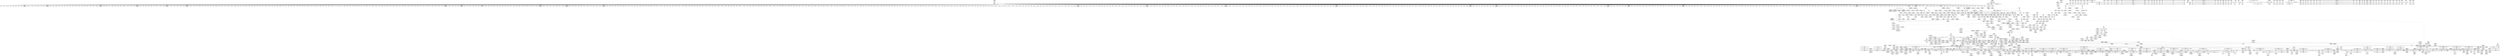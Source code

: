 digraph {
	CE0x3f74a30 [shape=record,shape=Mrecord,label="{CE0x3f74a30|GLOBAL:_aa_cred_profile|*Constant*|*SummSource*}"]
	CE0x3fc03c0 [shape=record,shape=Mrecord,label="{CE0x3fc03c0|72:_i32,_:_CRE_300,301_}"]
	CE0x3f44d40 [shape=record,shape=Mrecord,label="{CE0x3f44d40|aa_path_perm:_op|Function::aa_path_perm&Arg::op::|*SummSource*}"]
	CE0x3f73780 [shape=record,shape=Mrecord,label="{CE0x3f73780|aa_cred_profile:_entry|*SummSource*}"]
	CE0x3f87d40 [shape=record,shape=Mrecord,label="{CE0x3f87d40|aa_cred_profile:_do.end10|*SummSource*}"]
	CE0x3f037f0 [shape=record,shape=Mrecord,label="{CE0x3f037f0|aa_cred_profile:_tmp23|security/apparmor/include/context.h,100}"]
	CE0x3ed8a30 [shape=record,shape=Mrecord,label="{CE0x3ed8a30|common_perm_create:_tmp33|security/apparmor/lsm.c,254}"]
	CE0x3f85a40 [shape=record,shape=Mrecord,label="{CE0x3f85a40|aa_cred_profile:_bb}"]
	CE0x3f37010 [shape=record,shape=Mrecord,label="{CE0x3f37010|common_perm:_cond|Function::common_perm&Arg::cond::|*SummSource*}"]
	CE0x3f76280 [shape=record,shape=Mrecord,label="{CE0x3f76280|aa_cred_profile:_tmp1|*SummSink*}"]
	CE0x3f3ae50 [shape=record,shape=Mrecord,label="{CE0x3f3ae50|i64_3|*Constant*}"]
	CE0x3ed34b0 [shape=record,shape=Mrecord,label="{CE0x3ed34b0|104:_%struct.inode*,_:_CRE_208,209_}"]
	CE0x3ee5a50 [shape=record,shape=Mrecord,label="{CE0x3ee5a50|i64*_getelementptr_inbounds_(_2_x_i64_,_2_x_i64_*___llvm_gcov_ctr112,_i64_0,_i64_1)|*Constant*|*SummSink*}"]
	CE0x3fc7bd0 [shape=record,shape=Mrecord,label="{CE0x3fc7bd0|72:_i32,_:_CRE_607,608_}"]
	CE0x3f21860 [shape=record,shape=Mrecord,label="{CE0x3f21860|72:_i32,_:_CRE_0,2_}"]
	CE0x3fc8450 [shape=record,shape=Mrecord,label="{CE0x3fc8450|72:_i32,_:_CRE_615,616_}"]
	CE0x3f62e60 [shape=record,shape=Mrecord,label="{CE0x3f62e60|VOIDTB_TE:_CE_24,40_}"]
	CE0x3ee4150 [shape=record,shape=Mrecord,label="{CE0x3ee4150|i64*_getelementptr_inbounds_(_17_x_i64_,_17_x_i64_*___llvm_gcov_ctr60,_i64_0,_i64_16)|*Constant*|*SummSource*}"]
	CE0x3fc9e00 [shape=record,shape=Mrecord,label="{CE0x3fc9e00|72:_i32,_:_CRE_744,752_}"]
	CE0x3e95520 [shape=record,shape=Mrecord,label="{CE0x3e95520|common_perm:_tmp6|security/apparmor/lsm.c,169|*SummSink*}"]
	CE0x3ecd330 [shape=record,shape=Mrecord,label="{CE0x3ecd330|get_current:_tmp}"]
	CE0x3fc4080 [shape=record,shape=Mrecord,label="{CE0x3fc4080|72:_i32,_:_CRE_544,552_}"]
	CE0x3e931b0 [shape=record,shape=Mrecord,label="{CE0x3e931b0|common_perm_create:_mode4|security/apparmor/lsm.c,251}"]
	CE0x3f479e0 [shape=record,shape=Mrecord,label="{CE0x3f479e0|common_perm_dir_dentry:_tmp3}"]
	CE0x3fcbdb0 [shape=record,shape=Mrecord,label="{CE0x3fcbdb0|72:_i32,_:_CRE_880,881_}"]
	CE0x3f8ff00 [shape=record,shape=Mrecord,label="{CE0x3f8ff00|aa_cred_profile:_tmp32|security/apparmor/include/context.h,101}"]
	CE0x3e89b10 [shape=record,shape=Mrecord,label="{CE0x3e89b10|common_perm_create:_tmp4|security/apparmor/lsm.c,251|*SummSink*}"]
	CE0x3f5ce10 [shape=record,shape=Mrecord,label="{CE0x3f5ce10|__aa_current_profile:_do.body|*SummSource*}"]
	CE0x3ea13d0 [shape=record,shape=Mrecord,label="{CE0x3ea13d0|common_perm_create:_tmp32|security/apparmor/lsm.c,253}"]
	CE0x3e6f650 [shape=record,shape=Mrecord,label="{CE0x3e6f650|common_perm_create:_tobool|security/apparmor/lsm.c,251|*SummSource*}"]
	CE0x3f47f80 [shape=record,shape=Mrecord,label="{CE0x3f47f80|_call_void_mcount()_#2|*SummSource*}"]
	CE0x3f235b0 [shape=record,shape=Mrecord,label="{CE0x3f235b0|72:_i32,_:_CRE_143,144_}"]
	CE0x3fc0f70 [shape=record,shape=Mrecord,label="{CE0x3fc0f70|72:_i32,_:_CRE_311,312_}"]
	CE0x3f8b3f0 [shape=record,shape=Mrecord,label="{CE0x3f8b3f0|i64*_getelementptr_inbounds_(_16_x_i64_,_16_x_i64_*___llvm_gcov_ctr46,_i64_0,_i64_15)|*Constant*|*SummSink*}"]
	CE0x3f4c890 [shape=record,shape=Mrecord,label="{CE0x3f4c890|i64_-2147483648|*Constant*|*SummSource*}"]
	CE0x3eb16d0 [shape=record,shape=Mrecord,label="{CE0x3eb16d0|common_perm_create:_call10|security/apparmor/lsm.c,256|*SummSource*}"]
	CE0x3fcbec0 [shape=record,shape=Mrecord,label="{CE0x3fcbec0|72:_i32,_:_CRE_881,882_}"]
	CE0x3e681c0 [shape=record,shape=Mrecord,label="{CE0x3e681c0|i32_16|*Constant*|*SummSink*}"]
	CE0x3e98c90 [shape=record,shape=Mrecord,label="{CE0x3e98c90|104:_%struct.inode*,_:_CRE_96,104_|*MultipleSource*|security/apparmor/lsm.c,253|*LoadInst*|security/apparmor/lsm.c,253}"]
	CE0x3e82cd0 [shape=record,shape=Mrecord,label="{CE0x3e82cd0|common_perm_create:_tmp7|security/apparmor/lsm.c,251|*SummSink*}"]
	CE0x3e9ea60 [shape=record,shape=Mrecord,label="{CE0x3e9ea60|common_perm_create:_land.lhs.true|*SummSink*}"]
	CE0x3ed4090 [shape=record,shape=Mrecord,label="{CE0x3ed4090|104:_%struct.inode*,_:_CRE_218,219_}"]
	CE0x3eacfd0 [shape=record,shape=Mrecord,label="{CE0x3eacfd0|common_perm_create:_tmp25|security/apparmor/lsm.c,253}"]
	CE0x3f7d6e0 [shape=record,shape=Mrecord,label="{CE0x3f7d6e0|%struct.aa_profile*_null|*Constant*|*SummSink*}"]
	CE0x3fbbfc0 [shape=record,shape=Mrecord,label="{CE0x3fbbfc0|72:_i32,_:_CRE_212,216_}"]
	CE0x3f37af0 [shape=record,shape=Mrecord,label="{CE0x3f37af0|common_perm:_if.then|*SummSource*}"]
	CE0x3f4af10 [shape=record,shape=Mrecord,label="{CE0x3f4af10|common_perm_dir_dentry:_tmp2|*SummSource*}"]
	CE0x3e65f30 [shape=record,shape=Mrecord,label="{CE0x3e65f30|apparmor_path_mkdir:_dentry|Function::apparmor_path_mkdir&Arg::dentry::|*SummSource*}"]
	CE0x3e70df0 [shape=record,shape=Mrecord,label="{CE0x3e70df0|i64_2|*Constant*}"]
	CE0x3e99b80 [shape=record,shape=Mrecord,label="{CE0x3e99b80|104:_%struct.inode*,_:_CRE_152,153_}"]
	CE0x3f6b7f0 [shape=record,shape=Mrecord,label="{CE0x3f6b7f0|i8*_getelementptr_inbounds_(_36_x_i8_,_36_x_i8_*_.str12,_i32_0,_i32_0)|*Constant*}"]
	CE0x3e9da70 [shape=record,shape=Mrecord,label="{CE0x3e9da70|104:_%struct.inode*,_:_CRE_205,206_}"]
	CE0x3f865d0 [shape=record,shape=Mrecord,label="{CE0x3f865d0|VOIDTB_TE:_CE_163,164_}"]
	CE0x3fbea40 [shape=record,shape=Mrecord,label="{CE0x3fbea40|72:_i32,_:_CRE_276,277_}"]
	CE0x3fc36c0 [shape=record,shape=Mrecord,label="{CE0x3fc36c0|72:_i32,_:_CRE_496,500_}"]
	CE0x3f862c0 [shape=record,shape=Mrecord,label="{CE0x3f862c0|i64*_getelementptr_inbounds_(_16_x_i64_,_16_x_i64_*___llvm_gcov_ctr46,_i64_0,_i64_14)|*Constant*}"]
	CE0x3f23390 [shape=record,shape=Mrecord,label="{CE0x3f23390|72:_i32,_:_CRE_141,142_}"]
	CE0x3e8aa80 [shape=record,shape=Mrecord,label="{CE0x3e8aa80|get_current:_tmp1|*SummSink*}"]
	CE0x3eb0040 [shape=record,shape=Mrecord,label="{CE0x3eb0040|common_perm_create:_uid|security/apparmor/lsm.c,251}"]
	CE0x3e6ccf0 [shape=record,shape=Mrecord,label="{CE0x3e6ccf0|__aa_current_profile:_tmp8|security/apparmor/include/context.h,138}"]
	CE0x3fcbca0 [shape=record,shape=Mrecord,label="{CE0x3fcbca0|72:_i32,_:_CRE_879,880_}"]
	CE0x3fbf810 [shape=record,shape=Mrecord,label="{CE0x3fbf810|72:_i32,_:_CRE_289,290_}"]
	CE0x3f73710 [shape=record,shape=Mrecord,label="{CE0x3f73710|__aa_current_profile:_cred|security/apparmor/include/context.h,138|*SummSink*}"]
	CE0x3f7a150 [shape=record,shape=Mrecord,label="{CE0x3f7a150|aa_cred_profile:_lnot|security/apparmor/include/context.h,100}"]
	CE0x3f48d30 [shape=record,shape=Mrecord,label="{CE0x3f48d30|common_perm_dir_dentry:_mnt|security/apparmor/lsm.c,189|*SummSource*}"]
	CE0x3e88d50 [shape=record,shape=Mrecord,label="{CE0x3e88d50|common_perm_create:_if.end|*SummSink*}"]
	CE0x3fbd720 [shape=record,shape=Mrecord,label="{CE0x3fbd720|72:_i32,_:_CRE_258,259_}"]
	CE0x3fc9360 [shape=record,shape=Mrecord,label="{CE0x3fc9360|72:_i32,_:_CRE_664,672_}"]
	CE0x3f7e8e0 [shape=record,shape=Mrecord,label="{CE0x3f7e8e0|VOIDTB_TE:_CE_205,206_}"]
	CE0x3f286b0 [shape=record,shape=Mrecord,label="{CE0x3f286b0|VOIDTB_TE:_CE_296,304_}"]
	CE0x3f7f8e0 [shape=record,shape=Mrecord,label="{CE0x3f7f8e0|%struct.aa_task_cxt*_null|*Constant*|*SummSource*}"]
	CE0x3fb9540 [shape=record,shape=Mrecord,label="{CE0x3fb9540|72:_i32,_:_CRE_169,170_}"]
	CE0x3f484c0 [shape=record,shape=Mrecord,label="{CE0x3f484c0|common_perm_dir_dentry:_mnt|security/apparmor/lsm.c,189}"]
	CE0x3f724f0 [shape=record,shape=Mrecord,label="{CE0x3f724f0|__aa_current_profile:_tmp20|security/apparmor/include/context.h,138|*SummSink*}"]
	CE0x3e87720 [shape=record,shape=Mrecord,label="{CE0x3e87720|i64_5|*Constant*|*SummSink*}"]
	CE0x3f64180 [shape=record,shape=Mrecord,label="{CE0x3f64180|__aa_current_profile:_tmp13|security/apparmor/include/context.h,138|*SummSource*}"]
	CE0x3fbcfb0 [shape=record,shape=Mrecord,label="{CE0x3fbcfb0|72:_i32,_:_CRE_251,252_}"]
	CE0x3fba0f0 [shape=record,shape=Mrecord,label="{CE0x3fba0f0|72:_i32,_:_CRE_180,181_}"]
	CE0x3e879c0 [shape=record,shape=Mrecord,label="{CE0x3e879c0|common_perm_create:_tmp10|security/apparmor/lsm.c,251}"]
	CE0x3eaebf0 [shape=record,shape=Mrecord,label="{CE0x3eaebf0|i32_5|*Constant*|*SummSource*}"]
	CE0x3e63090 [shape=record,shape=Mrecord,label="{CE0x3e63090|common_perm_create:_tmp|*SummSink*}"]
	CE0x3ecd6c0 [shape=record,shape=Mrecord,label="{CE0x3ecd6c0|__aa_current_profile:_tmp8|security/apparmor/include/context.h,138|*SummSink*}"]
	CE0x3e6d810 [shape=record,shape=Mrecord,label="{CE0x3e6d810|common_perm_create:_tmp14|security/apparmor/lsm.c,251|*SummSource*}"]
	CE0x3e81970 [shape=record,shape=Mrecord,label="{CE0x3e81970|common_perm_create:_land.lhs.true2|*SummSink*}"]
	CE0x3fc6030 [shape=record,shape=Mrecord,label="{CE0x3fc6030|72:_i32,_:_CRE_581,582_}"]
	CE0x3ed3f60 [shape=record,shape=Mrecord,label="{CE0x3ed3f60|104:_%struct.inode*,_:_CRE_217,218_}"]
	CE0x3e6f530 [shape=record,shape=Mrecord,label="{CE0x3e6f530|get_current:_tmp1|*SummSource*}"]
	CE0x3edc260 [shape=record,shape=Mrecord,label="{CE0x3edc260|common_perm:_tmp9|security/apparmor/lsm.c,172}"]
	CE0x3f3afb0 [shape=record,shape=Mrecord,label="{CE0x3f3afb0|i64_2|*Constant*}"]
	CE0x3edaec0 [shape=record,shape=Mrecord,label="{CE0x3edaec0|common_perm_dir_dentry:_cond|Function::common_perm_dir_dentry&Arg::cond::|*SummSource*}"]
	CE0x3fcf710 [shape=record,shape=Mrecord,label="{CE0x3fcf710|72:_i32,_:_CRE_934,935_}"]
	CE0x3f81220 [shape=record,shape=Mrecord,label="{CE0x3f81220|VOIDTB_TE:_CE_40,48_}"]
	CE0x3f03e40 [shape=record,shape=Mrecord,label="{CE0x3f03e40|i64*_getelementptr_inbounds_(_16_x_i64_,_16_x_i64_*___llvm_gcov_ctr46,_i64_0,_i64_10)|*Constant*}"]
	CE0x3fba530 [shape=record,shape=Mrecord,label="{CE0x3fba530|72:_i32,_:_CRE_184,185_}"]
	CE0x3fcec70 [shape=record,shape=Mrecord,label="{CE0x3fcec70|72:_i32,_:_CRE_924,925_}"]
	CE0x3e74bd0 [shape=record,shape=Mrecord,label="{CE0x3e74bd0|common_perm_create:_do.body|*SummSource*}"]
	CE0x3ecc230 [shape=record,shape=Mrecord,label="{CE0x3ecc230|__aa_current_profile:_tmp2}"]
	CE0x3e987d0 [shape=record,shape=Mrecord,label="{CE0x3e987d0|104:_%struct.inode*,_:_CRE_92,93_}"]
	CE0x3fbab90 [shape=record,shape=Mrecord,label="{CE0x3fbab90|72:_i32,_:_CRE_190,191_}"]
	CE0x3fb9100 [shape=record,shape=Mrecord,label="{CE0x3fb9100|72:_i32,_:_CRE_165,166_}"]
	CE0x3e7e030 [shape=record,shape=Mrecord,label="{CE0x3e7e030|i8*_getelementptr_inbounds_(_24_x_i8_,_24_x_i8_*_.str8,_i32_0,_i32_0)|*Constant*|*SummSink*}"]
	CE0x3f90f80 [shape=record,shape=Mrecord,label="{CE0x3f90f80|i64*_getelementptr_inbounds_(_16_x_i64_,_16_x_i64_*___llvm_gcov_ctr46,_i64_0,_i64_7)|*Constant*}"]
	CE0x3f79be0 [shape=record,shape=Mrecord,label="{CE0x3f79be0|VOIDTB_TE:_CE_64,72_}"]
	CE0x3fb9ed0 [shape=record,shape=Mrecord,label="{CE0x3fb9ed0|72:_i32,_:_CRE_178,179_}"]
	CE0x3fcf820 [shape=record,shape=Mrecord,label="{CE0x3fcf820|72:_i32,_:_CRE_935,936_}"]
	CE0x3edd220 [shape=record,shape=Mrecord,label="{CE0x3edd220|common_perm_create:_call7|security/apparmor/lsm.c,253|*SummSink*}"]
	CE0x3e6cb80 [shape=record,shape=Mrecord,label="{CE0x3e6cb80|__aa_current_profile:_tmp5|security/apparmor/include/context.h,138|*SummSource*}"]
	CE0x3f7ce00 [shape=record,shape=Mrecord,label="{CE0x3f7ce00|aa_cred_profile:_tmp5|security/apparmor/include/context.h,99|*SummSink*}"]
	CE0x3f96310 [shape=record,shape=Mrecord,label="{CE0x3f96310|aa_cred_profile:_tmp21|security/apparmor/include/context.h,100|*SummSink*}"]
	CE0x3e97590 [shape=record,shape=Mrecord,label="{CE0x3e97590|104:_%struct.inode*,_:_CRE_24,40_|*MultipleSource*|security/apparmor/lsm.c,253|*LoadInst*|security/apparmor/lsm.c,253}"]
	CE0x3f8b5e0 [shape=record,shape=Mrecord,label="{CE0x3f8b5e0|aa_cred_profile:_tmp31|security/apparmor/include/context.h,100}"]
	CE0x3e7a4f0 [shape=record,shape=Mrecord,label="{CE0x3e7a4f0|common_perm_create:_tmp16|security/apparmor/lsm.c,251}"]
	CE0x3e91b00 [shape=record,shape=Mrecord,label="{CE0x3e91b00|mediated_filesystem:_tmp|*SummSource*}"]
	CE0x3ed3840 [shape=record,shape=Mrecord,label="{CE0x3ed3840|104:_%struct.inode*,_:_CRE_211,212_}"]
	CE0x3f6efc0 [shape=record,shape=Mrecord,label="{CE0x3f6efc0|__aa_current_profile:_tmp18|security/apparmor/include/context.h,138|*SummSource*}"]
	CE0x3e9cb00 [shape=record,shape=Mrecord,label="{CE0x3e9cb00|104:_%struct.inode*,_:_CRE_192,193_}"]
	CE0x3eaddc0 [shape=record,shape=Mrecord,label="{CE0x3eaddc0|common_perm_create:_tmp28|security/apparmor/lsm.c,253|*SummSink*}"]
	CE0x3fc0090 [shape=record,shape=Mrecord,label="{CE0x3fc0090|72:_i32,_:_CRE_297,298_}"]
	CE0x3e82170 [shape=record,shape=Mrecord,label="{CE0x3e82170|common_perm_create:_if.then8|*SummSource*}"]
	CE0x3f779d0 [shape=record,shape=Mrecord,label="{CE0x3f779d0|VOIDTB_TE:_CE_112,144_}"]
	CE0x3fc9000 [shape=record,shape=Mrecord,label="{CE0x3fc9000|72:_i32,_:_CRE_640,648_}"]
	CE0x3f4af80 [shape=record,shape=Mrecord,label="{CE0x3f4af80|common_perm_dir_dentry:_tmp2|*SummSink*}"]
	CE0x3f3e4e0 [shape=record,shape=Mrecord,label="{CE0x3f3e4e0|aa_cred_profile:_tmp10|security/apparmor/include/context.h,100}"]
	CE0x3fbd940 [shape=record,shape=Mrecord,label="{CE0x3fbd940|72:_i32,_:_CRE_260,261_}"]
	CE0x3e66450 [shape=record,shape=Mrecord,label="{CE0x3e66450|common_perm_create:_tmp|*SummSource*}"]
	CE0x3ed48e0 [shape=record,shape=Mrecord,label="{CE0x3ed48e0|104:_%struct.inode*,_:_CRE_232,240_|*MultipleSource*|security/apparmor/lsm.c,253|*LoadInst*|security/apparmor/lsm.c,253}"]
	CE0x3e91a90 [shape=record,shape=Mrecord,label="{CE0x3e91a90|COLLAPSED:_GCMRE___llvm_gcov_ctr55_internal_global_2_x_i64_zeroinitializer:_elem_0:default:}"]
	CE0x3f05300 [shape=record,shape=Mrecord,label="{CE0x3f05300|i8*_getelementptr_inbounds_(_36_x_i8_,_36_x_i8_*_.str12,_i32_0,_i32_0)|*Constant*}"]
	CE0x3fc98b0 [shape=record,shape=Mrecord,label="{CE0x3fc98b0|72:_i32,_:_CRE_696,704_}"]
	CE0x3e7d530 [shape=record,shape=Mrecord,label="{CE0x3e7d530|_call_void_lockdep_rcu_suspicious(i8*_getelementptr_inbounds_(_24_x_i8_,_24_x_i8_*_.str8,_i32_0,_i32_0),_i32_251,_i8*_getelementptr_inbounds_(_45_x_i8_,_45_x_i8_*_.str14,_i32_0,_i32_0))_#7,_!dbg_!15492|security/apparmor/lsm.c,251|*SummSink*}"]
	CE0x3f776b0 [shape=record,shape=Mrecord,label="{CE0x3f776b0|aa_cred_profile:_tmp1}"]
	CE0x3f41a40 [shape=record,shape=Mrecord,label="{CE0x3f41a40|aa_path_perm:_request|Function::aa_path_perm&Arg::request::|*SummSink*}"]
	CE0x3eb1350 [shape=record,shape=Mrecord,label="{CE0x3eb1350|common_perm_create:_tmp36|security/apparmor/lsm.c,256|*SummSource*}"]
	CE0x3f36530 [shape=record,shape=Mrecord,label="{CE0x3f36530|common_perm:_path|Function::common_perm&Arg::path::}"]
	CE0x3f945a0 [shape=record,shape=Mrecord,label="{CE0x3f945a0|aa_cred_profile:_tobool4|security/apparmor/include/context.h,100|*SummSource*}"]
	CE0x3fccfc0 [shape=record,shape=Mrecord,label="{CE0x3fccfc0|72:_i32,_:_CRE_897,898_}"]
	CE0x3f8f3e0 [shape=record,shape=Mrecord,label="{CE0x3f8f3e0|VOIDTB_TE:_CE_212,213_}"]
	CE0x3e92510 [shape=record,shape=Mrecord,label="{CE0x3e92510|common_perm_create:_tmp20|security/apparmor/lsm.c,251}"]
	CE0x3e65760 [shape=record,shape=Mrecord,label="{CE0x3e65760|common_perm_create:_tmp9|security/apparmor/lsm.c,251|*SummSource*}"]
	CE0x3f81710 [shape=record,shape=Mrecord,label="{CE0x3f81710|COLLAPSED:_GCMRE___llvm_gcov_ctr46_internal_global_16_x_i64_zeroinitializer:_elem_0:default:}"]
	CE0x3fcb200 [shape=record,shape=Mrecord,label="{CE0x3fcb200|72:_i32,_:_CRE_869,870_}"]
	CE0x3ed92f0 [shape=record,shape=Mrecord,label="{CE0x3ed92f0|common_perm_create:_tmp36|security/apparmor/lsm.c,256|*SummSink*}"]
	CE0x3f04940 [shape=record,shape=Mrecord,label="{CE0x3f04940|i64*_getelementptr_inbounds_(_16_x_i64_,_16_x_i64_*___llvm_gcov_ctr46,_i64_0,_i64_12)|*Constant*|*SummSink*}"]
	CE0x3eac760 [shape=record,shape=Mrecord,label="{CE0x3eac760|common_perm:_cmp|security/apparmor/lsm.c,169|*SummSource*}"]
	CE0x3f635e0 [shape=record,shape=Mrecord,label="{CE0x3f635e0|aa_cred_profile:_tmp8|security/apparmor/include/context.h,100|*SummSource*}"]
	CE0x3e87370 [shape=record,shape=Mrecord,label="{CE0x3e87370|i64_4|*Constant*|*SummSink*}"]
	CE0x3fbc430 [shape=record,shape=Mrecord,label="{CE0x3fbc430|72:_i32,_:_CRE_240,241_}"]
	CE0x3f22ab0 [shape=record,shape=Mrecord,label="{CE0x3f22ab0|72:_i32,_:_CRE_112,120_}"]
	CE0x3eb1dd0 [shape=record,shape=Mrecord,label="{CE0x3eb1dd0|GLOBAL:_common_perm_dir_dentry|*Constant*|*SummSource*}"]
	CE0x3fc8ab0 [shape=record,shape=Mrecord,label="{CE0x3fc8ab0|72:_i32,_:_CRE_621,622_}"]
	CE0x3ecaa70 [shape=record,shape=Mrecord,label="{CE0x3ecaa70|_ret_%struct.aa_profile*_%call4,_!dbg_!15494|security/apparmor/include/context.h,138|*SummSink*}"]
	CE0x3e9e440 [shape=record,shape=Mrecord,label="{CE0x3e9e440|common_perm_create:_lor.lhs.false|*SummSink*}"]
	CE0x3fc5590 [shape=record,shape=Mrecord,label="{CE0x3fc5590|72:_i32,_:_CRE_571,572_}"]
	CE0x3f8b700 [shape=record,shape=Mrecord,label="{CE0x3f8b700|aa_cred_profile:_tmp31|security/apparmor/include/context.h,100|*SummSource*}"]
	CE0x3fced80 [shape=record,shape=Mrecord,label="{CE0x3fced80|72:_i32,_:_CRE_925,926_}"]
	CE0x3f3bfe0 [shape=record,shape=Mrecord,label="{CE0x3f3bfe0|__aa_current_profile:_tmp4|security/apparmor/include/context.h,138}"]
	CE0x3fcaf00 [shape=record,shape=Mrecord,label="{CE0x3fcaf00|72:_i32,_:_CRE_866,867_}"]
	CE0x3e893c0 [shape=record,shape=Mrecord,label="{CE0x3e893c0|common_perm_create:_bb|*SummSource*}"]
	CE0x3f36890 [shape=record,shape=Mrecord,label="{CE0x3f36890|common_perm:_path|Function::common_perm&Arg::path::|*SummSink*}"]
	CE0x3f6c510 [shape=record,shape=Mrecord,label="{CE0x3f6c510|i32_138|*Constant*|*SummSource*}"]
	CE0x3f6a230 [shape=record,shape=Mrecord,label="{CE0x3f6a230|__aa_current_profile:_tmp14|security/apparmor/include/context.h,138|*SummSource*}"]
	CE0x3e9d940 [shape=record,shape=Mrecord,label="{CE0x3e9d940|104:_%struct.inode*,_:_CRE_204,205_}"]
	CE0x3fc68b0 [shape=record,shape=Mrecord,label="{CE0x3fc68b0|72:_i32,_:_CRE_589,590_}"]
	CE0x3f952a0 [shape=record,shape=Mrecord,label="{CE0x3f952a0|aa_cred_profile:_tmp20|security/apparmor/include/context.h,100|*SummSource*}"]
	CE0x3f43740 [shape=record,shape=Mrecord,label="{CE0x3f43740|common_perm:_tmp8|security/apparmor/lsm.c,170|*SummSink*}"]
	CE0x3f44e50 [shape=record,shape=Mrecord,label="{CE0x3f44e50|aa_path_perm:_op|Function::aa_path_perm&Arg::op::|*SummSink*}"]
	CE0x3f86c90 [shape=record,shape=Mrecord,label="{CE0x3f86c90|aa_cred_profile:_tmp15|security/apparmor/include/context.h,100}"]
	CE0x3f366d0 [shape=record,shape=Mrecord,label="{CE0x3f366d0|common_perm:_path|Function::common_perm&Arg::path::|*SummSource*}"]
	CE0x3f75190 [shape=record,shape=Mrecord,label="{CE0x3f75190|aa_cred_profile:_cred|Function::aa_cred_profile&Arg::cred::|*SummSink*}"]
	CE0x3f79250 [shape=record,shape=Mrecord,label="{CE0x3f79250|VOIDTB_TE:_CE_88,89_}"]
	CE0x3f7ddf0 [shape=record,shape=Mrecord,label="{CE0x3f7ddf0|VOIDTB_TE:_CE_191,192_}"]
	CE0x3ed8db0 [shape=record,shape=Mrecord,label="{CE0x3ed8db0|common_perm_create:_tmp33|security/apparmor/lsm.c,254|*SummSink*}"]
	CE0x3ea0ee0 [shape=record,shape=Mrecord,label="{CE0x3ea0ee0|common_perm_create:_tmp12|security/apparmor/lsm.c,251}"]
	CE0x3e9f6b0 [shape=record,shape=Mrecord,label="{CE0x3e9f6b0|aa_cred_profile:_tmp9|security/apparmor/include/context.h,100|*SummSource*}"]
	CE0x3eadb10 [shape=record,shape=Mrecord,label="{CE0x3eadb10|common_perm_create:_dentry6|security/apparmor/lsm.c,253|*SummSource*}"]
	CE0x3fc3a20 [shape=record,shape=Mrecord,label="{CE0x3fc3a20|72:_i32,_:_CRE_508,512_}"]
	CE0x3f8fa40 [shape=record,shape=Mrecord,label="{CE0x3f8fa40|VOIDTB_TE:_CE_218,219_}"]
	CE0x3e9dba0 [shape=record,shape=Mrecord,label="{CE0x3e9dba0|104:_%struct.inode*,_:_CRE_206,207_}"]
	CE0x3ecc160 [shape=record,shape=Mrecord,label="{CE0x3ecc160|i64*_getelementptr_inbounds_(_2_x_i64_,_2_x_i64_*___llvm_gcov_ctr112,_i64_0,_i64_1)|*Constant*|*SummSource*}"]
	CE0x3f46f90 [shape=record,shape=Mrecord,label="{CE0x3f46f90|i64*_getelementptr_inbounds_(_2_x_i64_,_2_x_i64_*___llvm_gcov_ctr56,_i64_0,_i64_1)|*Constant*|*SummSink*}"]
	CE0x3f775d0 [shape=record,shape=Mrecord,label="{CE0x3f775d0|aa_cred_profile:_tmp|*SummSink*}"]
	CE0x3f45a30 [shape=record,shape=Mrecord,label="{CE0x3f45a30|mediated_filesystem:_tobool|security/apparmor/include/apparmor.h,117|*SummSink*}"]
	CE0x3ed4fc0 [shape=record,shape=Mrecord,label="{CE0x3ed4fc0|104:_%struct.inode*,_:_CRE_264,272_|*MultipleSource*|security/apparmor/lsm.c,253|*LoadInst*|security/apparmor/lsm.c,253}"]
	CE0x3f78f70 [shape=record,shape=Mrecord,label="{CE0x3f78f70|0:_%struct.aa_profile*,_:_CMRE_24,32_|*MultipleSource*|security/apparmor/include/context.h,99|*LoadInst*|security/apparmor/include/context.h,99|security/apparmor/include/context.h,100}"]
	CE0x3f8bdf0 [shape=record,shape=Mrecord,label="{CE0x3f8bdf0|aa_cred_profile:_tmp26|security/apparmor/include/context.h,100|*SummSink*}"]
	CE0x3fbc320 [shape=record,shape=Mrecord,label="{CE0x3fbc320|72:_i32,_:_CRE_232,236_}"]
	CE0x3e6f760 [shape=record,shape=Mrecord,label="{CE0x3e6f760|common_perm_create:_tobool|security/apparmor/lsm.c,251|*SummSink*}"]
	CE0x3e61920 [shape=record,shape=Mrecord,label="{CE0x3e61920|apparmor_path_mkdir:_entry|*SummSource*}"]
	CE0x3ea0010 [shape=record,shape=Mrecord,label="{CE0x3ea0010|common_perm_dir_dentry:_tmp}"]
	CE0x3e97070 [shape=record,shape=Mrecord,label="{CE0x3e97070|i32_10|*Constant*|*SummSource*}"]
	CE0x3ecd570 [shape=record,shape=Mrecord,label="{CE0x3ecd570|i64*_getelementptr_inbounds_(_2_x_i64_,_2_x_i64_*___llvm_gcov_ctr112,_i64_0,_i64_0)|*Constant*}"]
	"CONST[source:2(external),value:2(dynamic)][purpose:{subject}]"
	CE0x3e8a580 [shape=record,shape=Mrecord,label="{CE0x3e8a580|mediated_filesystem:_bb}"]
	CE0x3fbc0d0 [shape=record,shape=Mrecord,label="{CE0x3fbc0d0|72:_i32,_:_CRE_216,224_}"]
	CE0x3f8c600 [shape=record,shape=Mrecord,label="{CE0x3f8c600|aa_cred_profile:_tmp27|security/apparmor/include/context.h,100|*SummSink*}"]
	CE0x3e68780 [shape=record,shape=Mrecord,label="{CE0x3e68780|i16_16384|*Constant*|*SummSource*}"]
	CE0x3f75dd0 [shape=record,shape=Mrecord,label="{CE0x3f75dd0|VOIDTB_TE:_CE_167,168_}"]
	CE0x3f28190 [shape=record,shape=Mrecord,label="{CE0x3f28190|VOIDTB_TE:_CE_256,264_}"]
	CE0x3ead770 [shape=record,shape=Mrecord,label="{CE0x3ead770|common_perm_create:_tmp26|security/apparmor/lsm.c,253|*SummSink*}"]
	CE0x3e6beb0 [shape=record,shape=Mrecord,label="{CE0x3e6beb0|_call_void_mcount()_#2}"]
	CE0x3e93ac0 [shape=record,shape=Mrecord,label="{CE0x3e93ac0|common_perm_create:_mnt|security/apparmor/lsm.c,253}"]
	CE0x3f43ad0 [shape=record,shape=Mrecord,label="{CE0x3f43ad0|common_perm:_tmp8|security/apparmor/lsm.c,170}"]
	CE0x3f64110 [shape=record,shape=Mrecord,label="{CE0x3f64110|__aa_current_profile:_tmp13|security/apparmor/include/context.h,138}"]
	CE0x3fb9cb0 [shape=record,shape=Mrecord,label="{CE0x3fb9cb0|72:_i32,_:_CRE_176,177_}"]
	CE0x3f74b90 [shape=record,shape=Mrecord,label="{CE0x3f74b90|aa_cred_profile:_entry}"]
	CE0x3f37180 [shape=record,shape=Mrecord,label="{CE0x3f37180|common_perm:_cond|Function::common_perm&Arg::cond::|*SummSink*}"]
	CE0x3ed0b50 [shape=record,shape=Mrecord,label="{CE0x3ed0b50|mediated_filesystem:_i_sb|security/apparmor/include/apparmor.h,117}"]
	CE0x3f78250 [shape=record,shape=Mrecord,label="{CE0x3f78250|VOIDTB_TE:_CE_93,94_}"]
	CE0x3f38790 [shape=record,shape=Mrecord,label="{CE0x3f38790|common_perm:_call|security/apparmor/lsm.c,168|*SummSource*}"]
	CE0x3f43430 [shape=record,shape=Mrecord,label="{CE0x3f43430|common_perm:_tmp7|security/apparmor/lsm.c,170|*SummSink*}"]
	CE0x3fbc210 [shape=record,shape=Mrecord,label="{CE0x3fbc210|72:_i32,_:_CRE_224,232_}"]
	CE0x3f47ac0 [shape=record,shape=Mrecord,label="{CE0x3f47ac0|common_perm_dir_dentry:_tmp3|*SummSource*}"]
	CE0x3f70df0 [shape=record,shape=Mrecord,label="{CE0x3f70df0|aa_cred_profile:_tmp18|security/apparmor/include/context.h,100|*SummSource*}"]
	CE0x3e99f10 [shape=record,shape=Mrecord,label="{CE0x3e99f10|104:_%struct.inode*,_:_CRE_155,156_}"]
	CE0x3ee0340 [shape=record,shape=Mrecord,label="{CE0x3ee0340|__aa_current_profile:_tmp10|security/apparmor/include/context.h,138|*SummSource*}"]
	CE0x3e953f0 [shape=record,shape=Mrecord,label="{CE0x3e953f0|common_perm:_tmp6|security/apparmor/lsm.c,169|*SummSource*}"]
	CE0x3ecbc80 [shape=record,shape=Mrecord,label="{CE0x3ecbc80|get_current:_tmp2}"]
	CE0x3e6a990 [shape=record,shape=Mrecord,label="{CE0x3e6a990|apparmor_path_mkdir:_call|security/apparmor/lsm.c,267|*SummSource*}"]
	CE0x3ed30b0 [shape=record,shape=Mrecord,label="{CE0x3ed30b0|i64*_getelementptr_inbounds_(_2_x_i64_,_2_x_i64_*___llvm_gcov_ctr56,_i64_0,_i64_0)|*Constant*|*SummSink*}"]
	CE0x3f480e0 [shape=record,shape=Mrecord,label="{CE0x3f480e0|_call_void_mcount()_#2|*SummSink*}"]
	CE0x3f81db0 [shape=record,shape=Mrecord,label="{CE0x3f81db0|aa_cred_profile:_tmp19|security/apparmor/include/context.h,100}"]
	CE0x3ed5fc0 [shape=record,shape=Mrecord,label="{CE0x3ed5fc0|104:_%struct.inode*,_:_CRE_309,310_}"]
	CE0x3e6fa10 [shape=record,shape=Mrecord,label="{CE0x3e6fa10|i64_10|*Constant*|*SummSource*}"]
	CE0x3e81b60 [shape=record,shape=Mrecord,label="{CE0x3e81b60|GLOBAL:_current_task|Global_var:current_task}"]
	CE0x3fc79b0 [shape=record,shape=Mrecord,label="{CE0x3fc79b0|72:_i32,_:_CRE_605,606_}"]
	CE0x3f5f2e0 [shape=record,shape=Mrecord,label="{CE0x3f5f2e0|__aa_current_profile:_tmp|*SummSink*}"]
	CE0x3e67070 [shape=record,shape=Mrecord,label="{CE0x3e67070|i32_1|*Constant*}"]
	CE0x3fcdea0 [shape=record,shape=Mrecord,label="{CE0x3fcdea0|72:_i32,_:_CRE_911,912_}"]
	CE0x3e711c0 [shape=record,shape=Mrecord,label="{CE0x3e711c0|common_perm_create:_tmp12|security/apparmor/lsm.c,251|*SummSink*}"]
	CE0x3e977e0 [shape=record,shape=Mrecord,label="{CE0x3e977e0|104:_%struct.inode*,_:_CRE_40,48_|*MultipleSource*|security/apparmor/lsm.c,253|*LoadInst*|security/apparmor/lsm.c,253}"]
	CE0x3eafd00 [shape=record,shape=Mrecord,label="{CE0x3eafd00|i32_0|*Constant*|*SummSink*}"]
	CE0x3f68210 [shape=record,shape=Mrecord,label="{CE0x3f68210|GLOBAL:___llvm_gcov_ctr46|Global_var:__llvm_gcov_ctr46|*SummSink*}"]
	CE0x3f69b60 [shape=record,shape=Mrecord,label="{CE0x3f69b60|0:_%struct.aa_profile*,_:_CMRE_0,8_|*MultipleSource*|security/apparmor/include/context.h,99|*LoadInst*|security/apparmor/include/context.h,99|security/apparmor/include/context.h,100}"]
	CE0x3e65d90 [shape=record,shape=Mrecord,label="{CE0x3e65d90|common_perm_create:_dir|Function::common_perm_create&Arg::dir::|*SummSink*}"]
	CE0x3fca9b0 [shape=record,shape=Mrecord,label="{CE0x3fca9b0|72:_i32,_:_CRE_840,848_}"]
	CE0x3e66110 [shape=record,shape=Mrecord,label="{CE0x3e66110|apparmor_path_mkdir:_dentry|Function::apparmor_path_mkdir&Arg::dentry::|*SummSink*}"]
	CE0x3f95e80 [shape=record,shape=Mrecord,label="{CE0x3f95e80|void_(i8*,_i32,_i64)*_asm_sideeffect_1:_09ud2_0A.pushsection___bug_table,_22a_22_0A2:_09.long_1b_-_2b,_$_0:c_-_2b_0A_09.word_$_1:c_,_0_0A_09.org_2b+$_2:c_0A.popsection_,_i,i,i,_dirflag_,_fpsr_,_flags_|*SummSink*}"]
	CE0x3e8bf40 [shape=record,shape=Mrecord,label="{CE0x3e8bf40|i64_10|*Constant*}"]
	CE0x3e6d1e0 [shape=record,shape=Mrecord,label="{CE0x3e6d1e0|common_perm_create:_tmp13|security/apparmor/lsm.c,251}"]
	CE0x3f8e060 [shape=record,shape=Mrecord,label="{CE0x3f8e060|aa_cred_profile:_profile11|security/apparmor/include/context.h,101|*SummSink*}"]
	CE0x3fb9a90 [shape=record,shape=Mrecord,label="{CE0x3fb9a90|72:_i32,_:_CRE_174,175_}"]
	CE0x3fc43b0 [shape=record,shape=Mrecord,label="{CE0x3fc43b0|72:_i32,_:_CRE_554,555_}"]
	CE0x3e68b20 [shape=record,shape=Mrecord,label="{CE0x3e68b20|common_perm_create:_mode|Function::common_perm_create&Arg::mode::}"]
	CE0x3ea01d0 [shape=record,shape=Mrecord,label="{CE0x3ea01d0|_ret_i1_%lnot,_!dbg_!15473|security/apparmor/include/apparmor.h,117}"]
	CE0x3f4a0c0 [shape=record,shape=Mrecord,label="{CE0x3f4a0c0|common_perm_dir_dentry:_dentry2|security/apparmor/lsm.c,189}"]
	CE0x3e68ee0 [shape=record,shape=Mrecord,label="{CE0x3e68ee0|common_perm_create:_dentry|Function::common_perm_create&Arg::dentry::}"]
	CE0x3f5b790 [shape=record,shape=Mrecord,label="{CE0x3f5b790|_call_void_mcount()_#2|*SummSink*}"]
	CE0x3fc3c40 [shape=record,shape=Mrecord,label="{CE0x3fc3c40|72:_i32,_:_CRE_520,528_}"]
	CE0x3fb8110 [shape=record,shape=Mrecord,label="{CE0x3fb8110|72:_i32,_:_CRE_150,151_}"]
	CE0x3f702c0 [shape=record,shape=Mrecord,label="{CE0x3f702c0|VOIDTB_TE:_CE_176,177_}"]
	CE0x3f40f60 [shape=record,shape=Mrecord,label="{CE0x3f40f60|aa_path_perm:_path|Function::aa_path_perm&Arg::path::|*SummSource*}"]
	CE0x3ed6dd0 [shape=record,shape=Mrecord,label="{CE0x3ed6dd0|common_perm_create:_tmp28|security/apparmor/lsm.c,253}"]
	CE0x3f20dc0 [shape=record,shape=Mrecord,label="{CE0x3f20dc0|VOIDTB_TE:_CE_310,311_}"]
	CE0x3e5a7b0 [shape=record,shape=Mrecord,label="{CE0x3e5a7b0|common_perm_create:_cond|security/apparmor/lsm.c, 251|*SummSource*}"]
	CE0x3eb41f0 [shape=record,shape=Mrecord,label="{CE0x3eb41f0|GLOBAL:_get_current|*Constant*|*SummSource*}"]
	CE0x3e985e0 [shape=record,shape=Mrecord,label="{CE0x3e985e0|104:_%struct.inode*,_:_CRE_90,91_}"]
	CE0x3ea00f0 [shape=record,shape=Mrecord,label="{CE0x3ea00f0|common_perm_dir_dentry:_tmp|*SummSource*}"]
	CE0x3e804c0 [shape=record,shape=Mrecord,label="{CE0x3e804c0|common_perm_create:_tmp6|security/apparmor/lsm.c,251}"]
	CE0x3fca350 [shape=record,shape=Mrecord,label="{CE0x3fca350|72:_i32,_:_CRE_792,800_}"]
	CE0x3f5aed0 [shape=record,shape=Mrecord,label="{CE0x3f5aed0|__aa_current_profile:_tmp3|*SummSink*}"]
	CE0x3e98ef0 [shape=record,shape=Mrecord,label="{CE0x3e98ef0|104:_%struct.inode*,_:_CRE_112,144_|*MultipleSource*|security/apparmor/lsm.c,253|*LoadInst*|security/apparmor/lsm.c,253}"]
	CE0x3f65b00 [shape=record,shape=Mrecord,label="{CE0x3f65b00|aa_cred_profile:_do.body6|*SummSink*}"]
	CE0x3e92670 [shape=record,shape=Mrecord,label="{CE0x3e92670|common_perm_create:_tmp20|security/apparmor/lsm.c,251|*SummSource*}"]
	CE0x3ed67e0 [shape=record,shape=Mrecord,label="{CE0x3ed67e0|104:_%struct.inode*,_:_CRE_316,317_}"]
	CE0x3fc8340 [shape=record,shape=Mrecord,label="{CE0x3fc8340|72:_i32,_:_CRE_614,615_}"]
	CE0x3e9d480 [shape=record,shape=Mrecord,label="{CE0x3e9d480|104:_%struct.inode*,_:_CRE_200,201_}"]
	CE0x3f39f20 [shape=record,shape=Mrecord,label="{CE0x3f39f20|__aa_current_profile:_tmp8|security/apparmor/include/context.h,138|*SummSource*}"]
	CE0x3fbfd60 [shape=record,shape=Mrecord,label="{CE0x3fbfd60|72:_i32,_:_CRE_294,295_}"]
	CE0x3f3c1a0 [shape=record,shape=Mrecord,label="{CE0x3f3c1a0|__aa_current_profile:_tmp4|security/apparmor/include/context.h,138|*SummSource*}"]
	CE0x3fcf0b0 [shape=record,shape=Mrecord,label="{CE0x3fcf0b0|72:_i32,_:_CRE_928,929_}"]
	CE0x3e7ffb0 [shape=record,shape=Mrecord,label="{CE0x3e7ffb0|common_perm_create:_tmp5|security/apparmor/lsm.c,251|*SummSink*}"]
	CE0x3f8d990 [shape=record,shape=Mrecord,label="{CE0x3f8d990|i64*_getelementptr_inbounds_(_16_x_i64_,_16_x_i64_*___llvm_gcov_ctr46,_i64_0,_i64_15)|*Constant*|*SummSource*}"]
	CE0x3f5d340 [shape=record,shape=Mrecord,label="{CE0x3f5d340|aa_cred_profile:_do.body6}"]
	CE0x3e97b30 [shape=record,shape=Mrecord,label="{CE0x3e97b30|104:_%struct.inode*,_:_CRE_56,64_|*MultipleSource*|security/apparmor/lsm.c,253|*LoadInst*|security/apparmor/lsm.c,253}"]
	CE0x3f45f10 [shape=record,shape=Mrecord,label="{CE0x3f45f10|mediated_filesystem:_lnot|security/apparmor/include/apparmor.h,117|*SummSource*}"]
	CE0x3f6e670 [shape=record,shape=Mrecord,label="{CE0x3f6e670|_call_void_lockdep_rcu_suspicious(i8*_getelementptr_inbounds_(_36_x_i8_,_36_x_i8_*_.str12,_i32_0,_i32_0),_i32_138,_i8*_getelementptr_inbounds_(_45_x_i8_,_45_x_i8_*_.str14,_i32_0,_i32_0))_#7,_!dbg_!15483|security/apparmor/include/context.h,138}"]
	CE0x3e91d50 [shape=record,shape=Mrecord,label="{CE0x3e91d50|mediated_filesystem:_tmp|*SummSink*}"]
	CE0x3e9a2a0 [shape=record,shape=Mrecord,label="{CE0x3e9a2a0|104:_%struct.inode*,_:_CRE_158,159_}"]
	CE0x3e9e130 [shape=record,shape=Mrecord,label="{CE0x3e9e130|common_perm_create:_if.end9|*SummSink*}"]
	CE0x3f67880 [shape=record,shape=Mrecord,label="{CE0x3f67880|__aa_current_profile:_tobool1|security/apparmor/include/context.h,138|*SummSource*}"]
	CE0x3e7f890 [shape=record,shape=Mrecord,label="{CE0x3e7f890|GLOBAL:___llvm_gcov_ctr60|Global_var:__llvm_gcov_ctr60}"]
	CE0x3ed9360 [shape=record,shape=Mrecord,label="{CE0x3ed9360|common_perm_create:_call10|security/apparmor/lsm.c,256}"]
	CE0x3ecc640 [shape=record,shape=Mrecord,label="{CE0x3ecc640|mediated_filesystem:_tmp1|*SummSink*}"]
	CE0x3f5d1d0 [shape=record,shape=Mrecord,label="{CE0x3f5d1d0|aa_cred_profile:_if.then}"]
	CE0x3fcd620 [shape=record,shape=Mrecord,label="{CE0x3fcd620|72:_i32,_:_CRE_903,904_}"]
	CE0x3fd02c0 [shape=record,shape=Mrecord,label="{CE0x3fd02c0|72:_i32,_:_CRE_980,981_}"]
	CE0x3fb8dd0 [shape=record,shape=Mrecord,label="{CE0x3fb8dd0|72:_i32,_:_CRE_162,163_}"]
	CE0x3f4a280 [shape=record,shape=Mrecord,label="{CE0x3f4a280|common_perm_dir_dentry:_dentry2|security/apparmor/lsm.c,189|*SummSource*}"]
	CE0x3fbc730 [shape=record,shape=Mrecord,label="{CE0x3fbc730|72:_i32,_:_CRE_243,244_}"]
	CE0x3e5ae90 [shape=record,shape=Mrecord,label="{CE0x3e5ae90|_call_void_mcount()_#2|*SummSink*}"]
	CE0x3fcb310 [shape=record,shape=Mrecord,label="{CE0x3fcb310|72:_i32,_:_CRE_870,871_}"]
	CE0x3f35bf0 [shape=record,shape=Mrecord,label="{CE0x3f35bf0|GLOBAL:_common_perm|*Constant*|*SummSink*}"]
	CE0x3fbdfa0 [shape=record,shape=Mrecord,label="{CE0x3fbdfa0|72:_i32,_:_CRE_266,267_}"]
	CE0x3e92ca0 [shape=record,shape=Mrecord,label="{CE0x3e92ca0|common_perm_create:_tmp21|security/apparmor/lsm.c,251|*SummSink*}"]
	CE0x3f8b0e0 [shape=record,shape=Mrecord,label="{CE0x3f8b0e0|aa_cred_profile:_tmp30|security/apparmor/include/context.h,100|*SummSink*}"]
	CE0x3f38d30 [shape=record,shape=Mrecord,label="{CE0x3f38d30|common_perm:_bb}"]
	CE0x3f27c10 [shape=record,shape=Mrecord,label="{CE0x3f27c10|VOIDTB_TE:_CE_223,224_}"]
	CE0x3e88e30 [shape=record,shape=Mrecord,label="{CE0x3e88e30|common_perm_create:_return}"]
	CE0x3fc0c40 [shape=record,shape=Mrecord,label="{CE0x3fc0c40|72:_i32,_:_CRE_308,309_}"]
	CE0x3fcba80 [shape=record,shape=Mrecord,label="{CE0x3fcba80|72:_i32,_:_CRE_877,878_}"]
	CE0x3f20fe0 [shape=record,shape=Mrecord,label="{CE0x3f20fe0|VOIDTB_TE:_CE_312,313_}"]
	CE0x3f35720 [shape=record,shape=Mrecord,label="{CE0x3f35720|common_perm:_if.then|*SummSink*}"]
	CE0x3f3c500 [shape=record,shape=Mrecord,label="{CE0x3f3c500|common_perm:_if.end}"]
	CE0x3e89bd0 [shape=record,shape=Mrecord,label="{CE0x3e89bd0|common_perm_create:_tmp23|security/apparmor/lsm.c,253}"]
	CE0x3f793f0 [shape=record,shape=Mrecord,label="{CE0x3f793f0|VOIDTB_TE:_CE_90,91_}"]
	CE0x3eb3880 [shape=record,shape=Mrecord,label="{CE0x3eb3880|get_current:_entry}"]
	CE0x3e82080 [shape=record,shape=Mrecord,label="{CE0x3e82080|common_perm_create:_if.then8}"]
	CE0x3ee5250 [shape=record,shape=Mrecord,label="{CE0x3ee5250|get_current:_bb|*SummSource*}"]
	CE0x3f6d8c0 [shape=record,shape=Mrecord,label="{CE0x3f6d8c0|__aa_current_profile:_tmp15|security/apparmor/include/context.h,138}"]
	CE0x3ed41c0 [shape=record,shape=Mrecord,label="{CE0x3ed41c0|104:_%struct.inode*,_:_CRE_219,220_}"]
	CE0x3eac4b0 [shape=record,shape=Mrecord,label="{CE0x3eac4b0|i64_3|*Constant*}"]
	CE0x3f288a0 [shape=record,shape=Mrecord,label="{CE0x3f288a0|VOIDTB_TE:_CE_305,306_}"]
	CE0x3f3b900 [shape=record,shape=Mrecord,label="{CE0x3f3b900|aa_cred_profile:_tmp2|*SummSink*}"]
	CE0x3f40bd0 [shape=record,shape=Mrecord,label="{CE0x3f40bd0|aa_path_perm:_profile|Function::aa_path_perm&Arg::profile::|*SummSink*}"]
	CE0x3e994a0 [shape=record,shape=Mrecord,label="{CE0x3e994a0|104:_%struct.inode*,_:_CRE_146,147_}"]
	CE0x3fbda50 [shape=record,shape=Mrecord,label="{CE0x3fbda50|72:_i32,_:_CRE_261,262_}"]
	CE0x3f49d60 [shape=record,shape=Mrecord,label="{CE0x3f49d60|common_perm_dir_dentry:_tmp4|*LoadInst*|security/apparmor/lsm.c,189|*SummSink*}"]
	CE0x3f61140 [shape=record,shape=Mrecord,label="{CE0x3f61140|aa_cred_profile:_tmp4|*LoadInst*|security/apparmor/include/context.h,99}"]
	CE0x3f733a0 [shape=record,shape=Mrecord,label="{CE0x3f733a0|_ret_%struct.task_struct*_%tmp4,_!dbg_!15471|./arch/x86/include/asm/current.h,14}"]
	CE0x3e968e0 [shape=record,shape=Mrecord,label="{CE0x3e968e0|i32_10|*Constant*}"]
	CE0x3f81120 [shape=record,shape=Mrecord,label="{CE0x3f81120|%struct.aa_task_cxt*_null|*Constant*}"]
	CE0x3f4c4a0 [shape=record,shape=Mrecord,label="{CE0x3f4c4a0|common_perm_dir_dentry:_tmp1|*SummSink*}"]
	CE0x3fce940 [shape=record,shape=Mrecord,label="{CE0x3fce940|72:_i32,_:_CRE_921,922_}"]
	CE0x3f879d0 [shape=record,shape=Mrecord,label="{CE0x3f879d0|VOIDTB_TE:_CE_161,162_}"]
	CE0x3f5de80 [shape=record,shape=Mrecord,label="{CE0x3f5de80|aa_cred_profile:_if.end|*SummSink*}"]
	CE0x3fd01b0 [shape=record,shape=Mrecord,label="{CE0x3fd01b0|72:_i32,_:_CRE_979,980_}"]
	CE0x3e9e540 [shape=record,shape=Mrecord,label="{CE0x3e9e540|%struct.task_struct*_(%struct.task_struct**)*_asm_movq_%gs:$_1:P_,$0_,_r,im,_dirflag_,_fpsr_,_flags_|*SummSink*}"]
	CE0x3fc8560 [shape=record,shape=Mrecord,label="{CE0x3fc8560|72:_i32,_:_CRE_616,617_}"]
	CE0x3f6dfb0 [shape=record,shape=Mrecord,label="{CE0x3f6dfb0|__aa_current_profile:_tmp16|security/apparmor/include/context.h,138|*SummSource*}"]
	CE0x3e6c490 [shape=record,shape=Mrecord,label="{CE0x3e6c490|i32_0|*Constant*|*SummSource*}"]
	CE0x3f38fc0 [shape=record,shape=Mrecord,label="{CE0x3f38fc0|i64*_getelementptr_inbounds_(_5_x_i64_,_5_x_i64_*___llvm_gcov_ctr57,_i64_0,_i64_0)|*Constant*}"]
	CE0x3e938f0 [shape=record,shape=Mrecord,label="{CE0x3e938f0|common_perm_create:_mnt|security/apparmor/lsm.c,253|*SummSink*}"]
	CE0x3f6c320 [shape=record,shape=Mrecord,label="{CE0x3f6c320|i32_138|*Constant*}"]
	CE0x3fcd1e0 [shape=record,shape=Mrecord,label="{CE0x3fcd1e0|72:_i32,_:_CRE_899,900_}"]
	CE0x3fbc950 [shape=record,shape=Mrecord,label="{CE0x3fbc950|72:_i32,_:_CRE_245,246_}"]
	CE0x3e86de0 [shape=record,shape=Mrecord,label="{CE0x3e86de0|common_perm_create:_tmp9|security/apparmor/lsm.c,251|*SummSink*}"]
	CE0x3ecbff0 [shape=record,shape=Mrecord,label="{CE0x3ecbff0|get_current:_tmp3}"]
	CE0x3ee18b0 [shape=record,shape=Mrecord,label="{CE0x3ee18b0|i32_10|*Constant*}"]
	CE0x3f7e290 [shape=record,shape=Mrecord,label="{CE0x3f7e290|aa_cred_profile:_security|security/apparmor/include/context.h,99|*SummSink*}"]
	CE0x3fbf920 [shape=record,shape=Mrecord,label="{CE0x3fbf920|72:_i32,_:_CRE_290,291_}"]
	CE0x3fc8de0 [shape=record,shape=Mrecord,label="{CE0x3fc8de0|72:_i32,_:_CRE_624,628_}"]
	CE0x3f8f930 [shape=record,shape=Mrecord,label="{CE0x3f8f930|VOIDTB_TE:_CE_217,218_}"]
	"CONST[source:0(mediator),value:2(dynamic)][purpose:{object}]"
	CE0x3f283b0 [shape=record,shape=Mrecord,label="{CE0x3f283b0|VOIDTB_TE:_CE_272,280_}"]
	CE0x3f6c170 [shape=record,shape=Mrecord,label="{CE0x3f6c170|GLOBAL:_lockdep_rcu_suspicious|*Constant*}"]
	CE0x3f7a630 [shape=record,shape=Mrecord,label="{CE0x3f7a630|aa_cred_profile:_tmp16|security/apparmor/include/context.h,100}"]
	CE0x3fc5480 [shape=record,shape=Mrecord,label="{CE0x3fc5480|72:_i32,_:_CRE_570,571_}"]
	CE0x3f5e0d0 [shape=record,shape=Mrecord,label="{CE0x3f5e0d0|__aa_current_profile:_tmp1}"]
	CE0x3edb980 [shape=record,shape=Mrecord,label="{CE0x3edb980|common_perm:_error.0|*SummSource*}"]
	CE0x3f93fa0 [shape=record,shape=Mrecord,label="{CE0x3f93fa0|_call_void_mcount()_#2|*SummSink*}"]
	CE0x3eacb70 [shape=record,shape=Mrecord,label="{CE0x3eacb70|i64_2|*Constant*}"]
	CE0x3e5fd30 [shape=record,shape=Mrecord,label="{CE0x3e5fd30|apparmor_path_mkdir:_entry}"]
	CE0x3f759a0 [shape=record,shape=Mrecord,label="{CE0x3f759a0|aa_cred_profile:_profile|security/apparmor/include/context.h,100}"]
	CE0x3e93ba0 [shape=record,shape=Mrecord,label="{CE0x3e93ba0|common_perm_create:_mnt|security/apparmor/lsm.c,253|*SummSource*}"]
	CE0x3e98a30 [shape=record,shape=Mrecord,label="{CE0x3e98a30|104:_%struct.inode*,_:_CRE_94,95_}"]
	CE0x3f21fb0 [shape=record,shape=Mrecord,label="{CE0x3f21fb0|72:_i32,_:_CRE_32,40_}"]
	CE0x3f3d640 [shape=record,shape=Mrecord,label="{CE0x3f3d640|GLOBAL:___llvm_gcov_ctr57|Global_var:__llvm_gcov_ctr57|*SummSink*}"]
	CE0x3f60990 [shape=record,shape=Mrecord,label="{CE0x3f60990|__aa_current_profile:_tmp9|security/apparmor/include/context.h,138|*SummSource*}"]
	CE0x3e7aad0 [shape=record,shape=Mrecord,label="{CE0x3e7aad0|i8_1|*Constant*|*SummSource*}"]
	CE0x3eb2e60 [shape=record,shape=Mrecord,label="{CE0x3eb2e60|i64*_getelementptr_inbounds_(_17_x_i64_,_17_x_i64_*___llvm_gcov_ctr60,_i64_0,_i64_9)|*Constant*|*SummSink*}"]
	CE0x3e62d10 [shape=record,shape=Mrecord,label="{CE0x3e62d10|apparmor_path_mkdir:_tmp1|*SummSource*}"]
	CE0x3f497e0 [shape=record,shape=Mrecord,label="{CE0x3f497e0|common_perm_dir_dentry:_mnt1|security/apparmor/lsm.c,189|*SummSink*}"]
	CE0x3e6bd80 [shape=record,shape=Mrecord,label="{CE0x3e6bd80|common_perm_create:_if.then|*SummSink*}"]
	CE0x3f38ec0 [shape=record,shape=Mrecord,label="{CE0x3f38ec0|common_perm:_bb|*SummSink*}"]
	CE0x3e65bf0 [shape=record,shape=Mrecord,label="{CE0x3e65bf0|apparmor_path_mkdir:_tmp3|*SummSink*}"]
	CE0x3ea1980 [shape=record,shape=Mrecord,label="{CE0x3ea1980|i64*_getelementptr_inbounds_(_17_x_i64_,_17_x_i64_*___llvm_gcov_ctr60,_i64_0,_i64_6)|*Constant*|*SummSource*}"]
	CE0x3e7dc70 [shape=record,shape=Mrecord,label="{CE0x3e7dc70|i8*_getelementptr_inbounds_(_24_x_i8_,_24_x_i8_*_.str8,_i32_0,_i32_0)|*Constant*|*SummSource*}"]
	CE0x3e8b2e0 [shape=record,shape=Mrecord,label="{CE0x3e8b2e0|i64_0|*Constant*}"]
	CE0x3e7a480 [shape=record,shape=Mrecord,label="{CE0x3e7a480|_call_void_lockdep_rcu_suspicious(i8*_getelementptr_inbounds_(_24_x_i8_,_24_x_i8_*_.str8,_i32_0,_i32_0),_i32_251,_i8*_getelementptr_inbounds_(_45_x_i8_,_45_x_i8_*_.str14,_i32_0,_i32_0))_#7,_!dbg_!15492|security/apparmor/lsm.c,251}"]
	CE0x3e74ae0 [shape=record,shape=Mrecord,label="{CE0x3e74ae0|common_perm_create:_do.body}"]
	CE0x3fc14f0 [shape=record,shape=Mrecord,label="{CE0x3fc14f0|72:_i32,_:_CRE_344,352_}"]
	CE0x3ed2e90 [shape=record,shape=Mrecord,label="{CE0x3ed2e90|_call_void_mcount()_#2|*SummSink*}"]
	CE0x3fc9690 [shape=record,shape=Mrecord,label="{CE0x3fc9690|72:_i32,_:_CRE_684,688_}"]
	CE0x3ed7120 [shape=record,shape=Mrecord,label="{CE0x3ed7120|i64_13|*Constant*|*SummSink*}"]
	CE0x3e7fb10 [shape=record,shape=Mrecord,label="{CE0x3e7fb10|GLOBAL:___llvm_gcov_ctr60|Global_var:__llvm_gcov_ctr60|*SummSink*}"]
	CE0x3ee3ca0 [shape=record,shape=Mrecord,label="{CE0x3ee3ca0|common_perm_create:_retval.0|*SummSource*}"]
	CE0x3f05f90 [shape=record,shape=Mrecord,label="{CE0x3f05f90|i64*_getelementptr_inbounds_(_16_x_i64_,_16_x_i64_*___llvm_gcov_ctr46,_i64_0,_i64_9)|*Constant*|*SummSink*}"]
	CE0x3e689a0 [shape=record,shape=Mrecord,label="{CE0x3e689a0|i16_16384|*Constant*|*SummSink*}"]
	CE0x3eaf180 [shape=record,shape=Mrecord,label="{CE0x3eaf180|common_perm_create:_d_inode|security/apparmor/lsm.c,253|*SummSink*}"]
	CE0x3ee3db0 [shape=record,shape=Mrecord,label="{CE0x3ee3db0|common_perm_create:_retval.0|*SummSink*}"]
	CE0x3f61410 [shape=record,shape=Mrecord,label="{CE0x3f61410|__aa_current_profile:_do.end}"]
	CE0x3fbee80 [shape=record,shape=Mrecord,label="{CE0x3fbee80|72:_i32,_:_CRE_280,281_}"]
	CE0x3f42290 [shape=record,shape=Mrecord,label="{CE0x3f42290|_ret_i32_%call17,_!dbg_!15526|security/apparmor/file.c,307|*SummSource*}"]
	CE0x3fbe820 [shape=record,shape=Mrecord,label="{CE0x3fbe820|72:_i32,_:_CRE_274,275_}"]
	CE0x3edf660 [shape=record,shape=Mrecord,label="{CE0x3edf660|common_perm:_tmp10|security/apparmor/lsm.c,172}"]
	CE0x3f76ff0 [shape=record,shape=Mrecord,label="{CE0x3f76ff0|VOIDTB_TE:_CE_150,151_}"]
	CE0x3f45560 [shape=record,shape=Mrecord,label="{CE0x3f45560|i64_0|*Constant*}"]
	CE0x3f6ccc0 [shape=record,shape=Mrecord,label="{CE0x3f6ccc0|i8*_getelementptr_inbounds_(_45_x_i8_,_45_x_i8_*_.str14,_i32_0,_i32_0)|*Constant*}"]
	CE0x3f71670 [shape=record,shape=Mrecord,label="{CE0x3f71670|i64*_getelementptr_inbounds_(_16_x_i64_,_16_x_i64_*___llvm_gcov_ctr46,_i64_0,_i64_0)|*Constant*}"]
	CE0x3fd0810 [shape=record,shape=Mrecord,label="{CE0x3fd0810|72:_i32,_:_CRE_988,992_}"]
	CE0x3f44520 [shape=record,shape=Mrecord,label="{CE0x3f44520|GLOBAL:_aa_path_perm|*Constant*}"]
	CE0x3e5fb10 [shape=record,shape=Mrecord,label="{CE0x3e5fb10|COLLAPSED:_GCMRE___llvm_gcov_ctr59_internal_global_2_x_i64_zeroinitializer:_elem_0:default:}"]
	CE0x3e7abe0 [shape=record,shape=Mrecord,label="{CE0x3e7abe0|i8_1|*Constant*|*SummSink*}"]
	CE0x3e8b7d0 [shape=record,shape=Mrecord,label="{CE0x3e8b7d0|common_perm:_tmp5|security/apparmor/lsm.c,169}"]
	CE0x3e70a70 [shape=record,shape=Mrecord,label="{CE0x3e70a70|apparmor_path_mkdir:_tmp2|*SummSource*}"]
	CE0x3e97180 [shape=record,shape=Mrecord,label="{CE0x3e97180|i32_10|*Constant*|*SummSink*}"]
	CE0x3f784c0 [shape=record,shape=Mrecord,label="{CE0x3f784c0|VOIDTB_TE:_CE_96,104_}"]
	CE0x3f20ac0 [shape=record,shape=Mrecord,label="{CE0x3f20ac0|VOIDTB_TE:_CE_307,308_}"]
	CE0x3f71770 [shape=record,shape=Mrecord,label="{CE0x3f71770|i64*_getelementptr_inbounds_(_16_x_i64_,_16_x_i64_*___llvm_gcov_ctr46,_i64_0,_i64_0)|*Constant*|*SummSource*}"]
	CE0x3fb9320 [shape=record,shape=Mrecord,label="{CE0x3fb9320|72:_i32,_:_CRE_167,168_}"]
	CE0x3e63660 [shape=record,shape=Mrecord,label="{CE0x3e63660|common_perm_create:_tmp1|*SummSink*}"]
	CE0x3ea16f0 [shape=record,shape=Mrecord,label="{CE0x3ea16f0|i64*_getelementptr_inbounds_(_17_x_i64_,_17_x_i64_*___llvm_gcov_ctr60,_i64_0,_i64_14)|*Constant*|*SummSource*}"]
	CE0x3f49a60 [shape=record,shape=Mrecord,label="{CE0x3f49a60|common_perm_dir_dentry:_call|security/apparmor/lsm.c,191|*SummSink*}"]
	CE0x3f03ad0 [shape=record,shape=Mrecord,label="{CE0x3f03ad0|aa_cred_profile:_tmp23|security/apparmor/include/context.h,100|*SummSink*}"]
	CE0x3fca790 [shape=record,shape=Mrecord,label="{CE0x3fca790|72:_i32,_:_CRE_824,832_}"]
	CE0x3fc1e80 [shape=record,shape=Mrecord,label="{CE0x3fc1e80|72:_i32,_:_CRE_424,432_}"]
	CE0x3e64e00 [shape=record,shape=Mrecord,label="{CE0x3e64e00|common_perm_create:_dir|Function::common_perm_create&Arg::dir::|*SummSource*}"]
	CE0x3e88580 [shape=record,shape=Mrecord,label="{CE0x3e88580|i64*_getelementptr_inbounds_(_17_x_i64_,_17_x_i64_*___llvm_gcov_ctr60,_i64_0,_i64_0)|*Constant*|*SummSource*}"]
	CE0x3e78e30 [shape=record,shape=Mrecord,label="{CE0x3e78e30|i64_4|*Constant*}"]
	CE0x3f84200 [shape=record,shape=Mrecord,label="{CE0x3f84200|i64_6|*Constant*|*SummSink*}"]
	CE0x3f7b130 [shape=record,shape=Mrecord,label="{CE0x3f7b130|VOIDTB_TE:_CE_159,160_}"]
	CE0x3f60e00 [shape=record,shape=Mrecord,label="{CE0x3f60e00|__aa_current_profile:_tmp10|security/apparmor/include/context.h,138}"]
	CE0x3f96a70 [shape=record,shape=Mrecord,label="{CE0x3f96a70|VOIDTB_TE:_CE_174,175_}"]
	CE0x3f62480 [shape=record,shape=Mrecord,label="{CE0x3f62480|aa_cred_profile:_lor.rhs}"]
	CE0x3e9a3d0 [shape=record,shape=Mrecord,label="{CE0x3e9a3d0|104:_%struct.inode*,_:_CRE_159,160_}"]
	CE0x3fc49e0 [shape=record,shape=Mrecord,label="{CE0x3fc49e0|72:_i32,_:_CRE_560,561_}"]
	CE0x3f46b80 [shape=record,shape=Mrecord,label="{CE0x3f46b80|aa_cred_profile:_lnot2|security/apparmor/include/context.h,100|*SummSource*}"]
	CE0x3f7f950 [shape=record,shape=Mrecord,label="{CE0x3f7f950|%struct.aa_task_cxt*_null|*Constant*|*SummSink*}"]
	CE0x3fcca70 [shape=record,shape=Mrecord,label="{CE0x3fcca70|72:_i32,_:_CRE_892,893_}"]
	CE0x3fbb520 [shape=record,shape=Mrecord,label="{CE0x3fbb520|72:_i32,_:_CRE_199,200_}"]
	CE0x3fc34a0 [shape=record,shape=Mrecord,label="{CE0x3fc34a0|72:_i32,_:_CRE_487,488_}"]
	CE0x3e7e7a0 [shape=record,shape=Mrecord,label="{CE0x3e7e7a0|i32_251|*Constant*|*SummSink*}"]
	CE0x3f20cb0 [shape=record,shape=Mrecord,label="{CE0x3f20cb0|VOIDTB_TE:_CE_309,310_}"]
	CE0x3f80720 [shape=record,shape=Mrecord,label="{CE0x3f80720|aa_cred_profile:_expval|security/apparmor/include/context.h,100|*SummSource*}"]
	CE0x3fbb0e0 [shape=record,shape=Mrecord,label="{CE0x3fbb0e0|72:_i32,_:_CRE_195,196_}"]
	CE0x3f896a0 [shape=record,shape=Mrecord,label="{CE0x3f896a0|i64*_getelementptr_inbounds_(_16_x_i64_,_16_x_i64_*___llvm_gcov_ctr46,_i64_0,_i64_12)|*Constant*|*SummSource*}"]
	CE0x3e9c2b0 [shape=record,shape=Mrecord,label="{CE0x3e9c2b0|104:_%struct.inode*,_:_CRE_185,186_}"]
	CE0x3ecb8a0 [shape=record,shape=Mrecord,label="{CE0x3ecb8a0|mediated_filesystem:_tmp2}"]
	CE0x3e90990 [shape=record,shape=Mrecord,label="{CE0x3e90990|get_current:_tmp3}"]
	CE0x3f83480 [shape=record,shape=Mrecord,label="{CE0x3f83480|72:_%struct.hlist_bl_node**,_80:_%struct.dentry*,_104:_%struct.inode*,_:_CRE:_elem_0:default:}"]
	CE0x3f83070 [shape=record,shape=Mrecord,label="{CE0x3f83070|i64*_getelementptr_inbounds_(_16_x_i64_,_16_x_i64_*___llvm_gcov_ctr46,_i64_0,_i64_1)|*Constant*}"]
	CE0x3e7d340 [shape=record,shape=Mrecord,label="{CE0x3e7d340|common_perm_create:_tmp35|security/apparmor/lsm.c,256}"]
	CE0x3ed1000 [shape=record,shape=Mrecord,label="{CE0x3ed1000|get_current:_tmp1}"]
	CE0x3ecce80 [shape=record,shape=Mrecord,label="{CE0x3ecce80|i32_8|*Constant*}"]
	CE0x3eaccb0 [shape=record,shape=Mrecord,label="{CE0x3eaccb0|common_perm_create:_tmp24|security/apparmor/lsm.c,253|*SummSink*}"]
	CE0x3ee4590 [shape=record,shape=Mrecord,label="{CE0x3ee4590|common_perm_create:_tmp37|security/apparmor/lsm.c,257}"]
	CE0x3ea0390 [shape=record,shape=Mrecord,label="{CE0x3ea0390|_ret_i1_%lnot,_!dbg_!15473|security/apparmor/include/apparmor.h,117|*SummSource*}"]
	CE0x3e64260 [shape=record,shape=Mrecord,label="{CE0x3e64260|_ret_%struct.task_struct*_%tmp4,_!dbg_!15471|./arch/x86/include/asm/current.h,14|*SummSource*}"]
	CE0x3f36cd0 [shape=record,shape=Mrecord,label="{CE0x3f36cd0|common_perm:_mask|Function::common_perm&Arg::mask::|*SummSink*}"]
	CE0x3fbba70 [shape=record,shape=Mrecord,label="{CE0x3fbba70|72:_i32,_:_CRE_204,205_}"]
	CE0x3fbbb80 [shape=record,shape=Mrecord,label="{CE0x3fbbb80|72:_i32,_:_CRE_205,206_}"]
	CE0x3fc37d0 [shape=record,shape=Mrecord,label="{CE0x3fc37d0|72:_i32,_:_CRE_500,504_}"]
	CE0x3f451d0 [shape=record,shape=Mrecord,label="{CE0x3f451d0|mediated_filesystem:_and|security/apparmor/include/apparmor.h,117|*SummSource*}"]
	CE0x3e7cef0 [shape=record,shape=Mrecord,label="{CE0x3e7cef0|i64*_getelementptr_inbounds_(_17_x_i64_,_17_x_i64_*___llvm_gcov_ctr60,_i64_0,_i64_15)|*Constant*|*SummSink*}"]
	CE0x3e693c0 [shape=record,shape=Mrecord,label="{CE0x3e693c0|common_perm_create:_dentry|Function::common_perm_create&Arg::dentry::|*SummSink*}"]
	CE0x3eb2d00 [shape=record,shape=Mrecord,label="{CE0x3eb2d00|i64*_getelementptr_inbounds_(_17_x_i64_,_17_x_i64_*___llvm_gcov_ctr60,_i64_0,_i64_9)|*Constant*|*SummSource*}"]
	CE0x3e7da20 [shape=record,shape=Mrecord,label="{CE0x3e7da20|i8*_getelementptr_inbounds_(_24_x_i8_,_24_x_i8_*_.str8,_i32_0,_i32_0)|*Constant*}"]
	CE0x3f229b0 [shape=record,shape=Mrecord,label="{CE0x3f229b0|72:_i32,_:_CRE_104,112_}"]
	CE0x3eaf110 [shape=record,shape=Mrecord,label="{CE0x3eaf110|common_perm_create:_d_inode|security/apparmor/lsm.c,253|*SummSource*}"]
	CE0x3e9f530 [shape=record,shape=Mrecord,label="{CE0x3e9f530|aa_cred_profile:_tmp9|security/apparmor/include/context.h,100}"]
	CE0x3edbaf0 [shape=record,shape=Mrecord,label="{CE0x3edbaf0|common_perm:_error.0|*SummSink*}"]
	CE0x3f94720 [shape=record,shape=Mrecord,label="{CE0x3f94720|aa_cred_profile:_tobool4|security/apparmor/include/context.h,100|*SummSink*}"]
	CE0x3f7b700 [shape=record,shape=Mrecord,label="{CE0x3f7b700|VOIDTB_TE:_CE_153,154_}"]
	CE0x3f75610 [shape=record,shape=Mrecord,label="{CE0x3f75610|_ret_%struct.aa_profile*_%tmp34,_!dbg_!15510|security/apparmor/include/context.h,101}"]
	CE0x3f42430 [shape=record,shape=Mrecord,label="{CE0x3f42430|_ret_i32_%call17,_!dbg_!15526|security/apparmor/file.c,307|*SummSink*}"]
	CE0x3f800c0 [shape=record,shape=Mrecord,label="{CE0x3f800c0|aa_cred_profile:_lnot2|security/apparmor/include/context.h,100}"]
	CE0x3f8e500 [shape=record,shape=Mrecord,label="{CE0x3f8e500|aa_cred_profile:_tmp34|security/apparmor/include/context.h,101|*SummSource*}"]
	CE0x3f27b00 [shape=record,shape=Mrecord,label="{CE0x3f27b00|VOIDTB_TE:_CE_222,223_}"]
	CE0x3fc25f0 [shape=record,shape=Mrecord,label="{CE0x3fc25f0|72:_i32,_:_CRE_473,474_}"]
	CE0x3f3ceb0 [shape=record,shape=Mrecord,label="{CE0x3f3ceb0|__aa_current_profile:_entry}"]
	CE0x3f81630 [shape=record,shape=Mrecord,label="{CE0x3f81630|aa_cred_profile:_tmp|*SummSource*}"]
	CE0x3e5a6d0 [shape=record,shape=Mrecord,label="{CE0x3e5a6d0|i64*_getelementptr_inbounds_(_17_x_i64_,_17_x_i64_*___llvm_gcov_ctr60,_i64_0,_i64_1)|*Constant*}"]
	CE0x3f8f1c0 [shape=record,shape=Mrecord,label="{CE0x3f8f1c0|VOIDTB_TE:_CE_210,211_}"]
	CE0x3ee0260 [shape=record,shape=Mrecord,label="{CE0x3ee0260|i64*_getelementptr_inbounds_(_16_x_i64_,_16_x_i64_*___llvm_gcov_ctr46,_i64_0,_i64_4)|*Constant*|*SummSink*}"]
	CE0x3f76d90 [shape=record,shape=Mrecord,label="{CE0x3f76d90|VOIDTB_TE:_CE_147,148_}"]
	CE0x3f96740 [shape=record,shape=Mrecord,label="{CE0x3f96740|VOIDTB_TE:_CE_171,172_}"]
	CE0x3ecd230 [shape=record,shape=Mrecord,label="{CE0x3ecd230|mediated_filesystem:_tmp3|*SummSink*}"]
	CE0x3fbe0b0 [shape=record,shape=Mrecord,label="{CE0x3fbe0b0|72:_i32,_:_CRE_267,268_}"]
	CE0x3e9cfc0 [shape=record,shape=Mrecord,label="{CE0x3e9cfc0|104:_%struct.inode*,_:_CRE_196,197_}"]
	CE0x3f226b0 [shape=record,shape=Mrecord,label="{CE0x3f226b0|72:_i32,_:_CRE_80,88_}"]
	CE0x3e87a30 [shape=record,shape=Mrecord,label="{CE0x3e87a30|i1_true|*Constant*}"]
	CE0x3f045c0 [shape=record,shape=Mrecord,label="{CE0x3f045c0|aa_cred_profile:_tmp24|security/apparmor/include/context.h,100|*SummSource*}"]
	CE0x3f28560 [shape=record,shape=Mrecord,label="{CE0x3f28560|VOIDTB_TE:_CE_288,296_}"]
	CE0x3fc8780 [shape=record,shape=Mrecord,label="{CE0x3fc8780|72:_i32,_:_CRE_618,619_}"]
	CE0x3eac950 [shape=record,shape=Mrecord,label="{CE0x3eac950|common_perm:_cmp|security/apparmor/lsm.c,169|*SummSink*}"]
	CE0x3f8c440 [shape=record,shape=Mrecord,label="{CE0x3f8c440|aa_cred_profile:_tmp27|security/apparmor/include/context.h,100|*SummSource*}"]
	CE0x3ee4bd0 [shape=record,shape=Mrecord,label="{CE0x3ee4bd0|get_current:_bb}"]
	CE0x3f18800 [shape=record,shape=Mrecord,label="{CE0x3f18800|common_perm_dir_dentry:_bb|*SummSink*}"]
	CE0x3f62580 [shape=record,shape=Mrecord,label="{CE0x3f62580|aa_cred_profile:_lor.rhs|*SummSource*}"]
	CE0x3fbc840 [shape=record,shape=Mrecord,label="{CE0x3fbc840|72:_i32,_:_CRE_244,245_}"]
	CE0x3e87820 [shape=record,shape=Mrecord,label="{CE0x3e87820|i64*_getelementptr_inbounds_(_17_x_i64_,_17_x_i64_*___llvm_gcov_ctr60,_i64_0,_i64_6)|*Constant*}"]
	CE0x3e67690 [shape=record,shape=Mrecord,label="{CE0x3e67690|apparmor_path_mkdir:_dir|Function::apparmor_path_mkdir&Arg::dir::|*SummSink*}"]
	CE0x3fc22c0 [shape=record,shape=Mrecord,label="{CE0x3fc22c0|72:_i32,_:_CRE_456,464_}"]
	CE0x3f84340 [shape=record,shape=Mrecord,label="{CE0x3f84340|aa_cred_profile:_tmp14|security/apparmor/include/context.h,100|*SummSource*}"]
	CE0x3e71390 [shape=record,shape=Mrecord,label="{CE0x3e71390|apparmor_path_mkdir:_bb|*SummSink*}"]
	CE0x3e9cd60 [shape=record,shape=Mrecord,label="{CE0x3e9cd60|104:_%struct.inode*,_:_CRE_194,195_}"]
	CE0x3fbe600 [shape=record,shape=Mrecord,label="{CE0x3fbe600|72:_i32,_:_CRE_272,273_}"]
	CE0x3fc3280 [shape=record,shape=Mrecord,label="{CE0x3fc3280|72:_i32,_:_CRE_485,486_}"]
	CE0x3fc1080 [shape=record,shape=Mrecord,label="{CE0x3fc1080|72:_i32,_:_CRE_312,320_}"]
	CE0x3f5f370 [shape=record,shape=Mrecord,label="{CE0x3f5f370|i64*_getelementptr_inbounds_(_11_x_i64_,_11_x_i64_*___llvm_gcov_ctr58,_i64_0,_i64_1)|*Constant*|*SummSink*}"]
	CE0x3fcd0d0 [shape=record,shape=Mrecord,label="{CE0x3fcd0d0|72:_i32,_:_CRE_898,899_}"]
	CE0x3f64b60 [shape=record,shape=Mrecord,label="{CE0x3f64b60|aa_cred_profile:_do.cond|*SummSource*}"]
	CE0x3eda000 [shape=record,shape=Mrecord,label="{CE0x3eda000|common_perm_dir_dentry:_dir|Function::common_perm_dir_dentry&Arg::dir::|*SummSink*}"]
	CE0x3ed6580 [shape=record,shape=Mrecord,label="{CE0x3ed6580|104:_%struct.inode*,_:_CRE_314,315_}"]
	CE0x3f7b810 [shape=record,shape=Mrecord,label="{CE0x3f7b810|VOIDTB_TE:_CE_154,155_}"]
	CE0x3f656d0 [shape=record,shape=Mrecord,label="{CE0x3f656d0|__aa_current_profile:_land.lhs.true2}"]
	CE0x3fc9ad0 [shape=record,shape=Mrecord,label="{CE0x3fc9ad0|72:_i32,_:_CRE_712,728_}"]
	CE0x3e788e0 [shape=record,shape=Mrecord,label="{CE0x3e788e0|common_perm_create:_tmp8|security/apparmor/lsm.c,251}"]
	CE0x3e83e70 [shape=record,shape=Mrecord,label="{CE0x3e83e70|common_perm_create:_tmp5|security/apparmor/lsm.c,251|*SummSource*}"]
	CE0x3ed9e80 [shape=record,shape=Mrecord,label="{CE0x3ed9e80|common_perm_dir_dentry:_dir|Function::common_perm_dir_dentry&Arg::dir::|*SummSource*}"]
	CE0x3e6dda0 [shape=record,shape=Mrecord,label="{CE0x3e6dda0|i1_true|*Constant*|*SummSink*}"]
	CE0x3f02ac0 [shape=record,shape=Mrecord,label="{CE0x3f02ac0|_call_void_asm_sideeffect_1:_09ud2_0A.pushsection___bug_table,_22a_22_0A2:_09.long_1b_-_2b,_$_0:c_-_2b_0A_09.word_$_1:c_,_0_0A_09.org_2b+$_2:c_0A.popsection_,_i,i,i,_dirflag_,_fpsr_,_flags_(i8*_getelementptr_inbounds_(_36_x_i8_,_36_x_i8_*_.str12,_i32_0,_i32_0),_i32_100,_i64_12)_#2,_!dbg_!15490,_!srcloc_!15493|security/apparmor/include/context.h,100}"]
	CE0x3fc24e0 [shape=record,shape=Mrecord,label="{CE0x3fc24e0|72:_i32,_:_CRE_472,473_}"]
	CE0x3f4b3a0 [shape=record,shape=Mrecord,label="{CE0x3f4b3a0|i64*_getelementptr_inbounds_(_11_x_i64_,_11_x_i64_*___llvm_gcov_ctr58,_i64_0,_i64_1)|*Constant*}"]
	CE0x3f78140 [shape=record,shape=Mrecord,label="{CE0x3f78140|VOIDTB_TE:_CE_92,93_}"]
	CE0x3f61e70 [shape=record,shape=Mrecord,label="{CE0x3f61e70|__aa_current_profile:_tobool|security/apparmor/include/context.h,138|*SummSource*}"]
	CE0x3f63760 [shape=record,shape=Mrecord,label="{CE0x3f63760|aa_cred_profile:_tmp8|security/apparmor/include/context.h,100|*SummSink*}"]
	CE0x3ed7710 [shape=record,shape=Mrecord,label="{CE0x3ed7710|common_perm_create:_tmp29|security/apparmor/lsm.c,253|*SummSource*}"]
	CE0x3e99610 [shape=record,shape=Mrecord,label="{CE0x3e99610|104:_%struct.inode*,_:_CRE_147,148_}"]
	CE0x3f374c0 [shape=record,shape=Mrecord,label="{CE0x3f374c0|_ret_i32_%error.0,_!dbg_!15483|security/apparmor/lsm.c,172|*SummSource*}"]
	CE0x3fc2d30 [shape=record,shape=Mrecord,label="{CE0x3fc2d30|72:_i32,_:_CRE_480,481_}"]
	CE0x3ee3720 [shape=record,shape=Mrecord,label="{CE0x3ee3720|_ret_i32_%call,_!dbg_!15477|security/apparmor/lsm.c,191}"]
	CE0x3f669b0 [shape=record,shape=Mrecord,label="{CE0x3f669b0|VOIDTB_TE:_CE_178,179_}"]
	CE0x3f45d90 [shape=record,shape=Mrecord,label="{CE0x3f45d90|mediated_filesystem:_lnot|security/apparmor/include/apparmor.h,117}"]
	CE0x3e6d700 [shape=record,shape=Mrecord,label="{CE0x3e6d700|common_perm_create:_tmp14|security/apparmor/lsm.c,251}"]
	CE0x3f7ae00 [shape=record,shape=Mrecord,label="{CE0x3f7ae00|VOIDTB_TE:_CE_156,157_}"]
	CE0x3f28050 [shape=record,shape=Mrecord,label="{CE0x3f28050|VOIDTB_TE:_CE_248,256_}"]
	CE0x3f88350 [shape=record,shape=Mrecord,label="{CE0x3f88350|i32_22|*Constant*|*SummSink*}"]
	CE0x3eda9d0 [shape=record,shape=Mrecord,label="{CE0x3eda9d0|common_perm_dir_dentry:_mask|Function::common_perm_dir_dentry&Arg::mask::|*SummSink*}"]
	CE0x3f6d390 [shape=record,shape=Mrecord,label="{CE0x3f6d390|__aa_current_profile:_tmp17|security/apparmor/include/context.h,138}"]
	CE0x3edc340 [shape=record,shape=Mrecord,label="{CE0x3edc340|common_perm:_tmp9|security/apparmor/lsm.c,172|*SummSink*}"]
	CE0x3f5ff30 [shape=record,shape=Mrecord,label="{CE0x3f5ff30|i64*_getelementptr_inbounds_(_11_x_i64_,_11_x_i64_*___llvm_gcov_ctr58,_i64_0,_i64_0)|*Constant*}"]
	CE0x3ed3710 [shape=record,shape=Mrecord,label="{CE0x3ed3710|104:_%struct.inode*,_:_CRE_210,211_}"]
	CE0x3fce1d0 [shape=record,shape=Mrecord,label="{CE0x3fce1d0|72:_i32,_:_CRE_914,915_}"]
	CE0x3ed5390 [shape=record,shape=Mrecord,label="{CE0x3ed5390|104:_%struct.inode*,_:_CRE_280,288_|*MultipleSource*|security/apparmor/lsm.c,253|*LoadInst*|security/apparmor/lsm.c,253}"]
	CE0x3e9b0e0 [shape=record,shape=Mrecord,label="{CE0x3e9b0e0|104:_%struct.inode*,_:_CRE_170,171_}"]
	CE0x3f21750 [shape=record,shape=Mrecord,label="{CE0x3f21750|VOIDTB_TE:_CE_319,320_}"]
	CE0x3fc8cd0 [shape=record,shape=Mrecord,label="{CE0x3fc8cd0|72:_i32,_:_CRE_623,624_}"]
	CE0x3f5dbb0 [shape=record,shape=Mrecord,label="{CE0x3f5dbb0|aa_cred_profile:_lnot.ext|security/apparmor/include/context.h,100|*SummSource*}"]
	CE0x3f907c0 [shape=record,shape=Mrecord,label="{CE0x3f907c0|aa_cred_profile:_tmp33|security/apparmor/include/context.h,101|*SummSource*}"]
	CE0x3fb8ff0 [shape=record,shape=Mrecord,label="{CE0x3fb8ff0|72:_i32,_:_CRE_164,165_}"]
	CE0x3f63ad0 [shape=record,shape=Mrecord,label="{CE0x3f63ad0|i64*_getelementptr_inbounds_(_11_x_i64_,_11_x_i64_*___llvm_gcov_ctr58,_i64_0,_i64_6)|*Constant*|*SummSource*}"]
	CE0x3e8adf0 [shape=record,shape=Mrecord,label="{CE0x3e8adf0|common_perm:_tmp3|security/apparmor/lsm.c,169}"]
	CE0x3f3aa20 [shape=record,shape=Mrecord,label="{CE0x3f3aa20|common_perm:_mode|security/apparmor/lsm.c,169|*SummSource*}"]
	CE0x3f47480 [shape=record,shape=Mrecord,label="{CE0x3f47480|i64*_getelementptr_inbounds_(_2_x_i64_,_2_x_i64_*___llvm_gcov_ctr56,_i64_0,_i64_1)|*Constant*|*SummSource*}"]
	CE0x3f04630 [shape=record,shape=Mrecord,label="{CE0x3f04630|aa_cred_profile:_tmp24|security/apparmor/include/context.h,100|*SummSink*}"]
	CE0x3e97d00 [shape=record,shape=Mrecord,label="{CE0x3e97d00|104:_%struct.inode*,_:_CRE_64,72_|*MultipleSource*|security/apparmor/lsm.c,253|*LoadInst*|security/apparmor/lsm.c,253}"]
	CE0x3fce610 [shape=record,shape=Mrecord,label="{CE0x3fce610|72:_i32,_:_CRE_918,919_}"]
	CE0x3edaa40 [shape=record,shape=Mrecord,label="{CE0x3edaa40|common_perm_dir_dentry:_mask|Function::common_perm_dir_dentry&Arg::mask::|*SummSource*}"]
	CE0x3f224b0 [shape=record,shape=Mrecord,label="{CE0x3f224b0|72:_i32,_:_CRE_72,76_}"]
	CE0x3f7c0d0 [shape=record,shape=Mrecord,label="{CE0x3f7c0d0|VOIDTB_TE:_CE_198,199_}"]
	CE0x3fce500 [shape=record,shape=Mrecord,label="{CE0x3fce500|72:_i32,_:_CRE_917,918_}"]
	CE0x3ed6f00 [shape=record,shape=Mrecord,label="{CE0x3ed6f00|common_perm_create:_tmp28|security/apparmor/lsm.c,253|*SummSource*}"]
	CE0x3fbd1d0 [shape=record,shape=Mrecord,label="{CE0x3fbd1d0|72:_i32,_:_CRE_253,254_}"]
	CE0x3fcd840 [shape=record,shape=Mrecord,label="{CE0x3fcd840|72:_i32,_:_CRE_905,906_}"]
	CE0x3ee4ed0 [shape=record,shape=Mrecord,label="{CE0x3ee4ed0|common_perm_create:_tmp38|security/apparmor/lsm.c,257|*SummSource*}"]
	CE0x3e8b6c0 [shape=record,shape=Mrecord,label="{CE0x3e8b6c0|GLOBAL:___llvm_gcov_ctr57|Global_var:__llvm_gcov_ctr57|*SummSource*}"]
	CE0x3ed93d0 [shape=record,shape=Mrecord,label="{CE0x3ed93d0|common_perm_dir_dentry:_entry}"]
	CE0x3f62ff0 [shape=record,shape=Mrecord,label="{CE0x3f62ff0|__aa_current_profile:_tobool1|security/apparmor/include/context.h,138|*SummSink*}"]
	CE0x3e67510 [shape=record,shape=Mrecord,label="{CE0x3e67510|apparmor_path_mkdir:_dir|Function::apparmor_path_mkdir&Arg::dir::|*SummSource*}"]
	CE0x3fbd610 [shape=record,shape=Mrecord,label="{CE0x3fbd610|72:_i32,_:_CRE_257,258_}"]
	CE0x3eb4180 [shape=record,shape=Mrecord,label="{CE0x3eb4180|common_perm_create:_call3|security/apparmor/lsm.c,251|*SummSink*}"]
	CE0x3e924a0 [shape=record,shape=Mrecord,label="{CE0x3e924a0|common_perm_create:_mode4|security/apparmor/lsm.c,251|*SummSource*}"]
	CE0x3e5a320 [shape=record,shape=Mrecord,label="{CE0x3e5a320|i32_1|*Constant*|*SummSource*}"]
	CE0x3fc5150 [shape=record,shape=Mrecord,label="{CE0x3fc5150|72:_i32,_:_CRE_567,568_}"]
	CE0x3fc58c0 [shape=record,shape=Mrecord,label="{CE0x3fc58c0|72:_i32,_:_CRE_574,575_}"]
	CE0x3e6f850 [shape=record,shape=Mrecord,label="{CE0x3e6f850|%struct.vfsmount*_null|*Constant*|*SummSource*}"]
	CE0x3f7d860 [shape=record,shape=Mrecord,label="{CE0x3f7d860|%struct.aa_profile*_null|*Constant*|*SummSource*}"]
	CE0x3ed2d80 [shape=record,shape=Mrecord,label="{CE0x3ed2d80|_call_void_mcount()_#2|*SummSource*}"]
	CE0x3e8e650 [shape=record,shape=Mrecord,label="{CE0x3e8e650|GLOBAL:_current_task|Global_var:current_task}"]
	CE0x3f28790 [shape=record,shape=Mrecord,label="{CE0x3f28790|VOIDTB_TE:_CE_304,305_}"]
	CE0x3fc7130 [shape=record,shape=Mrecord,label="{CE0x3fc7130|72:_i32,_:_CRE_597,598_}"]
	CE0x3f8d0f0 [shape=record,shape=Mrecord,label="{CE0x3f8d0f0|aa_cred_profile:_tmp28|security/apparmor/include/context.h,100|*SummSource*}"]
	CE0x3f72230 [shape=record,shape=Mrecord,label="{CE0x3f72230|__aa_current_profile:_tmp20|security/apparmor/include/context.h,138}"]
	CE0x3fcdb70 [shape=record,shape=Mrecord,label="{CE0x3fcdb70|72:_i32,_:_CRE_908,909_}"]
	CE0x3fcc300 [shape=record,shape=Mrecord,label="{CE0x3fcc300|72:_i32,_:_CRE_885,886_}"]
	CE0x3f4c7c0 [shape=record,shape=Mrecord,label="{CE0x3f4c7c0|i64_-2147483648|*Constant*}"]
	CE0x3f5a420 [shape=record,shape=Mrecord,label="{CE0x3f5a420|__aa_current_profile:_tmp|*SummSource*}"]
	CE0x3f76030 [shape=record,shape=Mrecord,label="{CE0x3f76030|VOIDTB_TE:_CE_169,170_}"]
	CE0x3e67800 [shape=record,shape=Mrecord,label="{CE0x3e67800|common_perm_create:_tmp3|*SummSource*}"]
	CE0x3f6ec40 [shape=record,shape=Mrecord,label="{CE0x3f6ec40|_call_void_lockdep_rcu_suspicious(i8*_getelementptr_inbounds_(_36_x_i8_,_36_x_i8_*_.str12,_i32_0,_i32_0),_i32_138,_i8*_getelementptr_inbounds_(_45_x_i8_,_45_x_i8_*_.str14,_i32_0,_i32_0))_#7,_!dbg_!15483|security/apparmor/include/context.h,138|*SummSink*}"]
	CE0x3f3d0a0 [shape=record,shape=Mrecord,label="{CE0x3f3d0a0|__aa_current_profile:_call|security/apparmor/include/context.h,138|*SummSink*}"]
	CE0x3f3c270 [shape=record,shape=Mrecord,label="{CE0x3f3c270|__aa_current_profile:_tmp4|security/apparmor/include/context.h,138|*SummSink*}"]
	CE0x3fc1820 [shape=record,shape=Mrecord,label="{CE0x3fc1820|72:_i32,_:_CRE_376,384_}"]
	CE0x3e78c40 [shape=record,shape=Mrecord,label="{CE0x3e78c40|common_perm_create:_tmp8|security/apparmor/lsm.c,251|*SummSource*}"]
	CE0x3ed3120 [shape=record,shape=Mrecord,label="{CE0x3ed3120|i64*_getelementptr_inbounds_(_2_x_i64_,_2_x_i64_*___llvm_gcov_ctr56,_i64_0,_i64_0)|*Constant*}"]
	CE0x3f7bc10 [shape=record,shape=Mrecord,label="{CE0x3f7bc10|aa_cred_profile:_lor.end|*SummSink*}"]
	CE0x3e68d90 [shape=record,shape=Mrecord,label="{CE0x3e68d90|common_perm_create:_mode|Function::common_perm_create&Arg::mode::|*SummSink*}"]
	CE0x3f830e0 [shape=record,shape=Mrecord,label="{CE0x3f830e0|i64*_getelementptr_inbounds_(_16_x_i64_,_16_x_i64_*___llvm_gcov_ctr46,_i64_0,_i64_1)|*Constant*|*SummSource*}"]
	CE0x3f77100 [shape=record,shape=Mrecord,label="{CE0x3f77100|VOIDTB_TE:_CE_151,152_}"]
	CE0x3f5fb80 [shape=record,shape=Mrecord,label="{CE0x3f5fb80|aa_cred_profile:_profile|security/apparmor/include/context.h,100|*SummSink*}"]
	CE0x3f5afe0 [shape=record,shape=Mrecord,label="{CE0x3f5afe0|i64*_getelementptr_inbounds_(_16_x_i64_,_16_x_i64_*___llvm_gcov_ctr46,_i64_0,_i64_4)|*Constant*|*SummSource*}"]
	CE0x3fd0a60 [shape=record,shape=Mrecord,label="{CE0x3fd0a60|72:_i32,_:_CRE_1000,1008_}"]
	CE0x3f6d400 [shape=record,shape=Mrecord,label="{CE0x3f6d400|__aa_current_profile:_tmp17|security/apparmor/include/context.h,138|*SummSource*}"]
	CE0x3fc3d50 [shape=record,shape=Mrecord,label="{CE0x3fc3d50|72:_i32,_:_CRE_528,536_}"]
	CE0x3fc3910 [shape=record,shape=Mrecord,label="{CE0x3fc3910|72:_i32,_:_CRE_504,508_}"]
	CE0x3f7cfe0 [shape=record,shape=Mrecord,label="{CE0x3f7cfe0|aa_cred_profile:_tmp6|security/apparmor/include/context.h,100|*SummSource*}"]
	CE0x3f066c0 [shape=record,shape=Mrecord,label="{CE0x3f066c0|i64_12|*Constant*}"]
	CE0x3eb3bf0 [shape=record,shape=Mrecord,label="{CE0x3eb3bf0|common_perm_create:_tmp18|security/apparmor/lsm.c,251|*SummSink*}"]
	CE0x3edb580 [shape=record,shape=Mrecord,label="{CE0x3edb580|common_perm_create:_tmp29|security/apparmor/lsm.c,253|*SummSink*}"]
	CE0x3f6deb0 [shape=record,shape=Mrecord,label="{CE0x3f6deb0|__aa_current_profile:_tmp16|security/apparmor/include/context.h,138}"]
	CE0x3e8beb0 [shape=record,shape=Mrecord,label="{CE0x3e8beb0|%struct.vfsmount*_null|*Constant*|*SummSink*}"]
	CE0x3fbec60 [shape=record,shape=Mrecord,label="{CE0x3fbec60|72:_i32,_:_CRE_278,279_}"]
	CE0x3f70e60 [shape=record,shape=Mrecord,label="{CE0x3f70e60|aa_cred_profile:_tmp18|security/apparmor/include/context.h,100|*SummSink*}"]
	CE0x3e7e810 [shape=record,shape=Mrecord,label="{CE0x3e7e810|i32_251|*Constant*}"]
	CE0x3f21dd0 [shape=record,shape=Mrecord,label="{CE0x3f21dd0|72:_i32,_:_CRE_16,24_}"]
	CE0x3f79a00 [shape=record,shape=Mrecord,label="{CE0x3f79a00|VOIDTB_TE:_CE_48,52_}"]
	CE0x3f7dac0 [shape=record,shape=Mrecord,label="{CE0x3f7dac0|VOIDTB_TE:_CE_188,189_}"]
	CE0x3e64410 [shape=record,shape=Mrecord,label="{CE0x3e64410|_ret_%struct.task_struct*_%tmp4,_!dbg_!15471|./arch/x86/include/asm/current.h,14|*SummSink*}"]
	CE0x3fc28f0 [shape=record,shape=Mrecord,label="{CE0x3fc28f0|72:_i32,_:_CRE_476,477_}"]
	CE0x3e79730 [shape=record,shape=Mrecord,label="{CE0x3e79730|i64*_getelementptr_inbounds_(_17_x_i64_,_17_x_i64_*___llvm_gcov_ctr60,_i64_0,_i64_8)|*Constant*|*SummSink*}"]
	CE0x3f5cf30 [shape=record,shape=Mrecord,label="{CE0x3f5cf30|__aa_current_profile:_do.body|*SummSink*}"]
	CE0x3f3ce20 [shape=record,shape=Mrecord,label="{CE0x3f3ce20|GLOBAL:___aa_current_profile|*Constant*|*SummSink*}"]
	CE0x3e82250 [shape=record,shape=Mrecord,label="{CE0x3e82250|common_perm_create:_if.then8|*SummSink*}"]
	CE0x3e8a030 [shape=record,shape=Mrecord,label="{CE0x3e8a030|common_perm_create:_tmp27|*LoadInst*|security/apparmor/lsm.c,253}"]
	CE0x3f43ef0 [shape=record,shape=Mrecord,label="{CE0x3f43ef0|common_perm:_call1|security/apparmor/lsm.c,170}"]
	CE0x3e9ba60 [shape=record,shape=Mrecord,label="{CE0x3e9ba60|104:_%struct.inode*,_:_CRE_178,179_}"]
	CE0x3ed4df0 [shape=record,shape=Mrecord,label="{CE0x3ed4df0|104:_%struct.inode*,_:_CRE_256,264_|*MultipleSource*|security/apparmor/lsm.c,253|*LoadInst*|security/apparmor/lsm.c,253}"]
	CE0x3fbb960 [shape=record,shape=Mrecord,label="{CE0x3fbb960|72:_i32,_:_CRE_203,204_}"]
	CE0x3e9bdf0 [shape=record,shape=Mrecord,label="{CE0x3e9bdf0|104:_%struct.inode*,_:_CRE_181,182_}"]
	CE0x3fbb630 [shape=record,shape=Mrecord,label="{CE0x3fbb630|72:_i32,_:_CRE_200,201_}"]
	CE0x3e98410 [shape=record,shape=Mrecord,label="{CE0x3e98410|104:_%struct.inode*,_:_CRE_89,90_}"]
	CE0x3f761e0 [shape=record,shape=Mrecord,label="{CE0x3f761e0|aa_cred_profile:_tmp1|*SummSource*}"]
	CE0x3fcace0 [shape=record,shape=Mrecord,label="{CE0x3fcace0|72:_i32,_:_CRE_864,865_}"]
	CE0x3fbcd90 [shape=record,shape=Mrecord,label="{CE0x3fbcd90|72:_i32,_:_CRE_249,250_}"]
	CE0x3ed80e0 [shape=record,shape=Mrecord,label="{CE0x3ed80e0|common_perm_create:_tmp31|security/apparmor/lsm.c,253}"]
	CE0x3e9d0f0 [shape=record,shape=Mrecord,label="{CE0x3e9d0f0|104:_%struct.inode*,_:_CRE_197,198_}"]
	CE0x3f95310 [shape=record,shape=Mrecord,label="{CE0x3f95310|aa_cred_profile:_tmp20|security/apparmor/include/context.h,100|*SummSink*}"]
	CE0x3ecff10 [shape=record,shape=Mrecord,label="{CE0x3ecff10|mediated_filesystem:_tmp}"]
	CE0x3f460d0 [shape=record,shape=Mrecord,label="{CE0x3f460d0|mediated_filesystem:_lnot|security/apparmor/include/apparmor.h,117|*SummSink*}"]
	CE0x3eaf700 [shape=record,shape=Mrecord,label="{CE0x3eaf700|104:_%struct.inode*,_:_CRE_16,24_|*MultipleSource*|security/apparmor/lsm.c,253|*LoadInst*|security/apparmor/lsm.c,253}"]
	CE0x3f8f4f0 [shape=record,shape=Mrecord,label="{CE0x3f8f4f0|VOIDTB_TE:_CE_213,214_}"]
	CE0x3e9e950 [shape=record,shape=Mrecord,label="{CE0x3e9e950|common_perm_create:_land.lhs.true|*SummSource*}"]
	CE0x3e71020 [shape=record,shape=Mrecord,label="{CE0x3e71020|common_perm_create:_tmp12|security/apparmor/lsm.c,251|*SummSource*}"]
	CE0x3e8a660 [shape=record,shape=Mrecord,label="{CE0x3e8a660|mediated_filesystem:_bb|*SummSource*}"]
	CE0x3e65310 [shape=record,shape=Mrecord,label="{CE0x3e65310|apparmor_path_mkdir:_tmp1|*SummSink*}"]
	CE0x3f35a00 [shape=record,shape=Mrecord,label="{CE0x3f35a00|GLOBAL:_common_perm|*Constant*}"]
	CE0x3fbef90 [shape=record,shape=Mrecord,label="{CE0x3fbef90|72:_i32,_:_CRE_281,282_}"]
	CE0x3f4aea0 [shape=record,shape=Mrecord,label="{CE0x3f4aea0|common_perm_dir_dentry:_tmp2}"]
	CE0x3f65c40 [shape=record,shape=Mrecord,label="{CE0x3f65c40|i64*_getelementptr_inbounds_(_16_x_i64_,_16_x_i64_*___llvm_gcov_ctr46,_i64_0,_i64_0)|*Constant*|*SummSink*}"]
	CE0x3f7bda0 [shape=record,shape=Mrecord,label="{CE0x3f7bda0|VOIDTB_TE:_CE_195,196_}"]
	CE0x3bec1c0 [shape=record,shape=Mrecord,label="{CE0x3bec1c0|i32_4|*Constant*|*SummSource*}"]
	CE0x3f96190 [shape=record,shape=Mrecord,label="{CE0x3f96190|aa_cred_profile:_tmp21|security/apparmor/include/context.h,100|*SummSource*}"]
	CE0x3ecb910 [shape=record,shape=Mrecord,label="{CE0x3ecb910|mediated_filesystem:_tmp2|*SummSource*}"]
	CE0x3fcfa40 [shape=record,shape=Mrecord,label="{CE0x3fcfa40|72:_i32,_:_CRE_944,952_}"]
	CE0x3fc2c20 [shape=record,shape=Mrecord,label="{CE0x3fc2c20|72:_i32,_:_CRE_479,480_}"]
	CE0x3e83180 [shape=record,shape=Mrecord,label="{CE0x3e83180|GLOBAL:_common_perm_create.__warned|Global_var:common_perm_create.__warned|*SummSink*}"]
	CE0x3eb3430 [shape=record,shape=Mrecord,label="{CE0x3eb3430|common_perm_create:_tmp17|security/apparmor/lsm.c,251}"]
	CE0x3f8f2d0 [shape=record,shape=Mrecord,label="{CE0x3f8f2d0|VOIDTB_TE:_CE_211,212_}"]
	CE0x3ed5ca0 [shape=record,shape=Mrecord,label="{CE0x3ed5ca0|104:_%struct.inode*,_:_CRE_306,307_}"]
	CE0x3f7d8d0 [shape=record,shape=Mrecord,label="{CE0x3f7d8d0|aa_cred_profile:_tobool1|security/apparmor/include/context.h,100}"]
	CE0x3fc8120 [shape=record,shape=Mrecord,label="{CE0x3fc8120|72:_i32,_:_CRE_612,613_}"]
	CE0x3ed7310 [shape=record,shape=Mrecord,label="{CE0x3ed7310|i64_12|*Constant*|*SummSource*}"]
	CE0x3f7e9f0 [shape=record,shape=Mrecord,label="{CE0x3f7e9f0|VOIDTB_TE:_CE_206,207_}"]
	CE0x3e90d40 [shape=record,shape=Mrecord,label="{CE0x3e90d40|i64*_getelementptr_inbounds_(_2_x_i64_,_2_x_i64_*___llvm_gcov_ctr55,_i64_0,_i64_1)|*Constant*|*SummSink*}"]
	CE0x3e96170 [shape=record,shape=Mrecord,label="{CE0x3e96170|i32_78|*Constant*|*SummSource*}"]
	CE0x3f75780 [shape=record,shape=Mrecord,label="{CE0x3f75780|_ret_%struct.aa_profile*_%tmp34,_!dbg_!15510|security/apparmor/include/context.h,101|*SummSink*}"]
	CE0x3f35d80 [shape=record,shape=Mrecord,label="{CE0x3f35d80|common_perm:_entry}"]
	CE0x3f06390 [shape=record,shape=Mrecord,label="{CE0x3f06390|i32_100|*Constant*|*SummSink*}"]
	CE0x3f823e0 [shape=record,shape=Mrecord,label="{CE0x3f823e0|i64*_getelementptr_inbounds_(_16_x_i64_,_16_x_i64_*___llvm_gcov_ctr46,_i64_0,_i64_8)|*Constant*}"]
	CE0x3f3cc60 [shape=record,shape=Mrecord,label="{CE0x3f3cc60|GLOBAL:___aa_current_profile|*Constant*|*SummSource*}"]
	CE0x3fbd830 [shape=record,shape=Mrecord,label="{CE0x3fbd830|72:_i32,_:_CRE_259,260_}"]
	CE0x3e94a90 [shape=record,shape=Mrecord,label="{CE0x3e94a90|common_perm_create:_tobool5|security/apparmor/lsm.c,253|*SummSource*}"]
	CE0x3ed7da0 [shape=record,shape=Mrecord,label="{CE0x3ed7da0|common_perm_create:_tmp30|security/apparmor/lsm.c,253|*SummSink*}"]
	CE0x3e99130 [shape=record,shape=Mrecord,label="{CE0x3e99130|104:_%struct.inode*,_:_CRE_144,145_}"]
	CE0x3ed47b0 [shape=record,shape=Mrecord,label="{CE0x3ed47b0|104:_%struct.inode*,_:_CRE_224,232_|*MultipleSource*|security/apparmor/lsm.c,253|*LoadInst*|security/apparmor/lsm.c,253}"]
	CE0x3fcc520 [shape=record,shape=Mrecord,label="{CE0x3fcc520|72:_i32,_:_CRE_887,888_}"]
	CE0x3fc6be0 [shape=record,shape=Mrecord,label="{CE0x3fc6be0|72:_i32,_:_CRE_592,593_}"]
	CE0x3edbe20 [shape=record,shape=Mrecord,label="{CE0x3edbe20|i64*_getelementptr_inbounds_(_5_x_i64_,_5_x_i64_*___llvm_gcov_ctr57,_i64_0,_i64_4)|*Constant*}"]
	CE0x3fbeb50 [shape=record,shape=Mrecord,label="{CE0x3fbeb50|72:_i32,_:_CRE_277,278_}"]
	CE0x3fb8bb0 [shape=record,shape=Mrecord,label="{CE0x3fb8bb0|72:_i32,_:_CRE_160,161_}"]
	CE0x3e95080 [shape=record,shape=Mrecord,label="{CE0x3e95080|common_perm:_tmp5|security/apparmor/lsm.c,169|*SummSink*}"]
	CE0x3f81190 [shape=record,shape=Mrecord,label="{CE0x3f81190|aa_cred_profile:_tmp5|security/apparmor/include/context.h,99|*SummSource*}"]
	CE0x3f221b0 [shape=record,shape=Mrecord,label="{CE0x3f221b0|72:_i32,_:_CRE_48,56_}"]
	CE0x3e6dc90 [shape=record,shape=Mrecord,label="{CE0x3e6dc90|i1_true|*Constant*|*SummSource*}"]
	CE0x3f21200 [shape=record,shape=Mrecord,label="{CE0x3f21200|VOIDTB_TE:_CE_314,315_}"]
	CE0x3eafdc0 [shape=record,shape=Mrecord,label="{CE0x3eafdc0|common_perm_create:_uid|security/apparmor/lsm.c,251|*SummSource*}"]
	CE0x3e8a790 [shape=record,shape=Mrecord,label="{CE0x3e8a790|mediated_filesystem:_bb|*SummSink*}"]
	CE0x3edb300 [shape=record,shape=Mrecord,label="{CE0x3edb300|GLOBAL:_mediated_filesystem|*Constant*|*SummSource*}"]
	CE0x3fbf700 [shape=record,shape=Mrecord,label="{CE0x3fbf700|72:_i32,_:_CRE_288,289_}"]
	CE0x3f65ee0 [shape=record,shape=Mrecord,label="{CE0x3f65ee0|__aa_current_profile:_tmp6|security/apparmor/include/context.h,138}"]
	CE0x3f8f820 [shape=record,shape=Mrecord,label="{CE0x3f8f820|VOIDTB_TE:_CE_216,217_}"]
	CE0x47e3eb0 [shape=record,shape=Mrecord,label="{CE0x47e3eb0|GLOBAL:_common_perm_create|*Constant*|*SummSink*}"]
	CE0x3f429f0 [shape=record,shape=Mrecord,label="{CE0x3f429f0|GLOBAL:___llvm_gcov_ctr58|Global_var:__llvm_gcov_ctr58}"]
	CE0x3e67390 [shape=record,shape=Mrecord,label="{CE0x3e67390|i16_16384|*Constant*}"]
	CE0x3f66ca0 [shape=record,shape=Mrecord,label="{CE0x3f66ca0|VOIDTB_TE:_CE_181,182_}"]
	CE0x3f7ace0 [shape=record,shape=Mrecord,label="{CE0x3f7ace0|aa_cred_profile:_do.body|*SummSource*}"]
	CE0x3f20ed0 [shape=record,shape=Mrecord,label="{CE0x3f20ed0|VOIDTB_TE:_CE_311,312_}"]
	CE0x3fcb750 [shape=record,shape=Mrecord,label="{CE0x3fcb750|72:_i32,_:_CRE_874,875_}"]
	CE0x3f77640 [shape=record,shape=Mrecord,label="{CE0x3f77640|i64*_getelementptr_inbounds_(_16_x_i64_,_16_x_i64_*___llvm_gcov_ctr46,_i64_0,_i64_1)|*Constant*|*SummSink*}"]
	CE0x3f8dea0 [shape=record,shape=Mrecord,label="{CE0x3f8dea0|aa_cred_profile:_profile11|security/apparmor/include/context.h,101|*SummSource*}"]
	CE0x3f23170 [shape=record,shape=Mrecord,label="{CE0x3f23170|72:_i32,_:_CRE_139,140_}"]
	CE0x3f76ce0 [shape=record,shape=Mrecord,label="{CE0x3f76ce0|aa_cred_profile:_conv|security/apparmor/include/context.h,100}"]
	CE0x3f6cd30 [shape=record,shape=Mrecord,label="{CE0x3f6cd30|i64*_getelementptr_inbounds_(_11_x_i64_,_11_x_i64_*___llvm_gcov_ctr58,_i64_0,_i64_9)|*Constant*}"]
	CE0x3fbe930 [shape=record,shape=Mrecord,label="{CE0x3fbe930|72:_i32,_:_CRE_275,276_}"]
	CE0x3f6d930 [shape=record,shape=Mrecord,label="{CE0x3f6d930|__aa_current_profile:_tmp15|security/apparmor/include/context.h,138|*SummSource*}"]
	CE0x3fb8660 [shape=record,shape=Mrecord,label="{CE0x3fb8660|72:_i32,_:_CRE_155,156_}"]
	CE0x3fc45a0 [shape=record,shape=Mrecord,label="{CE0x3fc45a0|72:_i32,_:_CRE_556,557_}"]
	CE0x3eb17e0 [shape=record,shape=Mrecord,label="{CE0x3eb17e0|common_perm_create:_call10|security/apparmor/lsm.c,256|*SummSink*}"]
	CE0x3f64c10 [shape=record,shape=Mrecord,label="{CE0x3f64c10|aa_cred_profile:_do.end8}"]
	CE0x3f465f0 [shape=record,shape=Mrecord,label="{CE0x3f465f0|common_perm_dir_dentry:_bb|*SummSource*}"]
	CE0x3f06120 [shape=record,shape=Mrecord,label="{CE0x3f06120|i32_100|*Constant*}"]
	CE0x3f21c70 [shape=record,shape=Mrecord,label="{CE0x3f21c70|72:_i32,_:_CRE_8,12_}"]
	CE0x3ea0080 [shape=record,shape=Mrecord,label="{CE0x3ea0080|COLLAPSED:_GCMRE___llvm_gcov_ctr56_internal_global_2_x_i64_zeroinitializer:_elem_0:default:}"]
	CE0x3f8d810 [shape=record,shape=Mrecord,label="{CE0x3f8d810|i64*_getelementptr_inbounds_(_16_x_i64_,_16_x_i64_*___llvm_gcov_ctr46,_i64_0,_i64_15)|*Constant*}"]
	CE0x3eb0800 [shape=record,shape=Mrecord,label="{CE0x3eb0800|i8*_getelementptr_inbounds_(_45_x_i8_,_45_x_i8_*_.str14,_i32_0,_i32_0)|*Constant*|*SummSource*}"]
	CE0x3f7ed20 [shape=record,shape=Mrecord,label="{CE0x3f7ed20|VOIDTB_TE:_CE_209,210_}"]
	CE0x3f7b920 [shape=record,shape=Mrecord,label="{CE0x3f7b920|VOIDTB_TE:_CE_155,156_}"]
	CE0x3e7fe40 [shape=record,shape=Mrecord,label="{CE0x3e7fe40|i64_0|*Constant*|*SummSink*}"]
	CE0x3f43e80 [shape=record,shape=Mrecord,label="{CE0x3f43e80|i64*_getelementptr_inbounds_(_5_x_i64_,_5_x_i64_*___llvm_gcov_ctr57,_i64_0,_i64_4)|*Constant*|*SummSink*}"]
	CE0x3e9b340 [shape=record,shape=Mrecord,label="{CE0x3e9b340|104:_%struct.inode*,_:_CRE_172,173_}"]
	CE0x3e96bb0 [shape=record,shape=Mrecord,label="{CE0x3e96bb0|common_perm_create:_tmp19|security/apparmor/lsm.c,251|*SummSink*}"]
	CE0x3e9afb0 [shape=record,shape=Mrecord,label="{CE0x3e9afb0|104:_%struct.inode*,_:_CRE_169,170_}"]
	CE0x3f701b0 [shape=record,shape=Mrecord,label="{CE0x3f701b0|VOIDTB_TE:_CE_175,176_}"]
	CE0x3fc56a0 [shape=record,shape=Mrecord,label="{CE0x3fc56a0|72:_i32,_:_CRE_572,573_}"]
	CE0x3fc9140 [shape=record,shape=Mrecord,label="{CE0x3fc9140|72:_i32,_:_CRE_648,656_}"]
	CE0x3f69e70 [shape=record,shape=Mrecord,label="{CE0x3f69e70|0:_%struct.aa_profile*,_:_CMRE_16,24_|*MultipleSource*|security/apparmor/include/context.h,99|*LoadInst*|security/apparmor/include/context.h,99|security/apparmor/include/context.h,100}"]
	CE0x3f729f0 [shape=record,shape=Mrecord,label="{CE0x3f729f0|__aa_current_profile:_call3|security/apparmor/include/context.h,138|*SummSource*}"]
	CE0x3fccc90 [shape=record,shape=Mrecord,label="{CE0x3fccc90|72:_i32,_:_CRE_894,895_}"]
	CE0x3fbe1c0 [shape=record,shape=Mrecord,label="{CE0x3fbe1c0|72:_i32,_:_CRE_268,269_}"]
	CE0x3e9b210 [shape=record,shape=Mrecord,label="{CE0x3e9b210|104:_%struct.inode*,_:_CRE_171,172_}"]
	CE0x3e94f50 [shape=record,shape=Mrecord,label="{CE0x3e94f50|common_perm:_tmp5|security/apparmor/lsm.c,169|*SummSource*}"]
	"CONST[source:0(mediator),value:0(static)][purpose:{operation}]"
	CE0x3e5bce0 [shape=record,shape=Mrecord,label="{CE0x3e5bce0|apparmor_path_mkdir:_tmp}"]
	CE0x3ed3bd0 [shape=record,shape=Mrecord,label="{CE0x3ed3bd0|104:_%struct.inode*,_:_CRE_214,215_}"]
	CE0x3f12630 [shape=record,shape=Mrecord,label="{CE0x3f12630|80:_i64,_:_CRE_80,88_|*MultipleSource*|*LoadInst*|security/apparmor/include/apparmor.h,117|security/apparmor/include/apparmor.h,117}"]
	CE0x3e92150 [shape=record,shape=Mrecord,label="{CE0x3e92150|common_perm_create:_fsuid|security/apparmor/lsm.c,251|*SummSource*}"]
	CE0x3f787c0 [shape=record,shape=Mrecord,label="{CE0x3f787c0|aa_cred_profile:_tobool|security/apparmor/include/context.h,100}"]
	CE0x3e8ec50 [shape=record,shape=Mrecord,label="{CE0x3e8ec50|mediated_filesystem:_i_sb|security/apparmor/include/apparmor.h,117|*SummSink*}"]
	CE0x3edac00 [shape=record,shape=Mrecord,label="{CE0x3edac00|i64*_getelementptr_inbounds_(_17_x_i64_,_17_x_i64_*___llvm_gcov_ctr60,_i64_0,_i64_16)|*Constant*|*SummSink*}"]
	CE0x3e8af20 [shape=record,shape=Mrecord,label="{CE0x3e8af20|common_perm:_tmp3|security/apparmor/lsm.c,169|*SummSource*}"]
	CE0x3e652a0 [shape=record,shape=Mrecord,label="{CE0x3e652a0|apparmor_path_mkdir:_tmp1}"]
	CE0x3f60a90 [shape=record,shape=Mrecord,label="{CE0x3f60a90|__aa_current_profile:_tmp9|security/apparmor/include/context.h,138|*SummSink*}"]
	CE0x3ea0ff0 [shape=record,shape=Mrecord,label="{CE0x3ea0ff0|common_perm_create:_tmp31|security/apparmor/lsm.c,253|*SummSource*}"]
	CE0x3f72060 [shape=record,shape=Mrecord,label="{CE0x3f72060|__aa_current_profile:_cred|security/apparmor/include/context.h,138|*SummSource*}"]
	CE0x3e5a400 [shape=record,shape=Mrecord,label="{CE0x3e5a400|i32_1|*Constant*|*SummSink*}"]
	CE0x3f39f90 [shape=record,shape=Mrecord,label="{CE0x3f39f90|0:_i8,_:_GCMR___aa_current_profile.__warned_internal_global_i8_0,_section_.data.unlikely_,_align_1:_elem_0:default:}"]
	CE0x3f7af10 [shape=record,shape=Mrecord,label="{CE0x3f7af10|VOIDTB_TE:_CE_157,158_}"]
	CE0x3f22e70 [shape=record,shape=Mrecord,label="{CE0x3f22e70|72:_i32,_:_CRE_136,137_}"]
	CE0x3fc1f90 [shape=record,shape=Mrecord,label="{CE0x3fc1f90|72:_i32,_:_CRE_432,440_}"]
	CE0x3e97000 [shape=record,shape=Mrecord,label="{CE0x3e97000|i64_4|*Constant*}"]
	CE0x3f78320 [shape=record,shape=Mrecord,label="{CE0x3f78320|VOIDTB_TE:_CE_94,95_}"]
	CE0x3f8ffe0 [shape=record,shape=Mrecord,label="{CE0x3f8ffe0|aa_cred_profile:_tmp32|security/apparmor/include/context.h,101|*SummSink*}"]
	CE0x3f72bb0 [shape=record,shape=Mrecord,label="{CE0x3f72bb0|__aa_current_profile:_call3|security/apparmor/include/context.h,138|*SummSink*}"]
	CE0x3e5ab40 [shape=record,shape=Mrecord,label="{CE0x3e5ab40|common_perm_create:_call|security/apparmor/lsm.c,251}"]
	CE0x3e62ff0 [shape=record,shape=Mrecord,label="{CE0x3e62ff0|_call_void_mcount()_#2}"]
	CE0x3f73550 [shape=record,shape=Mrecord,label="{CE0x3f73550|__aa_current_profile:_cred|security/apparmor/include/context.h,138}"]
	CE0x3fba860 [shape=record,shape=Mrecord,label="{CE0x3fba860|72:_i32,_:_CRE_187,188_}"]
	CE0x3f71c70 [shape=record,shape=Mrecord,label="{CE0x3f71c70|__aa_current_profile:_tmp19|security/apparmor/include/context.h,138}"]
	CE0x3f82070 [shape=record,shape=Mrecord,label="{CE0x3f82070|aa_cred_profile:_tmp19|security/apparmor/include/context.h,100|*SummSink*}"]
	CE0x3fc3f70 [shape=record,shape=Mrecord,label="{CE0x3fc3f70|72:_i32,_:_CRE_540,544_}"]
	CE0x3e962d0 [shape=record,shape=Mrecord,label="{CE0x3e962d0|COLLAPSED:_GCRE_current_task_external_global_%struct.task_struct*:_elem_0::|security/apparmor/lsm.c,251}"]
	CE0x3f3d000 [shape=record,shape=Mrecord,label="{CE0x3f3d000|__aa_current_profile:_call|security/apparmor/include/context.h,138|*SummSource*}"]
	CE0x3fc5bf0 [shape=record,shape=Mrecord,label="{CE0x3fc5bf0|72:_i32,_:_CRE_577,578_}"]
	CE0x3e805d0 [shape=record,shape=Mrecord,label="{CE0x3e805d0|common_perm_create:_tmp6|security/apparmor/lsm.c,251|*SummSource*}"]
	CE0x3e9c9d0 [shape=record,shape=Mrecord,label="{CE0x3e9c9d0|104:_%struct.inode*,_:_CRE_191,192_}"]
	CE0x3f73d60 [shape=record,shape=Mrecord,label="{CE0x3f73d60|__aa_current_profile:_tmp21|security/apparmor/include/context.h,138|*SummSource*}"]
	CE0x3f7b5f0 [shape=record,shape=Mrecord,label="{CE0x3f7b5f0|VOIDTB_TE:_CE_152,153_}"]
	CE0x3fbdb60 [shape=record,shape=Mrecord,label="{CE0x3fbdb60|72:_i32,_:_CRE_262,263_}"]
	CE0x3f6bdb0 [shape=record,shape=Mrecord,label="{CE0x3f6bdb0|i8*_getelementptr_inbounds_(_36_x_i8_,_36_x_i8_*_.str12,_i32_0,_i32_0)|*Constant*|*SummSink*}"]
	CE0x3e90840 [shape=record,shape=Mrecord,label="{CE0x3e90840|get_current:_tmp4|./arch/x86/include/asm/current.h,14}"]
	CE0x3e64ca0 [shape=record,shape=Mrecord,label="{CE0x3e64ca0|common_perm_create:_dir|Function::common_perm_create&Arg::dir::}"]
	CE0x3e96530 [shape=record,shape=Mrecord,label="{CE0x3e96530|common_perm_create:_cred|security/apparmor/lsm.c,251|*SummSource*}"]
	CE0x3fbde90 [shape=record,shape=Mrecord,label="{CE0x3fbde90|72:_i32,_:_CRE_265,266_}"]
	CE0x3ee0af0 [shape=record,shape=Mrecord,label="{CE0x3ee0af0|__aa_current_profile:_tmp11|security/apparmor/include/context.h,138|*SummSink*}"]
	CE0x3f3b2c0 [shape=record,shape=Mrecord,label="{CE0x3f3b2c0|common_perm:_tmp|*SummSource*}"]
	CE0x3e7d3b0 [shape=record,shape=Mrecord,label="{CE0x3e7d3b0|common_perm_create:_tmp35|security/apparmor/lsm.c,256|*SummSource*}"]
	CE0x3ed4550 [shape=record,shape=Mrecord,label="{CE0x3ed4550|104:_%struct.inode*,_:_CRE_222,223_}"]
	CE0x3f471e0 [shape=record,shape=Mrecord,label="{CE0x3f471e0|common_perm_dir_dentry:_path|security/apparmor/lsm.c, 189|*SummSink*}"]
	CE0x3f186b0 [shape=record,shape=Mrecord,label="{CE0x3f186b0|mediated_filesystem:_s_flags|security/apparmor/include/apparmor.h,117}"]
	CE0x3f43c00 [shape=record,shape=Mrecord,label="{CE0x3f43c00|common_perm:_tmp8|security/apparmor/lsm.c,170|*SummSource*}"]
	CE0x3e6d460 [shape=record,shape=Mrecord,label="{CE0x3e6d460|common_perm_create:_tmp13|security/apparmor/lsm.c,251|*SummSink*}"]
	CE0x3e99a50 [shape=record,shape=Mrecord,label="{CE0x3e99a50|104:_%struct.inode*,_:_CRE_151,152_}"]
	CE0x3fc0e60 [shape=record,shape=Mrecord,label="{CE0x3fc0e60|72:_i32,_:_CRE_310,311_}"]
	CE0x3fc9be0 [shape=record,shape=Mrecord,label="{CE0x3fc9be0|72:_i32,_:_CRE_728,736_}"]
	CE0x3fbbeb0 [shape=record,shape=Mrecord,label="{CE0x3fbbeb0|72:_i32,_:_CRE_208,210_}"]
	CE0x3e79f40 [shape=record,shape=Mrecord,label="{CE0x3e79f40|common_perm_create:_tmp15|security/apparmor/lsm.c,251|*SummSource*}"]
	CE0x3e68010 [shape=record,shape=Mrecord,label="{CE0x3e68010|i32_16|*Constant*|*SummSource*}"]
	CE0x3e64050 [shape=record,shape=Mrecord,label="{CE0x3e64050|get_current:_entry|*SummSink*}"]
	CE0x3f84ae0 [shape=record,shape=Mrecord,label="{CE0x3f84ae0|GLOBAL:_llvm.expect.i64|*Constant*|*SummSink*}"]
	CE0x3f7beb0 [shape=record,shape=Mrecord,label="{CE0x3f7beb0|VOIDTB_TE:_CE_196,197_}"]
	CE0x3f806b0 [shape=record,shape=Mrecord,label="{CE0x3f806b0|aa_cred_profile:_tobool1|security/apparmor/include/context.h,100|*SummSink*}"]
	CE0x3eb0870 [shape=record,shape=Mrecord,label="{CE0x3eb0870|i8*_getelementptr_inbounds_(_45_x_i8_,_45_x_i8_*_.str14,_i32_0,_i32_0)|*Constant*|*SummSink*}"]
	CE0x3fb8880 [shape=record,shape=Mrecord,label="{CE0x3fb8880|72:_i32,_:_CRE_157,158_}"]
	CE0x3e9c770 [shape=record,shape=Mrecord,label="{CE0x3e9c770|104:_%struct.inode*,_:_CRE_189,190_}"]
	CE0x3eb03f0 [shape=record,shape=Mrecord,label="{CE0x3eb03f0|common_perm:_tmp1|*SummSource*}"]
	CE0x3e99de0 [shape=record,shape=Mrecord,label="{CE0x3e99de0|104:_%struct.inode*,_:_CRE_154,155_}"]
	CE0x3f96be0 [shape=record,shape=Mrecord,label="{CE0x3f96be0|aa_cred_profile:_tmp3|*SummSource*}"]
	CE0x3e7f820 [shape=record,shape=Mrecord,label="{CE0x3e7f820|GLOBAL:_common_perm_create.__warned|Global_var:common_perm_create.__warned}"]
	CE0x3fc0800 [shape=record,shape=Mrecord,label="{CE0x3fc0800|72:_i32,_:_CRE_304,305_}"]
	CE0x3f3e5c0 [shape=record,shape=Mrecord,label="{CE0x3f3e5c0|aa_cred_profile:_tmp10|security/apparmor/include/context.h,100|*SummSink*}"]
	CE0x3f85d90 [shape=record,shape=Mrecord,label="{CE0x3f85d90|aa_cred_profile:_tmp29|security/apparmor/include/context.h,100|*SummSource*}"]
	CE0x3f8bd80 [shape=record,shape=Mrecord,label="{CE0x3f8bd80|aa_cred_profile:_tmp26|security/apparmor/include/context.h,100|*SummSource*}"]
	CE0x3f5adc0 [shape=record,shape=Mrecord,label="{CE0x3f5adc0|__aa_current_profile:_tmp3|*SummSource*}"]
	CE0x3fb9ba0 [shape=record,shape=Mrecord,label="{CE0x3fb9ba0|72:_i32,_:_CRE_175,176_}"]
	CE0x3fc6690 [shape=record,shape=Mrecord,label="{CE0x3fc6690|72:_i32,_:_CRE_587,588_}"]
	CE0x3e6fbb0 [shape=record,shape=Mrecord,label="{CE0x3e6fbb0|i64_10|*Constant*|*SummSink*}"]
	CE0x3f46430 [shape=record,shape=Mrecord,label="{CE0x3f46430|common_perm_dir_dentry:_bb}"]
	CE0x3f87650 [shape=record,shape=Mrecord,label="{CE0x3f87650|aa_cred_profile:_bb|*SummSource*}"]
	CE0x3eca960 [shape=record,shape=Mrecord,label="{CE0x3eca960|_ret_%struct.aa_profile*_%call4,_!dbg_!15494|security/apparmor/include/context.h,138}"]
	CE0x3f868c0 [shape=record,shape=Mrecord,label="{CE0x3f868c0|VOIDTB_TE:_CE_166,167_}"]
	CE0x3ee0970 [shape=record,shape=Mrecord,label="{CE0x3ee0970|__aa_current_profile:_tmp11|security/apparmor/include/context.h,138|*SummSource*}"]
	CE0x3ecb020 [shape=record,shape=Mrecord,label="{CE0x3ecb020|i32_8|*Constant*|*SummSource*}"]
	CE0x3f7e5b0 [shape=record,shape=Mrecord,label="{CE0x3f7e5b0|VOIDTB_TE:_CE_202,203_}"]
	CE0x3fcc740 [shape=record,shape=Mrecord,label="{CE0x3fcc740|72:_i32,_:_CRE_889,890_}"]
	CE0x3ecc860 [shape=record,shape=Mrecord,label="{CE0x3ecc860|i64*_getelementptr_inbounds_(_2_x_i64_,_2_x_i64_*___llvm_gcov_ctr55,_i64_0,_i64_1)|*Constant*}"]
	CE0x3f45c00 [shape=record,shape=Mrecord,label="{CE0x3f45c00|i1_true|*Constant*}"]
	CE0x3f75430 [shape=record,shape=Mrecord,label="{CE0x3f75430|_ret_%struct.aa_profile*_%tmp34,_!dbg_!15510|security/apparmor/include/context.h,101|*SummSource*}"]
	CE0x3e68710 [shape=record,shape=Mrecord,label="{CE0x3e68710|_ret_i32_%retval.0,_!dbg_!15515|security/apparmor/lsm.c,257}"]
	CE0x3f72f60 [shape=record,shape=Mrecord,label="{CE0x3f72f60|GLOBAL:_get_current|*Constant*}"]
	CE0x3f03fc0 [shape=record,shape=Mrecord,label="{CE0x3f03fc0|i64*_getelementptr_inbounds_(_16_x_i64_,_16_x_i64_*___llvm_gcov_ctr46,_i64_0,_i64_10)|*Constant*|*SummSource*}"]
	CE0x3ed7c30 [shape=record,shape=Mrecord,label="{CE0x3ed7c30|common_perm_create:_tmp30|security/apparmor/lsm.c,253|*SummSource*}"]
	CE0x3f634f0 [shape=record,shape=Mrecord,label="{CE0x3f634f0|__aa_current_profile:_tmp9|security/apparmor/include/context.h,138}"]
	CE0x3fc42a0 [shape=record,shape=Mrecord,label="{CE0x3fc42a0|72:_i32,_:_CRE_553,554_}"]
	CE0x3f91350 [shape=record,shape=Mrecord,label="{CE0x3f91350|aa_cred_profile:_do.end|*SummSource*}"]
	CE0x3ed08a0 [shape=record,shape=Mrecord,label="{CE0x3ed08a0|mediated_filesystem:_i_sb|security/apparmor/include/apparmor.h,117|*SummSource*}"]
	CE0x3fb8990 [shape=record,shape=Mrecord,label="{CE0x3fb8990|72:_i32,_:_CRE_158,159_}"]
	CE0x3e64300 [shape=record,shape=Mrecord,label="{CE0x3e64300|_ret_%struct.task_struct*_%tmp4,_!dbg_!15471|./arch/x86/include/asm/current.h,14}"]
	CE0x3e9a500 [shape=record,shape=Mrecord,label="{CE0x3e9a500|104:_%struct.inode*,_:_CRE_160,161_}"]
	CE0x3ed3d00 [shape=record,shape=Mrecord,label="{CE0x3ed3d00|104:_%struct.inode*,_:_CRE_215,216_}"]
	CE0x3f780d0 [shape=record,shape=Mrecord,label="{CE0x3f780d0|aa_cred_profile:_tmp12|security/apparmor/include/context.h,100|*SummSink*}"]
	CE0x3eb1980 [shape=record,shape=Mrecord,label="{CE0x3eb1980|common_perm_dir_dentry:_mask|Function::common_perm_dir_dentry&Arg::mask::}"]
	CE0x3fc1710 [shape=record,shape=Mrecord,label="{CE0x3fc1710|72:_i32,_:_CRE_360,376_}"]
	CE0x3f783f0 [shape=record,shape=Mrecord,label="{CE0x3f783f0|VOIDTB_TE:_CE_95,96_}"]
	CE0x3fc6e00 [shape=record,shape=Mrecord,label="{CE0x3fc6e00|72:_i32,_:_CRE_594,595_}"]
	CE0x3f3b820 [shape=record,shape=Mrecord,label="{CE0x3f3b820|aa_cred_profile:_tmp2}"]
	CE0x3fbd500 [shape=record,shape=Mrecord,label="{CE0x3fbd500|72:_i32,_:_CRE_256,257_}"]
	CE0x3e5c060 [shape=record,shape=Mrecord,label="{CE0x3e5c060|common_perm_create:_bb}"]
	CE0x3fc9580 [shape=record,shape=Mrecord,label="{CE0x3fc9580|72:_i32,_:_CRE_680,684_}"]
	CE0x3e5e750 [shape=record,shape=Mrecord,label="{CE0x3e5e750|i64*_getelementptr_inbounds_(_2_x_i64_,_2_x_i64_*___llvm_gcov_ctr59,_i64_0,_i64_0)|*Constant*}"]
	CE0x3f7e7d0 [shape=record,shape=Mrecord,label="{CE0x3f7e7d0|VOIDTB_TE:_CE_204,205_}"]
	CE0x3ee1af0 [shape=record,shape=Mrecord,label="{CE0x3ee1af0|mediated_filesystem:_tmp4|*LoadInst*|security/apparmor/include/apparmor.h,117}"]
	CE0x3fc6580 [shape=record,shape=Mrecord,label="{CE0x3fc6580|72:_i32,_:_CRE_586,587_}"]
	CE0x3e90e20 [shape=record,shape=Mrecord,label="{CE0x3e90e20|mediated_filesystem:_tmp1|*SummSource*}"]
	CE0x3f667a0 [shape=record,shape=Mrecord,label="{CE0x3f667a0|__aa_current_profile:_if.end}"]
	CE0x3e82380 [shape=record,shape=Mrecord,label="{CE0x3e82380|get_current:_tmp4|./arch/x86/include/asm/current.h,14|*SummSource*}"]
	CE0x3f711b0 [shape=record,shape=Mrecord,label="{CE0x3f711b0|i64*_getelementptr_inbounds_(_16_x_i64_,_16_x_i64_*___llvm_gcov_ctr46,_i64_0,_i64_8)|*Constant*|*SummSink*}"]
	CE0x3e67320 [shape=record,shape=Mrecord,label="{CE0x3e67320|apparmor_path_mkdir:_dir|Function::apparmor_path_mkdir&Arg::dir::}"]
	CE0x3f04e10 [shape=record,shape=Mrecord,label="{CE0x3f04e10|aa_cred_profile:_tmp25|security/apparmor/include/context.h,100|*SummSink*}"]
	CE0x3e87cb0 [shape=record,shape=Mrecord,label="{CE0x3e87cb0|common_perm_create:_tmp10|security/apparmor/lsm.c,251|*SummSink*}"]
	CE0x3e9e290 [shape=record,shape=Mrecord,label="{CE0x3e9e290|common_perm_create:_lor.lhs.false}"]
	CE0x3e90670 [shape=record,shape=Mrecord,label="{CE0x3e90670|get_current:_tmp2}"]
	CE0x3f63480 [shape=record,shape=Mrecord,label="{CE0x3f63480|i64_5|*Constant*}"]
	CE0x3e8e7b0 [shape=record,shape=Mrecord,label="{CE0x3e8e7b0|i64*_getelementptr_inbounds_(_2_x_i64_,_2_x_i64_*___llvm_gcov_ctr55,_i64_0,_i64_0)|*Constant*}"]
	CE0x3ecb980 [shape=record,shape=Mrecord,label="{CE0x3ecb980|mediated_filesystem:_tmp2|*SummSink*}"]
	CE0x3f40e10 [shape=record,shape=Mrecord,label="{CE0x3f40e10|aa_path_perm:_path|Function::aa_path_perm&Arg::path::}"]
	CE0x3f413e0 [shape=record,shape=Mrecord,label="{CE0x3f413e0|aa_path_perm:_flags|Function::aa_path_perm&Arg::flags::|*SummSource*}"]
	CE0x3fbbda0 [shape=record,shape=Mrecord,label="{CE0x3fbbda0|72:_i32,_:_CRE_207,208_}"]
	CE0x3fd00d0 [shape=record,shape=Mrecord,label="{CE0x3fd00d0|72:_i32,_:_CRE_978,979_}"]
	CE0x3ed3970 [shape=record,shape=Mrecord,label="{CE0x3ed3970|104:_%struct.inode*,_:_CRE_212,213_}"]
	"CONST[source:0(mediator),value:2(dynamic)][purpose:{subject}]"
	CE0x3ecc310 [shape=record,shape=Mrecord,label="{CE0x3ecc310|__aa_current_profile:_tmp2|*SummSink*}"]
	CE0x3e649f0 [shape=record,shape=Mrecord,label="{CE0x3e649f0|apparmor_path_mkdir:_tmp|*SummSink*}"]
	CE0x3fc99c0 [shape=record,shape=Mrecord,label="{CE0x3fc99c0|72:_i32,_:_CRE_704,712_}"]
	CE0x3bed7c0 [shape=record,shape=Mrecord,label="{CE0x3bed7c0|i32_4|*Constant*|*SummSink*}"]
	CE0x3e9eb90 [shape=record,shape=Mrecord,label="{CE0x3e9eb90|common_perm_create:_do.end}"]
	CE0x3fc5d00 [shape=record,shape=Mrecord,label="{CE0x3fc5d00|72:_i32,_:_CRE_578,579_}"]
	CE0x3e88ba0 [shape=record,shape=Mrecord,label="{CE0x3e88ba0|common_perm_create:_if.end}"]
	CE0x3f61070 [shape=record,shape=Mrecord,label="{CE0x3f61070|aa_cred_profile:_tmp5|security/apparmor/include/context.h,99}"]
	CE0x3e6fe50 [shape=record,shape=Mrecord,label="{CE0x3e6fe50|i64_11|*Constant*|*SummSink*}"]
	CE0x3ed94d0 [shape=record,shape=Mrecord,label="{CE0x3ed94d0|common_perm_dir_dentry:_entry|*SummSource*}"]
	CE0x3fb9760 [shape=record,shape=Mrecord,label="{CE0x3fb9760|72:_i32,_:_CRE_171,172_}"]
	CE0x3f452b0 [shape=record,shape=Mrecord,label="{CE0x3f452b0|mediated_filesystem:_and|security/apparmor/include/apparmor.h,117|*SummSink*}"]
	CE0x3edffe0 [shape=record,shape=Mrecord,label="{CE0x3edffe0|aa_cred_profile:_tmp7|security/apparmor/include/context.h,100}"]
	CE0x3eb0180 [shape=record,shape=Mrecord,label="{CE0x3eb0180|common_perm:_tmp1}"]
	CE0x3ed3e30 [shape=record,shape=Mrecord,label="{CE0x3ed3e30|104:_%struct.inode*,_:_CRE_216,217_}"]
	CE0x3fcabd0 [shape=record,shape=Mrecord,label="{CE0x3fcabd0|72:_i32,_:_CRE_856,864_}"]
	CE0x3e80110 [shape=record,shape=Mrecord,label="{CE0x3e80110|common_perm_create:_tmp5|security/apparmor/lsm.c,251}"]
	"CONST[source:2(external),value:0(static)][purpose:{object}]"
	CE0x3f3b890 [shape=record,shape=Mrecord,label="{CE0x3f3b890|aa_cred_profile:_tmp2|*SummSource*}"]
	CE0x3e94010 [shape=record,shape=Mrecord,label="{CE0x3e94010|%struct.vfsmount*_null|*Constant*}"]
	CE0x3fbdc70 [shape=record,shape=Mrecord,label="{CE0x3fbdc70|72:_i32,_:_CRE_263,264_}"]
	CE0x3f7df00 [shape=record,shape=Mrecord,label="{CE0x3f7df00|VOIDTB_TE:_CE_192,193_}"]
	CE0x3f886b0 [shape=record,shape=Mrecord,label="{CE0x3f886b0|aa_cred_profile:_security|security/apparmor/include/context.h,99}"]
	CE0x3eb2c90 [shape=record,shape=Mrecord,label="{CE0x3eb2c90|i64*_getelementptr_inbounds_(_17_x_i64_,_17_x_i64_*___llvm_gcov_ctr60,_i64_0,_i64_9)|*Constant*}"]
	CE0x3ed3380 [shape=record,shape=Mrecord,label="{CE0x3ed3380|104:_%struct.inode*,_:_CRE_207,208_}"]
	CE0x3f6d470 [shape=record,shape=Mrecord,label="{CE0x3f6d470|__aa_current_profile:_tmp17|security/apparmor/include/context.h,138|*SummSink*}"]
	CE0x3e6e8b0 [shape=record,shape=Mrecord,label="{CE0x3e6e8b0|i64*_getelementptr_inbounds_(_17_x_i64_,_17_x_i64_*___llvm_gcov_ctr60,_i64_0,_i64_0)|*Constant*|*SummSink*}"]
	CE0x3ed3aa0 [shape=record,shape=Mrecord,label="{CE0x3ed3aa0|104:_%struct.inode*,_:_CRE_213,214_}"]
	CE0x3fc8bc0 [shape=record,shape=Mrecord,label="{CE0x3fc8bc0|72:_i32,_:_CRE_622,623_}"]
	CE0x3fc21b0 [shape=record,shape=Mrecord,label="{CE0x3fc21b0|72:_i32,_:_CRE_448,456_}"]
	CE0x3fbb300 [shape=record,shape=Mrecord,label="{CE0x3fbb300|72:_i32,_:_CRE_197,198_}"]
	CE0x3fc05e0 [shape=record,shape=Mrecord,label="{CE0x3fc05e0|72:_i32,_:_CRE_302,303_}"]
	CE0x3e959b0 [shape=record,shape=Mrecord,label="{CE0x3e959b0|i64*_getelementptr_inbounds_(_5_x_i64_,_5_x_i64_*___llvm_gcov_ctr57,_i64_0,_i64_3)|*Constant*|*SummSource*}"]
	CE0x3f8e680 [shape=record,shape=Mrecord,label="{CE0x3f8e680|aa_cred_profile:_tmp34|security/apparmor/include/context.h,101|*SummSink*}"]
	CE0x3f237d0 [shape=record,shape=Mrecord,label="{CE0x3f237d0|72:_i32,_:_CRE_145,146_}"]
	CE0x3f8c100 [shape=record,shape=Mrecord,label="{CE0x3f8c100|i64*_getelementptr_inbounds_(_16_x_i64_,_16_x_i64_*___llvm_gcov_ctr46,_i64_0,_i64_13)|*Constant*|*SummSink*}"]
	CE0x3f7a930 [shape=record,shape=Mrecord,label="{CE0x3f7a930|aa_cred_profile:_tmp16|security/apparmor/include/context.h,100|*SummSink*}"]
	CE0x3f04550 [shape=record,shape=Mrecord,label="{CE0x3f04550|aa_cred_profile:_tmp24|security/apparmor/include/context.h,100}"]
	CE0x3f668d0 [shape=record,shape=Mrecord,label="{CE0x3f668d0|__aa_current_profile:_if.end|*SummSource*}"]
	CE0x3bed8c0 [shape=record,shape=Mrecord,label="{CE0x3bed8c0|common_perm_create:_op|Function::common_perm_create&Arg::op::|*SummSink*}"]
	CE0x3e99920 [shape=record,shape=Mrecord,label="{CE0x3e99920|104:_%struct.inode*,_:_CRE_150,151_}"]
	CE0x3f97520 [shape=record,shape=Mrecord,label="{CE0x3f97520|aa_cred_profile:_tmp17|security/apparmor/include/context.h,100|*SummSink*}"]
	CE0x3ecc9b0 [shape=record,shape=Mrecord,label="{CE0x3ecc9b0|i64*_getelementptr_inbounds_(_2_x_i64_,_2_x_i64_*___llvm_gcov_ctr55,_i64_0,_i64_1)|*Constant*|*SummSource*}"]
	CE0x3f77e90 [shape=record,shape=Mrecord,label="{CE0x3f77e90|aa_cred_profile:_tmp12|security/apparmor/include/context.h,100|*SummSource*}"]
	CE0x3f49770 [shape=record,shape=Mrecord,label="{CE0x3f49770|common_perm_dir_dentry:_tmp4|*LoadInst*|security/apparmor/lsm.c,189}"]
	CE0x3bec150 [shape=record,shape=Mrecord,label="{CE0x3bec150|apparmor_path_mkdir:_dentry|Function::apparmor_path_mkdir&Arg::dentry::}"]
	CE0x3f40a60 [shape=record,shape=Mrecord,label="{CE0x3f40a60|aa_path_perm:_profile|Function::aa_path_perm&Arg::profile::|*SummSource*}"]
	CE0x3e7ec40 [shape=record,shape=Mrecord,label="{CE0x3e7ec40|i32_251|*Constant*|*SummSource*}"]
	CE0x3f74750 [shape=record,shape=Mrecord,label="{CE0x3f74750|GLOBAL:_aa_cred_profile|*Constant*}"]
	CE0x3f8d660 [shape=record,shape=Mrecord,label="{CE0x3f8d660|aa_cred_profile:_tmp29|security/apparmor/include/context.h,100}"]
	CE0x3fcb970 [shape=record,shape=Mrecord,label="{CE0x3fcb970|72:_i32,_:_CRE_876,877_}"]
	CE0x3f69050 [shape=record,shape=Mrecord,label="{CE0x3f69050|__aa_current_profile:_tmp12|security/apparmor/include/context.h,138}"]
	CE0x3f49c80 [shape=record,shape=Mrecord,label="{CE0x3f49c80|common_perm_dir_dentry:_tmp4|*LoadInst*|security/apparmor/lsm.c,189|*SummSource*}"]
	CE0x3ead0e0 [shape=record,shape=Mrecord,label="{CE0x3ead0e0|common_perm_create:_tmp25|security/apparmor/lsm.c,253|*SummSource*}"]
	CE0x3fcb860 [shape=record,shape=Mrecord,label="{CE0x3fcb860|72:_i32,_:_CRE_875,876_}"]
	CE0x3e6e810 [shape=record,shape=Mrecord,label="{CE0x3e6e810|common_perm_create:_do.body|*SummSink*}"]
	CE0x3f3c9a0 [shape=record,shape=Mrecord,label="{CE0x3f3c9a0|aa_cred_profile:_tmp11|security/apparmor/include/context.h,100|*SummSink*}"]
	CE0x3f76140 [shape=record,shape=Mrecord,label="{CE0x3f76140|VOIDTB_TE:_CE_170,171_}"]
	CE0x3eb0de0 [shape=record,shape=Mrecord,label="{CE0x3eb0de0|GLOBAL:_get_current|*Constant*|*SummSink*}"]
	CE0x3f65a30 [shape=record,shape=Mrecord,label="{CE0x3f65a30|aa_cred_profile:_do.end8|*SummSink*}"]
	CE0x3f355f0 [shape=record,shape=Mrecord,label="{CE0x3f355f0|mediated_filesystem:_tmp5|security/apparmor/include/apparmor.h,117|*SummSink*}"]
	CE0x3fc20a0 [shape=record,shape=Mrecord,label="{CE0x3fc20a0|72:_i32,_:_CRE_440,448_}"]
	CE0x3e6aaa0 [shape=record,shape=Mrecord,label="{CE0x3e6aaa0|apparmor_path_mkdir:_bb|*SummSource*}"]
	CE0x3edcfe0 [shape=record,shape=Mrecord,label="{CE0x3edcfe0|common_perm_create:_call7|security/apparmor/lsm.c,253}"]
	CE0x3fbe4f0 [shape=record,shape=Mrecord,label="{CE0x3fbe4f0|72:_i32,_:_CRE_271,272_}"]
	CE0x3e663e0 [shape=record,shape=Mrecord,label="{CE0x3e663e0|COLLAPSED:_GCMRE___llvm_gcov_ctr60_internal_global_17_x_i64_zeroinitializer:_elem_0:default:}"]
	CE0x3f878c0 [shape=record,shape=Mrecord,label="{CE0x3f878c0|VOIDTB_TE:_CE_160,161_}"]
	CE0x3fbed70 [shape=record,shape=Mrecord,label="{CE0x3fbed70|72:_i32,_:_CRE_279,280_}"]
	CE0x3fbcea0 [shape=record,shape=Mrecord,label="{CE0x3fbcea0|72:_i32,_:_CRE_250,251_}"]
	CE0x3f225b0 [shape=record,shape=Mrecord,label="{CE0x3f225b0|72:_i32,_:_CRE_76,80_}"]
	CE0x3ee4b60 [shape=record,shape=Mrecord,label="{CE0x3ee4b60|common_perm_create:_tmp38|security/apparmor/lsm.c,257|*SummSink*}"]
	CE0x3e9c050 [shape=record,shape=Mrecord,label="{CE0x3e9c050|104:_%struct.inode*,_:_CRE_183,184_}"]
	CE0x3ecc0f0 [shape=record,shape=Mrecord,label="{CE0x3ecc0f0|i64*_getelementptr_inbounds_(_2_x_i64_,_2_x_i64_*___llvm_gcov_ctr112,_i64_0,_i64_1)|*Constant*}"]
	CE0x3fb8330 [shape=record,shape=Mrecord,label="{CE0x3fb8330|72:_i32,_:_CRE_152,153_}"]
	CE0x3fc35b0 [shape=record,shape=Mrecord,label="{CE0x3fc35b0|72:_i32,_:_CRE_488,496_}"]
	CE0x3fcda60 [shape=record,shape=Mrecord,label="{CE0x3fcda60|72:_i32,_:_CRE_907,908_}"]
	CE0x3e70c70 [shape=record,shape=Mrecord,label="{CE0x3e70c70|i64_3|*Constant*|*SummSink*}"]
	CE0x3f5c470 [shape=record,shape=Mrecord,label="{CE0x3f5c470|GLOBAL:___aa_current_profile.__warned|Global_var:__aa_current_profile.__warned|*SummSink*}"]
	CE0x3fb9fe0 [shape=record,shape=Mrecord,label="{CE0x3fb9fe0|72:_i32,_:_CRE_179,180_}"]
	CE0x3ee38b0 [shape=record,shape=Mrecord,label="{CE0x3ee38b0|_ret_i32_%call,_!dbg_!15477|security/apparmor/lsm.c,191|*SummSource*}"]
	CE0x3e9f830 [shape=record,shape=Mrecord,label="{CE0x3e9f830|aa_cred_profile:_tmp9|security/apparmor/include/context.h,100|*SummSink*}"]
	CE0x3f6c4a0 [shape=record,shape=Mrecord,label="{CE0x3f6c4a0|i32_138|*Constant*|*SummSink*}"]
	CE0x3f6fd70 [shape=record,shape=Mrecord,label="{CE0x3f6fd70|i64*_getelementptr_inbounds_(_2_x_i64_,_2_x_i64_*___llvm_gcov_ctr112,_i64_0,_i64_0)|*Constant*}"]
	CE0x3f6eec0 [shape=record,shape=Mrecord,label="{CE0x3f6eec0|__aa_current_profile:_tmp18|security/apparmor/include/context.h,138}"]
	CE0x3f7d5f0 [shape=record,shape=Mrecord,label="{CE0x3f7d5f0|%struct.aa_profile*_null|*Constant*}"]
	CE0x3fca8a0 [shape=record,shape=Mrecord,label="{CE0x3fca8a0|72:_i32,_:_CRE_832,840_}"]
	CE0x3e65b00 [shape=record,shape=Mrecord,label="{CE0x3e65b00|apparmor_path_mkdir:_tmp3|*SummSource*}"]
	CE0x3fc5370 [shape=record,shape=Mrecord,label="{CE0x3fc5370|72:_i32,_:_CRE_569,570_}"]
	CE0x3eb3a50 [shape=record,shape=Mrecord,label="{CE0x3eb3a50|common_perm_create:_tmp18|security/apparmor/lsm.c,251|*SummSource*}"]
	CE0x3f8c970 [shape=record,shape=Mrecord,label="{CE0x3f8c970|i64*_getelementptr_inbounds_(_16_x_i64_,_16_x_i64_*___llvm_gcov_ctr46,_i64_0,_i64_13)|*Constant*}"]
	CE0x3bed850 [shape=record,shape=Mrecord,label="{CE0x3bed850|common_perm_create:_op|Function::common_perm_create&Arg::op::}"]
	CE0x3e7f9a0 [shape=record,shape=Mrecord,label="{CE0x3e7f9a0|GLOBAL:___llvm_gcov_ctr60|Global_var:__llvm_gcov_ctr60|*SummSource*}"]
	CE0x3ee51e0 [shape=record,shape=Mrecord,label="{CE0x3ee51e0|get_current:_bb|*SummSink*}"]
	CE0x3fb9650 [shape=record,shape=Mrecord,label="{CE0x3fb9650|72:_i32,_:_CRE_170,171_}"]
	CE0x3f97360 [shape=record,shape=Mrecord,label="{CE0x3f97360|aa_cred_profile:_tmp17|security/apparmor/include/context.h,100|*SummSource*}"]
	CE0x3f7c5e0 [shape=record,shape=Mrecord,label="{CE0x3f7c5e0|aa_cred_profile:_conv|security/apparmor/include/context.h,100|*SummSource*}"]
	CE0x3fc8890 [shape=record,shape=Mrecord,label="{CE0x3fc8890|72:_i32,_:_CRE_619,620_}"]
	CE0x3f96d30 [shape=record,shape=Mrecord,label="{CE0x3f96d30|aa_cred_profile:_tmp3|*SummSink*}"]
	CE0x3e70a00 [shape=record,shape=Mrecord,label="{CE0x3e70a00|GLOBAL:_common_perm_create|*Constant*}"]
	CE0x3fc1a40 [shape=record,shape=Mrecord,label="{CE0x3fc1a40|72:_i32,_:_CRE_392,400_}"]
	CE0x3e6fde0 [shape=record,shape=Mrecord,label="{CE0x3e6fde0|i64_11|*Constant*|*SummSource*}"]
	CE0x3f3ade0 [shape=record,shape=Mrecord,label="{CE0x3f3ade0|GLOBAL:___llvm_gcov_ctr58|Global_var:__llvm_gcov_ctr58|*SummSink*}"]
	CE0x3eb0790 [shape=record,shape=Mrecord,label="{CE0x3eb0790|i8*_getelementptr_inbounds_(_45_x_i8_,_45_x_i8_*_.str14,_i32_0,_i32_0)|*Constant*}"]
	CE0x3f22f80 [shape=record,shape=Mrecord,label="{CE0x3f22f80|72:_i32,_:_CRE_137,138_}"]
	CE0x3f47370 [shape=record,shape=Mrecord,label="{CE0x3f47370|i64*_getelementptr_inbounds_(_2_x_i64_,_2_x_i64_*___llvm_gcov_ctr56,_i64_0,_i64_1)|*Constant*}"]
	CE0x3f96850 [shape=record,shape=Mrecord,label="{CE0x3f96850|VOIDTB_TE:_CE_172,173_}"]
	CE0x3f91100 [shape=record,shape=Mrecord,label="{CE0x3f91100|i64*_getelementptr_inbounds_(_16_x_i64_,_16_x_i64_*___llvm_gcov_ctr46,_i64_0,_i64_7)|*Constant*|*SummSource*}"]
	CE0x3edbe90 [shape=record,shape=Mrecord,label="{CE0x3edbe90|i64*_getelementptr_inbounds_(_5_x_i64_,_5_x_i64_*___llvm_gcov_ctr57,_i64_0,_i64_4)|*Constant*|*SummSource*}"]
	CE0x3eda3c0 [shape=record,shape=Mrecord,label="{CE0x3eda3c0|common_perm_dir_dentry:_dentry|Function::common_perm_dir_dentry&Arg::dentry::|*SummSource*}"]
	CE0x3e7f420 [shape=record,shape=Mrecord,label="{CE0x3e7f420|common_perm_create:_tmp4|security/apparmor/lsm.c,251}"]
	CE0x3e9dd90 [shape=record,shape=Mrecord,label="{CE0x3e9dd90|get_current:_tmp3|*SummSink*}"]
	CE0x3f67bc0 [shape=record,shape=Mrecord,label="{CE0x3f67bc0|aa_cred_profile:_tmp13}"]
	CE0x3e9a630 [shape=record,shape=Mrecord,label="{CE0x3e9a630|104:_%struct.inode*,_:_CRE_161,162_}"]
	CE0x3f971e0 [shape=record,shape=Mrecord,label="{CE0x3f971e0|aa_cred_profile:_tmp17|security/apparmor/include/context.h,100}"]
	CE0x3f71ce0 [shape=record,shape=Mrecord,label="{CE0x3f71ce0|__aa_current_profile:_tmp19|security/apparmor/include/context.h,138|*SummSource*}"]
	CE0x3e5b000 [shape=record,shape=Mrecord,label="{CE0x3e5b000|apparmor_path_mkdir:_entry|*SummSink*}"]
	CE0x3eb38f0 [shape=record,shape=Mrecord,label="{CE0x3eb38f0|common_perm_create:_tmp18|security/apparmor/lsm.c,251}"]
	CE0x3e92b30 [shape=record,shape=Mrecord,label="{CE0x3e92b30|common_perm_create:_tmp21|security/apparmor/lsm.c,251|*SummSource*}"]
	CE0x3fc0910 [shape=record,shape=Mrecord,label="{CE0x3fc0910|72:_i32,_:_CRE_305,306_}"]
	CE0x3f284c0 [shape=record,shape=Mrecord,label="{CE0x3f284c0|VOIDTB_TE:_CE_280,288_}"]
	CE0x3fbf0a0 [shape=record,shape=Mrecord,label="{CE0x3fbf0a0|72:_i32,_:_CRE_282,283_}"]
	CE0x3f36200 [shape=record,shape=Mrecord,label="{CE0x3f36200|common_perm:_op|Function::common_perm&Arg::op::|*SummSource*}"]
	CE0x3ea1be0 [shape=record,shape=Mrecord,label="{CE0x3ea1be0|i64*_getelementptr_inbounds_(_17_x_i64_,_17_x_i64_*___llvm_gcov_ctr60,_i64_0,_i64_6)|*Constant*|*SummSink*}"]
	CE0x3f44af0 [shape=record,shape=Mrecord,label="{CE0x3f44af0|aa_path_perm:_entry|*SummSink*}"]
	CE0x3f7a0e0 [shape=record,shape=Mrecord,label="{CE0x3f7a0e0|i1_true|*Constant*}"]
	CE0x3f748b0 [shape=record,shape=Mrecord,label="{CE0x3f748b0|GLOBAL:_aa_cred_profile|*Constant*|*SummSink*}"]
	CE0x3fcfc90 [shape=record,shape=Mrecord,label="{CE0x3fcfc90|72:_i32,_:_CRE_960,968_}"]
	CE0x3f41580 [shape=record,shape=Mrecord,label="{CE0x3f41580|aa_path_perm:_flags|Function::aa_path_perm&Arg::flags::|*SummSink*}"]
	CE0x3fc2a00 [shape=record,shape=Mrecord,label="{CE0x3fc2a00|72:_i32,_:_CRE_477,478_}"]
	CE0x3fba420 [shape=record,shape=Mrecord,label="{CE0x3fba420|72:_i32,_:_CRE_183,184_}"]
	CE0x3ea0c70 [shape=record,shape=Mrecord,label="{CE0x3ea0c70|common_perm_create:_tmp11|security/apparmor/lsm.c,251|*SummSink*}"]
	CE0x3ed73e0 [shape=record,shape=Mrecord,label="{CE0x3ed73e0|i64_12|*Constant*|*SummSink*}"]
	CE0x3ed60c0 [shape=record,shape=Mrecord,label="{CE0x3ed60c0|104:_%struct.inode*,_:_CRE_310,311_}"]
	CE0x3fcc960 [shape=record,shape=Mrecord,label="{CE0x3fcc960|72:_i32,_:_CRE_891,892_}"]
	CE0x3ecd490 [shape=record,shape=Mrecord,label="{CE0x3ecd490|COLLAPSED:_GCMRE___llvm_gcov_ctr112_internal_global_2_x_i64_zeroinitializer:_elem_0:default:}"]
	CE0x3f8bd10 [shape=record,shape=Mrecord,label="{CE0x3f8bd10|aa_cred_profile:_tmp26|security/apparmor/include/context.h,100}"]
	CE0x3e9a170 [shape=record,shape=Mrecord,label="{CE0x3e9a170|104:_%struct.inode*,_:_CRE_157,158_}"]
	CE0x3f81eb0 [shape=record,shape=Mrecord,label="{CE0x3f81eb0|aa_cred_profile:_tmp19|security/apparmor/include/context.h,100|*SummSource*}"]
	CE0x3e947a0 [shape=record,shape=Mrecord,label="{CE0x3e947a0|common_perm_create:_tmp22|*LoadInst*|security/apparmor/lsm.c,253|*SummSink*}"]
	CE0x3e89ce0 [shape=record,shape=Mrecord,label="{CE0x3e89ce0|common_perm_create:_tmp23|security/apparmor/lsm.c,253|*SummSource*}"]
	CE0x3f88640 [shape=record,shape=Mrecord,label="{CE0x3f88640|i32_0|*Constant*}"]
	CE0x3e7c5e0 [shape=record,shape=Mrecord,label="{CE0x3e7c5e0|i64*_getelementptr_inbounds_(_17_x_i64_,_17_x_i64_*___llvm_gcov_ctr60,_i64_0,_i64_15)|*Constant*}"]
	CE0x3f3e090 [shape=record,shape=Mrecord,label="{CE0x3f3e090|common_perm:_tmp2|security/apparmor/lsm.c,169|*SummSource*}"]
	CE0x3f59ce0 [shape=record,shape=Mrecord,label="{CE0x3f59ce0|GLOBAL:___aa_current_profile.__warned|Global_var:__aa_current_profile.__warned}"]
	CE0x3e906e0 [shape=record,shape=Mrecord,label="{CE0x3e906e0|get_current:_tmp2|*SummSource*}"]
	CE0x3fbf4e0 [shape=record,shape=Mrecord,label="{CE0x3fbf4e0|72:_i32,_:_CRE_286,287_}"]
	CE0x3e95270 [shape=record,shape=Mrecord,label="{CE0x3e95270|common_perm:_tmp6|security/apparmor/lsm.c,169}"]
	CE0x3ed90f0 [shape=record,shape=Mrecord,label="{CE0x3ed90f0|common_perm_create:_tmp35|security/apparmor/lsm.c,256|*SummSink*}"]
	CE0x3e7e680 [shape=record,shape=Mrecord,label="{CE0x3e7e680|GLOBAL:_lockdep_rcu_suspicious|*Constant*|*SummSink*}"]
	CE0x3f5cce0 [shape=record,shape=Mrecord,label="{CE0x3f5cce0|__aa_current_profile:_do.body}"]
	CE0x3f3b1e0 [shape=record,shape=Mrecord,label="{CE0x3f3b1e0|common_perm:_tmp}"]
	CE0x3e7c570 [shape=record,shape=Mrecord,label="{CE0x3e7c570|common_perm_create:_tmp34|security/apparmor/lsm.c,254|*SummSink*}"]
	CE0x3f20ba0 [shape=record,shape=Mrecord,label="{CE0x3f20ba0|VOIDTB_TE:_CE_308,309_}"]
	CE0x3f677b0 [shape=record,shape=Mrecord,label="{CE0x3f677b0|__aa_current_profile:_tobool1|security/apparmor/include/context.h,138}"]
	CE0x3fcbb90 [shape=record,shape=Mrecord,label="{CE0x3fcbb90|72:_i32,_:_CRE_878,879_}"]
	CE0x3ed5ec0 [shape=record,shape=Mrecord,label="{CE0x3ed5ec0|104:_%struct.inode*,_:_CRE_308,309_}"]
	CE0x3e964c0 [shape=record,shape=Mrecord,label="{CE0x3e964c0|common_perm_create:_cred|security/apparmor/lsm.c,251}"]
	CE0x3fd0920 [shape=record,shape=Mrecord,label="{CE0x3fd0920|72:_i32,_:_CRE_992,1000_}"]
	CE0x3f64c80 [shape=record,shape=Mrecord,label="{CE0x3f64c80|aa_cred_profile:_do.cond}"]
	CE0x3fd04e0 [shape=record,shape=Mrecord,label="{CE0x3fd04e0|72:_i32,_:_CRE_982,983_}"]
	CE0x3fcaac0 [shape=record,shape=Mrecord,label="{CE0x3fcaac0|72:_i32,_:_CRE_848,856_}"]
	CE0x3e7c8c0 [shape=record,shape=Mrecord,label="{CE0x3e7c8c0|common_perm_create:_tmp34|security/apparmor/lsm.c,254|*SummSource*}"]
	CE0x3fc3e60 [shape=record,shape=Mrecord,label="{CE0x3fc3e60|72:_i32,_:_CRE_536,540_}"]
	CE0x3e7b1c0 [shape=record,shape=Mrecord,label="{CE0x3e7b1c0|_call_void_lockdep_rcu_suspicious(i8*_getelementptr_inbounds_(_24_x_i8_,_24_x_i8_*_.str8,_i32_0,_i32_0),_i32_251,_i8*_getelementptr_inbounds_(_45_x_i8_,_45_x_i8_*_.str14,_i32_0,_i32_0))_#7,_!dbg_!15492|security/apparmor/lsm.c,251|*SummSource*}"]
	CE0x3fc3390 [shape=record,shape=Mrecord,label="{CE0x3fc3390|72:_i32,_:_CRE_486,487_}"]
	CE0x3e9c180 [shape=record,shape=Mrecord,label="{CE0x3e9c180|104:_%struct.inode*,_:_CRE_184,185_}"]
	CE0x3f22d60 [shape=record,shape=Mrecord,label="{CE0x3f22d60|72:_i32,_:_CRE_128,136_}"]
	CE0x3e95fc0 [shape=record,shape=Mrecord,label="{CE0x3e95fc0|i32_78|*Constant*}"]
	CE0x3e69180 [shape=record,shape=Mrecord,label="{CE0x3e69180|common_perm_create:_dentry|Function::common_perm_create&Arg::dentry::|*SummSource*}"]
	CE0x3f441a0 [shape=record,shape=Mrecord,label="{CE0x3f441a0|common_perm:_call1|security/apparmor/lsm.c,170|*SummSink*}"]
	CE0x3ecd120 [shape=record,shape=Mrecord,label="{CE0x3ecd120|mediated_filesystem:_tmp3|*SummSource*}"]
	CE0x3fb8220 [shape=record,shape=Mrecord,label="{CE0x3fb8220|72:_i32,_:_CRE_151,152_}"]
	CE0x3fbd0c0 [shape=record,shape=Mrecord,label="{CE0x3fbd0c0|72:_i32,_:_CRE_252,253_}"]
	CE0x3fcf2d0 [shape=record,shape=Mrecord,label="{CE0x3fcf2d0|72:_i32,_:_CRE_930,931_}"]
	CE0x3fcb0f0 [shape=record,shape=Mrecord,label="{CE0x3fcb0f0|72:_i32,_:_CRE_868,869_}"]
	CE0x3f21970 [shape=record,shape=Mrecord,label="{CE0x3f21970|72:_i32,_:_CRE_2,4_}"]
	CE0x3f3a820 [shape=record,shape=Mrecord,label="{CE0x3f3a820|i32_11|*Constant*|*SummSink*}"]
	CE0x3fcf930 [shape=record,shape=Mrecord,label="{CE0x3fcf930|72:_i32,_:_CRE_936,944_}"]
	CE0x3f70d80 [shape=record,shape=Mrecord,label="{CE0x3f70d80|aa_cred_profile:_tmp18|security/apparmor/include/context.h,100}"]
	CE0x3e88a10 [shape=record,shape=Mrecord,label="{CE0x3e88a10|aa_cred_profile:_do.end}"]
	CE0x3f61cf0 [shape=record,shape=Mrecord,label="{CE0x3f61cf0|__aa_current_profile:_tobool|security/apparmor/include/context.h,138}"]
	CE0x3ed6320 [shape=record,shape=Mrecord,label="{CE0x3ed6320|104:_%struct.inode*,_:_CRE_312,313_}"]
	CE0x3eaea30 [shape=record,shape=Mrecord,label="{CE0x3eaea30|i32_5|*Constant*}"]
	CE0x3f8c320 [shape=record,shape=Mrecord,label="{CE0x3f8c320|aa_cred_profile:_tmp27|security/apparmor/include/context.h,100}"]
	CE0x3eae420 [shape=record,shape=Mrecord,label="{CE0x3eae420|common_perm_create:_tmp27|*LoadInst*|security/apparmor/lsm.c,253|*SummSource*}"]
	CE0x3f61a30 [shape=record,shape=Mrecord,label="{CE0x3f61a30|aa_cred_profile:_tmp11|security/apparmor/include/context.h,100}"]
	CE0x3e96100 [shape=record,shape=Mrecord,label="{CE0x3e96100|i32_78|*Constant*|*SummSink*}"]
	CE0x3e699f0 [shape=record,shape=Mrecord,label="{CE0x3e699f0|i64*_getelementptr_inbounds_(_2_x_i64_,_2_x_i64_*___llvm_gcov_ctr59,_i64_0,_i64_1)|*Constant*|*SummSink*}"]
	CE0x3e9ce90 [shape=record,shape=Mrecord,label="{CE0x3e9ce90|104:_%struct.inode*,_:_CRE_195,196_}"]
	CE0x3ed9950 [shape=record,shape=Mrecord,label="{CE0x3ed9950|common_perm_dir_dentry:_op|Function::common_perm_dir_dentry&Arg::op::|*SummSource*}"]
	CE0x3f39030 [shape=record,shape=Mrecord,label="{CE0x3f39030|i64*_getelementptr_inbounds_(_5_x_i64_,_5_x_i64_*___llvm_gcov_ctr57,_i64_0,_i64_0)|*Constant*|*SummSource*}"]
	CE0x3f69370 [shape=record,shape=Mrecord,label="{CE0x3f69370|__aa_current_profile:_tmp12|security/apparmor/include/context.h,138|*SummSink*}"]
	CE0x3f7efc0 [shape=record,shape=Mrecord,label="{CE0x3f7efc0|aa_cred_profile:_lnot|security/apparmor/include/context.h,100|*SummSource*}"]
	CE0x3e94de0 [shape=record,shape=Mrecord,label="{CE0x3e94de0|common_perm_create:_tobool5|security/apparmor/lsm.c,253}"]
	CE0x3f70630 [shape=record,shape=Mrecord,label="{CE0x3f70630|GLOBAL:___llvm_gcov_ctr46|Global_var:__llvm_gcov_ctr46}"]
	CE0x3ed61f0 [shape=record,shape=Mrecord,label="{CE0x3ed61f0|104:_%struct.inode*,_:_CRE_311,312_}"]
	CE0x3fc7df0 [shape=record,shape=Mrecord,label="{CE0x3fc7df0|72:_i32,_:_CRE_609,610_}"]
	CE0x3f84410 [shape=record,shape=Mrecord,label="{CE0x3f84410|aa_cred_profile:_tmp14|security/apparmor/include/context.h,100|*SummSink*}"]
	CE0x3fbfc50 [shape=record,shape=Mrecord,label="{CE0x3fbfc50|72:_i32,_:_CRE_293,294_}"]
	CE0x3e9b800 [shape=record,shape=Mrecord,label="{CE0x3e9b800|104:_%struct.inode*,_:_CRE_176,177_}"]
	CE0x3e9e360 [shape=record,shape=Mrecord,label="{CE0x3e9e360|common_perm_create:_lor.lhs.false|*SummSource*}"]
	CE0x3f74fc0 [shape=record,shape=Mrecord,label="{CE0x3f74fc0|aa_cred_profile:_cred|Function::aa_cred_profile&Arg::cred::}"]
	CE0x3eaee30 [shape=record,shape=Mrecord,label="{CE0x3eaee30|i32_5|*Constant*|*SummSink*}"]
	CE0x3e67c80 [shape=record,shape=Mrecord,label="{CE0x3e67c80|apparmor_path_mkdir:_call|security/apparmor/lsm.c,267}"]
	CE0x3f5d580 [shape=record,shape=Mrecord,label="{CE0x3f5d580|GLOBAL:___llvm_gcov_ctr58|Global_var:__llvm_gcov_ctr58|*SummSource*}"]
	CE0x3ecd730 [shape=record,shape=Mrecord,label="{CE0x3ecd730|i64*_getelementptr_inbounds_(_11_x_i64_,_11_x_i64_*___llvm_gcov_ctr58,_i64_0,_i64_6)|*Constant*|*SummSink*}"]
	CE0x3bec0e0 [shape=record,shape=Mrecord,label="{CE0x3bec0e0|i32_4|*Constant*}"]
	CE0x3edcba0 [shape=record,shape=Mrecord,label="{CE0x3edcba0|mediated_filesystem:_inode|Function::mediated_filesystem&Arg::inode::|*SummSource*}"]
	CE0x3e5a740 [shape=record,shape=Mrecord,label="{CE0x3e5a740|common_perm_create:_cond|security/apparmor/lsm.c, 251}"]
	CE0x3f64790 [shape=record,shape=Mrecord,label="{CE0x3f64790|aa_cred_profile:_lnot3|security/apparmor/include/context.h,100}"]
	CE0x3e9b470 [shape=record,shape=Mrecord,label="{CE0x3e9b470|104:_%struct.inode*,_:_CRE_173,174_}"]
	CE0x3e5e6e0 [shape=record,shape=Mrecord,label="{CE0x3e5e6e0|i64*_getelementptr_inbounds_(_2_x_i64_,_2_x_i64_*___llvm_gcov_ctr59,_i64_0,_i64_0)|*Constant*|*SummSink*}"]
	CE0x3e6e1c0 [shape=record,shape=Mrecord,label="{CE0x3e6e1c0|common_perm_dir_dentry:_path|security/apparmor/lsm.c, 189|*SummSource*}"]
	CE0x3f6e170 [shape=record,shape=Mrecord,label="{CE0x3f6e170|__aa_current_profile:_tmp16|security/apparmor/include/context.h,138|*SummSink*}"]
	CE0x3ed3270 [shape=record,shape=Mrecord,label="{CE0x3ed3270|i64*_getelementptr_inbounds_(_2_x_i64_,_2_x_i64_*___llvm_gcov_ctr56,_i64_0,_i64_0)|*Constant*|*SummSource*}"]
	CE0x3fc1930 [shape=record,shape=Mrecord,label="{CE0x3fc1930|72:_i32,_:_CRE_384,388_}"]
	CE0x3ed6a40 [shape=record,shape=Mrecord,label="{CE0x3ed6a40|104:_%struct.inode*,_:_CRE_318,319_}"]
	CE0x3f8b070 [shape=record,shape=Mrecord,label="{CE0x3f8b070|aa_cred_profile:_tmp30|security/apparmor/include/context.h,100|*SummSource*}"]
	CE0x3ee4910 [shape=record,shape=Mrecord,label="{CE0x3ee4910|common_perm_create:_tmp37|security/apparmor/lsm.c,257|*SummSink*}"]
	CE0x3e90750 [shape=record,shape=Mrecord,label="{CE0x3e90750|get_current:_tmp2|*SummSink*}"]
	CE0x3e8b840 [shape=record,shape=Mrecord,label="{CE0x3e8b840|common_perm:_tmp4|security/apparmor/lsm.c,169|*SummSource*}"]
	CE0x3fb9dc0 [shape=record,shape=Mrecord,label="{CE0x3fb9dc0|72:_i32,_:_CRE_177,178_}"]
	CE0x3f5a160 [shape=record,shape=Mrecord,label="{CE0x3f5a160|aa_cred_profile:_do.body5|*SummSink*}"]
	CE0x3fc3060 [shape=record,shape=Mrecord,label="{CE0x3fc3060|72:_i32,_:_CRE_483,484_}"]
	CE0x3f74470 [shape=record,shape=Mrecord,label="{CE0x3f74470|__aa_current_profile:_call4|security/apparmor/include/context.h,138|*SummSink*}"]
	CE0x3fc2700 [shape=record,shape=Mrecord,label="{CE0x3fc2700|72:_i32,_:_CRE_474,475_}"]
	CE0x3f8e3a0 [shape=record,shape=Mrecord,label="{CE0x3f8e3a0|aa_cred_profile:_tmp34|security/apparmor/include/context.h,101}"]
	CE0x3ea1680 [shape=record,shape=Mrecord,label="{CE0x3ea1680|common_perm_create:_tmp32|security/apparmor/lsm.c,253|*SummSink*}"]
	CE0x3f3dde0 [shape=record,shape=Mrecord,label="{CE0x3f3dde0|COLLAPSED:_CRE:_elem_0::|security/apparmor/lsm.c,169}"]
	CE0x3f72890 [shape=record,shape=Mrecord,label="{CE0x3f72890|__aa_current_profile:_call3|security/apparmor/include/context.h,138}"]
	CE0x3fc8ef0 [shape=record,shape=Mrecord,label="{CE0x3fc8ef0|72:_i32,_:_CRE_632,640_}"]
	CE0x3fb8cc0 [shape=record,shape=Mrecord,label="{CE0x3fb8cc0|72:_i32,_:_CRE_161,162_}"]
	CE0x3ed6450 [shape=record,shape=Mrecord,label="{CE0x3ed6450|104:_%struct.inode*,_:_CRE_313,314_}"]
	CE0x3e7a7f0 [shape=record,shape=Mrecord,label="{CE0x3e7a7f0|common_perm_create:_tmp16|security/apparmor/lsm.c,251|*SummSink*}"]
	CE0x3fc7240 [shape=record,shape=Mrecord,label="{CE0x3fc7240|72:_i32,_:_CRE_598,599_}"]
	CE0x3e6b870 [shape=record,shape=Mrecord,label="{CE0x3e6b870|_ret_i32_%call,_!dbg_!15472|security/apparmor/lsm.c,267|*SummSource*}"]
	CE0x3e88f00 [shape=record,shape=Mrecord,label="{CE0x3e88f00|common_perm_create:_return|*SummSource*}"]
	CE0x3e5faa0 [shape=record,shape=Mrecord,label="{CE0x3e5faa0|apparmor_path_mkdir:_tmp|*SummSource*}"]
	CE0x3fc7790 [shape=record,shape=Mrecord,label="{CE0x3fc7790|72:_i32,_:_CRE_603,604_}"]
	CE0x3edccb0 [shape=record,shape=Mrecord,label="{CE0x3edccb0|mediated_filesystem:_inode|Function::mediated_filesystem&Arg::inode::|*SummSink*}"]
	CE0x3e9b6d0 [shape=record,shape=Mrecord,label="{CE0x3e9b6d0|104:_%struct.inode*,_:_CRE_175,176_}"]
	CE0x3ea09f0 [shape=record,shape=Mrecord,label="{CE0x3ea09f0|common_perm_create:_tmp11|security/apparmor/lsm.c,251}"]
	CE0x3fc4d10 [shape=record,shape=Mrecord,label="{CE0x3fc4d10|72:_i32,_:_CRE_563,564_}"]
	CE0x3ea0710 [shape=record,shape=Mrecord,label="{CE0x3ea0710|i64_13|*Constant*}"]
	CE0x3fbb410 [shape=record,shape=Mrecord,label="{CE0x3fbb410|72:_i32,_:_CRE_198,199_}"]
	CE0x3fc1c60 [shape=record,shape=Mrecord,label="{CE0x3fc1c60|72:_i32,_:_CRE_408,416_}"]
	CE0x3ed35e0 [shape=record,shape=Mrecord,label="{CE0x3ed35e0|104:_%struct.inode*,_:_CRE_209,210_}"]
	CE0x3f6ff40 [shape=record,shape=Mrecord,label="{CE0x3f6ff40|i64_1|*Constant*}"]
	CE0x3f5d790 [shape=record,shape=Mrecord,label="{CE0x3f5d790|__aa_current_profile:_tmp5|security/apparmor/include/context.h,138}"]
	CE0x3e7a250 [shape=record,shape=Mrecord,label="{CE0x3e7a250|common_perm_create:_tmp15|security/apparmor/lsm.c,251|*SummSink*}"]
	CE0x3ed6ca0 [shape=record,shape=Mrecord,label="{CE0x3ed6ca0|GLOBAL:_mediated_filesystem|*Constant*}"]
	CE0x3f91f10 [shape=record,shape=Mrecord,label="{CE0x3f91f10|i64*_getelementptr_inbounds_(_16_x_i64_,_16_x_i64_*___llvm_gcov_ctr46,_i64_0,_i64_7)|*Constant*|*SummSink*}"]
	CE0x3e7f320 [shape=record,shape=Mrecord,label="{CE0x3e7f320|i64_0|*Constant*}"]
	CE0x3edfd40 [shape=record,shape=Mrecord,label="{CE0x3edfd40|__aa_current_profile:_land.lhs.true}"]
	CE0x3f703d0 [shape=record,shape=Mrecord,label="{CE0x3f703d0|VOIDTB_TE:_CE_177,178_}"]
	CE0x3fc1190 [shape=record,shape=Mrecord,label="{CE0x3fc1190|72:_i32,_:_CRE_320,328_}"]
	CE0x3e9d6e0 [shape=record,shape=Mrecord,label="{CE0x3e9d6e0|104:_%struct.inode*,_:_CRE_202,203_}"]
	CE0x3fc7f00 [shape=record,shape=Mrecord,label="{CE0x3fc7f00|72:_i32,_:_CRE_610,611_}"]
	CE0x3f7e6c0 [shape=record,shape=Mrecord,label="{CE0x3f7e6c0|VOIDTB_TE:_CE_203,204_}"]
	CE0x3eda230 [shape=record,shape=Mrecord,label="{CE0x3eda230|common_perm_dir_dentry:_dentry|Function::common_perm_dir_dentry&Arg::dentry::}"]
	CE0x3e979a0 [shape=record,shape=Mrecord,label="{CE0x3e979a0|104:_%struct.inode*,_:_CRE_48,52_|*MultipleSource*|security/apparmor/lsm.c,253|*LoadInst*|security/apparmor/lsm.c,253}"]
	CE0x3f75b20 [shape=record,shape=Mrecord,label="{CE0x3f75b20|aa_cred_profile:_profile|security/apparmor/include/context.h,100|*SummSource*}"]
	CE0x3f48df0 [shape=record,shape=Mrecord,label="{CE0x3f48df0|common_perm_dir_dentry:_mnt|security/apparmor/lsm.c,189|*SummSink*}"]
	CE0x3fc2f50 [shape=record,shape=Mrecord,label="{CE0x3fc2f50|72:_i32,_:_CRE_482,483_}"]
	CE0x3fcf4f0 [shape=record,shape=Mrecord,label="{CE0x3fcf4f0|72:_i32,_:_CRE_932,933_}"]
	CE0x3fd03d0 [shape=record,shape=Mrecord,label="{CE0x3fd03d0|72:_i32,_:_CRE_981,982_}"]
	CE0x3ed42f0 [shape=record,shape=Mrecord,label="{CE0x3ed42f0|104:_%struct.inode*,_:_CRE_220,221_}"]
	CE0x3e5fda0 [shape=record,shape=Mrecord,label="{CE0x3e5fda0|apparmor_path_mkdir:_bb}"]
	CE0x3fbca60 [shape=record,shape=Mrecord,label="{CE0x3fbca60|72:_i32,_:_CRE_246,247_}"]
	CE0x3f7eb00 [shape=record,shape=Mrecord,label="{CE0x3f7eb00|VOIDTB_TE:_CE_207,208_}"]
	CE0x3fc6cf0 [shape=record,shape=Mrecord,label="{CE0x3fc6cf0|72:_i32,_:_CRE_593,594_}"]
	CE0x3f7b3e0 [shape=record,shape=Mrecord,label="{CE0x3f7b3e0|i64_3|*Constant*}"]
	CE0x3fbf3d0 [shape=record,shape=Mrecord,label="{CE0x3fbf3d0|72:_i32,_:_CRE_285,286_}"]
	CE0x3fcd730 [shape=record,shape=Mrecord,label="{CE0x3fcd730|72:_i32,_:_CRE_904,905_}"]
	CE0x3e82a20 [shape=record,shape=Mrecord,label="{CE0x3e82a20|common_perm_create:_tmp7|security/apparmor/lsm.c,251}"]
	CE0x3e87570 [shape=record,shape=Mrecord,label="{CE0x3e87570|i64_5|*Constant*}"]
	CE0x3f88410 [shape=record,shape=Mrecord,label="{CE0x3f88410|aa_cred_profile:_security|security/apparmor/include/context.h,99|*SummSource*}"]
	CE0x3f45160 [shape=record,shape=Mrecord,label="{CE0x3f45160|mediated_filesystem:_and|security/apparmor/include/apparmor.h,117}"]
	CE0x3fce2e0 [shape=record,shape=Mrecord,label="{CE0x3fce2e0|72:_i32,_:_CRE_915,916_}"]
	CE0x3fc6140 [shape=record,shape=Mrecord,label="{CE0x3fc6140|72:_i32,_:_CRE_582,583_}"]
	CE0x3fc67a0 [shape=record,shape=Mrecord,label="{CE0x3fc67a0|72:_i32,_:_CRE_588,589_}"]
	CE0x3ed5900 [shape=record,shape=Mrecord,label="{CE0x3ed5900|104:_%struct.inode*,_:_CRE_304,305_}"]
	CE0x3ed9810 [shape=record,shape=Mrecord,label="{CE0x3ed9810|common_perm_dir_dentry:_op|Function::common_perm_dir_dentry&Arg::op::}"]
	CE0x3fc57b0 [shape=record,shape=Mrecord,label="{CE0x3fc57b0|72:_i32,_:_CRE_573,574_}"]
	CE0x3f62210 [shape=record,shape=Mrecord,label="{CE0x3f62210|aa_cred_profile:_if.then|*SummSource*}"]
	CE0x3f64910 [shape=record,shape=Mrecord,label="{CE0x3f64910|aa_cred_profile:_lnot3|security/apparmor/include/context.h,100|*SummSource*}"]
	CE0x3e7a650 [shape=record,shape=Mrecord,label="{CE0x3e7a650|common_perm_create:_tmp16|security/apparmor/lsm.c,251|*SummSource*}"]
	CE0x3ed6910 [shape=record,shape=Mrecord,label="{CE0x3ed6910|104:_%struct.inode*,_:_CRE_317,318_}"]
	CE0x3fbc650 [shape=record,shape=Mrecord,label="{CE0x3fbc650|72:_i32,_:_CRE_242,243_}"]
	CE0x3eb3fe0 [shape=record,shape=Mrecord,label="{CE0x3eb3fe0|common_perm_create:_call3|security/apparmor/lsm.c,251|*SummSource*}"]
	CE0x3edc890 [shape=record,shape=Mrecord,label="{CE0x3edc890|mediated_filesystem:_entry|*SummSink*}"]
	CE0x3e82420 [shape=record,shape=Mrecord,label="{CE0x3e82420|get_current:_tmp4|./arch/x86/include/asm/current.h,14|*SummSink*}"]
	CE0x3f6b2c0 [shape=record,shape=Mrecord,label="{CE0x3f6b2c0|i64*_getelementptr_inbounds_(_11_x_i64_,_11_x_i64_*___llvm_gcov_ctr58,_i64_0,_i64_8)|*Constant*|*SummSource*}"]
	CE0x3f6e830 [shape=record,shape=Mrecord,label="{CE0x3f6e830|_call_void_lockdep_rcu_suspicious(i8*_getelementptr_inbounds_(_36_x_i8_,_36_x_i8_*_.str12,_i32_0,_i32_0),_i32_138,_i8*_getelementptr_inbounds_(_45_x_i8_,_45_x_i8_*_.str14,_i32_0,_i32_0))_#7,_!dbg_!15483|security/apparmor/include/context.h,138|*SummSource*}"]
	CE0x3fc7020 [shape=record,shape=Mrecord,label="{CE0x3fc7020|72:_i32,_:_CRE_596,597_}"]
	CE0x3e8e8a0 [shape=record,shape=Mrecord,label="{CE0x3e8e8a0|i64*_getelementptr_inbounds_(_2_x_i64_,_2_x_i64_*___llvm_gcov_ctr55,_i64_0,_i64_0)|*Constant*|*SummSource*}"]
	CE0x3f3c5a0 [shape=record,shape=Mrecord,label="{CE0x3f3c5a0|common_perm:_if.end|*SummSource*}"]
	CE0x3e84b50 [shape=record,shape=Mrecord,label="{CE0x3e84b50|i32_0|*Constant*}"]
	CE0x3ed7600 [shape=record,shape=Mrecord,label="{CE0x3ed7600|common_perm_create:_tmp29|security/apparmor/lsm.c,253}"]
	CE0x3edb410 [shape=record,shape=Mrecord,label="{CE0x3edb410|GLOBAL:_mediated_filesystem|*Constant*|*SummSink*}"]
	CE0x3f35400 [shape=record,shape=Mrecord,label="{CE0x3f35400|mediated_filesystem:_tmp5|security/apparmor/include/apparmor.h,117|*SummSource*}"]
	CE0x3fc48d0 [shape=record,shape=Mrecord,label="{CE0x3fc48d0|72:_i32,_:_CRE_559,560_}"]
	CE0x3ed2ce0 [shape=record,shape=Mrecord,label="{CE0x3ed2ce0|_call_void_mcount()_#2}"]
	CE0x3fcd510 [shape=record,shape=Mrecord,label="{CE0x3fcd510|72:_i32,_:_CRE_902,903_}"]
	CE0x3e9b930 [shape=record,shape=Mrecord,label="{CE0x3e9b930|104:_%struct.inode*,_:_CRE_177,178_}"]
	CE0x3f6d9a0 [shape=record,shape=Mrecord,label="{CE0x3f6d9a0|__aa_current_profile:_tmp15|security/apparmor/include/context.h,138|*SummSink*}"]
	CE0x3fbfe70 [shape=record,shape=Mrecord,label="{CE0x3fbfe70|72:_i32,_:_CRE_295,296_}"]
	CE0x3fbaec0 [shape=record,shape=Mrecord,label="{CE0x3fbaec0|72:_i32,_:_CRE_193,194_}"]
	CE0x3ee0500 [shape=record,shape=Mrecord,label="{CE0x3ee0500|__aa_current_profile:_tmp10|security/apparmor/include/context.h,138|*SummSink*}"]
	CE0x3e97ed0 [shape=record,shape=Mrecord,label="{CE0x3e97ed0|104:_%struct.inode*,_:_CRE_72,80_|*MultipleSource*|security/apparmor/lsm.c,253|*LoadInst*|security/apparmor/lsm.c,253}"]
	CE0x3eaffa0 [shape=record,shape=Mrecord,label="{CE0x3eaffa0|44:_i32,_48:_i16,_128:_i8*,_:_SCMRE_0,4_|*MultipleSource*|security/apparmor/lsm.c, 251|security/apparmor/lsm.c,251}"]
	CE0x3ed5ad0 [shape=record,shape=Mrecord,label="{CE0x3ed5ad0|104:_%struct.inode*,_:_CRE_305,306_}"]
	CE0x3f881a0 [shape=record,shape=Mrecord,label="{CE0x3f881a0|VOIDTB_TE:_CE_185,186_}"]
	CE0x3f234a0 [shape=record,shape=Mrecord,label="{CE0x3f234a0|72:_i32,_:_CRE_142,143_}"]
	CE0x3fca130 [shape=record,shape=Mrecord,label="{CE0x3fca130|72:_i32,_:_CRE_768,776_}"]
	CE0x3fc6ad0 [shape=record,shape=Mrecord,label="{CE0x3fc6ad0|72:_i32,_:_CRE_591,592_}"]
	CE0x3f730c0 [shape=record,shape=Mrecord,label="{CE0x3f730c0|get_current:_entry}"]
	CE0x3e79e60 [shape=record,shape=Mrecord,label="{CE0x3e79e60|i8_1|*Constant*}"]
	CE0x3eaf0a0 [shape=record,shape=Mrecord,label="{CE0x3eaf0a0|common_perm_create:_d_inode|security/apparmor/lsm.c,253}"]
	"CONST[source:1(input),value:2(dynamic)][purpose:{object}]"
	CE0x3fc2e40 [shape=record,shape=Mrecord,label="{CE0x3fc2e40|72:_i32,_:_CRE_481,482_}"]
	CE0x3f69cc0 [shape=record,shape=Mrecord,label="{CE0x3f69cc0|0:_%struct.aa_profile*,_:_CMRE_8,16_|*MultipleSource*|security/apparmor/include/context.h,99|*LoadInst*|security/apparmor/include/context.h,99|security/apparmor/include/context.h,100}"]
	CE0x3f8f600 [shape=record,shape=Mrecord,label="{CE0x3f8f600|VOIDTB_TE:_CE_214,215_}"]
	CE0x3f5e060 [shape=record,shape=Mrecord,label="{CE0x3f5e060|i64_1|*Constant*}"]
	CE0x3e5b9b0 [shape=record,shape=Mrecord,label="{CE0x3e5b9b0|i64_1|*Constant*|*SummSink*}"]
	CE0x3fb8000 [shape=record,shape=Mrecord,label="{CE0x3fb8000|72:_i32,_:_CRE_149,150_}"]
	CE0x3f73ee0 [shape=record,shape=Mrecord,label="{CE0x3f73ee0|__aa_current_profile:_tmp21|security/apparmor/include/context.h,138|*SummSink*}"]
	CE0x3e63120 [shape=record,shape=Mrecord,label="{CE0x3e63120|common_perm_create:_cond|security/apparmor/lsm.c, 251|*SummSink*}"]
	CE0x3f8fb50 [shape=record,shape=Mrecord,label="{CE0x3f8fb50|VOIDTB_TE:_CE_219,220_}"]
	CE0x3e678c0 [shape=record,shape=Mrecord,label="{CE0x3e678c0|common_perm_create:_tmp3|*SummSink*}"]
	CE0x3fc47c0 [shape=record,shape=Mrecord,label="{CE0x3fc47c0|72:_i32,_:_CRE_558,559_}"]
	CE0x3f36b30 [shape=record,shape=Mrecord,label="{CE0x3f36b30|common_perm:_mask|Function::common_perm&Arg::mask::|*SummSource*}"]
	CE0x3edff70 [shape=record,shape=Mrecord,label="{CE0x3edff70|aa_cred_profile:_tmp7|security/apparmor/include/context.h,100|*SummSink*}"]
	CE0x3e88c70 [shape=record,shape=Mrecord,label="{CE0x3e88c70|common_perm_create:_if.end|*SummSource*}"]
	CE0x3e69950 [shape=record,shape=Mrecord,label="{CE0x3e69950|common_perm_create:_call|security/apparmor/lsm.c,251|*SummSource*}"]
	CE0x3eb1f40 [shape=record,shape=Mrecord,label="{CE0x3eb1f40|GLOBAL:_common_perm_dir_dentry|*Constant*|*SummSink*}"]
	CE0x3e8b590 [shape=record,shape=Mrecord,label="{CE0x3e8b590|GLOBAL:___llvm_gcov_ctr57|Global_var:__llvm_gcov_ctr57}"]
	CE0x3f6f520 [shape=record,shape=Mrecord,label="{CE0x3f6f520|i64*_getelementptr_inbounds_(_11_x_i64_,_11_x_i64_*___llvm_gcov_ctr58,_i64_0,_i64_10)|*Constant*}"]
	CE0x3e95830 [shape=record,shape=Mrecord,label="{CE0x3e95830|i64*_getelementptr_inbounds_(_5_x_i64_,_5_x_i64_*___llvm_gcov_ctr57,_i64_0,_i64_3)|*Constant*}"]
	CE0x3e69560 [shape=record,shape=Mrecord,label="{CE0x3e69560|apparmor_path_mkdir:_tmp3}"]
	CE0x3e9c510 [shape=record,shape=Mrecord,label="{CE0x3e9c510|104:_%struct.inode*,_:_CRE_187,188_}"]
	CE0x3f67e60 [shape=record,shape=Mrecord,label="{CE0x3f67e60|__aa_current_profile:_tmp7|security/apparmor/include/context.h,138|*SummSource*}"]
	CE0x3e81890 [shape=record,shape=Mrecord,label="{CE0x3e81890|common_perm_create:_land.lhs.true2|*SummSource*}"]
	CE0x3f05c30 [shape=record,shape=Mrecord,label="{CE0x3f05c30|void_(i8*,_i32,_i64)*_asm_sideeffect_1:_09ud2_0A.pushsection___bug_table,_22a_22_0A2:_09.long_1b_-_2b,_$_0:c_-_2b_0A_09.word_$_1:c_,_0_0A_09.org_2b+$_2:c_0A.popsection_,_i,i,i,_dirflag_,_fpsr_,_flags_|*SummSource*}"]
	CE0x3f3bda0 [shape=record,shape=Mrecord,label="{CE0x3f3bda0|GLOBAL:___aa_current_profile|*Constant*}"]
	CE0x3f85910 [shape=record,shape=Mrecord,label="{CE0x3f85910|aa_cred_profile:_do.end10|*SummSink*}"]
	CE0x3fbe2d0 [shape=record,shape=Mrecord,label="{CE0x3fbe2d0|72:_i32,_:_CRE_269,270_}"]
	CE0x3f5ef30 [shape=record,shape=Mrecord,label="{CE0x3f5ef30|aa_cred_profile:_if.end}"]
	CE0x3e63420 [shape=record,shape=Mrecord,label="{CE0x3e63420|common_perm_create:_tmp1|*SummSource*}"]
	CE0x3e6c090 [shape=record,shape=Mrecord,label="{CE0x3e6c090|_call_void_mcount()_#2|*SummSink*}"]
	CE0x3f3d880 [shape=record,shape=Mrecord,label="{CE0x3f3d880|aa_cred_profile:_do.body6|*SummSource*}"]
	CE0x3e86b30 [shape=record,shape=Mrecord,label="{CE0x3e86b30|common_perm_create:_tobool1|security/apparmor/lsm.c,251|*SummSource*}"]
	CE0x3f842d0 [shape=record,shape=Mrecord,label="{CE0x3f842d0|aa_cred_profile:_tmp14|security/apparmor/include/context.h,100}"]
	CE0x3f04c50 [shape=record,shape=Mrecord,label="{CE0x3f04c50|aa_cred_profile:_tmp25|security/apparmor/include/context.h,100|*SummSource*}"]
	CE0x3f44ca0 [shape=record,shape=Mrecord,label="{CE0x3f44ca0|aa_path_perm:_op|Function::aa_path_perm&Arg::op::}"]
	CE0x3fbdd80 [shape=record,shape=Mrecord,label="{CE0x3fbdd80|72:_i32,_:_CRE_264,265_}"]
	CE0x3e6b710 [shape=record,shape=Mrecord,label="{CE0x3e6b710|_ret_i32_%retval.0,_!dbg_!15515|security/apparmor/lsm.c,257|*SummSink*}"]
	CE0x3eaf980 [shape=record,shape=Mrecord,label="{CE0x3eaf980|GLOBAL:_current_task|Global_var:current_task|*SummSink*}"]
	CE0x3ee59c0 [shape=record,shape=Mrecord,label="{CE0x3ee59c0|get_current:_tmp|*SummSink*}"]
	CE0x3f95c90 [shape=record,shape=Mrecord,label="{CE0x3f95c90|VOIDTB_TE:_CE_8,12_}"]
	CE0x3ea0b00 [shape=record,shape=Mrecord,label="{CE0x3ea0b00|common_perm_create:_tmp11|security/apparmor/lsm.c,251|*SummSource*}"]
	CE0x3f5ace0 [shape=record,shape=Mrecord,label="{CE0x3f5ace0|__aa_current_profile:_tmp3}"]
	CE0x3ee00f0 [shape=record,shape=Mrecord,label="{CE0x3ee00f0|aa_cred_profile:_tmp7|security/apparmor/include/context.h,100|*SummSource*}"]
	CE0x3e9ac20 [shape=record,shape=Mrecord,label="{CE0x3e9ac20|104:_%struct.inode*,_:_CRE_166,167_}"]
	CE0x3fc9470 [shape=record,shape=Mrecord,label="{CE0x3fc9470|72:_i32,_:_CRE_672,680_}"]
	CE0x3fc0d50 [shape=record,shape=Mrecord,label="{CE0x3fc0d50|72:_i32,_:_CRE_309,310_}"]
	CE0x3f4ca10 [shape=record,shape=Mrecord,label="{CE0x3f4ca10|i64_-2147483648|*Constant*|*SummSink*}"]
	CE0x3f222b0 [shape=record,shape=Mrecord,label="{CE0x3f222b0|72:_i32,_:_CRE_56,64_}"]
	CE0x3fc4490 [shape=record,shape=Mrecord,label="{CE0x3fc4490|72:_i32,_:_CRE_555,556_}"]
	CE0x3f42160 [shape=record,shape=Mrecord,label="{CE0x3f42160|_ret_i32_%call17,_!dbg_!15526|security/apparmor/file.c,307}"]
	CE0x3f5f950 [shape=record,shape=Mrecord,label="{CE0x3f5f950|__aa_current_profile:_land.lhs.true|*SummSink*}"]
	CE0x3e68420 [shape=record,shape=Mrecord,label="{CE0x3e68420|common_perm_create:_tobool|security/apparmor/lsm.c,251}"]
	CE0x3f27a20 [shape=record,shape=Mrecord,label="{CE0x3f27a20|VOIDTB_TE:_CE_221,222_}"]
	CE0x3e87920 [shape=record,shape=Mrecord,label="{CE0x3e87920|common_perm_create:_tmp9|security/apparmor/lsm.c,251}"]
	CE0x3e6ed40 [shape=record,shape=Mrecord,label="{CE0x3e6ed40|common_perm_create:_op|Function::common_perm_create&Arg::op::|*SummSource*}"]
	CE0x3e7f530 [shape=record,shape=Mrecord,label="{CE0x3e7f530|common_perm_create:_tmp4|security/apparmor/lsm.c,251|*SummSource*}"]
	CE0x3fba310 [shape=record,shape=Mrecord,label="{CE0x3fba310|72:_i32,_:_CRE_182,183_}"]
	CE0x3f96960 [shape=record,shape=Mrecord,label="{CE0x3f96960|VOIDTB_TE:_CE_173,174_}"]
	CE0x3ed5e10 [shape=record,shape=Mrecord,label="{CE0x3ed5e10|104:_%struct.inode*,_:_CRE_307,308_}"]
	CE0x3f18870 [shape=record,shape=Mrecord,label="{CE0x3f18870|mediated_filesystem:_s_flags|security/apparmor/include/apparmor.h,117|*SummSource*}"]
	CE0x3f21530 [shape=record,shape=Mrecord,label="{CE0x3f21530|VOIDTB_TE:_CE_317,318_}"]
	CE0x3ee3b60 [shape=record,shape=Mrecord,label="{CE0x3ee3b60|common_perm_create:_retval.0}"]
	CE0x3e9c8a0 [shape=record,shape=Mrecord,label="{CE0x3e9c8a0|104:_%struct.inode*,_:_CRE_190,191_}"]
	CE0x3ed74e0 [shape=record,shape=Mrecord,label="{CE0x3ed74e0|i64*_getelementptr_inbounds_(_17_x_i64_,_17_x_i64_*___llvm_gcov_ctr60,_i64_0,_i64_14)|*Constant*}"]
	CE0x3ed5190 [shape=record,shape=Mrecord,label="{CE0x3ed5190|104:_%struct.inode*,_:_CRE_272,280_|*MultipleSource*|security/apparmor/lsm.c,253|*LoadInst*|security/apparmor/lsm.c,253}"]
	CE0x3eb3690 [shape=record,shape=Mrecord,label="{CE0x3eb3690|common_perm_create:_tmp17|security/apparmor/lsm.c,251|*SummSink*}"]
	CE0x3f433c0 [shape=record,shape=Mrecord,label="{CE0x3f433c0|common_perm:_tmp7|security/apparmor/lsm.c,170|*SummSource*}"]
	CE0x3e9a890 [shape=record,shape=Mrecord,label="{CE0x3e9a890|104:_%struct.inode*,_:_CRE_163,164_}"]
	CE0x3e9c640 [shape=record,shape=Mrecord,label="{CE0x3e9c640|104:_%struct.inode*,_:_CRE_188,189_}"]
	CE0x3f73240 [shape=record,shape=Mrecord,label="{CE0x3f73240|i32_78|*Constant*}"]
	CE0x3f7c400 [shape=record,shape=Mrecord,label="{CE0x3f7c400|VOIDTB_TE:_CE_201,202_}"]
	CE0x3e6b6a0 [shape=record,shape=Mrecord,label="{CE0x3e6b6a0|_ret_i32_%call,_!dbg_!15472|security/apparmor/lsm.c,267}"]
	CE0x3fcadf0 [shape=record,shape=Mrecord,label="{CE0x3fcadf0|72:_i32,_:_CRE_865,866_}"]
	CE0x3e941b0 [shape=record,shape=Mrecord,label="{CE0x3e941b0|0:_%struct.vfsmount*,_8:_%struct.dentry*,_:_CRE_8,16_|*MultipleSource*|Function::common_perm_create&Arg::dir::|Function::apparmor_path_mkdir&Arg::dir::|security/apparmor/lsm.c,253}"]
	CE0x3ead5d0 [shape=record,shape=Mrecord,label="{CE0x3ead5d0|common_perm_create:_tmp26|security/apparmor/lsm.c,253|*SummSource*}"]
	CE0x3e98900 [shape=record,shape=Mrecord,label="{CE0x3e98900|104:_%struct.inode*,_:_CRE_93,94_}"]
	CE0x3ed9610 [shape=record,shape=Mrecord,label="{CE0x3ed9610|common_perm_dir_dentry:_entry|*SummSink*}"]
	CE0x3fcc850 [shape=record,shape=Mrecord,label="{CE0x3fcc850|72:_i32,_:_CRE_890,891_}"]
	CE0x3fcc630 [shape=record,shape=Mrecord,label="{CE0x3fcc630|72:_i32,_:_CRE_888,889_}"]
	CE0x3e903c0 [shape=record,shape=Mrecord,label="{CE0x3e903c0|_call_void_mcount()_#2|*SummSource*}"]
	CE0x3f90b60 [shape=record,shape=Mrecord,label="{CE0x3f90b60|VOIDTB_TE:_CE_0,4_}"]
	CE0x3f35210 [shape=record,shape=Mrecord,label="{CE0x3f35210|mediated_filesystem:_tmp5|security/apparmor/include/apparmor.h,117}"]
	CE0x3f032f0 [shape=record,shape=Mrecord,label="{CE0x3f032f0|aa_cred_profile:_tmp22|security/apparmor/include/context.h,100|*SummSink*}"]
	CE0x3f412b0 [shape=record,shape=Mrecord,label="{CE0x3f412b0|aa_path_perm:_flags|Function::aa_path_perm&Arg::flags::}"]
	CE0x3e8bfb0 [shape=record,shape=Mrecord,label="{CE0x3e8bfb0|common_perm_create:_tobool5|security/apparmor/lsm.c,253|*SummSink*}"]
	CE0x3f77c40 [shape=record,shape=Mrecord,label="{CE0x3f77c40|VOIDTB_TE:_CE_146,147_}"]
	CE0x3f679f0 [shape=record,shape=Mrecord,label="{CE0x3f679f0|aa_cred_profile:_lnot|security/apparmor/include/context.h,100|*SummSink*}"]
	CE0x3fba200 [shape=record,shape=Mrecord,label="{CE0x3fba200|72:_i32,_:_CRE_181,182_}"]
	CE0x3f4a990 [shape=record,shape=Mrecord,label="{CE0x3f4a990|common_perm_dir_dentry:_call|security/apparmor/lsm.c,191}"]
	CE0x3e9d5b0 [shape=record,shape=Mrecord,label="{CE0x3e9d5b0|104:_%struct.inode*,_:_CRE_201,202_}"]
	CE0x3fbadb0 [shape=record,shape=Mrecord,label="{CE0x3fbadb0|72:_i32,_:_CRE_192,193_}"]
	CE0x3ee5500 [shape=record,shape=Mrecord,label="{CE0x3ee5500|i64*_getelementptr_inbounds_(_2_x_i64_,_2_x_i64_*___llvm_gcov_ctr112,_i64_0,_i64_0)|*Constant*|*SummSource*}"]
	CE0x3f18970 [shape=record,shape=Mrecord,label="{CE0x3f18970|mediated_filesystem:_s_flags|security/apparmor/include/apparmor.h,117|*SummSink*}"]
	CE0x3f912a0 [shape=record,shape=Mrecord,label="{CE0x3f912a0|aa_cred_profile:_do.end8|*SummSource*}"]
	CE0x3f21a80 [shape=record,shape=Mrecord,label="{CE0x3f21a80|72:_i32,_:_CRE_4,8_}"]
	CE0x3f228b0 [shape=record,shape=Mrecord,label="{CE0x3f228b0|72:_i32,_:_CRE_96,104_}"]
	CE0x3e5a930 [shape=record,shape=Mrecord,label="{CE0x3e5a930|common_perm_create:_tmp2}"]
	CE0x3edfa70 [shape=record,shape=Mrecord,label="{CE0x3edfa70|__aa_current_profile:_land.lhs.true|*SummSource*}"]
	CE0x3e99300 [shape=record,shape=Mrecord,label="{CE0x3e99300|104:_%struct.inode*,_:_CRE_145,146_}"]
	CE0x3e6ff20 [shape=record,shape=Mrecord,label="{CE0x3e6ff20|common_perm_create:_dentry6|security/apparmor/lsm.c,253}"]
	CE0x3e5ad50 [shape=record,shape=Mrecord,label="{CE0x3e5ad50|_call_void_mcount()_#2|*SummSource*}"]
	CE0x3f5b680 [shape=record,shape=Mrecord,label="{CE0x3f5b680|_call_void_mcount()_#2|*SummSource*}"]
	CE0x3f816a0 [shape=record,shape=Mrecord,label="{CE0x3f816a0|aa_cred_profile:_tmp}"]
	CE0x3e63190 [shape=record,shape=Mrecord,label="{CE0x3e63190|i64_1|*Constant*}"]
	CE0x3f90600 [shape=record,shape=Mrecord,label="{CE0x3f90600|aa_cred_profile:_tmp33|security/apparmor/include/context.h,101}"]
	CE0x3fbd3f0 [shape=record,shape=Mrecord,label="{CE0x3fbd3f0|72:_i32,_:_CRE_255,256_}"]
	CE0x3e87190 [shape=record,shape=Mrecord,label="{CE0x3e87190|i64_4|*Constant*|*SummSource*}"]
	CE0x3f03210 [shape=record,shape=Mrecord,label="{CE0x3f03210|aa_cred_profile:_tmp22|security/apparmor/include/context.h,100}"]
	CE0x3f65420 [shape=record,shape=Mrecord,label="{CE0x3f65420|aa_cred_profile:_tmp8|security/apparmor/include/context.h,100}"]
	CE0x3f93df0 [shape=record,shape=Mrecord,label="{CE0x3f93df0|_call_void_mcount()_#2}"]
	CE0x3ed0f90 [shape=record,shape=Mrecord,label="{CE0x3ed0f90|i64_1|*Constant*}"]
	CE0x3f38e00 [shape=record,shape=Mrecord,label="{CE0x3f38e00|common_perm:_bb|*SummSource*}"]
	CE0x3fbff80 [shape=record,shape=Mrecord,label="{CE0x3fbff80|72:_i32,_:_CRE_296,297_}"]
	CE0x3fbcb70 [shape=record,shape=Mrecord,label="{CE0x3fbcb70|72:_i32,_:_CRE_247,248_}"]
	CE0x3f3a290 [shape=record,shape=Mrecord,label="{CE0x3f3a290|common_perm:_tmp|*SummSink*}"]
	CE0x3f655a0 [shape=record,shape=Mrecord,label="{CE0x3f655a0|__aa_current_profile:_if.end|*SummSink*}"]
	CE0x3ed4420 [shape=record,shape=Mrecord,label="{CE0x3ed4420|104:_%struct.inode*,_:_CRE_221,222_}"]
	CE0x3f23090 [shape=record,shape=Mrecord,label="{CE0x3f23090|72:_i32,_:_CRE_138,139_}"]
	CE0x3f5fa30 [shape=record,shape=Mrecord,label="{CE0x3f5fa30|__aa_current_profile:_bb}"]
	CE0x3e91ed0 [shape=record,shape=Mrecord,label="{CE0x3e91ed0|i64*_getelementptr_inbounds_(_2_x_i64_,_2_x_i64_*___llvm_gcov_ctr112,_i64_0,_i64_0)|*Constant*|*SummSink*}"]
	CE0x3fc9f10 [shape=record,shape=Mrecord,label="{CE0x3fc9f10|72:_i32,_:_CRE_752,756_}"]
	CE0x3f35b10 [shape=record,shape=Mrecord,label="{CE0x3f35b10|GLOBAL:_common_perm|*Constant*|*SummSource*}"]
	CE0x3f6a3f0 [shape=record,shape=Mrecord,label="{CE0x3f6a3f0|__aa_current_profile:_tmp14|security/apparmor/include/context.h,138|*SummSink*}"]
	CE0x3f03280 [shape=record,shape=Mrecord,label="{CE0x3f03280|aa_cred_profile:_tmp22|security/apparmor/include/context.h,100|*SummSource*}"]
	CE0x3e67df0 [shape=record,shape=Mrecord,label="{CE0x3e67df0|i32_16|*Constant*}"]
	CE0x3eb0110 [shape=record,shape=Mrecord,label="{CE0x3eb0110|i64_1|*Constant*}"]
	CE0x3e98270 [shape=record,shape=Mrecord,label="{CE0x3e98270|104:_%struct.inode*,_:_CRE_88,89_}"]
	CE0x3eac630 [shape=record,shape=Mrecord,label="{CE0x3eac630|common_perm:_cmp|security/apparmor/lsm.c,169}"]
	CE0x3e6f5e0 [shape=record,shape=Mrecord,label="{CE0x3e6f5e0|i64_3|*Constant*}"]
	CE0x3ed4680 [shape=record,shape=Mrecord,label="{CE0x3ed4680|104:_%struct.inode*,_:_CRE_223,224_}"]
	CE0x3fce0c0 [shape=record,shape=Mrecord,label="{CE0x3fce0c0|72:_i32,_:_CRE_913,914_}"]
	CE0x3f92f60 [shape=record,shape=Mrecord,label="{CE0x3f92f60|i32_22|*Constant*|*SummSource*}"]
	CE0x3f3a890 [shape=record,shape=Mrecord,label="{CE0x3f3a890|i32_11|*Constant*|*SummSource*}"]
	CE0x3e6bba0 [shape=record,shape=Mrecord,label="{CE0x3e6bba0|common_perm_create:_if.then}"]
	CE0x3fb9430 [shape=record,shape=Mrecord,label="{CE0x3fb9430|72:_i32,_:_CRE_168,169_}"]
	CE0x3e89430 [shape=record,shape=Mrecord,label="{CE0x3e89430|common_perm_create:_bb|*SummSink*}"]
	CE0x3ed66b0 [shape=record,shape=Mrecord,label="{CE0x3ed66b0|104:_%struct.inode*,_:_CRE_315,316_}"]
	CE0x3fcd400 [shape=record,shape=Mrecord,label="{CE0x3fcd400|72:_i32,_:_CRE_901,902_}"]
	CE0x3fb8770 [shape=record,shape=Mrecord,label="{CE0x3fb8770|72:_i32,_:_CRE_156,157_}"]
	CE0x3f7ba00 [shape=record,shape=Mrecord,label="{CE0x3f7ba00|aa_cred_profile:_lor.end}"]
	CE0x3fca020 [shape=record,shape=Mrecord,label="{CE0x3fca020|72:_i32,_:_CRE_760,768_}"]
	CE0x3f91ea0 [shape=record,shape=Mrecord,label="{CE0x3f91ea0|aa_cred_profile:_expval|security/apparmor/include/context.h,100|*SummSink*}"]
	CE0x3fc4f30 [shape=record,shape=Mrecord,label="{CE0x3fc4f30|72:_i32,_:_CRE_565,566_}"]
	CE0x3e98720 [shape=record,shape=Mrecord,label="{CE0x3e98720|104:_%struct.inode*,_:_CRE_91,92_}"]
	CE0x3fc8010 [shape=record,shape=Mrecord,label="{CE0x3fc8010|72:_i32,_:_CRE_611,612_}"]
	CE0x3fc6f10 [shape=record,shape=Mrecord,label="{CE0x3fc6f10|72:_i32,_:_CRE_595,596_}"]
	CE0x3fc7ac0 [shape=record,shape=Mrecord,label="{CE0x3fc7ac0|72:_i32,_:_CRE_606,607_}"]
	CE0x3fbf2c0 [shape=record,shape=Mrecord,label="{CE0x3fbf2c0|72:_i32,_:_CRE_284,285_}"]
	CE0x3ed4c20 [shape=record,shape=Mrecord,label="{CE0x3ed4c20|104:_%struct.inode*,_:_CRE_248,256_|*MultipleSource*|security/apparmor/lsm.c,253|*LoadInst*|security/apparmor/lsm.c,253}"]
	CE0x3f91620 [shape=record,shape=Mrecord,label="{CE0x3f91620|i64_6|*Constant*}"]
	CE0x3fc1b50 [shape=record,shape=Mrecord,label="{CE0x3fc1b50|72:_i32,_:_CRE_400,408_}"]
	CE0x3f3b250 [shape=record,shape=Mrecord,label="{CE0x3f3b250|COLLAPSED:_GCMRE___llvm_gcov_ctr57_internal_global_5_x_i64_zeroinitializer:_elem_0:default:}"]
	CE0x3fcbfd0 [shape=record,shape=Mrecord,label="{CE0x3fcbfd0|72:_i32,_:_CRE_882,883_}"]
	CE0x3e70ae0 [shape=record,shape=Mrecord,label="{CE0x3e70ae0|apparmor_path_mkdir:_tmp2|*SummSink*}"]
	CE0x3f7c1e0 [shape=record,shape=Mrecord,label="{CE0x3f7c1e0|VOIDTB_TE:_CE_199,200_}"]
	CE0x3fc7680 [shape=record,shape=Mrecord,label="{CE0x3fc7680|72:_i32,_:_CRE_602,603_}"]
	CE0x3fcb420 [shape=record,shape=Mrecord,label="{CE0x3fcb420|72:_i32,_:_CRE_871,872_}"]
	CE0x3e6e150 [shape=record,shape=Mrecord,label="{CE0x3e6e150|common_perm_dir_dentry:_tmp|*SummSink*}"]
	CE0x3e6e230 [shape=record,shape=Mrecord,label="{CE0x3e6e230|common_perm_dir_dentry:_tmp1|*SummSource*}"]
	CE0x3f35f80 [shape=record,shape=Mrecord,label="{CE0x3f35f80|common_perm:_entry|*SummSink*}"]
	CE0x3f64ad0 [shape=record,shape=Mrecord,label="{CE0x3f64ad0|aa_cred_profile:_lnot3|security/apparmor/include/context.h,100|*SummSink*}"]
	CE0x3fbcc80 [shape=record,shape=Mrecord,label="{CE0x3fbcc80|72:_i32,_:_CRE_248,249_}"]
	CE0x3e9ad50 [shape=record,shape=Mrecord,label="{CE0x3e9ad50|104:_%struct.inode*,_:_CRE_167,168_}"]
	CE0x3fc1600 [shape=record,shape=Mrecord,label="{CE0x3fc1600|72:_i32,_:_CRE_352,360_}"]
	CE0x3fcfb50 [shape=record,shape=Mrecord,label="{CE0x3fcfb50|72:_i32,_:_CRE_952,960_}"]
	CE0x3e87b40 [shape=record,shape=Mrecord,label="{CE0x3e87b40|common_perm_create:_tmp10|security/apparmor/lsm.c,251|*SummSource*}"]
	CE0x3ed6b70 [shape=record,shape=Mrecord,label="{CE0x3ed6b70|104:_%struct.inode*,_:_CRE_319,320_}"]
	CE0x3f3e550 [shape=record,shape=Mrecord,label="{CE0x3f3e550|aa_cred_profile:_tmp10|security/apparmor/include/context.h,100|*SummSource*}"]
	CE0x3e840b0 [shape=record,shape=Mrecord,label="{CE0x3e840b0|_call_void_mcount()_#2|*SummSink*}"]
	CE0x3f37d80 [shape=record,shape=Mrecord,label="{CE0x3f37d80|__aa_current_profile:_entry|*SummSink*}"]
	CE0x3e996c0 [shape=record,shape=Mrecord,label="{CE0x3e996c0|104:_%struct.inode*,_:_CRE_148,149_}"]
	CE0x3ea0540 [shape=record,shape=Mrecord,label="{CE0x3ea0540|_ret_i1_%lnot,_!dbg_!15473|security/apparmor/include/apparmor.h,117|*SummSink*}"]
	CE0x3f61660 [shape=record,shape=Mrecord,label="{CE0x3f61660|__aa_current_profile:_do.end|*SummSink*}"]
	CE0x3ead250 [shape=record,shape=Mrecord,label="{CE0x3ead250|common_perm_create:_tmp25|security/apparmor/lsm.c,253|*SummSink*}"]
	CE0x3f22c50 [shape=record,shape=Mrecord,label="{CE0x3f22c50|72:_i32,_:_CRE_120,128_}"]
	CE0x3ecc590 [shape=record,shape=Mrecord,label="{CE0x3ecc590|__aa_current_profile:_call|security/apparmor/include/context.h,138}"]
	CE0x3f76e00 [shape=record,shape=Mrecord,label="{CE0x3f76e00|VOIDTB_TE:_CE_148,149_}"]
	CE0x3f06730 [shape=record,shape=Mrecord,label="{CE0x3f06730|i64*_getelementptr_inbounds_(_16_x_i64_,_16_x_i64_*___llvm_gcov_ctr46,_i64_0,_i64_9)|*Constant*}"]
	CE0x3f408a0 [shape=record,shape=Mrecord,label="{CE0x3f408a0|aa_path_perm:_profile|Function::aa_path_perm&Arg::profile::}"]
	CE0x3ea14e0 [shape=record,shape=Mrecord,label="{CE0x3ea14e0|common_perm_create:_tmp32|security/apparmor/lsm.c,253|*SummSource*}"]
	CE0x3f66620 [shape=record,shape=Mrecord,label="{CE0x3f66620|__aa_current_profile:_if.then|*SummSink*}"]
	CE0x3f6fc50 [shape=record,shape=Mrecord,label="{CE0x3f6fc50|get_current:_bb}"]
	CE0x3f236c0 [shape=record,shape=Mrecord,label="{CE0x3f236c0|72:_i32,_:_CRE_144,145_}"]
	CE0x3e8c040 [shape=record,shape=Mrecord,label="{CE0x3e8c040|common_perm_create:_tmp23|security/apparmor/lsm.c,253|*SummSink*}"]
	CE0x3e83320 [shape=record,shape=Mrecord,label="{CE0x3e83320|common_perm_create:_tobool1|security/apparmor/lsm.c,251}"]
	CE0x3f8d160 [shape=record,shape=Mrecord,label="{CE0x3f8d160|aa_cred_profile:_tmp28|security/apparmor/include/context.h,100|*SummSink*}"]
	CE0x3f44990 [shape=record,shape=Mrecord,label="{CE0x3f44990|aa_path_perm:_entry|*SummSource*}"]
	CE0x3e92a20 [shape=record,shape=Mrecord,label="{CE0x3e92a20|common_perm_create:_tmp21|security/apparmor/lsm.c,251}"]
	CE0x3f27e30 [shape=record,shape=Mrecord,label="{CE0x3f27e30|VOIDTB_TE:_CE_232,240_}"]
	CE0x3f227b0 [shape=record,shape=Mrecord,label="{CE0x3f227b0|72:_i32,_:_CRE_88,96_}"]
	CE0x3f7ec10 [shape=record,shape=Mrecord,label="{CE0x3f7ec10|VOIDTB_TE:_CE_208,209_}"]
	CE0x3f77920 [shape=record,shape=Mrecord,label="{CE0x3f77920|VOIDTB_TE:_CE_104,112_}"]
	CE0x3f5be50 [shape=record,shape=Mrecord,label="{CE0x3f5be50|__aa_current_profile:_if.then}"]
	CE0x3e883d0 [shape=record,shape=Mrecord,label="{CE0x3e883d0|common_perm_create:_do.end|*SummSink*}"]
	CE0x3f44780 [shape=record,shape=Mrecord,label="{CE0x3f44780|GLOBAL:_aa_path_perm|*Constant*|*SummSink*}"]
	CE0x3f37390 [shape=record,shape=Mrecord,label="{CE0x3f37390|_ret_i32_%error.0,_!dbg_!15483|security/apparmor/lsm.c,172}"]
	CE0x3e8b950 [shape=record,shape=Mrecord,label="{CE0x3e8b950|common_perm:_tmp4|security/apparmor/lsm.c,169|*SummSink*}"]
	CE0x3f59e70 [shape=record,shape=Mrecord,label="{CE0x3f59e70|GLOBAL:___aa_current_profile.__warned|Global_var:__aa_current_profile.__warned|*SummSource*}"]
	CE0x3eae590 [shape=record,shape=Mrecord,label="{CE0x3eae590|common_perm_create:_tmp27|*LoadInst*|security/apparmor/lsm.c,253|*SummSink*}"]
	CE0x3e8b030 [shape=record,shape=Mrecord,label="{CE0x3e8b030|common_perm:_tmp3|security/apparmor/lsm.c,169|*SummSink*}"]
	CE0x3ead4c0 [shape=record,shape=Mrecord,label="{CE0x3ead4c0|common_perm_create:_tmp26|security/apparmor/lsm.c,253}"]
	CE0x3fbe3e0 [shape=record,shape=Mrecord,label="{CE0x3fbe3e0|72:_i32,_:_CRE_270,271_}"]
	CE0x3fcefa0 [shape=record,shape=Mrecord,label="{CE0x3fcefa0|72:_i32,_:_CRE_927,928_}"]
	CE0x3f882b0 [shape=record,shape=Mrecord,label="{CE0x3f882b0|VOIDTB_TE:_CE_186,187_}"]
	CE0x3fc89a0 [shape=record,shape=Mrecord,label="{CE0x3fc89a0|72:_i32,_:_CRE_620,621_}"]
	CE0x3fcdfb0 [shape=record,shape=Mrecord,label="{CE0x3fcdfb0|72:_i32,_:_CRE_912,913_}"]
	CE0x3f75080 [shape=record,shape=Mrecord,label="{CE0x3f75080|aa_cred_profile:_cred|Function::aa_cred_profile&Arg::cred::|*SummSource*}"]
	CE0x3fbb850 [shape=record,shape=Mrecord,label="{CE0x3fbb850|72:_i32,_:_CRE_202,203_}"]
	CE0x3f47ea0 [shape=record,shape=Mrecord,label="{CE0x3f47ea0|_call_void_mcount()_#2}"]
	CE0x3f71aa0 [shape=record,shape=Mrecord,label="{CE0x3f71aa0|get_current:_tmp1}"]
	CE0x3e68c90 [shape=record,shape=Mrecord,label="{CE0x3e68c90|common_perm_create:_mode|Function::common_perm_create&Arg::mode::|*SummSource*}"]
	CE0x3e6e750 [shape=record,shape=Mrecord,label="{CE0x3e6e750|common_perm_create:_if.end9}"]
	CE0x3e98dc0 [shape=record,shape=Mrecord,label="{CE0x3e98dc0|104:_%struct.inode*,_:_CRE_104,112_|*MultipleSource*|security/apparmor/lsm.c,253|*LoadInst*|security/apparmor/lsm.c,253}"]
	CE0x3fcc0e0 [shape=record,shape=Mrecord,label="{CE0x3fcc0e0|72:_i32,_:_CRE_883,884_}"]
	CE0x3f36160 [shape=record,shape=Mrecord,label="{CE0x3f36160|common_perm:_op|Function::common_perm&Arg::op::}"]
	CE0x3fc8670 [shape=record,shape=Mrecord,label="{CE0x3fc8670|72:_i32,_:_CRE_617,618_}"]
	CE0x3f3dad0 [shape=record,shape=Mrecord,label="{CE0x3f3dad0|aa_cred_profile:_do.body5|*SummSource*}"]
	CE0x3f490f0 [shape=record,shape=Mrecord,label="{CE0x3f490f0|common_perm_dir_dentry:_mnt1|security/apparmor/lsm.c,189}"]
	CE0x3e96a40 [shape=record,shape=Mrecord,label="{CE0x3e96a40|common_perm_create:_tmp19|security/apparmor/lsm.c,251}"]
	CE0x3f6cda0 [shape=record,shape=Mrecord,label="{CE0x3f6cda0|i64*_getelementptr_inbounds_(_11_x_i64_,_11_x_i64_*___llvm_gcov_ctr58,_i64_0,_i64_9)|*Constant*|*SummSource*}"]
	CE0x3e98b60 [shape=record,shape=Mrecord,label="{CE0x3e98b60|104:_%struct.inode*,_:_CRE_95,96_}"]
	CE0x3e6d9b0 [shape=record,shape=Mrecord,label="{CE0x3e6d9b0|common_perm_create:_tmp14|security/apparmor/lsm.c,251|*SummSink*}"]
	CE0x3e9bcc0 [shape=record,shape=Mrecord,label="{CE0x3e9bcc0|104:_%struct.inode*,_:_CRE_180,181_}"]
	CE0x3fd0700 [shape=record,shape=Mrecord,label="{CE0x3fd0700|72:_i32,_:_CRE_984,988_}"]
	CE0x3eadc20 [shape=record,shape=Mrecord,label="{CE0x3eadc20|common_perm_create:_dentry6|security/apparmor/lsm.c,253|*SummSink*}"]
	CE0x3f91de0 [shape=record,shape=Mrecord,label="{CE0x3f91de0|aa_cred_profile:_expval|security/apparmor/include/context.h,100}"]
	CE0x3e6bc70 [shape=record,shape=Mrecord,label="{CE0x3e6bc70|common_perm_create:_if.then|*SummSource*}"]
	CE0x3f79710 [shape=record,shape=Mrecord,label="{CE0x3f79710|i64_2|*Constant*}"]
	CE0x3e94320 [shape=record,shape=Mrecord,label="{CE0x3e94320|common_perm_create:_tmp22|*LoadInst*|security/apparmor/lsm.c,253|*SummSource*}"]
	CE0x3e96340 [shape=record,shape=Mrecord,label="{CE0x3e96340|common_perm_create:_cred|security/apparmor/lsm.c,251|*SummSink*}"]
	CE0x3edca90 [shape=record,shape=Mrecord,label="{CE0x3edca90|mediated_filesystem:_inode|Function::mediated_filesystem&Arg::inode::}"]
	CE0x3f87e30 [shape=record,shape=Mrecord,label="{CE0x3f87e30|VOIDTB_TE:_CE_182,183_}"]
	CE0x3f5da30 [shape=record,shape=Mrecord,label="{CE0x3f5da30|aa_cred_profile:_lnot.ext|security/apparmor/include/context.h,100}"]
	CE0x3f76ad0 [shape=record,shape=Mrecord,label="{CE0x3f76ad0|aa_cred_profile:_lnot.ext|security/apparmor/include/context.h,100|*SummSink*}"]
	CE0x3fccda0 [shape=record,shape=Mrecord,label="{CE0x3fccda0|72:_i32,_:_CRE_895,896_}"]
	CE0x3ee3a60 [shape=record,shape=Mrecord,label="{CE0x3ee3a60|_ret_i32_%call,_!dbg_!15477|security/apparmor/lsm.c,191|*SummSink*}"]
	CE0x3e63780 [shape=record,shape=Mrecord,label="{CE0x3e63780|i32_1|*Constant*}"]
	CE0x3f691b0 [shape=record,shape=Mrecord,label="{CE0x3f691b0|__aa_current_profile:_tmp12|security/apparmor/include/context.h,138|*SummSource*}"]
	CE0x3e63200 [shape=record,shape=Mrecord,label="{CE0x3e63200|common_perm_create:_tmp1}"]
	CE0x3f3d4e0 [shape=record,shape=Mrecord,label="{CE0x3f3d4e0|common_perm:_mode|security/apparmor/lsm.c,169}"]
	CE0x3fbaca0 [shape=record,shape=Mrecord,label="{CE0x3fbaca0|72:_i32,_:_CRE_191,192_}"]
	CE0x3fc3b30 [shape=record,shape=Mrecord,label="{CE0x3fc3b30|72:_i32,_:_CRE_512,520_}"]
	CE0x3f35ea0 [shape=record,shape=Mrecord,label="{CE0x3f35ea0|common_perm:_entry|*SummSource*}"]
	CE0x3fb9210 [shape=record,shape=Mrecord,label="{CE0x3fb9210|72:_i32,_:_CRE_166,167_}"]
	CE0x3f44650 [shape=record,shape=Mrecord,label="{CE0x3f44650|GLOBAL:_aa_path_perm|*Constant*|*SummSource*}"]
	CE0x3f7c760 [shape=record,shape=Mrecord,label="{CE0x3f7c760|aa_cred_profile:_conv|security/apparmor/include/context.h,100|*SummSink*}"]
	CE0x3e87610 [shape=record,shape=Mrecord,label="{CE0x3e87610|i64_5|*Constant*|*SummSource*}"]
	CE0x3fc6470 [shape=record,shape=Mrecord,label="{CE0x3fc6470|72:_i32,_:_CRE_585,586_}"]
	CE0x3f7bfc0 [shape=record,shape=Mrecord,label="{CE0x3f7bfc0|VOIDTB_TE:_CE_197,198_}"]
	CE0x3ed6fa0 [shape=record,shape=Mrecord,label="{CE0x3ed6fa0|i64_13|*Constant*|*SummSource*}"]
	CE0x3e5abb0 [shape=record,shape=Mrecord,label="{CE0x3e5abb0|44:_i32,_48:_i16,_128:_i8*,_:_SCMRE_4,6_|*MultipleSource*|security/apparmor/lsm.c, 251|security/apparmor/lsm.c,251}"]
	CE0x3f5b560 [shape=record,shape=Mrecord,label="{CE0x3f5b560|_call_void_mcount()_#2}"]
	CE0x3f79cb0 [shape=record,shape=Mrecord,label="{CE0x3f79cb0|VOIDTB_TE:_CE_72,80_}"]
	CE0x3fc78a0 [shape=record,shape=Mrecord,label="{CE0x3fc78a0|72:_i32,_:_CRE_604,605_}"]
	CE0x3ecc2a0 [shape=record,shape=Mrecord,label="{CE0x3ecc2a0|__aa_current_profile:_tmp2|*SummSource*}"]
	CE0x3e67730 [shape=record,shape=Mrecord,label="{CE0x3e67730|common_perm_create:_tmp3}"]
	CE0x3e6ebd0 [shape=record,shape=Mrecord,label="{CE0x3e6ebd0|i64*_getelementptr_inbounds_(_2_x_i64_,_2_x_i64_*___llvm_gcov_ctr59,_i64_0,_i64_1)|*Constant*|*SummSource*}"]
	CE0x3f6d010 [shape=record,shape=Mrecord,label="{CE0x3f6d010|i64*_getelementptr_inbounds_(_11_x_i64_,_11_x_i64_*___llvm_gcov_ctr58,_i64_0,_i64_9)|*Constant*|*SummSink*}"]
	CE0x3fb8550 [shape=record,shape=Mrecord,label="{CE0x3fb8550|72:_i32,_:_CRE_154,155_}"]
	CE0x3f36a00 [shape=record,shape=Mrecord,label="{CE0x3f36a00|common_perm:_mask|Function::common_perm&Arg::mask::}"]
	CE0x3fb9980 [shape=record,shape=Mrecord,label="{CE0x3fb9980|72:_i32,_:_CRE_173,174_}"]
	CE0x3fba640 [shape=record,shape=Mrecord,label="{CE0x3fba640|72:_i32,_:_CRE_185,186_}"]
	CE0x3fb9870 [shape=record,shape=Mrecord,label="{CE0x3fb9870|72:_i32,_:_CRE_172,173_}"]
	CE0x3e86c40 [shape=record,shape=Mrecord,label="{CE0x3e86c40|common_perm_create:_tobool1|security/apparmor/lsm.c,251|*SummSink*}"]
	CE0x3eb3ed0 [shape=record,shape=Mrecord,label="{CE0x3eb3ed0|common_perm_create:_call3|security/apparmor/lsm.c,251}"]
	CE0x3e94080 [shape=record,shape=Mrecord,label="{CE0x3e94080|0:_%struct.vfsmount*,_8:_%struct.dentry*,_:_CRE_0,8_|*MultipleSource*|Function::common_perm_create&Arg::dir::|Function::apparmor_path_mkdir&Arg::dir::|security/apparmor/lsm.c,253}"]
	CE0x3f90bd0 [shape=record,shape=Mrecord,label="{CE0x3f90bd0|aa_cred_profile:_profile11|security/apparmor/include/context.h,101}"]
	CE0x3fc59d0 [shape=record,shape=Mrecord,label="{CE0x3fc59d0|72:_i32,_:_CRE_575,576_}"]
	CE0x3e7e4e0 [shape=record,shape=Mrecord,label="{CE0x3e7e4e0|GLOBAL:_lockdep_rcu_suspicious|*Constant*}"]
	CE0x3fbb740 [shape=record,shape=Mrecord,label="{CE0x3fbb740|72:_i32,_:_CRE_201,202_}"]
	CE0x3e68c20 [shape=record,shape=Mrecord,label="{CE0x3e68c20|_ret_i32_%retval.0,_!dbg_!15515|security/apparmor/lsm.c,257|*SummSource*}"]
	CE0x3f6fd00 [shape=record,shape=Mrecord,label="{CE0x3f6fd00|get_current:_tmp}"]
	CE0x3f5e300 [shape=record,shape=Mrecord,label="{CE0x3f5e300|__aa_current_profile:_tmp1|*SummSource*}"]
	CE0x3f3e100 [shape=record,shape=Mrecord,label="{CE0x3f3e100|common_perm:_tmp2|security/apparmor/lsm.c,169|*SummSink*}"]
	CE0x3fbfb40 [shape=record,shape=Mrecord,label="{CE0x3fbfb40|72:_i32,_:_CRE_292,293_}"]
	CE0x3f5f000 [shape=record,shape=Mrecord,label="{CE0x3f5f000|aa_cred_profile:_if.end|*SummSource*}"]
	CE0x3ed5730 [shape=record,shape=Mrecord,label="{CE0x3ed5730|104:_%struct.inode*,_:_CRE_296,304_|*MultipleSource*|security/apparmor/lsm.c,253|*LoadInst*|security/apparmor/lsm.c,253}"]
	CE0x3f87f80 [shape=record,shape=Mrecord,label="{CE0x3f87f80|VOIDTB_TE:_CE_183,184_}"]
	CE0x3fc7350 [shape=record,shape=Mrecord,label="{CE0x3fc7350|72:_i32,_:_CRE_599,600_}"]
	CE0x3fbe710 [shape=record,shape=Mrecord,label="{CE0x3fbe710|72:_i32,_:_CRE_273,274_}"]
	CE0x3fcdc80 [shape=record,shape=Mrecord,label="{CE0x3fcdc80|72:_i32,_:_CRE_909,910_}"]
	CE0x3e7cc40 [shape=record,shape=Mrecord,label="{CE0x3e7cc40|i64*_getelementptr_inbounds_(_17_x_i64_,_17_x_i64_*___llvm_gcov_ctr60,_i64_0,_i64_15)|*Constant*|*SummSource*}"]
	CE0x3f5a040 [shape=record,shape=Mrecord,label="{CE0x3f5a040|%struct.task_struct*_(%struct.task_struct**)*_asm_movq_%gs:$_1:P_,$0_,_r,im,_dirflag_,_fpsr_,_flags_}"]
	CE0x3ee1d30 [shape=record,shape=Mrecord,label="{CE0x3ee1d30|mediated_filesystem:_tmp4|*LoadInst*|security/apparmor/include/apparmor.h,117|*SummSource*}"]
	CE0x3f8f710 [shape=record,shape=Mrecord,label="{CE0x3f8f710|VOIDTB_TE:_CE_215,216_}"]
	CE0x3f612c0 [shape=record,shape=Mrecord,label="{CE0x3f612c0|aa_cred_profile:_tmp4|*LoadInst*|security/apparmor/include/context.h,99|*SummSource*}"]
	CE0x3f62df0 [shape=record,shape=Mrecord,label="{CE0x3f62df0|VOIDTB_TE:_CE_16,24_}"]
	CE0x3f7b020 [shape=record,shape=Mrecord,label="{CE0x3f7b020|VOIDTB_TE:_CE_158,159_}"]
	CE0x3f88090 [shape=record,shape=Mrecord,label="{CE0x3f88090|VOIDTB_TE:_CE_184,185_}"]
	CE0x3eaf590 [shape=record,shape=Mrecord,label="{CE0x3eaf590|104:_%struct.inode*,_:_CRE_8,12_|*MultipleSource*|security/apparmor/lsm.c,253|*LoadInst*|security/apparmor/lsm.c,253}"]
	CE0x3fb8ee0 [shape=record,shape=Mrecord,label="{CE0x3fb8ee0|72:_i32,_:_CRE_163,164_}"]
	CE0x3f792e0 [shape=record,shape=Mrecord,label="{CE0x3f792e0|VOIDTB_TE:_CE_89,90_}"]
	CE0x3ee0810 [shape=record,shape=Mrecord,label="{CE0x3ee0810|__aa_current_profile:_tmp11|security/apparmor/include/context.h,138}"]
	CE0x3e5c110 [shape=record,shape=Mrecord,label="{CE0x3e5c110|i64*_getelementptr_inbounds_(_2_x_i64_,_2_x_i64_*___llvm_gcov_ctr59,_i64_0,_i64_0)|*Constant*|*SummSource*}"]
	CE0x3e8ebe0 [shape=record,shape=Mrecord,label="{CE0x3e8ebe0|mediated_filesystem:_tmp4|*LoadInst*|security/apparmor/include/apparmor.h,117|*SummSink*}"]
	CE0x3e9a040 [shape=record,shape=Mrecord,label="{CE0x3e9a040|104:_%struct.inode*,_:_CRE_156,157_}"]
	CE0x3e97290 [shape=record,shape=Mrecord,label="{CE0x3e97290|common_perm_create:_fsuid|security/apparmor/lsm.c,251|*SummSink*}"]
	CE0x3ed7ad0 [shape=record,shape=Mrecord,label="{CE0x3ed7ad0|common_perm_create:_tmp30|security/apparmor/lsm.c,253}"]
	CE0x3f3b9f0 [shape=record,shape=Mrecord,label="{CE0x3f3b9f0|i32_22|*Constant*}"]
	CE0x3f91c50 [shape=record,shape=Mrecord,label="{CE0x3f91c50|GLOBAL:_llvm.expect.i64|*Constant*|*SummSource*}"]
	CE0x3fc5f20 [shape=record,shape=Mrecord,label="{CE0x3fc5f20|72:_i32,_:_CRE_580,581_}"]
	CE0x3f670a0 [shape=record,shape=Mrecord,label="{CE0x3f670a0|__aa_current_profile:_tmp7|security/apparmor/include/context.h,138}"]
	CE0x3f73c00 [shape=record,shape=Mrecord,label="{CE0x3f73c00|__aa_current_profile:_tmp21|security/apparmor/include/context.h,138}"]
	CE0x3f60040 [shape=record,shape=Mrecord,label="{CE0x3f60040|i64*_getelementptr_inbounds_(_11_x_i64_,_11_x_i64_*___llvm_gcov_ctr58,_i64_0,_i64_0)|*Constant*|*SummSource*}"]
	CE0x3f3df60 [shape=record,shape=Mrecord,label="{CE0x3f3df60|common_perm:_tmp2|security/apparmor/lsm.c,169}"]
	CE0x3e9aaf0 [shape=record,shape=Mrecord,label="{CE0x3e9aaf0|104:_%struct.inode*,_:_CRE_165,166_}"]
	CE0x3e81af0 [shape=record,shape=Mrecord,label="{CE0x3e81af0|common_perm_create:_land.lhs.true}"]
	CE0x3f44070 [shape=record,shape=Mrecord,label="{CE0x3f44070|common_perm:_call1|security/apparmor/lsm.c,170|*SummSource*}"]
	CE0x3e682c0 [shape=record,shape=Mrecord,label="{CE0x3e682c0|common_perm_create:_mask|Function::common_perm_create&Arg::mask::|*SummSource*}"]
	CE0x3fbc540 [shape=record,shape=Mrecord,label="{CE0x3fbc540|72:_i32,_:_CRE_241,242_}"]
	CE0x3fcf600 [shape=record,shape=Mrecord,label="{CE0x3fcf600|72:_i32,_:_CRE_933,934_}"]
	CE0x3fba970 [shape=record,shape=Mrecord,label="{CE0x3fba970|72:_i32,_:_CRE_188,189_}"]
	CE0x3fce830 [shape=record,shape=Mrecord,label="{CE0x3fce830|72:_i32,_:_CRE_920,921_}"]
	CE0x3f417f0 [shape=record,shape=Mrecord,label="{CE0x3f417f0|aa_path_perm:_request|Function::aa_path_perm&Arg::request::}"]
	CE0x3f4b4c0 [shape=record,shape=Mrecord,label="{CE0x3f4b4c0|i64*_getelementptr_inbounds_(_11_x_i64_,_11_x_i64_*___llvm_gcov_ctr58,_i64_0,_i64_1)|*Constant*|*SummSource*}"]
	CE0x3f3bb40 [shape=record,shape=Mrecord,label="{CE0x3f3bb40|common_perm:_call|security/apparmor/lsm.c,168|*SummSink*}"]
	CE0x3eccfd0 [shape=record,shape=Mrecord,label="{CE0x3eccfd0|mediated_filesystem:_tmp3}"]
	CE0x3f75f20 [shape=record,shape=Mrecord,label="{CE0x3f75f20|VOIDTB_TE:_CE_168,169_}"]
	CE0x3fbfa30 [shape=record,shape=Mrecord,label="{CE0x3fbfa30|72:_i32,_:_CRE_291,292_}"]
	CE0x3f21310 [shape=record,shape=Mrecord,label="{CE0x3f21310|VOIDTB_TE:_CE_315,316_}"]
	CE0x3e8e440 [shape=record,shape=Mrecord,label="{CE0x3e8e440|i64*_getelementptr_inbounds_(_2_x_i64_,_2_x_i64_*___llvm_gcov_ctr112,_i64_0,_i64_1)|*Constant*}"]
	CE0x3f602d0 [shape=record,shape=Mrecord,label="{CE0x3f602d0|__aa_current_profile:_tmp}"]
	CE0x3ed9a70 [shape=record,shape=Mrecord,label="{CE0x3ed9a70|common_perm_dir_dentry:_op|Function::common_perm_dir_dentry&Arg::op::|*SummSink*}"]
	CE0x3f399b0 [shape=record,shape=Mrecord,label="{CE0x3f399b0|i32_11|*Constant*}"]
	CE0x3f5bd70 [shape=record,shape=Mrecord,label="{CE0x3f5bd70|__aa_current_profile:_bb|*SummSink*}"]
	CE0x3fb8aa0 [shape=record,shape=Mrecord,label="{CE0x3fb8aa0|72:_i32,_:_CRE_159,160_}"]
	CE0x3f96070 [shape=record,shape=Mrecord,label="{CE0x3f96070|aa_cred_profile:_tmp21|security/apparmor/include/context.h,100}"]
	CE0x3fba750 [shape=record,shape=Mrecord,label="{CE0x3fba750|72:_i32,_:_CRE_186,187_}"]
	CE0x3e6bf80 [shape=record,shape=Mrecord,label="{CE0x3e6bf80|_call_void_mcount()_#2|*SummSource*}"]
	CE0x3fcffc0 [shape=record,shape=Mrecord,label="{CE0x3fcffc0|72:_i32,_:_CRE_977,978_}"]
	CE0x3f21420 [shape=record,shape=Mrecord,label="{CE0x3f21420|VOIDTB_TE:_CE_316,317_}"]
	CE0x3f21d20 [shape=record,shape=Mrecord,label="{CE0x3f21d20|72:_i32,_:_CRE_12,16_}"]
	CE0x3fbaa80 [shape=record,shape=Mrecord,label="{CE0x3fbaa80|72:_i32,_:_CRE_189,190_}"]
	CE0x3fcfeb0 [shape=record,shape=Mrecord,label="{CE0x3fcfeb0|72:_i32,_:_CRE_976,977_}"]
	CE0x3edb820 [shape=record,shape=Mrecord,label="{CE0x3edb820|common_perm:_error.0}"]
	CE0x3f418d0 [shape=record,shape=Mrecord,label="{CE0x3f418d0|aa_path_perm:_request|Function::aa_path_perm&Arg::request::|*SummSource*}"]
	CE0x3f03570 [shape=record,shape=Mrecord,label="{CE0x3f03570|i64*_getelementptr_inbounds_(_16_x_i64_,_16_x_i64_*___llvm_gcov_ctr46,_i64_0,_i64_10)|*Constant*|*SummSink*}"]
	CE0x3fc5040 [shape=record,shape=Mrecord,label="{CE0x3fc5040|72:_i32,_:_CRE_566,567_}"]
	CE0x3f902f0 [shape=record,shape=Mrecord,label="{CE0x3f902f0|aa_cred_profile:_tmp33|security/apparmor/include/context.h,101|*SummSink*}"]
	CE0x3fccb80 [shape=record,shape=Mrecord,label="{CE0x3fccb80|72:_i32,_:_CRE_893,894_}"]
	CE0x3fce3f0 [shape=record,shape=Mrecord,label="{CE0x3fce3f0|72:_i32,_:_CRE_916,917_}"]
	CE0x3f5d720 [shape=record,shape=Mrecord,label="{CE0x3f5d720|__aa_current_profile:_tmp5|security/apparmor/include/context.h,138|*SummSink*}"]
	CE0x3e70f10 [shape=record,shape=Mrecord,label="{CE0x3e70f10|i64_2|*Constant*|*SummSink*}"]
	CE0x3f5e880 [shape=record,shape=Mrecord,label="{CE0x3f5e880|__aa_current_profile:_tobool|security/apparmor/include/context.h,138|*SummSink*}"]
	CE0x3f7a7b0 [shape=record,shape=Mrecord,label="{CE0x3f7a7b0|aa_cred_profile:_tmp16|security/apparmor/include/context.h,100|*SummSource*}"]
	CE0x3f79090 [shape=record,shape=Mrecord,label="{CE0x3f79090|aa_cred_profile:_tmp12|security/apparmor/include/context.h,100}"]
	CE0x3e6aa00 [shape=record,shape=Mrecord,label="{CE0x3e6aa00|apparmor_path_mkdir:_call|security/apparmor/lsm.c,267|*SummSink*}"]
	CE0x3fc5ae0 [shape=record,shape=Mrecord,label="{CE0x3fc5ae0|72:_i32,_:_CRE_576,577_}"]
	CE0x3e66370 [shape=record,shape=Mrecord,label="{CE0x3e66370|common_perm_create:_tmp}"]
	CE0x3e8b460 [shape=record,shape=Mrecord,label="{CE0x3e8b460|common_perm:_tmp4|security/apparmor/lsm.c,169}"]
	CE0x3fc04d0 [shape=record,shape=Mrecord,label="{CE0x3fc04d0|72:_i32,_:_CRE_301,302_}"]
	CE0x3f657e0 [shape=record,shape=Mrecord,label="{CE0x3f657e0|__aa_current_profile:_land.lhs.true2|*SummSource*}"]
	CE0x3f7e220 [shape=record,shape=Mrecord,label="{CE0x3f7e220|aa_cred_profile:_tmp4|*LoadInst*|security/apparmor/include/context.h,99|*SummSink*}"]
	CE0x3f210f0 [shape=record,shape=Mrecord,label="{CE0x3f210f0|VOIDTB_TE:_CE_313,314_}"]
	CE0x3e9e000 [shape=record,shape=Mrecord,label="{CE0x3e9e000|_call_void_mcount()_#2}"]
	CE0x3f63320 [shape=record,shape=Mrecord,label="{CE0x3f63320|i64_4|*Constant*}"]
	CE0x3e83070 [shape=record,shape=Mrecord,label="{CE0x3e83070|GLOBAL:_common_perm_create.__warned|Global_var:common_perm_create.__warned|*SummSource*}"]
	CE0x3f7c2f0 [shape=record,shape=Mrecord,label="{CE0x3f7c2f0|VOIDTB_TE:_CE_200,201_}"]
	CE0x3eb1660 [shape=record,shape=Mrecord,label="{CE0x3eb1660|GLOBAL:_common_perm_dir_dentry|*Constant*}"]
	CE0x3f87760 [shape=record,shape=Mrecord,label="{CE0x3f87760|aa_cred_profile:_bb|*SummSink*}"]
	CE0x3f7bb00 [shape=record,shape=Mrecord,label="{CE0x3f7bb00|aa_cred_profile:_lor.end|*SummSource*}"]
	CE0x3ea1160 [shape=record,shape=Mrecord,label="{CE0x3ea1160|common_perm_create:_tmp31|security/apparmor/lsm.c,253|*SummSink*}"]
	CE0x3f6f180 [shape=record,shape=Mrecord,label="{CE0x3f6f180|__aa_current_profile:_tmp18|security/apparmor/include/context.h,138|*SummSink*}"]
	CE0x3f641f0 [shape=record,shape=Mrecord,label="{CE0x3f641f0|__aa_current_profile:_tmp13|security/apparmor/include/context.h,138|*SummSink*}"]
	CE0x3f78860 [shape=record,shape=Mrecord,label="{CE0x3f78860|aa_cred_profile:_tobool|security/apparmor/include/context.h,100|*SummSource*}"]
	CE0x3fd05f0 [shape=record,shape=Mrecord,label="{CE0x3fd05f0|72:_i32,_:_CRE_983,984_}"]
	CE0x3f492e0 [shape=record,shape=Mrecord,label="{CE0x3f492e0|0:_%struct.vfsmount*,_8:_%struct.dentry*,_:_SCMRE_8,16_|*MultipleSource*|security/apparmor/lsm.c, 189|security/apparmor/lsm.c,189}"]
	CE0x3e68e40 [shape=record,shape=Mrecord,label="{CE0x3e68e40|apparmor_path_mkdir:_tmp2}"]
	CE0x3f67d40 [shape=record,shape=Mrecord,label="{CE0x3f67d40|aa_cred_profile:_tmp13|*SummSource*}"]
	CE0x3f7b1a0 [shape=record,shape=Mrecord,label="{CE0x3f7b1a0|aa_cred_profile:_tobool|security/apparmor/include/context.h,100|*SummSink*}"]
	CE0x3f66040 [shape=record,shape=Mrecord,label="{CE0x3f66040|__aa_current_profile:_tmp6|security/apparmor/include/context.h,138|*SummSource*}"]
	CE0x3e84940 [shape=record,shape=Mrecord,label="{CE0x3e84940|common_perm_create:_tmp2|*SummSink*}"]
	CE0x3f067e0 [shape=record,shape=Mrecord,label="{CE0x3f067e0|i64*_getelementptr_inbounds_(_16_x_i64_,_16_x_i64_*___llvm_gcov_ctr46,_i64_0,_i64_9)|*Constant*|*SummSource*}"]
	CE0x3fca460 [shape=record,shape=Mrecord,label="{CE0x3fca460|72:_i32,_:_CRE_800,804_}"]
	CE0x3e9a760 [shape=record,shape=Mrecord,label="{CE0x3e9a760|104:_%struct.inode*,_:_CRE_162,163_}"]
	CE0x3e9e6d0 [shape=record,shape=Mrecord,label="{CE0x3e9e6d0|GLOBAL:_current_task|Global_var:current_task|*SummSource*}"]
	CE0x3f79ad0 [shape=record,shape=Mrecord,label="{CE0x3f79ad0|VOIDTB_TE:_CE_56,64_}"]
	CE0x3e686a0 [shape=record,shape=Mrecord,label="{CE0x3e686a0|common_perm_create:_mask|Function::common_perm_create&Arg::mask::|*SummSink*}"]
	CE0x3f41cc0 [shape=record,shape=Mrecord,label="{CE0x3f41cc0|aa_path_perm:_cond|Function::aa_path_perm&Arg::cond::}"]
	CE0x3ed9c90 [shape=record,shape=Mrecord,label="{CE0x3ed9c90|common_perm_dir_dentry:_dir|Function::common_perm_dir_dentry&Arg::dir::}"]
	CE0x3f86440 [shape=record,shape=Mrecord,label="{CE0x3f86440|i64*_getelementptr_inbounds_(_16_x_i64_,_16_x_i64_*___llvm_gcov_ctr46,_i64_0,_i64_14)|*Constant*|*SummSource*}"]
	CE0x3fcd950 [shape=record,shape=Mrecord,label="{CE0x3fcd950|72:_i32,_:_CRE_906,907_}"]
	CE0x3f41e10 [shape=record,shape=Mrecord,label="{CE0x3f41e10|aa_path_perm:_cond|Function::aa_path_perm&Arg::cond::|*SummSource*}"]
	CE0x3f66e40 [shape=record,shape=Mrecord,label="{CE0x3f66e40|__aa_current_profile:_tmp6|security/apparmor/include/context.h,138|*SummSink*}"]
	CE0x3f6a790 [shape=record,shape=Mrecord,label="{CE0x3f6a790|i1_true|*Constant*}"]
	CE0x3fc7570 [shape=record,shape=Mrecord,label="{CE0x3fc7570|72:_i32,_:_CRE_601,602_}"]
	CE0x3f7bcd0 [shape=record,shape=Mrecord,label="{CE0x3f7bcd0|VOIDTB_TE:_CE_194,195_}"]
	CE0x3e64980 [shape=record,shape=Mrecord,label="{CE0x3e64980|i64_1|*Constant*}"]
	CE0x3fce720 [shape=record,shape=Mrecord,label="{CE0x3fce720|72:_i32,_:_CRE_919,920_}"]
	CE0x3e9b5a0 [shape=record,shape=Mrecord,label="{CE0x3e9b5a0|104:_%struct.inode*,_:_CRE_174,175_}"]
	CE0x3f917a0 [shape=record,shape=Mrecord,label="{CE0x3f917a0|i64_6|*Constant*|*SummSource*}"]
	CE0x3e9cc30 [shape=record,shape=Mrecord,label="{CE0x3e9cc30|104:_%struct.inode*,_:_CRE_193,194_}"]
	CE0x3f72330 [shape=record,shape=Mrecord,label="{CE0x3f72330|__aa_current_profile:_tmp20|security/apparmor/include/context.h,138|*SummSource*}"]
	CE0x3e70e60 [shape=record,shape=Mrecord,label="{CE0x3e70e60|i64_2|*Constant*|*SummSource*}"]
	CE0x3fcea50 [shape=record,shape=Mrecord,label="{CE0x3fcea50|72:_i32,_:_CRE_922,923_}"]
	CE0x3e6d690 [shape=record,shape=Mrecord,label="{CE0x3e6d690|i64*_getelementptr_inbounds_(_17_x_i64_,_17_x_i64_*___llvm_gcov_ctr60,_i64_0,_i64_8)|*Constant*}"]
	CE0x3ed4a10 [shape=record,shape=Mrecord,label="{CE0x3ed4a10|104:_%struct.inode*,_:_CRE_240,248_|*MultipleSource*|security/apparmor/lsm.c,253|*LoadInst*|security/apparmor/lsm.c,253}"]
	CE0x3fc01a0 [shape=record,shape=Mrecord,label="{CE0x3fc01a0|72:_i32,_:_CRE_298,299_}"]
	CE0x3fc02b0 [shape=record,shape=Mrecord,label="{CE0x3fc02b0|72:_i32,_:_CRE_299,300_}"]
	CE0x3e8e6c0 [shape=record,shape=Mrecord,label="{CE0x3e8e6c0|get_current:_tmp4|./arch/x86/include/asm/current.h,14}"]
	CE0x3e9dcd0 [shape=record,shape=Mrecord,label="{CE0x3e9dcd0|get_current:_tmp3|*SummSource*}"]
	CE0x3e817c0 [shape=record,shape=Mrecord,label="{CE0x3e817c0|common_perm_create:_land.lhs.true2}"]
	CE0x3e63ef0 [shape=record,shape=Mrecord,label="{CE0x3e63ef0|get_current:_entry|*SummSource*}"]
	CE0x3f85f50 [shape=record,shape=Mrecord,label="{CE0x3f85f50|aa_cred_profile:_tmp29|security/apparmor/include/context.h,100|*SummSink*}"]
	CE0x3f8fc60 [shape=record,shape=Mrecord,label="{CE0x3f8fc60|VOIDTB_TE:_CE_220,221_}"]
	CE0x3fcb640 [shape=record,shape=Mrecord,label="{CE0x3fcb640|72:_i32,_:_CRE_873,874_}"]
	CE0x3edab90 [shape=record,shape=Mrecord,label="{CE0x3edab90|common_perm_dir_dentry:_cond|Function::common_perm_dir_dentry&Arg::cond::}"]
	CE0x3e884b0 [shape=record,shape=Mrecord,label="{CE0x3e884b0|i64*_getelementptr_inbounds_(_17_x_i64_,_17_x_i64_*___llvm_gcov_ctr60,_i64_0,_i64_0)|*Constant*}"]
	CE0x3f937f0 [shape=record,shape=Mrecord,label="{CE0x3f937f0|aa_cred_profile:_tobool4|security/apparmor/include/context.h,100}"]
	CE0x3f3c490 [shape=record,shape=Mrecord,label="{CE0x3f3c490|i64*_getelementptr_inbounds_(_5_x_i64_,_5_x_i64_*___llvm_gcov_ctr57,_i64_0,_i64_0)|*Constant*|*SummSink*}"]
	CE0x3fc69c0 [shape=record,shape=Mrecord,label="{CE0x3fc69c0|72:_i32,_:_CRE_590,591_}"]
	CE0x3f03910 [shape=record,shape=Mrecord,label="{CE0x3f03910|aa_cred_profile:_tmp23|security/apparmor/include/context.h,100|*SummSource*}"]
	CE0x3e79300 [shape=record,shape=Mrecord,label="{CE0x3e79300|_ret_i32_%call,_!dbg_!15472|security/apparmor/lsm.c,267|*SummSink*}"]
	CE0x3e81dd0 [shape=record,shape=Mrecord,label="{CE0x3e81dd0|%struct.task_struct*_(%struct.task_struct**)*_asm_movq_%gs:$_1:P_,$0_,_r,im,_dirflag_,_fpsr_,_flags_|*SummSource*}"]
	CE0x3ee4d30 [shape=record,shape=Mrecord,label="{CE0x3ee4d30|common_perm_create:_tmp38|security/apparmor/lsm.c,257}"]
	CE0x3ac99b0 [shape=record,shape=Mrecord,label="{CE0x3ac99b0|GLOBAL:_common_perm_create|*Constant*|*SummSource*}"]
	CE0x3f685b0 [shape=record,shape=Mrecord,label="{CE0x3f685b0|i64_0|*Constant*}"]
	CE0x3e81ca0 [shape=record,shape=Mrecord,label="{CE0x3e81ca0|%struct.task_struct*_(%struct.task_struct**)*_asm_movq_%gs:$_1:P_,$0_,_r,im,_dirflag_,_fpsr_,_flags_}"]
	CE0x3ed07a0 [shape=record,shape=Mrecord,label="{CE0x3ed07a0|i32_8|*Constant*|*SummSink*}"]
	CE0x3f6bb30 [shape=record,shape=Mrecord,label="{CE0x3f6bb30|i8*_getelementptr_inbounds_(_36_x_i8_,_36_x_i8_*_.str12,_i32_0,_i32_0)|*Constant*|*SummSource*}"]
	CE0x3bbf8b0 [shape=record,shape=Mrecord,label="{CE0x3bbf8b0|common_perm_create:_entry|*SummSink*}"]
	CE0x3f41f80 [shape=record,shape=Mrecord,label="{CE0x3f41f80|aa_path_perm:_cond|Function::aa_path_perm&Arg::cond::|*SummSink*}"]
	CE0x3f6d5e0 [shape=record,shape=Mrecord,label="{CE0x3f6d5e0|i64*_getelementptr_inbounds_(_11_x_i64_,_11_x_i64_*___llvm_gcov_ctr58,_i64_0,_i64_10)|*Constant*|*SummSink*}"]
	CE0x3f71d50 [shape=record,shape=Mrecord,label="{CE0x3f71d50|__aa_current_profile:_tmp19|security/apparmor/include/context.h,138|*SummSink*}"]
	CE0x3edd140 [shape=record,shape=Mrecord,label="{CE0x3edd140|common_perm_create:_call7|security/apparmor/lsm.c,253|*SummSource*}"]
	CE0x3fc9cf0 [shape=record,shape=Mrecord,label="{CE0x3fc9cf0|72:_i32,_:_CRE_736,740_}"]
	CE0x3ed5560 [shape=record,shape=Mrecord,label="{CE0x3ed5560|104:_%struct.inode*,_:_CRE_288,296_|*MultipleSource*|security/apparmor/lsm.c,253|*LoadInst*|security/apparmor/lsm.c,253}"]
	CE0x3f36310 [shape=record,shape=Mrecord,label="{CE0x3f36310|common_perm:_op|Function::common_perm&Arg::op::|*SummSink*}"]
	CE0x3f21eb0 [shape=record,shape=Mrecord,label="{CE0x3f21eb0|72:_i32,_:_CRE_24,32_}"]
	CE0x3f6f680 [shape=record,shape=Mrecord,label="{CE0x3f6f680|i64*_getelementptr_inbounds_(_11_x_i64_,_11_x_i64_*___llvm_gcov_ctr58,_i64_0,_i64_10)|*Constant*|*SummSource*}"]
	CE0x3e90270 [shape=record,shape=Mrecord,label="{CE0x3e90270|_call_void_mcount()_#2}"]
	CE0x3e83ff0 [shape=record,shape=Mrecord,label="{CE0x3e83ff0|_call_void_mcount()_#2|*SummSource*}"]
	CE0x3f5aa30 [shape=record,shape=Mrecord,label="{CE0x3f5aa30|i64*_getelementptr_inbounds_(_16_x_i64_,_16_x_i64_*___llvm_gcov_ctr46,_i64_0,_i64_4)|*Constant*}"]
	CE0x3e7c720 [shape=record,shape=Mrecord,label="{CE0x3e7c720|common_perm_create:_tmp34|security/apparmor/lsm.c,254}"]
	CE0x3e79ed0 [shape=record,shape=Mrecord,label="{CE0x3e79ed0|common_perm_create:_tmp15|security/apparmor/lsm.c,251}"]
	CE0x3e79a50 [shape=record,shape=Mrecord,label="{CE0x3e79a50|i64*_getelementptr_inbounds_(_17_x_i64_,_17_x_i64_*___llvm_gcov_ctr60,_i64_0,_i64_8)|*Constant*|*SummSource*}"]
	CE0x3f68280 [shape=record,shape=Mrecord,label="{CE0x3f68280|aa_cred_profile:_tmp6|security/apparmor/include/context.h,100|*SummSink*}"]
	CE0x3f79180 [shape=record,shape=Mrecord,label="{CE0x3f79180|VOIDTB_TE:_CE_80,88_}"]
	CE0x3f77aa0 [shape=record,shape=Mrecord,label="{CE0x3f77aa0|VOIDTB_TE:_CE_144,145_}"]
	CE0x3f7e010 [shape=record,shape=Mrecord,label="{CE0x3f7e010|VOIDTB_TE:_CE_193,194_}"]
	CE0x3fc5e10 [shape=record,shape=Mrecord,label="{CE0x3fc5e10|72:_i32,_:_CRE_579,580_}"]
	CE0x3f707b0 [shape=record,shape=Mrecord,label="{CE0x3f707b0|GLOBAL:___llvm_gcov_ctr46|Global_var:__llvm_gcov_ctr46|*SummSource*}"]
	CE0x3e78950 [shape=record,shape=Mrecord,label="{CE0x3e78950|common_perm_create:_tmp8|security/apparmor/lsm.c,251|*SummSink*}"]
	CE0x3edc5c0 [shape=record,shape=Mrecord,label="{CE0x3edc5c0|common_perm:_tmp10|security/apparmor/lsm.c,172|*SummSink*}"]
	CE0x3eb11b0 [shape=record,shape=Mrecord,label="{CE0x3eb11b0|common_perm_create:_tmp36|security/apparmor/lsm.c,256}"]
	CE0x3ec9690 [shape=record,shape=Mrecord,label="{CE0x3ec9690|40:_%struct.super_block*,_:_CRE_40,48_|*MultipleSource*|security/apparmor/include/apparmor.h,117|security/apparmor/lsm.c,253|Function::mediated_filesystem&Arg::inode::}"]
	CE0x3e99cb0 [shape=record,shape=Mrecord,label="{CE0x3e99cb0|104:_%struct.inode*,_:_CRE_153,154_}"]
	CE0x3f7fee0 [shape=record,shape=Mrecord,label="{CE0x3f7fee0|aa_cred_profile:_tmp13|*SummSink*}"]
	CE0x3ed2b60 [shape=record,shape=Mrecord,label="{CE0x3ed2b60|common_perm:_tmp1|*SummSink*}"]
	CE0x3e827b0 [shape=record,shape=Mrecord,label="{CE0x3e827b0|common_perm_create:_tmp6|security/apparmor/lsm.c,251|*SummSink*}"]
	CE0x3f66a80 [shape=record,shape=Mrecord,label="{CE0x3f66a80|VOIDTB_TE:_CE_179,180_}"]
	CE0x3f5d0c0 [shape=record,shape=Mrecord,label="{CE0x3f5d0c0|aa_cred_profile:_do.body|*SummSink*}"]
	CE0x3e6f150 [shape=record,shape=Mrecord,label="{CE0x3e6f150|common_perm_create:_uid|security/apparmor/lsm.c,251|*SummSink*}"]
	CE0x3fc12a0 [shape=record,shape=Mrecord,label="{CE0x3fc12a0|72:_i32,_:_CRE_328,336_}"]
	CE0x3fc2b10 [shape=record,shape=Mrecord,label="{CE0x3fc2b10|72:_i32,_:_CRE_478,479_}"]
	CE0x3e62ca0 [shape=record,shape=Mrecord,label="{CE0x3e62ca0|i64_1|*Constant*|*SummSource*}"]
	CE0x3e8bac0 [shape=record,shape=Mrecord,label="{CE0x3e8bac0|i64*_getelementptr_inbounds_(_5_x_i64_,_5_x_i64_*___llvm_gcov_ctr57,_i64_0,_i64_3)|*Constant*|*SummSink*}"]
	CE0x3f6e510 [shape=record,shape=Mrecord,label="{CE0x3f6e510|i8_1|*Constant*}"]
	CE0x3fcc410 [shape=record,shape=Mrecord,label="{CE0x3fcc410|72:_i32,_:_CRE_886,887_}"]
	CE0x3f3c7e0 [shape=record,shape=Mrecord,label="{CE0x3f3c7e0|aa_cred_profile:_tmp11|security/apparmor/include/context.h,100|*SummSource*}"]
	CE0x3e6e920 [shape=record,shape=Mrecord,label="{CE0x3e6e920|common_perm_create:_if.end9|*SummSource*}"]
	CE0x3fcd2f0 [shape=record,shape=Mrecord,label="{CE0x3fcd2f0|72:_i32,_:_CRE_900,901_}"]
	CE0x3fc3170 [shape=record,shape=Mrecord,label="{CE0x3fc3170|72:_i32,_:_CRE_484,485_}"]
	CE0x3f7d9b0 [shape=record,shape=Mrecord,label="{CE0x3f7d9b0|VOIDTB_TE:_CE_187,188_}"]
	CE0x3fc46b0 [shape=record,shape=Mrecord,label="{CE0x3fc46b0|72:_i32,_:_CRE_557,558_}"]
	CE0x3fcc1f0 [shape=record,shape=Mrecord,label="{CE0x3fcc1f0|72:_i32,_:_CRE_884,885_}"]
	CE0x3f5a3b0 [shape=record,shape=Mrecord,label="{CE0x3f5a3b0|COLLAPSED:_GCMRE___llvm_gcov_ctr58_internal_global_11_x_i64_zeroinitializer:_elem_0:default:}"]
	CE0x3fb7ef0 [shape=record,shape=Mrecord,label="{CE0x3fb7ef0|72:_i32,_:_CRE_148,149_}"]
	CE0x3fcb530 [shape=record,shape=Mrecord,label="{CE0x3fcb530|72:_i32,_:_CRE_872,873_}"]
	CE0x3fc7460 [shape=record,shape=Mrecord,label="{CE0x3fc7460|72:_i32,_:_CRE_600,601_}"]
	CE0x3e980a0 [shape=record,shape=Mrecord,label="{CE0x3e980a0|104:_%struct.inode*,_:_CRE_80,88_|*MultipleSource*|security/apparmor/lsm.c,253|*LoadInst*|security/apparmor/lsm.c,253}"]
	CE0x3e7e610 [shape=record,shape=Mrecord,label="{CE0x3e7e610|GLOBAL:_lockdep_rcu_suspicious|*Constant*|*SummSource*}"]
	CE0x3f66b90 [shape=record,shape=Mrecord,label="{CE0x3f66b90|VOIDTB_TE:_CE_180,181_}"]
	CE0x3f67fe0 [shape=record,shape=Mrecord,label="{CE0x3f67fe0|__aa_current_profile:_tmp7|security/apparmor/include/context.h,138|*SummSink*}"]
	CE0x3fca240 [shape=record,shape=Mrecord,label="{CE0x3fca240|72:_i32,_:_CRE_776,792_}"]
	CE0x3e920e0 [shape=record,shape=Mrecord,label="{CE0x3e920e0|common_perm_create:_fsuid|security/apparmor/lsm.c,251}"]
	CE0x3fc4af0 [shape=record,shape=Mrecord,label="{CE0x3fc4af0|72:_i32,_:_CRE_561,562_}"]
	CE0x3fcee90 [shape=record,shape=Mrecord,label="{CE0x3fcee90|72:_i32,_:_CRE_926,927_}"]
	CE0x3f5eb20 [shape=record,shape=Mrecord,label="{CE0x3f5eb20|i32_0|*Constant*}"]
	CE0x3f3a320 [shape=record,shape=Mrecord,label="{CE0x3f3a320|common_perm:_call|security/apparmor/lsm.c,168}"]
	CE0x3ee34f0 [shape=record,shape=Mrecord,label="{CE0x3ee34f0|common_perm_dir_dentry:_cond|Function::common_perm_dir_dentry&Arg::cond::|*SummSink*}"]
	CE0x3f69f50 [shape=record,shape=Mrecord,label="{CE0x3f69f50|i64*_getelementptr_inbounds_(_11_x_i64_,_11_x_i64_*___llvm_gcov_ctr58,_i64_0,_i64_8)|*Constant*|*SummSink*}"]
	CE0x3f456f0 [shape=record,shape=Mrecord,label="{CE0x3f456f0|mediated_filesystem:_tobool|security/apparmor/include/apparmor.h,117}"]
	CE0x3f27f40 [shape=record,shape=Mrecord,label="{CE0x3f27f40|VOIDTB_TE:_CE_240,248_}"]
	CE0x3f62320 [shape=record,shape=Mrecord,label="{CE0x3f62320|aa_cred_profile:_if.then|*SummSink*}"]
	CE0x3e9a9c0 [shape=record,shape=Mrecord,label="{CE0x3e9a9c0|104:_%struct.inode*,_:_CRE_164,165_}"]
	CE0x3e9c3e0 [shape=record,shape=Mrecord,label="{CE0x3e9c3e0|104:_%struct.inode*,_:_CRE_186,187_}"]
	CE0x3fc97a0 [shape=record,shape=Mrecord,label="{CE0x3fc97a0|72:_i32,_:_CRE_688,692_}"]
	CE0x3e8a4b0 [shape=record,shape=Mrecord,label="{CE0x3e8a4b0|i64_3|*Constant*|*SummSource*}"]
	CE0x3ee4040 [shape=record,shape=Mrecord,label="{CE0x3ee4040|i64*_getelementptr_inbounds_(_17_x_i64_,_17_x_i64_*___llvm_gcov_ctr60,_i64_0,_i64_16)|*Constant*}"]
	CE0x3f36ee0 [shape=record,shape=Mrecord,label="{CE0x3f36ee0|common_perm:_cond|Function::common_perm&Arg::cond::}"]
	CE0x3fc1d70 [shape=record,shape=Mrecord,label="{CE0x3fc1d70|72:_i32,_:_CRE_416,424_}"]
	CE0x3e8a200 [shape=record,shape=Mrecord,label="{CE0x3e8a200|common_perm_create:_tmp24|security/apparmor/lsm.c,253|*SummSource*}"]
	CE0x3f63970 [shape=record,shape=Mrecord,label="{CE0x3f63970|i64*_getelementptr_inbounds_(_11_x_i64_,_11_x_i64_*___llvm_gcov_ctr58,_i64_0,_i64_6)|*Constant*}"]
	CE0x3eb34a0 [shape=record,shape=Mrecord,label="{CE0x3eb34a0|common_perm_create:_tmp17|security/apparmor/lsm.c,251|*SummSource*}"]
	CE0x3fbf1b0 [shape=record,shape=Mrecord,label="{CE0x3fbf1b0|72:_i32,_:_CRE_283,284_}"]
	CE0x3e848d0 [shape=record,shape=Mrecord,label="{CE0x3e848d0|common_perm_create:_tmp2|*SummSource*}"]
	CE0x3eafb10 [shape=record,shape=Mrecord,label="{CE0x3eafb10|i64*_getelementptr_inbounds_(_2_x_i64_,_2_x_i64_*___llvm_gcov_ctr55,_i64_0,_i64_0)|*Constant*|*SummSink*}"]
	CE0x3e6ba70 [shape=record,shape=Mrecord,label="{CE0x3e6ba70|common_perm_create:_return|*SummSink*}"]
	CE0x3f06300 [shape=record,shape=Mrecord,label="{CE0x3f06300|i32_100|*Constant*|*SummSource*}"]
	CE0x3eb33c0 [shape=record,shape=Mrecord,label="{CE0x3eb33c0|GLOBAL:_get_current|*Constant*}"]
	CE0x3fbf5f0 [shape=record,shape=Mrecord,label="{CE0x3fbf5f0|72:_i32,_:_CRE_287,288_}"]
	CE0x3f88d50 [shape=record,shape=Mrecord,label="{CE0x3f88d50|aa_cred_profile:_tmp15|security/apparmor/include/context.h,100|*SummSink*}"]
	CE0x3fc8230 [shape=record,shape=Mrecord,label="{CE0x3fc8230|72:_i32,_:_CRE_613,614_}"]
	CE0x3f23280 [shape=record,shape=Mrecord,label="{CE0x3f23280|72:_i32,_:_CRE_140,141_}"]
	CE0x3e6d250 [shape=record,shape=Mrecord,label="{CE0x3e6d250|common_perm_create:_tmp13|security/apparmor/lsm.c,251|*SummSource*}"]
	CE0x3f27d20 [shape=record,shape=Mrecord,label="{CE0x3f27d20|VOIDTB_TE:_CE_224,232_}"]
	CE0x3fc6250 [shape=record,shape=Mrecord,label="{CE0x3fc6250|72:_i32,_:_CRE_583,584_}"]
	CE0x3f74c20 [shape=record,shape=Mrecord,label="{CE0x3f74c20|aa_cred_profile:_entry|*SummSink*}"]
	CE0x3fc0a20 [shape=record,shape=Mrecord,label="{CE0x3fc0a20|72:_i32,_:_CRE_306,307_}"]
	CE0x3fca570 [shape=record,shape=Mrecord,label="{CE0x3fca570|72:_i32,_:_CRE_808,816_}"]
	CE0x3f02e00 [shape=record,shape=Mrecord,label="{CE0x3f02e00|_call_void_asm_sideeffect_1:_09ud2_0A.pushsection___bug_table,_22a_22_0A2:_09.long_1b_-_2b,_$_0:c_-_2b_0A_09.word_$_1:c_,_0_0A_09.org_2b+$_2:c_0A.popsection_,_i,i,i,_dirflag_,_fpsr_,_flags_(i8*_getelementptr_inbounds_(_36_x_i8_,_36_x_i8_*_.str12,_i32_0,_i32_0),_i32_100,_i64_12)_#2,_!dbg_!15490,_!srcloc_!15493|security/apparmor/include/context.h,100|*SummSink*}"]
	CE0x3e9bb90 [shape=record,shape=Mrecord,label="{CE0x3e9bb90|104:_%struct.inode*,_:_CRE_179,180_}"]
	CE0x3fc6360 [shape=record,shape=Mrecord,label="{CE0x3fc6360|72:_i32,_:_CRE_584,585_}"]
	CE0x3f4ab50 [shape=record,shape=Mrecord,label="{CE0x3f4ab50|common_perm_dir_dentry:_call|security/apparmor/lsm.c,191|*SummSource*}"]
	CE0x3f3c660 [shape=record,shape=Mrecord,label="{CE0x3f3c660|common_perm:_if.end|*SummSink*}"]
	CE0x3bbf9f0 [shape=record,shape=Mrecord,label="{CE0x3bbf9f0|common_perm_create:_entry|*SummSource*}"]
	CE0x3f794c0 [shape=record,shape=Mrecord,label="{CE0x3f794c0|VOIDTB_TE:_CE_91,92_}"]
	CE0x3e69a60 [shape=record,shape=Mrecord,label="{CE0x3e69a60|i64*_getelementptr_inbounds_(_2_x_i64_,_2_x_i64_*___llvm_gcov_ctr59,_i64_0,_i64_1)|*Constant*}"]
	CE0x3fcf1c0 [shape=record,shape=Mrecord,label="{CE0x3fcf1c0|72:_i32,_:_CRE_929,930_}"]
	CE0x3f6a130 [shape=record,shape=Mrecord,label="{CE0x3f6a130|__aa_current_profile:_tmp14|security/apparmor/include/context.h,138}"]
	CE0x3fc9250 [shape=record,shape=Mrecord,label="{CE0x3fc9250|72:_i32,_:_CRE_656,664_}"]
	CE0x3f37660 [shape=record,shape=Mrecord,label="{CE0x3f37660|_ret_i32_%error.0,_!dbg_!15483|security/apparmor/lsm.c,172|*SummSink*}"]
	CE0x3fca680 [shape=record,shape=Mrecord,label="{CE0x3fca680|72:_i32,_:_CRE_816,824_}"]
	"CONST[source:2(external),value:2(dynamic)][purpose:{object}]"
	CE0x3f61840 [shape=record,shape=Mrecord,label="{CE0x3f61840|aa_cred_profile:_tobool1|security/apparmor/include/context.h,100|*SummSource*}"]
	CE0x3f44870 [shape=record,shape=Mrecord,label="{CE0x3f44870|aa_path_perm:_entry}"]
	CE0x3f47c20 [shape=record,shape=Mrecord,label="{CE0x3f47c20|common_perm_dir_dentry:_tmp3|*SummSink*}"]
	CE0x3ed8aa0 [shape=record,shape=Mrecord,label="{CE0x3ed8aa0|common_perm_create:_tmp33|security/apparmor/lsm.c,254|*SummSource*}"]
	CE0x3f8d080 [shape=record,shape=Mrecord,label="{CE0x3f8d080|aa_cred_profile:_tmp28|security/apparmor/include/context.h,100}"]
	CE0x3f866a0 [shape=record,shape=Mrecord,label="{CE0x3f866a0|VOIDTB_TE:_CE_164,165_}"]
	CE0x3e6fd70 [shape=record,shape=Mrecord,label="{CE0x3e6fd70|i64_11|*Constant*}"]
	CE0x3f209f0 [shape=record,shape=Mrecord,label="{CE0x3f209f0|VOIDTB_TE:_CE_306,307_}"]
	CE0x3f6b100 [shape=record,shape=Mrecord,label="{CE0x3f6b100|i64*_getelementptr_inbounds_(_11_x_i64_,_11_x_i64_*___llvm_gcov_ctr58,_i64_0,_i64_8)|*Constant*}"]
	CE0x3e9bf20 [shape=record,shape=Mrecord,label="{CE0x3e9bf20|104:_%struct.inode*,_:_CRE_182,183_}"]
	CE0x3f4a400 [shape=record,shape=Mrecord,label="{CE0x3f4a400|common_perm_dir_dentry:_dentry2|security/apparmor/lsm.c,189|*SummSink*}"]
	CE0x3ecd3e0 [shape=record,shape=Mrecord,label="{CE0x3ecd3e0|get_current:_tmp|*SummSource*}"]
	CE0x3fc13e0 [shape=record,shape=Mrecord,label="{CE0x3fc13e0|72:_i32,_:_CRE_336,344_}"]
	CE0x3fc5260 [shape=record,shape=Mrecord,label="{CE0x3fc5260|72:_i32,_:_CRE_568,569_}"]
	CE0x3f65cb0 [shape=record,shape=Mrecord,label="{CE0x3f65cb0|aa_cred_profile:_do.end|*SummSink*}"]
	CE0x3e9ec80 [shape=record,shape=Mrecord,label="{CE0x3e9ec80|common_perm_create:_do.end|*SummSource*}"]
	CE0x3f46c80 [shape=record,shape=Mrecord,label="{CE0x3f46c80|aa_cred_profile:_lnot2|security/apparmor/include/context.h,100|*SummSink*}"]
	CE0x3f37fd0 [shape=record,shape=Mrecord,label="{CE0x3f37fd0|_ret_%struct.aa_profile*_%call4,_!dbg_!15494|security/apparmor/include/context.h,138|*SummSource*}"]
	CE0x3f742c0 [shape=record,shape=Mrecord,label="{CE0x3f742c0|__aa_current_profile:_call4|security/apparmor/include/context.h,138|*SummSource*}"]
	CE0x3f798b0 [shape=record,shape=Mrecord,label="{CE0x3f798b0|aa_cred_profile:_tmp6|security/apparmor/include/context.h,100}"]
	CE0x3e927e0 [shape=record,shape=Mrecord,label="{CE0x3e927e0|common_perm_create:_tmp20|security/apparmor/lsm.c,251|*SummSink*}"]
	CE0x3f5c080 [shape=record,shape=Mrecord,label="{CE0x3f5c080|_call_void_mcount()_#2}"]
	CE0x3fcfda0 [shape=record,shape=Mrecord,label="{CE0x3fcfda0|72:_i32,_:_CRE_968,976_}"]
	CE0x3f7dce0 [shape=record,shape=Mrecord,label="{CE0x3f7dce0|VOIDTB_TE:_CE_190,191_}"]
	CE0x3fbb1f0 [shape=record,shape=Mrecord,label="{CE0x3fbb1f0|72:_i32,_:_CRE_196,197_}"]
	CE0x3f282a0 [shape=record,shape=Mrecord,label="{CE0x3f282a0|VOIDTB_TE:_CE_264,272_}"]
	CE0x3f61540 [shape=record,shape=Mrecord,label="{CE0x3f61540|__aa_current_profile:_do.end|*SummSource*}"]
	CE0x3f82560 [shape=record,shape=Mrecord,label="{CE0x3f82560|i64*_getelementptr_inbounds_(_16_x_i64_,_16_x_i64_*___llvm_gcov_ctr46,_i64_0,_i64_8)|*Constant*|*SummSource*}"]
	CE0x3e9d810 [shape=record,shape=Mrecord,label="{CE0x3e9d810|104:_%struct.inode*,_:_CRE_203,204_}"]
	CE0x3f7dbd0 [shape=record,shape=Mrecord,label="{CE0x3f7dbd0|VOIDTB_TE:_CE_189,190_}"]
	CE0x3f04b30 [shape=record,shape=Mrecord,label="{CE0x3f04b30|aa_cred_profile:_tmp25|security/apparmor/include/context.h,100}"]
	CE0x3fceb60 [shape=record,shape=Mrecord,label="{CE0x3fceb60|72:_i32,_:_CRE_923,924_}"]
	CE0x3edb6f0 [shape=record,shape=Mrecord,label="{CE0x3edb6f0|mediated_filesystem:_entry|*SummSource*}"]
	CE0x3fc7ce0 [shape=record,shape=Mrecord,label="{CE0x3fc7ce0|72:_i32,_:_CRE_608,609_}"]
	CE0x3e997f0 [shape=record,shape=Mrecord,label="{CE0x3e997f0|104:_%struct.inode*,_:_CRE_149,150_}"]
	CE0x3f37950 [shape=record,shape=Mrecord,label="{CE0x3f37950|common_perm:_if.then}"]
	CE0x3fcf3e0 [shape=record,shape=Mrecord,label="{CE0x3fcf3e0|72:_i32,_:_CRE_931,932_}"]
	CE0x3e90db0 [shape=record,shape=Mrecord,label="{CE0x3e90db0|mediated_filesystem:_tmp1}"]
	CE0x3f8b8c0 [shape=record,shape=Mrecord,label="{CE0x3f8b8c0|aa_cred_profile:_tmp31|security/apparmor/include/context.h,100|*SummSink*}"]
	CE0x3f410d0 [shape=record,shape=Mrecord,label="{CE0x3f410d0|aa_path_perm:_path|Function::aa_path_perm&Arg::path::|*SummSink*}"]
	CE0x3f5f9c0 [shape=record,shape=Mrecord,label="{CE0x3f5f9c0|i64*_getelementptr_inbounds_(_11_x_i64_,_11_x_i64_*___llvm_gcov_ctr58,_i64_0,_i64_0)|*Constant*|*SummSink*}"]
	CE0x3fbafd0 [shape=record,shape=Mrecord,label="{CE0x3fbafd0|72:_i32,_:_CRE_194,195_}"]
	CE0x3ac9940 [shape=record,shape=Mrecord,label="{CE0x3ac9940|common_perm_create:_entry}"]
	CE0x3fcdd90 [shape=record,shape=Mrecord,label="{CE0x3fcdd90|72:_i32,_:_CRE_910,911_}"]
	CE0x3e5a9a0 [shape=record,shape=Mrecord,label="{CE0x3e5a9a0|i64*_getelementptr_inbounds_(_17_x_i64_,_17_x_i64_*___llvm_gcov_ctr60,_i64_0,_i64_1)|*Constant*|*SummSource*}"]
	CE0x3f914c0 [shape=record,shape=Mrecord,label="{CE0x3f914c0|i64_5|*Constant*}"]
	CE0x3ee4600 [shape=record,shape=Mrecord,label="{CE0x3ee4600|common_perm_create:_tmp37|security/apparmor/lsm.c,257|*SummSource*}"]
	CE0x3e904d0 [shape=record,shape=Mrecord,label="{CE0x3e904d0|_call_void_mcount()_#2|*SummSink*}"]
	CE0x3e8a0a0 [shape=record,shape=Mrecord,label="{CE0x3e8a0a0|common_perm_create:_tmp24|security/apparmor/lsm.c,253}"]
	CE0x3f77b90 [shape=record,shape=Mrecord,label="{CE0x3f77b90|VOIDTB_TE:_CE_145,146_}"]
	CE0x3f89520 [shape=record,shape=Mrecord,label="{CE0x3f89520|i64*_getelementptr_inbounds_(_16_x_i64_,_16_x_i64_*___llvm_gcov_ctr46,_i64_0,_i64_12)|*Constant*}"]
	CE0x3e68330 [shape=record,shape=Mrecord,label="{CE0x3e68330|common_perm_create:_mask|Function::common_perm_create&Arg::mask::}"]
	CE0x3f3d6b0 [shape=record,shape=Mrecord,label="{CE0x3f3d6b0|common_perm:_mode|security/apparmor/lsm.c,169|*SummSink*}"]
	CE0x3f43350 [shape=record,shape=Mrecord,label="{CE0x3f43350|common_perm:_tmp7|security/apparmor/lsm.c,170}"]
	CE0x3f62690 [shape=record,shape=Mrecord,label="{CE0x3f62690|aa_cred_profile:_lor.rhs|*SummSink*}"]
	CE0x3f4b280 [shape=record,shape=Mrecord,label="{CE0x3f4b280|__aa_current_profile:_tmp1|*SummSink*}"]
	CE0x3f42890 [shape=record,shape=Mrecord,label="{CE0x3f42890|i64_0|*Constant*}"]
	CE0x3fc4190 [shape=record,shape=Mrecord,label="{CE0x3fc4190|72:_i32,_:_CRE_552,553_}"]
	CE0x3fc23d0 [shape=record,shape=Mrecord,label="{CE0x3fc23d0|72:_i32,_:_CRE_464,472_}"]
	CE0x3e92ed0 [shape=record,shape=Mrecord,label="{CE0x3e92ed0|common_perm_create:_tmp21|security/apparmor/lsm.c,251}"]
	CE0x3e84620 [shape=record,shape=Mrecord,label="{CE0x3e84620|i64*_getelementptr_inbounds_(_17_x_i64_,_17_x_i64_*___llvm_gcov_ctr60,_i64_0,_i64_1)|*Constant*|*SummSink*}"]
	CE0x3edf790 [shape=record,shape=Mrecord,label="{CE0x3edf790|common_perm:_tmp10|security/apparmor/lsm.c,172|*SummSource*}"]
	CE0x3e96870 [shape=record,shape=Mrecord,label="{CE0x3e96870|common_perm_create:_tmp19|security/apparmor/lsm.c,251|*SummSource*}"]
	CE0x3f8ff70 [shape=record,shape=Mrecord,label="{CE0x3f8ff70|aa_cred_profile:_tmp32|security/apparmor/include/context.h,101|*SummSource*}"]
	CE0x3edcf70 [shape=record,shape=Mrecord,label="{CE0x3edcf70|mediated_filesystem:_entry}"]
	CE0x3f84960 [shape=record,shape=Mrecord,label="{CE0x3f84960|GLOBAL:_llvm.expect.i64|*Constant*}"]
	CE0x3f3cf70 [shape=record,shape=Mrecord,label="{CE0x3f3cf70|__aa_current_profile:_entry|*SummSource*}"]
	CE0x3f5b8e0 [shape=record,shape=Mrecord,label="{CE0x3f5b8e0|aa_cred_profile:_do.cond|*SummSink*}"]
	CE0x3fbd2e0 [shape=record,shape=Mrecord,label="{CE0x3fbd2e0|72:_i32,_:_CRE_254,255_}"]
	CE0x3f7ac40 [shape=record,shape=Mrecord,label="{CE0x3f7ac40|aa_cred_profile:_do.body}"]
	CE0x3f76ee0 [shape=record,shape=Mrecord,label="{CE0x3f76ee0|VOIDTB_TE:_CE_149,150_}"]
	CE0x3fc0b30 [shape=record,shape=Mrecord,label="{CE0x3fc0b30|72:_i32,_:_CRE_307,308_}"]
	CE0x3f87ae0 [shape=record,shape=Mrecord,label="{CE0x3f87ae0|VOIDTB_TE:_CE_162,163_}"]
	CE0x3e9d350 [shape=record,shape=Mrecord,label="{CE0x3e9d350|104:_%struct.inode*,_:_CRE_199,200_}"]
	CE0x3e67110 [shape=record,shape=Mrecord,label="{CE0x3e67110|common_perm_dir_dentry:_path|security/apparmor/lsm.c, 189}"]
	CE0x3f5bf50 [shape=record,shape=Mrecord,label="{CE0x3f5bf50|__aa_current_profile:_if.then|*SummSource*}"]
	CE0x3fc4c00 [shape=record,shape=Mrecord,label="{CE0x3fc4c00|72:_i32,_:_CRE_562,563_}"]
	CE0x3f65900 [shape=record,shape=Mrecord,label="{CE0x3f65900|__aa_current_profile:_land.lhs.true2|*SummSink*}"]
	CE0x3f96b70 [shape=record,shape=Mrecord,label="{CE0x3f96b70|aa_cred_profile:_tmp3}"]
	CE0x3f21640 [shape=record,shape=Mrecord,label="{CE0x3f21640|VOIDTB_TE:_CE_318,319_}"]
	CE0x3e7fd30 [shape=record,shape=Mrecord,label="{CE0x3e7fd30|i64_0|*Constant*|*SummSource*}"]
	CE0x3e684e0 [shape=record,shape=Mrecord,label="{CE0x3e684e0|common_perm_create:_call|security/apparmor/lsm.c,251|*SummSink*}"]
	CE0x3f3d410 [shape=record,shape=Mrecord,label="{CE0x3f3d410|i32_0|*Constant*}"]
	CE0x3edc2d0 [shape=record,shape=Mrecord,label="{CE0x3edc2d0|common_perm:_tmp9|security/apparmor/lsm.c,172|*SummSource*}"]
	CE0x3f93e90 [shape=record,shape=Mrecord,label="{CE0x3f93e90|_call_void_mcount()_#2|*SummSource*}"]
	CE0x3f238e0 [shape=record,shape=Mrecord,label="{CE0x3f238e0|72:_i32,_:_CRE_146,147_}"]
	CE0x3fcceb0 [shape=record,shape=Mrecord,label="{CE0x3fcceb0|72:_i32,_:_CRE_896,897_}"]
	CE0x3ed0a80 [shape=record,shape=Mrecord,label="{CE0x3ed0a80|i32_0|*Constant*}"]
	CE0x3e93470 [shape=record,shape=Mrecord,label="{CE0x3e93470|common_perm_create:_mode4|security/apparmor/lsm.c,251|*SummSink*}"]
	CE0x3f223b0 [shape=record,shape=Mrecord,label="{CE0x3f223b0|72:_i32,_:_CRE_64,72_}"]
	CE0x3f49200 [shape=record,shape=Mrecord,label="{CE0x3f49200|0:_%struct.vfsmount*,_8:_%struct.dentry*,_:_SCMRE_0,8_|*MultipleSource*|security/apparmor/lsm.c, 189|security/apparmor/lsm.c,189}"]
	CE0x3fb7de0 [shape=record,shape=Mrecord,label="{CE0x3fb7de0|72:_i32,_:_CRE_147,148_}"]
	CE0x3f74160 [shape=record,shape=Mrecord,label="{CE0x3f74160|__aa_current_profile:_call4|security/apparmor/include/context.h,138}"]
	CE0x3f8b000 [shape=record,shape=Mrecord,label="{CE0x3f8b000|aa_cred_profile:_tmp30|security/apparmor/include/context.h,100}"]
	CE0x3f02c40 [shape=record,shape=Mrecord,label="{CE0x3f02c40|_call_void_asm_sideeffect_1:_09ud2_0A.pushsection___bug_table,_22a_22_0A2:_09.long_1b_-_2b,_$_0:c_-_2b_0A_09.word_$_1:c_,_0_0A_09.org_2b+$_2:c_0A.popsection_,_i,i,i,_dirflag_,_fpsr_,_flags_(i8*_getelementptr_inbounds_(_36_x_i8_,_36_x_i8_*_.str12,_i32_0,_i32_0),_i32_100,_i64_12)_#2,_!dbg_!15490,_!srcloc_!15493|security/apparmor/include/context.h,100|*SummSource*}"]
	CE0x3fc27e0 [shape=record,shape=Mrecord,label="{CE0x3fc27e0|72:_i32,_:_CRE_475,476_}"]
	CE0x3fb8440 [shape=record,shape=Mrecord,label="{CE0x3fb8440|72:_i32,_:_CRE_153,154_}"]
	CE0x3e9ae80 [shape=record,shape=Mrecord,label="{CE0x3e9ae80|104:_%struct.inode*,_:_CRE_168,169_}"]
	CE0x3f95230 [shape=record,shape=Mrecord,label="{CE0x3f95230|aa_cred_profile:_tmp20|security/apparmor/include/context.h,100}"]
	CE0x3f88b90 [shape=record,shape=Mrecord,label="{CE0x3f88b90|aa_cred_profile:_tmp15|security/apparmor/include/context.h,100|*SummSource*}"]
	CE0x3f867b0 [shape=record,shape=Mrecord,label="{CE0x3f867b0|VOIDTB_TE:_CE_165,166_}"]
	CE0x3f8d470 [shape=record,shape=Mrecord,label="{CE0x3f8d470|i64*_getelementptr_inbounds_(_16_x_i64_,_16_x_i64_*___llvm_gcov_ctr46,_i64_0,_i64_14)|*Constant*|*SummSink*}"]
	CE0x3f4c1d0 [shape=record,shape=Mrecord,label="{CE0x3f4c1d0|common_perm_dir_dentry:_tmp1}"]
	CE0x3f5bc50 [shape=record,shape=Mrecord,label="{CE0x3f5bc50|__aa_current_profile:_bb|*SummSource*}"]
	CE0x3f8caf0 [shape=record,shape=Mrecord,label="{CE0x3f8caf0|i64*_getelementptr_inbounds_(_16_x_i64_,_16_x_i64_*___llvm_gcov_ctr46,_i64_0,_i64_13)|*Constant*|*SummSource*}"]
	CE0x3ed72a0 [shape=record,shape=Mrecord,label="{CE0x3ed72a0|i64_12|*Constant*}"]
	CE0x3f3da40 [shape=record,shape=Mrecord,label="{CE0x3f3da40|aa_cred_profile:_do.body5}"]
	CE0x3eaf480 [shape=record,shape=Mrecord,label="{CE0x3eaf480|104:_%struct.inode*,_:_CRE_0,4_|*MultipleSource*|security/apparmor/lsm.c,253|*LoadInst*|security/apparmor/lsm.c,253}"]
	CE0x3e9d220 [shape=record,shape=Mrecord,label="{CE0x3e9d220|104:_%struct.inode*,_:_CRE_198,199_}"]
	CE0x3fc06f0 [shape=record,shape=Mrecord,label="{CE0x3fc06f0|72:_i32,_:_CRE_303,304_}"]
	CE0x3fcafe0 [shape=record,shape=Mrecord,label="{CE0x3fcafe0|72:_i32,_:_CRE_867,868_}"]
	CE0x3e93960 [shape=record,shape=Mrecord,label="{CE0x3e93960|common_perm_create:_tmp22|*LoadInst*|security/apparmor/lsm.c,253}"]
	CE0x3ed86c0 [shape=record,shape=Mrecord,label="{CE0x3ed86c0|i64*_getelementptr_inbounds_(_17_x_i64_,_17_x_i64_*___llvm_gcov_ctr60,_i64_0,_i64_14)|*Constant*|*SummSink*}"]
	CE0x3e78870 [shape=record,shape=Mrecord,label="{CE0x3e78870|0:_i8,_:_GCMR_common_perm_create.__warned_internal_global_i8_0,_section_.data.unlikely_,_align_1:_elem_0:default:}"]
	CE0x3f220b0 [shape=record,shape=Mrecord,label="{CE0x3f220b0|72:_i32,_:_CRE_40,48_}"]
	CE0x3fc4e20 [shape=record,shape=Mrecord,label="{CE0x3fc4e20|72:_i32,_:_CRE_564,565_}"]
	CE0x3f45870 [shape=record,shape=Mrecord,label="{CE0x3f45870|mediated_filesystem:_tobool|security/apparmor/include/apparmor.h,117|*SummSource*}"]
	CE0x3f87c30 [shape=record,shape=Mrecord,label="{CE0x3f87c30|aa_cred_profile:_do.end10}"]
	CE0x3e82b30 [shape=record,shape=Mrecord,label="{CE0x3e82b30|common_perm_create:_tmp7|security/apparmor/lsm.c,251|*SummSource*}"]
	CE0x3f49080 [shape=record,shape=Mrecord,label="{CE0x3f49080|common_perm_dir_dentry:_mnt1|security/apparmor/lsm.c,189|*SummSource*}"]
	CE0x3fbbc90 [shape=record,shape=Mrecord,label="{CE0x3fbbc90|72:_i32,_:_CRE_206,207_}"]
	CE0x3f05830 [shape=record,shape=Mrecord,label="{CE0x3f05830|void_(i8*,_i32,_i64)*_asm_sideeffect_1:_09ud2_0A.pushsection___bug_table,_22a_22_0A2:_09.long_1b_-_2b,_$_0:c_-_2b_0A_09.word_$_1:c_,_0_0A_09.org_2b+$_2:c_0A.popsection_,_i,i,i,_dirflag_,_fpsr_,_flags_}"]
	CE0x3eda570 [shape=record,shape=Mrecord,label="{CE0x3eda570|common_perm_dir_dentry:_dentry|Function::common_perm_dir_dentry&Arg::dentry::|*SummSink*}"]
	CE0x3ed7ad0 -> CE0x3ed7da0
	"CONST[source:1(input),value:2(dynamic)][purpose:{object}]" -> CE0x3ed3380
	CE0x3e81dd0 -> CE0x3e81ca0
	"CONST[source:1(input),value:2(dynamic)][purpose:{object}]" -> CE0x3fc67a0
	"CONST[source:1(input),value:2(dynamic)][purpose:{object}]" -> CE0x3fbee80
	CE0x3eb3430 -> CE0x3eb3690
	CE0x3f667a0 -> CE0x3f655a0
	"CONST[source:1(input),value:2(dynamic)][purpose:{object}]" -> CE0x3f28190
	"CONST[source:1(input),value:2(dynamic)][purpose:{object}]" -> CE0x3fca790
	"CONST[source:1(input),value:2(dynamic)][purpose:{object}]" -> CE0x3f27a20
	CE0x3f65ee0 -> CE0x3f66e40
	CE0x3f81710 -> CE0x3f7a630
	CE0x3f72890 -> CE0x3f72bb0
	CE0x3e8adf0 -> CE0x3e8b460
	"CONST[source:2(external),value:2(dynamic)][purpose:{object}]" -> CE0x3f69e70
	CE0x3ee4bd0 -> CE0x3ee51e0
	"CONST[source:1(input),value:2(dynamic)][purpose:{object}]" -> CE0x3fcabd0
	CE0x3e6e750 -> CE0x3e9e130
	"CONST[source:1(input),value:2(dynamic)][purpose:{object}]" -> CE0x3f7b130
	"CONST[source:1(input),value:2(dynamic)][purpose:{object}]" -> CE0x3ed48e0
	CE0x3f36cd0 -> "CONST[source:0(mediator),value:0(static)][purpose:{operation}]"
	"CONST[source:1(input),value:2(dynamic)][purpose:{object}]" -> CE0x3fc6690
	CE0x3e663e0 -> CE0x3eb3430
	CE0x3ee4ed0 -> CE0x3ee4d30
	CE0x3f43ef0 -> CE0x3f441a0
	CE0x3ecc160 -> CE0x3ecc0f0
	CE0x3f62210 -> CE0x3f5d1d0
	"CONST[source:1(input),value:2(dynamic)][purpose:{object}]" -> CE0x3fba640
	CE0x3e906e0 -> CE0x3ecbc80
	CE0x3ed94d0 -> CE0x3ed93d0
	"CONST[source:1(input),value:2(dynamic)][purpose:{object}]" -> CE0x3f7c0d0
	"CONST[source:1(input),value:2(dynamic)][purpose:{object}]" -> CE0x3fbe0b0
	CE0x3f6ff40 -> CE0x3f96b70
	"CONST[source:1(input),value:2(dynamic)][purpose:{object}]" -> CE0x3fc69c0
	"CONST[source:1(input),value:2(dynamic)][purpose:{object}]" -> CE0x3fc7130
	CE0x3e95830 -> CE0x3f43350
	"CONST[source:1(input),value:2(dynamic)][purpose:{object}]" -> CE0x3e9c770
	"CONST[source:1(input),value:2(dynamic)][purpose:{object}]" -> CE0x3f76e00
	"CONST[source:1(input),value:2(dynamic)][purpose:{object}]" -> CE0x3fcaac0
	CE0x3e6b6a0 -> CE0x3e79300
	CE0x3e7a4f0 -> CE0x3e663e0
	CE0x3f677b0 -> CE0x3f634f0
	"CONST[source:1(input),value:2(dynamic)][purpose:{object}]" -> CE0x3fceb60
	CE0x3e68330 -> CE0x3eb1980
	CE0x3f5eb20 -> CE0x3f61cf0
	"CONST[source:1(input),value:2(dynamic)][purpose:{object}]" -> CE0x3fcfc90
	CE0x3e6ccf0 -> CE0x3f677b0
	CE0x3f6d8c0 -> CE0x3f6d9a0
	CE0x3e67730 -> CE0x3e678c0
	CE0x3e94010 -> CE0x3e8beb0
	CE0x3f81710 -> CE0x3f3b820
	"CONST[source:1(input),value:2(dynamic)][purpose:{object}]" -> CE0x3e99610
	CE0x3e6d700 -> CE0x3e663e0
	"CONST[source:1(input),value:2(dynamic)][purpose:{object}]" -> CE0x3fc5ae0
	CE0x3f71aa0 -> CE0x3ecd490
	"CONST[source:1(input),value:2(dynamic)][purpose:{object}]" -> CE0x3fc03c0
	CE0x3ed2ce0 -> CE0x3ed2e90
	CE0x3e63190 -> CE0x3e7a4f0
	"CONST[source:1(input),value:2(dynamic)][purpose:{object}]" -> CE0x3fcd840
	"CONST[source:1(input),value:2(dynamic)][purpose:{object}]" -> CE0x3fc2700
	CE0x3e70e60 -> CE0x3f79710
	CE0x3f3c5a0 -> CE0x3f3c500
	CE0x3f800c0 -> CE0x3f46c80
	CE0x3f971e0 -> CE0x3f81710
	CE0x3ea0010 -> CE0x3e6e150
	CE0x3f36890 -> "CONST[source:0(mediator),value:2(dynamic)][purpose:{object}]"
	CE0x3ecd330 -> CE0x3ee59c0
	CE0x3eb1980 -> CE0x3eda9d0
	"CONST[source:1(input),value:2(dynamic)][purpose:{object}]" -> CE0x3fcd1e0
	CE0x3e82080 -> CE0x3e82250
	CE0x3f8d810 -> CE0x3f8b3f0
	CE0x3f70630 -> CE0x3edffe0
	CE0x3e8e6c0 -> CE0x3e82420
	CE0x3e6c490 -> CE0x3f5eb20
	CE0x3f47ac0 -> CE0x3f479e0
	"CONST[source:1(input),value:2(dynamic)][purpose:{object}]" -> CE0x3fbea40
	CE0x3f685b0 -> CE0x3f86c90
	"CONST[source:1(input),value:2(dynamic)][purpose:{object}]" -> CE0x3fc8010
	CE0x3ed0a80 -> CE0x3ed0b50
	CE0x3f63ad0 -> CE0x3f63970
	CE0x3eb0110 -> CE0x3edf660
	CE0x3ed6f00 -> CE0x3ed6dd0
	CE0x3edab90 -> CE0x3ee34f0
	CE0x3e88ba0 -> CE0x3e88d50
	CE0x3f44d40 -> CE0x3f44ca0
	CE0x3f73c00 -> CE0x3f74fc0
	CE0x3ed72a0 -> CE0x3ed7600
	CE0x3f971e0 -> CE0x3f97520
	"CONST[source:1(input),value:2(dynamic)][purpose:{object}]" -> CE0x3fccda0
	"CONST[source:1(input),value:2(dynamic)][purpose:{object}]" -> CE0x3fbb960
	"CONST[source:1(input),value:2(dynamic)][purpose:{object}]" -> CE0x3fc1080
	CE0x3f7a150 -> CE0x3f679f0
	CE0x3eb0110 -> CE0x3f43ad0
	"CONST[source:1(input),value:2(dynamic)][purpose:{object}]" -> CE0x3fc2d30
	CE0x3e964c0 -> CE0x3e96a40
	CE0x3e79e60 -> CE0x3e78870
	CE0x3f81710 -> CE0x3f95230
	CE0x3e8b590 -> CE0x3f3d640
	CE0x3f4c1d0 -> CE0x3ea0080
	CE0x3f3ae50 -> CE0x3e70c70
	CE0x3e9eb90 -> CE0x3e883d0
	CE0x3f670a0 -> CE0x3f67fe0
	CE0x3ed7310 -> CE0x3f066c0
	CE0x3edaec0 -> CE0x3edab90
	"CONST[source:1(input),value:2(dynamic)][purpose:{object}]" -> CE0x3f7af10
	CE0x3eb3ed0 -> CE0x3eb4180
	"CONST[source:1(input),value:2(dynamic)][purpose:{object}]" -> CE0x3fc2a00
	CE0x3e893c0 -> CE0x3e5c060
	CE0x3e79ed0 -> CE0x3e7a4f0
	CE0x3e90db0 -> CE0x3ecc640
	CE0x3f5aa30 -> CE0x3ee0260
	CE0x3f3aa20 -> CE0x3f3d4e0
	"CONST[source:1(input),value:2(dynamic)][purpose:{object}]" -> CE0x3fba860
	"CONST[source:1(input),value:2(dynamic)][purpose:{object}]" -> CE0x3f76030
	CE0x3f8e500 -> CE0x3f8e3a0
	CE0x3f842d0 -> CE0x3f84410
	"CONST[source:2(external),value:2(dynamic)][purpose:{object}]" -> CE0x3f69cc0
	CE0x3f81710 -> CE0x3f816a0
	"CONST[source:1(input),value:2(dynamic)][purpose:{object}]" -> CE0x3fce1d0
	CE0x3e652a0 -> CE0x3e5fb10
	"CONST[source:1(input),value:2(dynamic)][purpose:{object}]" -> CE0x3f8f820
	"CONST[source:1(input),value:2(dynamic)][purpose:{object}]" -> CE0x3e9bf20
	CE0x3edaa40 -> CE0x3eb1980
	"CONST[source:1(input),value:2(dynamic)][purpose:{object}]" -> CE0x3f209f0
	CE0x3ac99b0 -> CE0x3e70a00
	CE0x3e663e0 -> CE0x3e6d1e0
	CE0x3f3a890 -> CE0x3f399b0
	CE0x3f49770 -> CE0x3f49d60
	CE0x3eb38f0 -> CE0x3e663e0
	"CONST[source:1(input),value:2(dynamic)][purpose:{object}]" -> CE0x3f79250
	CE0x3ed9810 -> CE0x3ed9a70
	CE0x3e67510 -> CE0x3e67320
	CE0x3f5aa30 -> CE0x3f3e4e0
	CE0x3e94320 -> CE0x3e93960
	"CONST[source:1(input),value:2(dynamic)][purpose:{object}]" -> CE0x3f868c0
	CE0x3f7d8d0 -> CE0x3f7a150
	CE0x3e6d690 -> CE0x3e79ed0
	"CONST[source:1(input),value:2(dynamic)][purpose:{object}]" -> CE0x3fbbfc0
	"CONST[source:1(input),value:2(dynamic)][purpose:{object}]" -> CE0x3f27b00
	CE0x3f451d0 -> CE0x3f45160
	CE0x3f42290 -> CE0x3f42160
	CE0x3f96070 -> CE0x3f96310
	CE0x3edbe90 -> CE0x3edbe20
	"CONST[source:1(input),value:2(dynamic)][purpose:{object}]" -> CE0x3fc9580
	"CONST[source:1(input),value:2(dynamic)][purpose:{object}]" -> CE0x3fbb300
	CE0x3f8b700 -> CE0x3f8b5e0
	CE0x3e6dc90 -> CE0x3e87a30
	"CONST[source:1(input),value:2(dynamic)][purpose:{object}]" -> CE0x3ed4550
	CE0x3f37010 -> CE0x3f36ee0
	CE0x3e87570 -> CE0x3e87720
	CE0x3ecbc80 -> CE0x3e90750
	CE0x3f886b0 -> CE0x3f7e290
	CE0x3e63190 -> CE0x3ead4c0
	CE0x3f03e40 -> CE0x3f03570
	CE0x3f8d990 -> CE0x3f8d810
	CE0x3f7f8e0 -> CE0x3f81120
	CE0x3e6e230 -> CE0x3f4c1d0
	CE0x3bec0e0 -> CE0x3bed7c0
	CE0x3e7f820 -> CE0x3e83180
	CE0x3e9e950 -> CE0x3e81af0
	"CONST[source:1(input),value:2(dynamic)][purpose:{object}]" -> CE0x3f77b90
	"CONST[source:1(input),value:2(dynamic)][purpose:{object}]" -> CE0x3fc1f90
	"CONST[source:1(input),value:2(dynamic)][purpose:{object}]" -> CE0x3fc4e20
	CE0x3e88a10 -> CE0x3f65cb0
	"CONST[source:1(input),value:2(dynamic)][purpose:{object}]" -> CE0x3e98ef0
	"CONST[source:1(input),value:2(dynamic)][purpose:{object}]" -> CE0x3f234a0
	"CONST[source:1(input),value:2(dynamic)][purpose:{object}]" -> CE0x3fbe3e0
	"CONST[source:1(input),value:2(dynamic)][purpose:{object}]" -> CE0x3f878c0
	CE0x3e968e0 -> CE0x3e920e0
	CE0x3e67070 -> CE0x3f4a0c0
	CE0x3f39f90 -> CE0x3e6ccf0
	"CONST[source:1(input),value:2(dynamic)][purpose:{object}]" -> CE0x3fc12a0
	CE0x3e5fd30 -> CE0x3e5b000
	CE0x3f87d40 -> CE0x3f87c30
	CE0x3eafdc0 -> CE0x3eb0040
	CE0x3e68c20 -> CE0x3e68710
	"CONST[source:1(input),value:2(dynamic)][purpose:{object}]" -> CE0x3f23390
	CE0x3f3df60 -> CE0x3f3e100
	"CONST[source:1(input),value:2(dynamic)][purpose:{object}]" -> CE0x3fbf4e0
	"CONST[source:1(input),value:2(dynamic)][purpose:{object}]" -> CE0x3f23280
	"CONST[source:1(input),value:2(dynamic)][purpose:{object}]" -> CE0x3fc4f30
	CE0x3e7fd30 -> CE0x3f42890
	CE0x3ee38b0 -> CE0x3ee3720
	"CONST[source:1(input),value:2(dynamic)][purpose:{object}]" -> CE0x3f96740
	"CONST[source:1(input),value:2(dynamic)][purpose:{object}]" -> CE0x3ed5fc0
	CE0x3e92510 -> CE0x3e927e0
	"CONST[source:1(input),value:2(dynamic)][purpose:{object}]" -> CE0x3fc25f0
	CE0x3ea0390 -> CE0x3ea01d0
	CE0x3f6fd70 -> CE0x3e91ed0
	CE0x3e63190 -> CE0x3e82a20
	CE0x3f5be50 -> CE0x3f66620
	"CONST[source:1(input),value:2(dynamic)][purpose:{object}]" -> CE0x3f87f80
	"CONST[source:1(input),value:2(dynamic)][purpose:{object}]" -> CE0x3f21860
	"CONST[source:1(input),value:2(dynamic)][purpose:{object}]" -> CE0x3f7ddf0
	"CONST[source:1(input),value:2(dynamic)][purpose:{object}]" -> CE0x3fc02b0
	"CONST[source:1(input),value:2(dynamic)][purpose:{object}]" -> CE0x3f7d9b0
	"CONST[source:1(input),value:2(dynamic)][purpose:{object}]" -> CE0x3fc6250
	CE0x3f602d0 -> CE0x3f5e0d0
	"CONST[source:1(input),value:2(dynamic)][purpose:{object}]" -> CE0x3fb8220
	"CONST[source:1(input),value:2(dynamic)][purpose:{object}]" -> CE0x3e99300
	CE0x3f74160 -> CE0x3f74470
	CE0x3e5a930 -> CE0x3e67730
	"CONST[source:1(input),value:2(dynamic)][purpose:{object}]" -> CE0x3fcdea0
	CE0x3edca90 -> CE0x3ed0b50
	CE0x3e93ac0 -> CE0x3e938f0
	"CONST[source:1(input),value:2(dynamic)][purpose:{object}]" -> CE0x3fc9f10
	"CONST[source:1(input),value:2(dynamic)][purpose:{object}]" -> CE0x3fcefa0
	CE0x3e63780 -> CE0x3e5a400
	CE0x3f61cf0 -> CE0x3f5e880
	CE0x3e81b60 -> CE0x3e962d0
	CE0x3f5fa30 -> CE0x3f5bd70
	"CONST[source:1(input),value:2(dynamic)][purpose:{object}]" -> CE0x3fba750
	CE0x3f3b1e0 -> CE0x3f3a290
	"CONST[source:1(input),value:2(dynamic)][purpose:{object}]" -> CE0x3e9a2a0
	CE0x3e7f530 -> CE0x3e7f420
	"CONST[source:1(input),value:2(dynamic)][purpose:{object}]" -> CE0x3e9bb90
	CE0x3f87c30 -> CE0x3f85910
	CE0x3f74750 -> CE0x3f748b0
	CE0x3ea14e0 -> CE0x3ea13d0
	CE0x3e83ff0 -> CE0x3f5c080
	"CONST[source:1(input),value:2(dynamic)][purpose:{object}]" -> CE0x3fbdd80
	CE0x3e83320 -> CE0x3e87920
	"CONST[source:1(input),value:2(dynamic)][purpose:{object}]" -> CE0x3fca020
	CE0x3ecd490 -> CE0x3f6fd00
	"CONST[source:1(input),value:2(dynamic)][purpose:{object}]" -> CE0x3ed61f0
	CE0x3f6b7f0 -> CE0x3f6bdb0
	CE0x3ee5250 -> CE0x3ee4bd0
	CE0x3edf660 -> CE0x3f3b250
	CE0x3f6deb0 -> CE0x3f6e170
	CE0x3f35d80 -> CE0x3f35f80
	CE0x3e5fb10 -> CE0x3e5bce0
	"CONST[source:1(input),value:2(dynamic)][purpose:{object}]" -> CE0x3f794c0
	"CONST[source:1(input),value:2(dynamic)][purpose:{object}]" -> CE0x3e98900
	CE0x3f18870 -> CE0x3f186b0
	CE0x3f81710 -> CE0x3f8d080
	CE0x3e9e000 -> CE0x3e840b0
	CE0x3e84b50 -> CE0x3ee3b60
	CE0x3ecbff0 -> CE0x3ecd490
	CE0x3ecff10 -> CE0x3e90db0
	CE0x3e69a60 -> CE0x3e68e40
	CE0x3f7ac40 -> CE0x3f5d0c0
	CE0x3f78f70 -> "CONST[source:0(mediator),value:2(dynamic)][purpose:{object}]"
	"CONST[source:1(input),value:2(dynamic)][purpose:{object}]" -> CE0x3fc7df0
	CE0x3eb0800 -> CE0x3f6ccc0
	CE0x3e8e7b0 -> CE0x3ecff10
	"CONST[source:1(input),value:2(dynamic)][purpose:{object}]" -> CE0x3ed5190
	CE0x3e663e0 -> CE0x3ee4590
	"CONST[source:1(input),value:2(dynamic)][purpose:{object}]" -> CE0x3e9b340
	CE0x3f5e060 -> CE0x3f6deb0
	"CONST[source:1(input),value:2(dynamic)][purpose:{object}]" -> CE0x3fb9540
	"CONST[source:1(input),value:2(dynamic)][purpose:{object}]" -> CE0x3fd05f0
	"CONST[source:1(input),value:2(dynamic)][purpose:{object}]" -> CE0x3f96960
	"CONST[source:1(input),value:2(dynamic)][purpose:{object}]" -> CE0x3f96a70
	"CONST[source:1(input),value:2(dynamic)][purpose:{object}]" -> CE0x3fcadf0
	CE0x3ecb020 -> CE0x3ecce80
	CE0x3f6ff40 -> CE0x3f61a30
	"CONST[source:1(input),value:2(dynamic)][purpose:{object}]" -> CE0x3e9c8a0
	CE0x3f96be0 -> CE0x3f96b70
	"CONST[source:1(input),value:2(dynamic)][purpose:{object}]" -> CE0x3fb8660
	CE0x3f37390 -> CE0x3f4a990
	CE0x3f3dde0 -> "CONST[source:0(mediator),value:2(dynamic)][purpose:{subject}]"
	"CONST[source:1(input),value:2(dynamic)][purpose:{object}]" -> CE0x3fbbda0
	CE0x3e6e920 -> CE0x3e6e750
	CE0x3eb3a50 -> CE0x3eb38f0
	"CONST[source:2(external),value:2(dynamic)][purpose:{object}]" -> CE0x3f69b60
	CE0x3e96870 -> CE0x3e96a40
	CE0x3e9f530 -> CE0x3f81710
	CE0x3f490f0 -> CE0x3f497e0
	CE0x3f35210 -> CE0x3f45160
	CE0x3e924a0 -> CE0x3e931b0
	"CONST[source:1(input),value:2(dynamic)][purpose:{object}]" -> CE0x3e99b80
	"CONST[source:1(input),value:2(dynamic)][purpose:{object}]" -> CE0x3e977e0
	"CONST[source:1(input),value:2(dynamic)][purpose:{object}]" -> CE0x3e9afb0
	"CONST[source:1(input),value:2(dynamic)][purpose:{object}]" -> CE0x3fc9000
	CE0x3e8a200 -> CE0x3e8a0a0
	CE0x3eacfd0 -> CE0x3ead4c0
	"CONST[source:1(input),value:2(dynamic)][purpose:{object}]" -> CE0x3fcee90
	CE0x3f685b0 -> CE0x3edffe0
	CE0x3f5eb20 -> CE0x3eafd00
	CE0x3f6a790 -> CE0x3e6dda0
	"CONST[source:1(input),value:2(dynamic)][purpose:{object}]" -> CE0x3fcd0d0
	CE0x3edfd40 -> CE0x3f5f950
	CE0x3e6fa10 -> CE0x3e8bf40
	"CONST[source:1(input),value:2(dynamic)][purpose:{object}]" -> CE0x3f7e6c0
	CE0x3f6f520 -> CE0x3f71c70
	CE0x3f5e0d0 -> CE0x3f5a3b0
	"CONST[source:1(input),value:2(dynamic)][purpose:{object}]" -> CE0x3fcca70
	"CONST[source:1(input),value:2(dynamic)][purpose:{object}]" -> CE0x3fc4080
	CE0x3ecce80 -> CE0x3ed07a0
	CE0x3edb980 -> CE0x3edb820
	CE0x3f456f0 -> CE0x3f45a30
	CE0x3f5e300 -> CE0x3f5e0d0
	"CONST[source:1(input),value:2(dynamic)][purpose:{object}]" -> CE0x3fcfa40
	"CONST[source:1(input),value:2(dynamic)][purpose:{object}]" -> CE0x3fc5040
	CE0x3eb0180 -> CE0x3ed2b60
	"CONST[source:1(input),value:2(dynamic)][purpose:{object}]" -> CE0x3f77aa0
	"CONST[source:1(input),value:2(dynamic)][purpose:{object}]" -> CE0x3f21fb0
	"CONST[source:1(input),value:2(dynamic)][purpose:{object}]" -> CE0x3f225b0
	CE0x3f73780 -> CE0x3f74b90
	CE0x3f88640 -> CE0x3f759a0
	CE0x3f74a30 -> CE0x3f74750
	"CONST[source:1(input),value:2(dynamic)][purpose:{object}]" -> CE0x3fbb410
	CE0x3e962d0 -> CE0x3f73c00
	"CONST[source:1(input),value:2(dynamic)][purpose:{object}]" -> CE0x3ed6450
	CE0x3e92b30 -> CE0x3e92a20
	CE0x3f842d0 -> CE0x3f86c90
	CE0x3ee18b0 -> CE0x3f186b0
	CE0x3f61cf0 -> CE0x3f3bfe0
	"CONST[source:1(input),value:2(dynamic)][purpose:{object}]" -> CE0x3e994a0
	"CONST[source:1(input),value:2(dynamic)][purpose:{object}]" -> CE0x3fc8ab0
	CE0x3f60990 -> CE0x3f634f0
	CE0x3ed6ca0 -> CE0x3edb410
	CE0x3f862c0 -> CE0x3f8b000
	CE0x3f47ea0 -> CE0x3f480e0
	"CONST[source:1(input),value:2(dynamic)][purpose:{object}]" -> CE0x3f27d20
	"CONST[source:1(input),value:2(dynamic)][purpose:{object}]" -> CE0x3f7ec10
	CE0x3ed0f90 -> CE0x3e90990
	"CONST[source:1(input),value:2(dynamic)][purpose:{object}]" -> CE0x3fc1600
	CE0x3f61410 -> CE0x3f61660
	"CONST[source:1(input),value:2(dynamic)][purpose:{object}]" -> CE0x3fbd940
	CE0x3f69050 -> CE0x3f69370
	"CONST[source:1(input),value:2(dynamic)][purpose:{object}]" -> CE0x3e9d6e0
	CE0x3e7aad0 -> CE0x3e79e60
	"CONST[source:1(input),value:2(dynamic)][purpose:{object}]" -> CE0x3fc14f0
	"CONST[source:1(input),value:2(dynamic)][purpose:{object}]" -> CE0x3fbf0a0
	CE0x3e7a480 -> CE0x3e7d530
	CE0x3f5dbb0 -> CE0x3f5da30
	CE0x3e97070 -> CE0x3e968e0
	"CONST[source:1(input),value:2(dynamic)][purpose:{object}]" -> CE0x3e9c3e0
	CE0x3ed0f90 -> CE0x3e5b9b0
	"CONST[source:1(input),value:2(dynamic)][purpose:{object}]" -> CE0x3f7bfc0
	CE0x3f3ceb0 -> CE0x3f37d80
	CE0x3f6ff40 -> CE0x3f8d660
	"CONST[source:1(input),value:2(dynamic)][purpose:{object}]" -> CE0x3f282a0
	"CONST[source:1(input),value:2(dynamic)][purpose:{object}]" -> CE0x3fcd730
	CE0x3e81ca0 -> CE0x3e9e540
	CE0x3f39030 -> CE0x3f38fc0
	CE0x3f37390 -> CE0x3f37660
	CE0x3e5a740 -> CE0x3eb0040
	CE0x3f93df0 -> CE0x3f93fa0
	"CONST[source:1(input),value:2(dynamic)][purpose:{object}]" -> CE0x3e980a0
	CE0x3f6ff40 -> CE0x3f971e0
	"CONST[source:1(input),value:2(dynamic)][purpose:{object}]" -> CE0x3fcdc80
	CE0x3e7f890 -> CE0x3e879c0
	"CONST[source:1(input),value:2(dynamic)][purpose:{object}]" -> CE0x3fbff80
	CE0x3f657e0 -> CE0x3f656d0
	"CONST[source:1(input),value:2(dynamic)][purpose:{object}]" -> CE0x3fc0090
	CE0x3e89bd0 -> CE0x3e8c040
	CE0x3ed1000 -> CE0x3e8aa80
	"CONST[source:1(input),value:2(dynamic)][purpose:{object}]" -> CE0x3fc37d0
	CE0x3f399b0 -> CE0x3f3d4e0
	CE0x3e94f50 -> CE0x3e8b7d0
	"CONST[source:1(input),value:2(dynamic)][purpose:{object}]" -> CE0x3fc9470
	CE0x3eac4b0 -> CE0x3e70c70
	"CONST[source:1(input),value:2(dynamic)][purpose:{object}]" -> CE0x3fc7ac0
	CE0x3f5a420 -> CE0x3f602d0
	CE0x3f81eb0 -> CE0x3f81db0
	"CONST[source:1(input),value:2(dynamic)][purpose:{object}]" -> CE0x3f237d0
	"CONST[source:1(input),value:2(dynamic)][purpose:{object}]" -> CE0x3fc1930
	"CONST[source:1(input),value:2(dynamic)][purpose:{object}]" -> CE0x3e979a0
	CE0x3e8a030 -> CE0x3eae590
	"CONST[source:1(input),value:2(dynamic)][purpose:{object}]" -> CE0x3fc5480
	CE0x3f04550 -> CE0x3f04630
	"CONST[source:1(input),value:2(dynamic)][purpose:{object}]" -> CE0x3f21750
	CE0x3ed0a80 -> CE0x3f490f0
	CE0x3eb16d0 -> CE0x3ed9360
	CE0x3f91620 -> CE0x3f84200
	CE0x3f37950 -> CE0x3f35720
	"CONST[source:1(input),value:2(dynamic)][purpose:{object}]" -> CE0x3ed41c0
	CE0x3e78e30 -> CE0x3e87920
	"CONST[source:1(input),value:2(dynamic)][purpose:{object}]" -> CE0x3fb9760
	"CONST[source:1(input),value:2(dynamic)][purpose:{object}]" -> CE0x3fcf820
	CE0x3f67880 -> CE0x3f677b0
	CE0x3e9e290 -> CE0x3e9e440
	CE0x3ecb8a0 -> CE0x3ecb980
	"CONST[source:1(input),value:2(dynamic)][purpose:{object}]" -> CE0x3fc3910
	"CONST[source:1(input),value:2(dynamic)][purpose:{object}]" -> CE0x3fc3f70
	CE0x3e84b50 -> CE0x3e964c0
	CE0x3e74ae0 -> CE0x3e6e810
	"CONST[source:1(input),value:2(dynamic)][purpose:{object}]" -> CE0x3fc5f20
	CE0x3e7fd30 -> CE0x3f45560
	CE0x3f5ff30 -> CE0x3f5f9c0
	CE0x3ecc2a0 -> CE0x3ecc230
	"CONST[source:1(input),value:2(dynamic)][purpose:{object}]" -> CE0x3fcc850
	CE0x3f90600 -> CE0x3f902f0
	CE0x3f03210 -> CE0x3f032f0
	"CONST[source:1(input),value:2(dynamic)][purpose:{object}]" -> CE0x3fbf810
	CE0x3ed3120 -> CE0x3ea0010
	CE0x3f7efc0 -> CE0x3f7a150
	CE0x3e804c0 -> CE0x3e82a20
	CE0x3eb2d00 -> CE0x3eb2c90
	CE0x3ed8aa0 -> CE0x3ed8a30
	CE0x3f84340 -> CE0x3f842d0
	"CONST[source:1(input),value:2(dynamic)][purpose:{object}]" -> CE0x3e98a30
	CE0x3f5a040 -> CE0x3e9e540
	CE0x3f43ad0 -> CE0x3f3b250
	"CONST[source:1(input),value:2(dynamic)][purpose:{object}]" -> CE0x3e9b5a0
	CE0x3f5d580 -> CE0x3f429f0
	CE0x3f43350 -> CE0x3f43ad0
	CE0x3f70d80 -> CE0x3f81db0
	CE0x3ecc160 -> CE0x3e8e440
	CE0x3f90bd0 -> CE0x3f8e060
	CE0x3ee4d30 -> CE0x3e663e0
	"CONST[source:2(external),value:0(static)][purpose:{object}]" -> CE0x3f4c7c0
	CE0x3f73240 -> CE0x3e96100
	"CONST[source:1(input),value:2(dynamic)][purpose:{object}]" -> CE0x3fc20a0
	CE0x3e67df0 -> CE0x3e68330
	"CONST[source:1(input),value:2(dynamic)][purpose:{object}]" -> CE0x3fba200
	CE0x3f5a3b0 -> CE0x3f64110
	"CONST[source:0(mediator),value:0(static)][purpose:{operation}]" -> CE0x3e6ed40
	CE0x3f78860 -> CE0x3f787c0
	CE0x3eb0110 -> CE0x3e95270
	CE0x3e95270 -> CE0x3e95520
	CE0x3f88640 -> CE0x3f886b0
	CE0x3f3d410 -> CE0x3f412b0
	"CONST[source:1(input),value:2(dynamic)][purpose:{object}]" -> CE0x3fc79b0
	"CONST[source:1(input),value:2(dynamic)][purpose:{object}]" -> CE0x3f76d90
	"CONST[source:1(input),value:2(dynamic)][purpose:{object}]" -> CE0x3fbb0e0
	"CONST[source:1(input),value:2(dynamic)][purpose:{object}]" -> CE0x3fc8890
	CE0x3e88e30 -> CE0x3e6ba70
	CE0x3e6f5e0 -> CE0x3e7f420
	CE0x3f6d8c0 -> CE0x3f6deb0
	"CONST[source:1(input),value:2(dynamic)][purpose:{object}]" -> CE0x3fcda60
	"CONST[source:1(input),value:2(dynamic)][purpose:{object}]" -> CE0x3fbf5f0
	CE0x3f7b3e0 -> CE0x3e70c70
	"CONST[source:1(input),value:2(dynamic)][purpose:{object}]" -> CE0x3fc8cd0
	CE0x3e84b50 -> CE0x3e93ac0
	"CONST[source:1(input),value:2(dynamic)][purpose:{object}]" -> CE0x3f21c70
	"CONST[source:1(input),value:2(dynamic)][purpose:{object}]" -> CE0x3fcf0b0
	"CONST[source:1(input),value:2(dynamic)][purpose:{object}]" -> CE0x3fd02c0
	CE0x3e79f40 -> CE0x3e79ed0
	"CONST[source:1(input),value:2(dynamic)][purpose:{object}]" -> CE0x3fbf3d0
	CE0x3e64ca0 -> CE0x3e6ff20
	CE0x3f776b0 -> CE0x3f81710
	CE0x3f3d4e0 -> CE0x3f3df60
	CE0x3e63190 -> CE0x3eb38f0
	CE0x3f4c1d0 -> CE0x3f4c4a0
	CE0x3f84960 -> CE0x3f84ae0
	CE0x3f64910 -> CE0x3f64790
	"CONST[source:1(input),value:2(dynamic)][purpose:{object}]" -> CE0x3fc3d50
	CE0x3f3c500 -> CE0x3f3c660
	CE0x3e64980 -> CE0x3e652a0
	"CONST[source:1(input),value:2(dynamic)][purpose:{object}]" -> CE0x3f7beb0
	CE0x3e96a40 -> CE0x3e920e0
	CE0x3f186b0 -> CE0x3f35210
	CE0x3ecc590 -> CE0x3f3d0a0
	CE0x3f8bd10 -> CE0x3f8c320
	CE0x3e87820 -> CE0x3ea1be0
	CE0x3f7d8d0 -> CE0x3f806b0
	CE0x3e8e8a0 -> CE0x3e8e7b0
	"CONST[source:1(input),value:2(dynamic)][purpose:{object}]" -> CE0x3fbca60
	"CONST[source:1(input),value:2(dynamic)][purpose:{object}]" -> CE0x3fbc430
	CE0x3f45c00 -> CE0x3f45d90
	"CONST[source:1(input),value:2(dynamic)][purpose:{object}]" -> CE0x3f79ad0
	CE0x3bec150 -> CE0x3e66110
	CE0x3f429f0 -> CE0x3f3ade0
	CE0x3e87610 -> CE0x3f63480
	CE0x3e84b50 -> CE0x3eaf0a0
	"CONST[source:1(input),value:2(dynamic)][purpose:{object}]" -> CE0x3f66a80
	CE0x3f3c1a0 -> CE0x3f3bfe0
	CE0x3e7fd30 -> CE0x3e8b2e0
	"CONST[source:1(input),value:2(dynamic)][purpose:{object}]" -> CE0x3fc3a20
	CE0x3e8adf0 -> CE0x3e8b030
	CE0x3f42160 -> CE0x3f43ef0
	CE0x3e8e440 -> CE0x3ee5a50
	"CONST[source:1(input),value:2(dynamic)][purpose:{object}]" -> CE0x3fcc960
	CE0x3eaffa0 -> "CONST[source:0(mediator),value:2(dynamic)][purpose:{object}]"
	CE0x3f670a0 -> CE0x3f5a3b0
	CE0x3e7e610 -> CE0x3f6c170
	CE0x3eac630 -> CE0x3e8adf0
	CE0x3e68710 -> CE0x3e67c80
	CE0x3e63190 -> CE0x3ea0ee0
	"CONST[source:1(input),value:2(dynamic)][purpose:{object}]" -> CE0x3e97ed0
	CE0x3f456f0 -> CE0x3f45d90
	CE0x3f8b070 -> CE0x3f8b000
	"CONST[source:1(input),value:2(dynamic)][purpose:{object}]" -> CE0x3fb9870
	CE0x3e84b50 -> CE0x3e920e0
	CE0x3eb1350 -> CE0x3eb11b0
	"CONST[source:1(input),value:2(dynamic)][purpose:{object}]" -> CE0x3f20ac0
	CE0x3f6a130 -> CE0x3f5a3b0
	"CONST[source:1(input),value:2(dynamic)][purpose:{object}]" -> CE0x3fcf600
	CE0x3ee3b60 -> CE0x3ee3db0
	CE0x3e64ca0 -> CE0x3e93ac0
	CE0x3f04550 -> CE0x3f04b30
	CE0x3f03210 -> CE0x3f037f0
	"CONST[source:1(input),value:2(dynamic)][purpose:{object}]" -> CE0x3f8f930
	CE0x3f38fc0 -> CE0x3f3c490
	CE0x3f3e550 -> CE0x3f3e4e0
	CE0x3f6a130 -> CE0x3f6a3f0
	"CONST[source:1(input),value:2(dynamic)][purpose:{object}]" -> CE0x3e9da70
	CE0x3ee5250 -> CE0x3f6fc50
	CE0x3e652a0 -> CE0x3e65310
	CE0x3f64c10 -> CE0x3f65a30
	CE0x3e5a7b0 -> CE0x3e5a740
	"CONST[source:1(input),value:2(dynamic)][purpose:{object}]" -> CE0x3f95c90
	CE0x3f7a0e0 -> CE0x3f800c0
	"CONST[source:1(input),value:2(dynamic)][purpose:{object}]" -> CE0x3fcd620
	"CONST[source:1(input),value:2(dynamic)][purpose:{object}]" -> CE0x3fc6470
	CE0x3e964c0 -> CE0x3e96340
	CE0x3eaf110 -> CE0x3eaf0a0
	CE0x3e88f00 -> CE0x3e88e30
	"CONST[source:1(input),value:2(dynamic)][purpose:{object}]" -> CE0x3e67510
	CE0x3f8b000 -> CE0x3f8b0e0
	"CONST[source:1(input),value:2(dynamic)][purpose:{object}]" -> CE0x3fc5d00
	"CONST[source:1(input),value:2(dynamic)][purpose:{object}]" -> CE0x3fbe820
	CE0x3e64260 -> CE0x3e64300
	CE0x3f88410 -> CE0x3f886b0
	CE0x3f6ff40 -> CE0x3f776b0
	CE0x3f8c970 -> CE0x3f8d080
	"CONST[source:1(input),value:2(dynamic)][purpose:{object}]" -> CE0x3f7dce0
	CE0x3ea01d0 -> CE0x3ea0540
	"CONST[source:1(input),value:2(dynamic)][purpose:{object}]" -> CE0x3f784c0
	CE0x3f49200 -> "CONST[source:0(mediator),value:2(dynamic)][purpose:{object}]"
	"CONST[source:1(input),value:2(dynamic)][purpose:{object}]" -> CE0x3fc9e00
	CE0x3e7ec40 -> CE0x3e7e810
	CE0x3f8e3a0 -> CE0x3f75610
	CE0x3e5ad50 -> CE0x3e62ff0
	"CONST[source:1(input),value:2(dynamic)][purpose:{object}]" -> CE0x3f7c1e0
	CE0x3f63970 -> CE0x3ecd730
	"CONST[source:1(input),value:2(dynamic)][purpose:{object}]" -> CE0x3fcb530
	CE0x3f64c80 -> CE0x3f5b8e0
	CE0x3e81af0 -> CE0x3e9ea60
	CE0x3e63190 -> CE0x3eb11b0
	CE0x3e953f0 -> CE0x3e95270
	CE0x3e64980 -> CE0x3e69560
	CE0x3f43350 -> CE0x3f43430
	"CONST[source:1(input),value:2(dynamic)][purpose:{object}]" -> CE0x3e9c640
	CE0x3f6ff40 -> CE0x3f037f0
	"CONST[source:1(input),value:2(dynamic)][purpose:{object}]" -> CE0x3f284c0
	CE0x3f484c0 -> CE0x3f48df0
	CE0x3e87920 -> CE0x3e879c0
	CE0x3e79ed0 -> CE0x3e7a250
	CE0x3eaf0a0 -> CE0x3ed6dd0
	CE0x3eb11b0 -> CE0x3e663e0
	CE0x3f91620 -> CE0x3f842d0
	CE0x3e68b20 -> CE0x3e5abb0
	CE0x3f6a230 -> CE0x3f6a130
	CE0x3e7d340 -> CE0x3eb11b0
	"CONST[source:1(input),value:2(dynamic)][purpose:{object}]" -> CE0x3ed5730
	CE0x3f64110 -> CE0x3f6a130
	CE0x3edffe0 -> CE0x3edff70
	CE0x3eb0180 -> CE0x3f3b250
	CE0x3f5a3b0 -> CE0x3f6d8c0
	CE0x3f79710 -> CE0x3e70f10
	CE0x3e95830 -> CE0x3e8bac0
	CE0x3f417f0 -> CE0x3f41a40
	CE0x3f36ee0 -> CE0x3f41cc0
	"CONST[source:1(input),value:2(dynamic)][purpose:{object}]" -> CE0x3f7e9f0
	CE0x3e663e0 -> CE0x3ea09f0
	CE0x3e90840 -> CE0x3e64300
	"CONST[source:2(external),value:0(static)][purpose:{object}]" -> CE0x3e68c90
	"CONST[source:1(input),value:2(dynamic)][purpose:{object}]" -> CE0x3fbeb50
	CE0x3f433c0 -> CE0x3f43350
	CE0x3ea13d0 -> CE0x3ea1680
	CE0x3f48d30 -> CE0x3f484c0
	CE0x3f5e060 -> CE0x3f69050
	CE0x3f3cf70 -> CE0x3f3ceb0
	CE0x3f3c7e0 -> CE0x3f61a30
	"CONST[source:2(external),value:2(dynamic)][purpose:{object}]" -> CE0x3e5a7b0
	CE0x3f7a150 -> CE0x3f67bc0
	CE0x3f8bd80 -> CE0x3f8bd10
	"CONST[source:1(input),value:2(dynamic)][purpose:{object}]" -> CE0x3ed66b0
	"CONST[source:1(input),value:2(dynamic)][purpose:{object}]" -> CE0x3fbb850
	CE0x3f96070 -> CE0x3f81710
	"CONST[source:1(input),value:2(dynamic)][purpose:{object}]" -> CE0x3fc1a40
	CE0x3e7c5e0 -> CE0x3e7cef0
	CE0x3e9dcd0 -> CE0x3e90990
	CE0x3e67110 -> CE0x3f471e0
	"CONST[source:1(input),value:2(dynamic)][purpose:{object}]" -> CE0x3fb9ed0
	"CONST[source:1(input),value:2(dynamic)][purpose:{object}]" -> CE0x3fbd1d0
	CE0x3f6e510 -> CE0x3f39f90
	CE0x3eb03f0 -> CE0x3eb0180
	CE0x3eda230 -> CE0x3eda570
	CE0x3e5bce0 -> CE0x3e649f0
	CE0x3f862c0 -> CE0x3f8d470
	CE0x3f6ff40 -> CE0x3f8c320
	CE0x3eb34a0 -> CE0x3eb3430
	CE0x3e6c490 -> CE0x3ed0a80
	"CONST[source:1(input),value:2(dynamic)][purpose:{object}]" -> CE0x3fbf1b0
	CE0x3ecb910 -> CE0x3ecb8a0
	CE0x3f3d000 -> CE0x3ecc590
	CE0x3f8d080 -> CE0x3f8d660
	CE0x3f3a320 -> CE0x3f3d4e0
	"CONST[source:1(input),value:2(dynamic)][purpose:{object}]" -> CE0x3fc45a0
	CE0x3e71020 -> CE0x3ea0ee0
	"CONST[source:1(input),value:2(dynamic)][purpose:{object}]" -> CE0x3fbd720
	CE0x3e87570 -> CE0x3e87920
	CE0x3e69a60 -> CE0x3e699f0
	"CONST[source:1(input),value:2(dynamic)][purpose:{object}]" -> CE0x3fb8440
	CE0x3f816a0 -> CE0x3f776b0
	CE0x3f03e40 -> CE0x3f04550
	CE0x3ee4040 -> CE0x3edac00
	"CONST[source:1(input),value:2(dynamic)][purpose:{object}]" -> CE0x3f288a0
	"CONST[source:1(input),value:2(dynamic)][purpose:{object}]" -> CE0x3f21200
	"CONST[source:1(input),value:2(dynamic)][purpose:{object}]" -> CE0x3fcd2f0
	CE0x3e968e0 -> CE0x3e97180
	"CONST[source:1(input),value:2(dynamic)][purpose:{object}]" -> CE0x3ed6580
	"CONST[source:1(input),value:2(dynamic)][purpose:{object}]" -> CE0x3fbc950
	CE0x3f3d4e0 -> CE0x3f3d6b0
	CE0x3e5a6d0 -> CE0x3e5a930
	CE0x3f067e0 -> CE0x3f06730
	CE0x3f8d0f0 -> CE0x3f8d080
	CE0x3f3b250 -> CE0x3e8b7d0
	CE0x3e5e750 -> CE0x3e5e6e0
	CE0x3f63320 -> CE0x3f634f0
	"CONST[source:1(input),value:2(dynamic)][purpose:{object}]" -> CE0x3fc5260
	CE0x3ecd490 -> CE0x3ecd330
	CE0x3f5ff30 -> CE0x3f602d0
	CE0x3f6ff40 -> CE0x3e5b9b0
	CE0x3eaf0a0 -> CE0x3eaf180
	"CONST[source:1(input),value:2(dynamic)][purpose:{object}]" -> CE0x3fc1190
	CE0x3f70630 -> CE0x3f68210
	"CONST[source:1(input),value:2(dynamic)][purpose:{object}]" -> CE0x3fca680
	CE0x3f81710 -> CE0x3f3e4e0
	CE0x3e64300 -> CE0x3e64410
	"CONST[source:1(input),value:2(dynamic)][purpose:{object}]" -> CE0x3f76ff0
	CE0x3e68c90 -> CE0x3e68b20
	"CONST[source:1(input),value:2(dynamic)][purpose:{object}]" -> CE0x3fb9430
	CE0x3eccfd0 -> CE0x3ecd230
	CE0x3f35a00 -> CE0x3f35bf0
	CE0x3f6b2c0 -> CE0x3f6b100
	"CONST[source:1(input),value:2(dynamic)][purpose:{object}]" -> CE0x3fbfe70
	"CONST[source:1(input),value:2(dynamic)][purpose:{object}]" -> CE0x3f81220
	CE0x3f896a0 -> CE0x3f89520
	CE0x3f490f0 -> CE0x3f49770
	CE0x3f96190 -> CE0x3f96070
	"CONST[source:1(input),value:2(dynamic)][purpose:{object}]" -> CE0x3fc57b0
	CE0x3ed9360 -> CE0x3eb17e0
	CE0x3ed80e0 -> CE0x3ea1160
	CE0x3f6efc0 -> CE0x3f6eec0
	"CONST[source:1(input),value:2(dynamic)][purpose:{object}]" -> CE0x3fca8a0
	"CONST[source:1(input),value:2(dynamic)][purpose:{object}]" -> CE0x3fce940
	CE0x3f59e70 -> CE0x3f59ce0
	CE0x3e6f530 -> CE0x3ed1000
	CE0x3e8b590 -> CE0x3e8b460
	CE0x3eacb70 -> CE0x3e70f10
	CE0x3e87190 -> CE0x3e78e30
	CE0x3eac630 -> CE0x3eac950
	CE0x3eca960 -> CE0x3ecaa70
	"CONST[source:1(input),value:2(dynamic)][purpose:{object}]" -> CE0x3fbc210
	CE0x3f823e0 -> CE0x3f711b0
	CE0x3e5abb0 -> CE0x3f61140
	CE0x3e7f890 -> CE0x3ed7ad0
	"CONST[source:1(input),value:2(dynamic)][purpose:{object}]" -> CE0x3ed34b0
	"CONST[source:1(input),value:2(dynamic)][purpose:{object}]" -> CE0x3fcd400
	"CONST[source:1(input),value:2(dynamic)][purpose:{object}]" -> CE0x3f881a0
	"CONST[source:1(input),value:2(dynamic)][purpose:{object}]" -> CE0x3fbadb0
	CE0x3f4ab50 -> CE0x3f4a990
	CE0x3f60040 -> CE0x3f5ff30
	CE0x3e70a00 -> CE0x47e3eb0
	CE0x3e6dc90 -> CE0x3f7a0e0
	"CONST[source:1(input),value:2(dynamic)][purpose:{object}]" -> CE0x3f703d0
	"CONST[source:1(input),value:2(dynamic)][purpose:{object}]" -> CE0x3fb8550
	CE0x3f7a0e0 -> CE0x3f67bc0
	CE0x3f5a3b0 -> CE0x3ee0810
	CE0x3e82a20 -> CE0x3e663e0
	CE0x3e69950 -> CE0x3e5ab40
	CE0x3f75610 -> CE0x3f74160
	"CONST[source:1(input),value:2(dynamic)][purpose:{object}]" -> CE0x3fc22c0
	"CONST[source:1(input),value:2(dynamic)][purpose:{object}]" -> CE0x3f7c2f0
	"CONST[source:1(input),value:2(dynamic)][purpose:{object}]" -> CE0x3fcbec0
	CE0x3e90670 -> CE0x3e90990
	CE0x3e82a20 -> CE0x3e82cd0
	"CONST[source:1(input),value:2(dynamic)][purpose:{object}]" -> CE0x3fcaf00
	CE0x3f3b1e0 -> CE0x3eb0180
	CE0x3e962d0 -> CE0x3e96a40
	CE0x3f5a3b0 -> CE0x3ecc230
	CE0x3e63780 -> CE0x3e6ff20
	CE0x3f44ca0 -> CE0x3f44e50
	CE0x3e7e810 -> CE0x3e7e7a0
	CE0x3f03fc0 -> CE0x3f03e40
	"CONST[source:1(input),value:2(dynamic)][purpose:{object}]" -> CE0x3fbf2c0
	"CONST[source:1(input),value:2(dynamic)][purpose:{object}]" -> CE0x3fcbfd0
	CE0x3ee1d30 -> CE0x3ee1af0
	"CONST[source:1(input),value:2(dynamic)][purpose:{object}]" -> CE0x3fc9250
	"CONST[source:1(input),value:2(dynamic)][purpose:{object}]" -> CE0x3e9d810
	CE0x3e8e650 -> CE0x3eaf980
	CE0x3e70a70 -> CE0x3e68e40
	CE0x3e91b00 -> CE0x3ecff10
	"CONST[source:1(input),value:2(dynamic)][purpose:{object}]" -> CE0x3e94080
	CE0x3eb3fe0 -> CE0x3eb3ed0
	CE0x3ed3270 -> CE0x3ed3120
	"CONST[source:1(input),value:2(dynamic)][purpose:{object}]" -> CE0x3fc8bc0
	CE0x3bec0e0 -> CE0x3bed850
	CE0x3e9ec80 -> CE0x3e9eb90
	CE0x3f634f0 -> CE0x3f60e00
	CE0x3f89520 -> CE0x3f04940
	CE0x3f81710 -> CE0x3f65420
	CE0x3e663e0 -> CE0x3e79ed0
	CE0x3e68e40 -> CE0x3e70ae0
	CE0x3f4a990 -> CE0x3ee3720
	CE0x3e7f890 -> CE0x3e8a0a0
	"CONST[source:1(input),value:2(dynamic)][purpose:{object}]" -> CE0x3f7b5f0
	CE0x3eaea30 -> CE0x3eaee30
	CE0x3edcba0 -> CE0x3edca90
	"CONST[source:1(input),value:2(dynamic)][purpose:{object}]" -> CE0x3f28790
	CE0x3ed74e0 -> CE0x3ed86c0
	CE0x3f8c440 -> CE0x3f8c320
	CE0x3ea0ff0 -> CE0x3ed80e0
	CE0x3e67110 -> CE0x3f4a0c0
	CE0x3e8af20 -> CE0x3e8adf0
	"CONST[source:1(input),value:2(dynamic)][purpose:{object}]" -> CE0x3f7df00
	"CONST[source:1(input),value:2(dynamic)][purpose:{object}]" -> CE0x3f783f0
	CE0x3e5a740 -> CE0x3e931b0
	CE0x3f84960 -> CE0x3f91de0
	CE0x3e8e650 -> CE0x3e962d0
	CE0x3f64790 -> CE0x3f64ad0
	CE0x3f8dea0 -> CE0x3f90bd0
	CE0x3f5e060 -> CE0x3f6eec0
	CE0x3f3afb0 -> CE0x3f3bfe0
	"CONST[source:1(input),value:2(dynamic)][purpose:{object}]" -> CE0x3fb8bb0
	CE0x3e94080 -> CE0x3e93960
	CE0x3ed0f90 -> CE0x3f4c1d0
	CE0x3e96170 -> CE0x3f73240
	CE0x3e70df0 -> CE0x3e7f420
	CE0x3f6ff40 -> CE0x3f71aa0
	"CONST[source:1(input),value:2(dynamic)][purpose:{object}]" -> CE0x3fc8780
	CE0x3eb0110 -> CE0x3e8adf0
	CE0x3ed0f90 -> CE0x3ed1000
	"CONST[source:1(input),value:2(dynamic)][purpose:{object}]" -> CE0x3f286b0
	CE0x3f6deb0 -> CE0x3f5a3b0
	"CONST[source:1(input),value:2(dynamic)][purpose:{object}]" -> CE0x3fbe930
	CE0x3edb6f0 -> CE0x3edcf70
	CE0x3f35400 -> CE0x3f35210
	"CONST[source:1(input),value:2(dynamic)][purpose:{object}]" -> CE0x3f75f20
	CE0x3ea09f0 -> CE0x3ea0ee0
	"CONST[source:1(input),value:2(dynamic)][purpose:{object}]" -> CE0x3e9b210
	"CONST[source:1(input),value:2(dynamic)][purpose:{object}]" -> CE0x3f22c50
	CE0x3e6fd70 -> CE0x3e6fe50
	"CONST[source:1(input),value:2(dynamic)][purpose:{object}]" -> CE0x3e987d0
	"CONST[source:1(input),value:2(dynamic)][purpose:{object}]" -> CE0x3fbba70
	CE0x3e5c060 -> CE0x3e89430
	CE0x3f8d080 -> CE0x3f8d160
	CE0x3e663e0 -> CE0x3e804c0
	CE0x3e88c70 -> CE0x3e88ba0
	CE0x3f81120 -> CE0x3f7f950
	CE0x3f69e70 -> "CONST[source:0(mediator),value:2(dynamic)][purpose:{object}]"
	CE0x3f47370 -> CE0x3f4aea0
	CE0x3f413e0 -> CE0x3f412b0
	CE0x3f3b9f0 -> CE0x3f88350
	"CONST[source:1(input),value:2(dynamic)][purpose:{object}]" -> CE0x3e9b800
	"CONST[source:1(input),value:2(dynamic)][purpose:{object}]" -> CE0x3f8fa40
	"CONST[source:1(input),value:2(dynamic)][purpose:{object}]" -> CE0x3f28050
	CE0x3e68ee0 -> CE0x3e693c0
	CE0x3e6bba0 -> CE0x3e6bd80
	CE0x3f42160 -> CE0x3f42430
	"CONST[source:1(input),value:2(dynamic)][purpose:{object}]" -> CE0x3ed42f0
	CE0x3e62ca0 -> CE0x3f6ff40
	"CONST[source:1(input),value:2(dynamic)][purpose:{object}]" -> CE0x3e9ae80
	"CONST[source:1(input),value:2(dynamic)][purpose:{object}]" -> CE0x3fc47c0
	CE0x3f914c0 -> CE0x3e87720
	CE0x3f61540 -> CE0x3f61410
	CE0x3ea1980 -> CE0x3e87820
	"CONST[source:1(input),value:2(dynamic)][purpose:{object}]" -> CE0x3fc9140
	CE0x3f7ba00 -> CE0x3f7bc10
	"CONST[source:1(input),value:2(dynamic)][purpose:{object}]" -> CE0x3fb9cb0
	"CONST[source:1(input),value:2(dynamic)][purpose:{object}]" -> CE0x3fbd610
	CE0x3e7d340 -> CE0x3ed90f0
	CE0x3e6dc90 -> CE0x3f6a790
	CE0x3e84b50 -> CE0x3e68420
	CE0x3e94de0 -> CE0x3e89bd0
	CE0x3ea0ee0 -> CE0x3e663e0
	CE0x3f45160 -> CE0x3f456f0
	CE0x3f685b0 -> CE0x3f937f0
	"CONST[source:1(input),value:2(dynamic)][purpose:{object}]" -> CE0x3ed5390
	CE0x3e78e30 -> CE0x3e87370
	CE0x3f6cd30 -> CE0x3f6d390
	"CONST[source:1(input),value:2(dynamic)][purpose:{object}]" -> CE0x3f75dd0
	CE0x3ecc230 -> CE0x3f5ace0
	"CONST[source:1(input),value:2(dynamic)][purpose:{object}]" -> CE0x3fb8ee0
	CE0x3f3ae50 -> CE0x3f3bfe0
	CE0x3eccfd0 -> CE0x3e91a90
	CE0x3e95fc0 -> CE0x3e96100
	CE0x3e68e40 -> CE0x3e69560
	"CONST[source:1(input),value:2(dynamic)][purpose:{object}]" -> CE0x3fc0d50
	CE0x3e66450 -> CE0x3e66370
	"CONST[source:1(input),value:2(dynamic)][purpose:{object}]" -> CE0x3f7b810
	"CONST[source:1(input),value:2(dynamic)][purpose:{object}]" -> CE0x3fbc730
	"CONST[source:1(input),value:2(dynamic)][purpose:{object}]" -> CE0x3e9bcc0
	CE0x3e7e610 -> CE0x3e7e4e0
	CE0x3f3e4e0 -> CE0x3f61a30
	CE0x3f5d340 -> CE0x3f65b00
	CE0x3f05300 -> CE0x3f6bdb0
	CE0x3f80720 -> CE0x3f91de0
	"CONST[source:1(input),value:2(dynamic)][purpose:{object}]" -> CE0x3e9c050
	"CONST[source:1(input),value:2(dynamic)][purpose:{object}]" -> CE0x3fcc0e0
	CE0x3f399b0 -> CE0x3f3a820
	CE0x3e5faa0 -> CE0x3e5bce0
	CE0x3f945a0 -> CE0x3f937f0
	"CONST[source:1(input),value:2(dynamic)][purpose:{object}]" -> CE0x3fd03d0
	CE0x3f742c0 -> CE0x3f74160
	CE0x3ecd3e0 -> CE0x3f6fd00
	CE0x3f81190 -> CE0x3f61070
	CE0x3e64ca0 -> CE0x3e65d90
	CE0x3e920e0 -> CE0x3e97290
	"CONST[source:1(input),value:2(dynamic)][purpose:{object}]" -> CE0x3f7ae00
	CE0x3ed0b50 -> CE0x3ee1af0
	"CONST[source:1(input),value:2(dynamic)][purpose:{object}]" -> CE0x3fbde90
	CE0x3eda3c0 -> CE0x3eda230
	"CONST[source:1(input),value:2(dynamic)][purpose:{object}]" -> CE0x3fc7460
	"CONST[source:1(input),value:2(dynamic)][purpose:{object}]" -> CE0x3e98b60
	"CONST[source:1(input),value:2(dynamic)][purpose:{object}]" -> CE0x3fb7ef0
	"CONST[source:1(input),value:2(dynamic)][purpose:{object}]" -> CE0x3fc9360
	CE0x3f3d880 -> CE0x3f5d340
	"CONST[source:1(input),value:2(dynamic)][purpose:{object}]" -> CE0x3fc36c0
	CE0x3e682c0 -> CE0x3e68330
	"CONST[source:1(input),value:2(dynamic)][purpose:{object}]" -> CE0x3f21970
	CE0x3e92ed0 -> CE0x3e92ca0
	"CONST[source:1(input),value:2(dynamic)][purpose:{object}]" -> CE0x3fc3390
	"CONST[source:1(input),value:2(dynamic)][purpose:{object}]" -> CE0x3fc1c60
	CE0x3f43ef0 -> CE0x3edb820
	"CONST[source:1(input),value:2(dynamic)][purpose:{object}]" -> CE0x3ed3bd0
	"CONST[source:1(input),value:2(dynamic)][purpose:{object}]" -> CE0x3eaf590
	CE0x3ed9950 -> CE0x3ed9810
	"CONST[source:1(input),value:2(dynamic)][purpose:{object}]" -> CE0x3f66b90
	CE0x3f5da30 -> CE0x3f76ad0
	CE0x3f42890 -> CE0x3e7fe40
	CE0x3e93960 -> CE0x3e947a0
	CE0x3ea0b00 -> CE0x3ea09f0
	CE0x3ecc0f0 -> CE0x3e90670
	"CONST[source:1(input),value:2(dynamic)][purpose:{object}]" -> CE0x3f7bda0
	CE0x3e67320 -> CE0x3e64ca0
	CE0x3f83070 -> CE0x3f3b820
	CE0x3f81710 -> CE0x3f70d80
	"CONST[source:1(input),value:2(dynamic)][purpose:{object}]" -> CE0x3fc8670
	CE0x3ee5500 -> CE0x3ecd570
	"CONST[source:1(input),value:2(dynamic)][purpose:{object}]" -> CE0x3ed3e30
	"CONST[source:1(input),value:2(dynamic)][purpose:{object}]" -> CE0x3fb9210
	CE0x3e6e1c0 -> CE0x3e67110
	"CONST[source:1(input),value:2(dynamic)][purpose:{object}]" -> CE0x3fc1d70
	CE0x3e8b7d0 -> CE0x3e95080
	"CONST[source:1(input),value:2(dynamic)][purpose:{object}]" -> CE0x3f7ed20
	CE0x3f5a3b0 -> CE0x3f65ee0
	"CONST[source:1(input),value:2(dynamic)][purpose:{object}]" -> CE0x3f222b0
	CE0x3f64790 -> CE0x3f5da30
	CE0x3f64110 -> CE0x3f641f0
	"CONST[source:1(input),value:2(dynamic)][purpose:{object}]" -> CE0x3ed35e0
	CE0x3eb1980 -> CE0x3f36a00
	"CONST[source:1(input),value:2(dynamic)][purpose:{object}]" -> CE0x3e99f10
	CE0x3e5a740 -> CE0x3edab90
	CE0x3f61a30 -> CE0x3f81710
	CE0x3ecc230 -> CE0x3ecc310
	CE0x3e8e6c0 -> CE0x3f733a0
	CE0x3f937f0 -> CE0x3f94720
	CE0x3f61a30 -> CE0x3f3c9a0
	"CONST[source:1(input),value:2(dynamic)][purpose:{object}]" -> CE0x3fc4190
	CE0x3edf660 -> CE0x3edc5c0
	"CONST[source:1(input),value:2(dynamic)][purpose:{object}]" -> CE0x3fc5370
	CE0x3eaebf0 -> CE0x3eaea30
	CE0x3e63190 -> CE0x3e7c720
	"CONST[source:1(input),value:2(dynamic)][purpose:{object}]" -> CE0x3e99920
	"CONST[source:1(input),value:2(dynamic)][purpose:{object}]" -> CE0x3fc34a0
	"CONST[source:1(input),value:2(dynamic)][purpose:{object}]" -> CE0x3fcd510
	CE0x3e68b20 -> CE0x3e68d90
	CE0x3e66370 -> CE0x3e63200
	"CONST[source:1(input),value:2(dynamic)][purpose:{object}]" -> CE0x3fcafe0
	CE0x3ea0710 -> CE0x3ed7120
	CE0x3ed3120 -> CE0x3ed30b0
	CE0x3f37180 -> "CONST[source:0(mediator),value:2(dynamic)][purpose:{object}]"
	"CONST[source:1(input),value:2(dynamic)][purpose:{object}]" -> CE0x3e9a760
	CE0x3f81710 -> CE0x3f8ff00
	CE0x3e6aaa0 -> CE0x3e5fda0
	"CONST[source:1(input),value:2(dynamic)][purpose:{object}]" -> CE0x3fbaa80
	"CONST[source:1(input),value:2(dynamic)][purpose:{object}]" -> CE0x3ed4df0
	"CONST[source:1(input),value:2(dynamic)][purpose:{object}]" -> CE0x3fc78a0
	"CONST[source:1(input),value:2(dynamic)][purpose:{object}]" -> CE0x3f79cb0
	CE0x3f5a3b0 -> CE0x3f6d390
	"CONST[source:1(input),value:2(dynamic)][purpose:{object}]" -> CE0x3e9cc30
	CE0x3e6b870 -> CE0x3e6b6a0
	CE0x3e5c110 -> CE0x3e5e750
	CE0x3f7c5e0 -> CE0x3f76ce0
	CE0x3e87b40 -> CE0x3e879c0
	CE0x3e98dc0 -> CE0x3ed6dd0
	"CONST[source:1(input),value:2(dynamic)][purpose:{object}]" -> CE0x3f224b0
	CE0x3ecd490 -> CE0x3ecbc80
	"CONST[source:1(input),value:2(dynamic)][purpose:{object}]" -> CE0x3fbe600
	CE0x3f83070 -> CE0x3f77640
	"CONST[source:1(input),value:2(dynamic)][purpose:{object}]" -> CE0x3fbec60
	CE0x3f907c0 -> CE0x3f90600
	CE0x3e8a4b0 -> CE0x3e6f5e0
	"CONST[source:1(input),value:2(dynamic)][purpose:{object}]" -> CE0x3f7e7d0
	CE0x3e8b460 -> CE0x3e8b950
	CE0x3eac760 -> CE0x3eac630
	CE0x3f5b680 -> CE0x3f5b560
	CE0x3f73240 -> CE0x3f73550
	CE0x3e81b60 -> CE0x3eaf980
	"CONST[source:1(input),value:2(dynamic)][purpose:{object}]" -> CE0x3e9a500
	CE0x3f05830 -> CE0x3f95e80
	"CONST[source:1(input),value:2(dynamic)][purpose:{object}]" -> CE0x3fcb860
	CE0x3f7cfe0 -> CE0x3f798b0
	CE0x3f5e060 -> CE0x3e5b9b0
	CE0x3f63480 -> CE0x3e87720
	CE0x3f7a0e0 -> CE0x3e6dda0
	"CONST[source:1(input),value:2(dynamic)][purpose:{object}]" -> CE0x3fc7bd0
	CE0x3e884b0 -> CE0x3e6e8b0
	"CONST[source:1(input),value:2(dynamic)][purpose:{object}]" -> CE0x3fc27e0
	CE0x3f60e00 -> CE0x3ee0810
	CE0x3ed7310 -> CE0x3ed72a0
	CE0x3e78c40 -> CE0x3e788e0
	CE0x3f8e3a0 -> CE0x3f8e680
	CE0x3f81db0 -> CE0x3f81710
	CE0x3eb3430 -> CE0x3eb38f0
	CE0x3ed0a80 -> CE0x3f186b0
	CE0x3f5bc50 -> CE0x3f5fa30
	CE0x3f81710 -> CE0x3f04550
	CE0x3e67730 -> CE0x3e663e0
	"CONST[source:1(input),value:2(dynamic)][purpose:{object}]" -> CE0x3fc58c0
	CE0x3f6b100 -> CE0x3f69f50
	"CONST[source:1(input),value:2(dynamic)][purpose:{object}]" -> CE0x3f62e60
	"CONST[source:1(input),value:2(dynamic)][purpose:{object}]" -> CE0x3e9c180
	CE0x3f4aea0 -> CE0x3f4af80
	"CONST[source:1(input),value:2(dynamic)][purpose:{object}]" -> CE0x3fb9100
	CE0x3e6dc90 -> CE0x3f45c00
	CE0x3f798b0 -> CE0x3f68280
	"CONST[source:1(input),value:2(dynamic)][purpose:{object}]" -> CE0x3f228b0
	"CONST[source:1(input),value:2(dynamic)][purpose:{object}]" -> CE0x3f7b700
	CE0x3f47f80 -> CE0x3f47ea0
	"CONST[source:1(input),value:2(dynamic)][purpose:{object}]" -> CE0x3fc3170
	CE0x3f82560 -> CE0x3f823e0
	CE0x3f6ff40 -> CE0x3f81db0
	CE0x3f63970 -> CE0x3f64110
	CE0x3f35210 -> CE0x3f355f0
	CE0x3e6bf80 -> CE0x3e6beb0
	CE0x3e6a990 -> CE0x3e67c80
	CE0x3f72330 -> CE0x3f72230
	"CONST[source:1(input),value:2(dynamic)][purpose:{object}]" -> CE0x3fc8ef0
	"CONST[source:1(input),value:2(dynamic)][purpose:{object}]" -> CE0x3e9a170
	"CONST[source:1(input),value:2(dynamic)][purpose:{object}]" -> CE0x3fcea50
	CE0x3f44870 -> CE0x3f44af0
	CE0x3bec150 -> CE0x3e68ee0
	"CONST[source:1(input),value:2(dynamic)][purpose:{object}]" -> CE0x3fbb740
	CE0x3e6c490 -> CE0x3f88640
	CE0x3e67320 -> CE0x3e67690
	CE0x3e7f320 -> CE0x3e8a0a0
	CE0x3e90e20 -> CE0x3e90db0
	CE0x3f76ce0 -> CE0x3f7c760
	CE0x3e67df0 -> CE0x3e681c0
	CE0x3ee0970 -> CE0x3ee0810
	CE0x3ecbc80 -> CE0x3ecbff0
	CE0x3ee0340 -> CE0x3f60e00
	CE0x3f8c320 -> CE0x3f8c600
	CE0x3e8a4b0 -> CE0x3f7b3e0
	CE0x3f88640 -> CE0x3eafd00
	CE0x3ed0a80 -> CE0x3f4a0c0
	CE0x3f3b250 -> CE0x3edc260
	CE0x3f4a280 -> CE0x3f4a0c0
	CE0x3e96170 -> CE0x3e95fc0
	CE0x3edbe20 -> CE0x3f43e80
	CE0x3edbe20 -> CE0x3edc260
	CE0x3f733a0 -> CE0x3e64410
	CE0x3f6fd70 -> CE0x3f6fd00
	"CONST[source:1(input),value:2(dynamic)][purpose:{object}]" -> CE0x3e996c0
	CE0x3e67110 -> CE0x3f484c0
	"CONST[source:1(input),value:2(dynamic)][purpose:{object}]" -> CE0x3fbd830
	CE0x3f85d90 -> CE0x3f8d660
	CE0x3e6f530 -> CE0x3f71aa0
	CE0x3e6f650 -> CE0x3e68420
	"CONST[source:1(input),value:2(dynamic)][purpose:{object}]" -> CE0x3f83480
	"CONST[source:1(input),value:2(dynamic)][purpose:{object}]" -> CE0x3f879d0
	"CONST[source:1(input),value:2(dynamic)][purpose:{object}]" -> CE0x3fc7f00
	CE0x3ea0010 -> CE0x3f4c1d0
	CE0x3e8b2e0 -> CE0x3e8b460
	"CONST[source:1(input),value:2(dynamic)][purpose:{object}]" -> CE0x3f96850
	"CONST[source:1(input),value:2(dynamic)][purpose:{object}]" -> CE0x3fcffc0
	"CONST[source:1(input),value:2(dynamic)][purpose:{object}]" -> CE0x3f21310
	CE0x3f90bd0 -> CE0x3f8e3a0
	CE0x3f479e0 -> CE0x3ea0080
	CE0x3f5a3b0 -> CE0x3f602d0
	CE0x3f75610 -> CE0x3f75780
	CE0x3ed0b50 -> CE0x3e8ec50
	CE0x3e903c0 -> CE0x3e90270
	CE0x3f72060 -> CE0x3f73550
	"CONST[source:1(input),value:2(dynamic)][purpose:{object}]" -> CE0x3f79180
	CE0x3f037f0 -> CE0x3f81710
	"CONST[source:1(input),value:2(dynamic)][purpose:{object}]" -> CE0x3fc04d0
	CE0x3e96a40 -> CE0x3e96bb0
	CE0x3e91a90 -> CE0x3ecb8a0
	CE0x3e65b00 -> CE0x3e69560
	"CONST[source:1(input),value:2(dynamic)][purpose:{object}]" -> CE0x3fba420
	CE0x3f60e00 -> CE0x3ee0500
	CE0x3f5ace0 -> CE0x3f5aed0
	"CONST[source:1(input),value:2(dynamic)][purpose:{object}]" -> CE0x3f79a00
	CE0x3e62ff0 -> CE0x3e5ae90
	CE0x3e9f6b0 -> CE0x3e9f530
	"CONST[source:1(input),value:2(dynamic)][purpose:{object}]" -> CE0x3e9b470
	CE0x3e87a30 -> CE0x3e6dda0
	"CONST[source:1(input),value:2(dynamic)][purpose:{object}]" -> CE0x3e9d480
	CE0x3e884b0 -> CE0x3e66370
	CE0x3f8ff00 -> CE0x3f8ffe0
	"CONST[source:1(input),value:2(dynamic)][purpose:{object}]" -> CE0x3f7e8e0
	CE0x3f65ee0 -> CE0x3f670a0
	"CONST[source:1(input),value:2(dynamic)][purpose:{object}]" -> CE0x3fcc410
	"CONST[source:1(input),value:2(dynamic)][purpose:{object}]" -> CE0x3fce830
	CE0x3e87190 -> CE0x3e97000
	CE0x3ea0080 -> CE0x3ea0010
	"CONST[source:1(input),value:2(dynamic)][purpose:{object}]" -> CE0x3fc48d0
	"CONST[source:1(input),value:2(dynamic)][purpose:{object}]" -> CE0x3fcc740
	"CONST[source:1(input),value:2(dynamic)][purpose:{object}]" -> CE0x3fc6580
	"CONST[source:1(input),value:2(dynamic)][purpose:{object}]" -> CE0x3fc89a0
	CE0x3e5a9a0 -> CE0x3e5a6d0
	CE0x3e87190 -> CE0x3f63320
	"CONST[source:1(input),value:2(dynamic)][purpose:{object}]" -> CE0x3fb9980
	"CONST[source:1(input),value:2(dynamic)][purpose:{object}]" -> CE0x3fc7570
	"CONST[source:1(input),value:2(dynamic)][purpose:{object}]" -> CE0x3fc8340
	"CONST[source:1(input),value:2(dynamic)][purpose:{object}]" -> CE0x3f7eb00
	CE0x3edb820 -> CE0x3f37390
	CE0x3f8b5e0 -> CE0x3f8b8c0
	"CONST[source:1(input),value:2(dynamic)][purpose:{object}]" -> CE0x3fc4af0
	CE0x3f69b60 -> "CONST[source:0(mediator),value:2(dynamic)][purpose:{object}]"
	"CONST[source:1(input),value:2(dynamic)][purpose:{object}]" -> CE0x3f7b020
	CE0x3f79090 -> CE0x3f7d8d0
	CE0x3e9e6d0 -> CE0x3e81b60
	"CONST[source:1(input),value:2(dynamic)][purpose:{object}]" -> CE0x3ed6910
	"CONST[source:1(input),value:2(dynamic)][purpose:{object}]" -> CE0x3f66ca0
	CE0x3e7e4e0 -> CE0x3e7e680
	CE0x3ee3b60 -> CE0x3e68710
	"CONST[source:1(input),value:2(dynamic)][purpose:{object}]" -> CE0x3fd04e0
	"CONST[source:1(input),value:2(dynamic)][purpose:{object}]" -> CE0x3f77920
	"CONST[source:1(input),value:2(dynamic)][purpose:{object}]" -> CE0x3fccfc0
	"CONST[source:1(input),value:2(dynamic)][purpose:{object}]" -> CE0x3fc6be0
	CE0x3f90600 -> CE0x3f81710
	CE0x3f912a0 -> CE0x3f64c10
	CE0x3e80110 -> CE0x3e7ffb0
	"CONST[source:1(input),value:2(dynamic)][purpose:{object}]" -> CE0x3ed3840
	CE0x3e8a4b0 -> CE0x3f3ae50
	"CONST[source:1(input),value:2(dynamic)][purpose:{object}]" -> CE0x3fc35b0
	CE0x3e7f320 -> CE0x3ed7ad0
	CE0x3f71ce0 -> CE0x3f71c70
	"CONST[source:1(input),value:2(dynamic)][purpose:{object}]" -> CE0x3fbcb70
	CE0x3e663e0 -> CE0x3e66370
	"CONST[source:1(input),value:2(dynamic)][purpose:{object}]" -> CE0x3fc3060
	"CONST[source:1(input),value:2(dynamic)][purpose:{object}]" -> CE0x3fc59d0
	CE0x3f46b80 -> CE0x3f800c0
	CE0x3f49080 -> CE0x3f490f0
	CE0x3e65f30 -> CE0x3bec150
	"CONST[source:1(input),value:2(dynamic)][purpose:{object}]" -> CE0x3ed5900
	"CONST[source:1(input),value:2(dynamic)][purpose:{object}]" -> CE0x3fce2e0
	"CONST[source:1(input),value:2(dynamic)][purpose:{object}]" -> CE0x3fd01b0
	CE0x3ead4c0 -> CE0x3e663e0
	CE0x3ed8a30 -> CE0x3e7c720
	"CONST[source:1(input),value:2(dynamic)][purpose:{object}]" -> CE0x3fc46b0
	"CONST[source:1(input),value:2(dynamic)][purpose:{object}]" -> CE0x3fcb200
	"CONST[source:1(input),value:2(dynamic)][purpose:{object}]" -> CE0x3ed5ca0
	"CONST[source:1(input),value:2(dynamic)][purpose:{object}]" -> CE0x3fcace0
	"CONST[source:1(input),value:2(dynamic)][purpose:{object}]" -> CE0x3f27c10
	"CONST[source:1(input),value:2(dynamic)][purpose:{object}]" -> CE0x3f78320
	CE0x3f5c080 -> CE0x3e840b0
	"CONST[source:1(input),value:2(dynamic)][purpose:{object}]" -> CE0x3f229b0
	"CONST[source:1(input),value:2(dynamic)][purpose:{object}]" -> CE0x3fc5150
	CE0x3e84b50 -> CE0x3eb0040
	CE0x3f36a00 -> CE0x3f36cd0
	CE0x3eacb70 -> CE0x3e8adf0
	CE0x3ead4c0 -> CE0x3ead770
	"CONST[source:1(input),value:2(dynamic)][purpose:{object}]" -> CE0x3fb8770
	CE0x3f36160 -> CE0x3f36310
	CE0x3f5e0d0 -> CE0x3f4b280
	"CONST[source:1(input),value:2(dynamic)][purpose:{object}]" -> CE0x3fc1b50
	CE0x3e96530 -> CE0x3e964c0
	"CONST[source:1(input),value:2(dynamic)][purpose:{object}]" -> CE0x3fbb630
	CE0x3e79a50 -> CE0x3e6d690
	"CONST[source:1(input),value:2(dynamic)][purpose:{object}]" -> CE0x3fcf2d0
	CE0x3e6d700 -> CE0x3e6d9b0
	"CONST[source:1(input),value:2(dynamic)][purpose:{object}]" -> CE0x3fc9ad0
	CE0x3ed8a30 -> CE0x3ed8db0
	CE0x3ed9c90 -> CE0x3eda000
	CE0x3f41e10 -> CE0x3f41cc0
	"CONST[source:1(input),value:2(dynamic)][purpose:{object}]" -> CE0x3e9b930
	"CONST[source:1(input),value:2(dynamic)][purpose:{object}]" -> CE0x3fc3b30
	CE0x3ee4d30 -> CE0x3ee4b60
	"CONST[source:1(input),value:2(dynamic)][purpose:{object}]" -> CE0x3e9a9c0
	CE0x3e62ca0 -> CE0x3e63190
	CE0x3ed7ad0 -> CE0x3ed80e0
	"CONST[source:1(input),value:2(dynamic)][purpose:{object}]" -> CE0x3fcdb70
	CE0x3f6ff40 -> CE0x3f8b5e0
	CE0x3f93e90 -> CE0x3f93df0
	"CONST[source:1(input),value:2(dynamic)][purpose:{object}]" -> CE0x3f779d0
	"CONST[source:1(input),value:2(dynamic)][purpose:{object}]" -> CE0x3fcdfb0
	CE0x3f37af0 -> CE0x3f37950
	CE0x3f7b3e0 -> CE0x3f798b0
	"CONST[source:1(input),value:2(dynamic)][purpose:{object}]" -> CE0x3e97b30
	"CONST[source:1(input),value:2(dynamic)][purpose:{object}]" -> CE0x3fc1710
	CE0x3f90f80 -> CE0x3f70d80
	CE0x3e8a580 -> CE0x3e8a790
	CE0x3e804c0 -> CE0x3e827b0
	CE0x3ecc860 -> CE0x3e90d40
	CE0x3e84b50 -> CE0x3e6ff20
	CE0x3e8a0a0 -> CE0x3eacfd0
	"CONST[source:1(input),value:2(dynamic)][purpose:{object}]" -> CE0x3fc6030
	CE0x3ed6fa0 -> CE0x3ea0710
	CE0x3e906e0 -> CE0x3e90670
	CE0x3f429f0 -> CE0x3f60e00
	"CONST[source:1(input),value:2(dynamic)][purpose:{object}]" -> CE0x3e9d350
	CE0x3f61840 -> CE0x3f7d8d0
	"CONST[source:1(input),value:2(dynamic)][purpose:{object}]" -> CE0x3e97590
	"CONST[source:1(input),value:2(dynamic)][purpose:{object}]" -> CE0x3fc97a0
	CE0x3ed08a0 -> CE0x3ed0b50
	"CONST[source:1(input),value:2(dynamic)][purpose:{object}]" -> CE0x3e9a3d0
	CE0x3f63320 -> CE0x3e87370
	"CONST[source:1(input),value:2(dynamic)][purpose:{object}]" -> CE0x3fc21b0
	CE0x3ed9e80 -> CE0x3ed9c90
	"CONST[source:1(input),value:2(dynamic)][purpose:{object}]" -> CE0x3e99de0
	CE0x3ecc0f0 -> CE0x3ee5a50
	CE0x3f6ccc0 -> CE0x3eb0870
	"CONST[source:1(input),value:2(dynamic)][purpose:{object}]" -> CE0x3f77100
	CE0x3f3b820 -> CE0x3f3b900
	CE0x3ed7600 -> CE0x3edb580
	CE0x3e7d3b0 -> CE0x3e7d340
	CE0x3e64e00 -> CE0x3e64ca0
	CE0x3ed6dd0 -> CE0x3eaddc0
	CE0x3f44520 -> CE0x3f44780
	CE0x3f12630 -> CE0x3f35210
	CE0x3f917a0 -> CE0x3f91620
	CE0x3e63190 -> CE0x3e63200
	"CONST[source:1(input),value:2(dynamic)][purpose:{object}]" -> CE0x3e9ac20
	CE0x3f7d5f0 -> CE0x3f7d8d0
	"CONST[source:1(input),value:2(dynamic)][purpose:{object}]" -> CE0x3fbda50
	CE0x3f5ace0 -> CE0x3f5a3b0
	CE0x3f89520 -> CE0x3f8bd10
	CE0x3e97070 -> CE0x3ee18b0
	CE0x3f81710 -> CE0x3f8bd10
	CE0x3f67bc0 -> CE0x3f800c0
	CE0x3ecd330 -> CE0x3ed1000
	CE0x3f6eec0 -> CE0x3f5a3b0
	CE0x3f45160 -> CE0x3f452b0
	CE0x3f816a0 -> CE0x3f775d0
	"CONST[source:2(external),value:2(dynamic)][purpose:{object}]" -> CE0x3f78f70
	CE0x3ea13d0 -> CE0x3e663e0
	CE0x3ee4600 -> CE0x3ee4590
	CE0x3e7f9a0 -> CE0x3e7f890
	"CONST[source:1(input),value:2(dynamic)][purpose:{object}]" -> CE0x3fcbb90
	CE0x3f04c50 -> CE0x3f04b30
	CE0x3f3b9f0 -> CE0x3f886b0
	CE0x3f06300 -> CE0x3f06120
	"CONST[source:1(input),value:2(dynamic)][purpose:{object}]" -> CE0x3fc2b10
	CE0x3e68420 -> CE0x3e7f420
	CE0x3ecc590 -> CE0x3f61cf0
	CE0x3f96b70 -> CE0x3f81710
	"CONST[source:1(input),value:2(dynamic)][purpose:{object}]" -> CE0x3fbbeb0
	CE0x3e6c490 -> CE0x3e84b50
	"CONST[source:1(input),value:2(dynamic)][purpose:{object}]" -> CE0x3f7c400
	"CONST[source:1(input),value:2(dynamic)][purpose:{object}]" -> CE0x3fbd500
	CE0x3f4c7c0 -> CE0x3f45160
	"CONST[source:1(input),value:2(dynamic)][purpose:{object}]" -> CE0x3e9aaf0
	"CONST[source:1(input),value:2(dynamic)][purpose:{object}]" -> CE0x3e98410
	CE0x3e63190 -> CE0x3e67730
	CE0x3f73550 -> CE0x3f73c00
	"CONST[source:1(input),value:2(dynamic)][purpose:{object}]" -> CE0x3fcd950
	"CONST[source:1(input),value:2(dynamic)][purpose:{object}]" -> CE0x3e9ce90
	CE0x3e82380 -> CE0x3e8e6c0
	CE0x3f4c7c0 -> CE0x3f4ca10
	"CONST[source:1(input),value:2(dynamic)][purpose:{object}]" -> CE0x3fba310
	CE0x3f73c00 -> CE0x3f73ee0
	CE0x3f3d410 -> CE0x3eafd00
	CE0x3eb0800 -> CE0x3eb0790
	"CONST[source:1(input),value:2(dynamic)][purpose:{object}]" -> CE0x3eaf480
	CE0x3ecce80 -> CE0x3ed0b50
	CE0x3f066c0 -> CE0x3ed73e0
	CE0x3e68420 -> CE0x3e6f760
	CE0x3f761e0 -> CE0x3f776b0
	CE0x3edcfe0 -> CE0x3edd220
	CE0x3e63200 -> CE0x3e63660
	CE0x3f36310 -> "CONST[source:0(mediator),value:0(static)][purpose:{operation}]"
	CE0x3e805d0 -> CE0x3e804c0
	CE0x3f45d90 -> CE0x3ea01d0
	CE0x3f6fd00 -> CE0x3ee59c0
	CE0x3e93ba0 -> CE0x3e93ac0
	"CONST[source:1(input),value:2(dynamic)][purpose:{object}]" -> CE0x3fcc300
	"CONST[source:1(input),value:2(dynamic)][purpose:{object}]" -> CE0x3f8f2d0
	"CONST[source:1(input),value:2(dynamic)][purpose:{object}]" -> CE0x3f8fb50
	"CONST[source:1(input),value:2(dynamic)][purpose:{object}]" -> CE0x3fb8cc0
	CE0x3e788e0 -> CE0x3e78950
	"CONST[source:1(input),value:2(dynamic)][purpose:{object}]" -> CE0x3f79be0
	CE0x3e6d810 -> CE0x3e6d700
	CE0x3e63190 -> CE0x3e5b9b0
	CE0x3f86c90 -> CE0x3f88d50
	"CONST[source:1(input),value:2(dynamic)][purpose:{object}]" -> CE0x3f88090
	CE0x3f045c0 -> CE0x3f04550
	CE0x3e63190 -> CE0x3ee4d30
	CE0x3e7f420 -> CE0x3e80110
	"CONST[source:1(input),value:2(dynamic)][purpose:{object}]" -> CE0x3fc42a0
	CE0x3f62580 -> CE0x3f62480
	"CONST[source:1(input),value:2(dynamic)][purpose:{object}]" -> CE0x3fc01a0
	CE0x3f45f10 -> CE0x3f45d90
	CE0x3f408a0 -> CE0x3f40bd0
	CE0x3f74fc0 -> CE0x3f75190
	CE0x3ed0f90 -> CE0x3e90db0
	CE0x3e83e70 -> CE0x3e80110
	CE0x3e69180 -> CE0x3e68ee0
	CE0x3f79090 -> CE0x3f780d0
	CE0x3e70e60 -> CE0x3e70df0
	CE0x3ed0a80 -> CE0x3f484c0
	CE0x3ecd3e0 -> CE0x3ecd330
	CE0x3f3dde0 -> CE0x3f3df60
	"CONST[source:1(input),value:2(dynamic)][purpose:{object}]" -> CE0x3ed3d00
	CE0x3f7ace0 -> CE0x3f7ac40
	CE0x3f5bf50 -> CE0x3f5be50
	CE0x3f4aea0 -> CE0x3f479e0
	CE0x3e9dcd0 -> CE0x3ecbff0
	"CONST[source:1(input),value:2(dynamic)][purpose:{object}]" -> CE0x3f27f40
	"CONST[source:1(input),value:2(dynamic)][purpose:{object}]" -> CE0x3fbf700
	"CONST[source:1(input),value:2(dynamic)][purpose:{object}]" -> CE0x3f793f0
	CE0x3f74160 -> CE0x3eca960
	CE0x3e7f820 -> CE0x3e788e0
	"CONST[source:1(input),value:2(dynamic)][purpose:{object}]" -> CE0x3e99130
	"CONST[source:1(input),value:2(dynamic)][purpose:{object}]" -> CE0x3fcb750
	CE0x3e64980 -> CE0x3e5b9b0
	CE0x3f72230 -> CE0x3f724f0
	CE0x3eae420 -> CE0x3e8a030
	CE0x3e84b50 -> CE0x3eafd00
	CE0x3f7d860 -> CE0x3f7d5f0
	CE0x3f5e060 -> CE0x3f5e0d0
	"CONST[source:1(input),value:2(dynamic)][purpose:{object}]" -> CE0x3f21420
	CE0x3f5e060 -> CE0x3f670a0
	"CONST[source:1(input),value:2(dynamic)][purpose:{object}]" -> CE0x3f8f600
	CE0x3f6bb30 -> CE0x3f6b7f0
	"CONST[source:1(input),value:2(dynamic)][purpose:{object}]" -> CE0x3fbd3f0
	"CONST[source:1(input),value:2(dynamic)][purpose:{object}]" -> CE0x3fc06f0
	CE0x3f67bc0 -> CE0x3f7fee0
	CE0x3f8c970 -> CE0x3f8c100
	CE0x3e87820 -> CE0x3e6d1e0
	"CONST[source:1(input),value:2(dynamic)][purpose:{object}]" -> CE0x3e9b0e0
	"CONST[source:1(input),value:2(dynamic)][purpose:{object}]" -> CE0x3fbaca0
	"CONST[source:1(input),value:2(dynamic)][purpose:{object}]" -> CE0x3f22ab0
	"CONST[source:1(input),value:2(dynamic)][purpose:{object}]" -> CE0x3fc3280
	CE0x3f79710 -> CE0x3f798b0
	"CONST[source:1(input),value:2(dynamic)][purpose:{object}]" -> CE0x3fc6ad0
	"CONST[source:1(input),value:2(dynamic)][purpose:{object}]" -> CE0x3f701b0
	CE0x3f7a630 -> CE0x3f7a930
	CE0x3e931b0 -> CE0x3e93470
	"CONST[source:1(input),value:2(dynamic)][purpose:{object}]" -> CE0x3fcbdb0
	CE0x3f8b5e0 -> CE0x3f81710
	CE0x3e89bd0 -> CE0x3e8a0a0
	CE0x3e90990 -> CE0x3ecd490
	CE0x3e7da20 -> CE0x3e7e030
	CE0x3f823e0 -> CE0x3f95230
	CE0x3f492e0 -> "CONST[source:0(mediator),value:2(dynamic)][purpose:{object}]"
	"CONST[source:1(input),value:2(dynamic)][purpose:{object}]" -> CE0x3fba970
	CE0x3e87610 -> CE0x3e87570
	CE0x3e83320 -> CE0x3e86c40
	CE0x3f5f000 -> CE0x3f5ef30
	CE0x3f47370 -> CE0x3f46f90
	"CONST[source:1(input),value:2(dynamic)][purpose:{object}]" -> CE0x3f283b0
	CE0x3f43c00 -> CE0x3f43ad0
	CE0x3f76ce0 -> CE0x3f91de0
	CE0x3e84b50 -> CE0x3e931b0
	CE0x3e68330 -> CE0x3e686a0
	CE0x3e6c490 -> CE0x3f3d410
	"CONST[source:1(input),value:2(dynamic)][purpose:{object}]" -> CE0x3e9cb00
	"CONST[source:1(input),value:2(dynamic)][purpose:{object}]" -> CE0x3e98dc0
	CE0x3ed0a80 -> CE0x3eafd00
	CE0x3e6d1e0 -> CE0x3e6d460
	CE0x3e7c8c0 -> CE0x3e7c720
	CE0x3f49c80 -> CE0x3f49770
	CE0x3e69560 -> CE0x3e5fb10
	"CONST[source:1(input),value:2(dynamic)][purpose:{object}]" -> CE0x3fbcd90
	CE0x3f02ac0 -> CE0x3f02e00
	CE0x3e8bf40 -> CE0x3e6fbb0
	"CONST[source:1(input),value:2(dynamic)][purpose:{object}]" -> CE0x3e9c9d0
	"CONST[source:1(input),value:2(dynamic)][purpose:{object}]" -> CE0x3f8f1c0
	CE0x3ecc9b0 -> CE0x3ecc860
	CE0x3f952a0 -> CE0x3f95230
	CE0x3e92670 -> CE0x3e92510
	"CONST[source:1(input),value:2(dynamic)][purpose:{object}]" -> CE0x3f21eb0
	CE0x3ee4590 -> CE0x3ee4d30
	CE0x3e962d0 -> CE0x3e962d0
	CE0x3f3b820 -> CE0x3f96b70
	CE0x3ee00f0 -> CE0x3edffe0
	CE0x3f691b0 -> CE0x3f69050
	CE0x3f5afe0 -> CE0x3f5aa30
	CE0x3eca960 -> CE0x3f3a320
	"CONST[source:1(input),value:2(dynamic)][purpose:{object}]" -> CE0x3e9a040
	CE0x3f8d660 -> CE0x3f81710
	CE0x3f3e090 -> CE0x3f3df60
	CE0x3f5d1d0 -> CE0x3f62320
	CE0x3eb0790 -> CE0x3eb0870
	CE0x3f91350 -> CE0x3e88a10
	"CONST[source:1(input),value:2(dynamic)][purpose:{object}]" -> CE0x3f792e0
	CE0x3f61e70 -> CE0x3f61cf0
	CE0x3ea09f0 -> CE0x3ea0c70
	CE0x3f91100 -> CE0x3f90f80
	CE0x3f71c70 -> CE0x3f71d50
	CE0x3f61140 -> CE0x3f61070
	"CONST[source:1(input),value:2(dynamic)][purpose:{object}]" -> CE0x3e9ba60
	CE0x3f787c0 -> CE0x3f798b0
	CE0x3f602d0 -> CE0x3f5f2e0
	CE0x3f38d30 -> CE0x3f38ec0
	CE0x3f3bfe0 -> CE0x3f5d790
	CE0x3f5cce0 -> CE0x3f5cf30
	CE0x3eb41f0 -> CE0x3eb33c0
	CE0x3f59ce0 -> CE0x3f5c470
	CE0x3f8caf0 -> CE0x3f8c970
	CE0x3edca90 -> CE0x3edccb0
	"CONST[source:0(mediator),value:0(static)][purpose:{operation}]" -> CE0x3e682c0
	"CONST[source:1(input),value:2(dynamic)][purpose:{object}]" -> CE0x3f76ee0
	CE0x3eb1dd0 -> CE0x3eb1660
	CE0x3e81b60 -> CE0x3e90840
	CE0x3f5adc0 -> CE0x3f5ace0
	"CONST[source:1(input),value:2(dynamic)][purpose:{object}]" -> CE0x3fbcc80
	CE0x3ecb8a0 -> CE0x3eccfd0
	CE0x3e959b0 -> CE0x3e95830
	"CONST[source:1(input),value:2(dynamic)][purpose:{object}]" -> CE0x3fc6cf0
	"CONST[source:1(input),value:2(dynamic)][purpose:{object}]" -> CE0x3e97d00
	"CONST[source:1(input),value:2(dynamic)][purpose:{object}]" -> CE0x3fc6140
	CE0x3f70df0 -> CE0x3f70d80
	CE0x3f685b0 -> CE0x3e7fe40
	CE0x3e68ee0 -> CE0x3eda230
	CE0x3e70e60 -> CE0x3f3afb0
	CE0x3f776b0 -> CE0x3f76280
	CE0x3ecd120 -> CE0x3eccfd0
	CE0x3f61070 -> CE0x3f90bd0
	"CONST[source:1(input),value:2(dynamic)][purpose:{object}]" -> CE0x3fcec70
	CE0x3edc260 -> CE0x3edf660
	CE0x3eacfd0 -> CE0x3ead250
	CE0x3e5fda0 -> CE0x3e71390
	CE0x3f4a990 -> CE0x3f49a60
	"CONST[source:1(input),value:2(dynamic)][purpose:{object}]" -> CE0x3fcfeb0
	CE0x3e9f530 -> CE0x3e9f830
	CE0x3e663e0 -> CE0x3ed8a30
	CE0x3e62ca0 -> CE0x3e64980
	"CONST[source:1(input),value:2(dynamic)][purpose:{object}]" -> CE0x3fc28f0
	"CONST[source:1(input),value:2(dynamic)][purpose:{object}]" -> CE0x3fb8ff0
	CE0x3f44650 -> CE0x3f44520
	CE0x3f8ff70 -> CE0x3f8ff00
	"CONST[source:1(input),value:2(dynamic)][purpose:{object}]" -> CE0x3fce720
	"CONST[source:1(input),value:2(dynamic)][purpose:{object}]" -> CE0x3ed6320
	CE0x3e74bd0 -> CE0x3e74ae0
	CE0x3e9e360 -> CE0x3e9e290
	"CONST[source:1(input),value:2(dynamic)][purpose:{object}]" -> CE0x3fca130
	"CONST[source:1(input),value:2(dynamic)][purpose:{object}]" -> CE0x3f7bcd0
	"CONST[source:1(input),value:2(dynamic)][purpose:{object}]" -> CE0x3fca570
	CE0x3f72890 -> CE0x3f73550
	CE0x3f71670 -> CE0x3f65c40
	"CONST[source:1(input),value:2(dynamic)][purpose:{object}]" -> CE0x3ed4c20
	CE0x3e6f850 -> CE0x3e94010
	CE0x3e64ca0 -> CE0x3ed9c90
	"CONST[source:1(input),value:2(dynamic)][purpose:{object}]" -> CE0x3fc0e60
	CE0x3f6f680 -> CE0x3f6f520
	CE0x3ed7710 -> CE0x3ed7600
	CE0x3f3df60 -> CE0x3eac630
	CE0x3f6e670 -> CE0x3f6ec40
	"CONST[source:1(input),value:2(dynamic)][purpose:{object}]" -> CE0x3fcc1f0
	"CONST[source:1(input),value:2(dynamic)][purpose:{object}]" -> CE0x3fc5590
	CE0x3f5a3b0 -> CE0x3f71c70
	"CONST[source:1(input),value:2(dynamic)][purpose:{object}]" -> CE0x3ed4680
	CE0x3e7f320 -> CE0x3e80110
	CE0x3e62ca0 -> CE0x3ed0f90
	CE0x3f6d390 -> CE0x3f6eec0
	"CONST[source:1(input),value:2(dynamic)][purpose:{object}]" -> CE0x3fcb310
	"CONST[source:1(input),value:2(dynamic)][purpose:{object}]" -> CE0x3e65f30
	CE0x3f4a0c0 -> CE0x3f4a400
	CE0x3f61070 -> CE0x3f787c0
	"CONST[source:1(input),value:2(dynamic)][purpose:{object}]" -> CE0x3fb9320
	"CONST[source:1(input),value:2(dynamic)][purpose:{object}]" -> CE0x3fcceb0
	CE0x3f186b0 -> CE0x3f18970
	"CONST[source:1(input),value:2(dynamic)][purpose:{object}]" -> CE0x3fbdc70
	CE0x3e6fde0 -> CE0x3e6fd70
	CE0x3e86b30 -> CE0x3e83320
	CE0x3f759a0 -> CE0x3f5fb80
	"CONST[source:1(input),value:2(dynamic)][purpose:{object}]" -> CE0x3e9c510
	"CONST[source:2(external),value:2(dynamic)][purpose:{subject}]" -> CE0x3f3dde0
	"CONST[source:1(input),value:2(dynamic)][purpose:{object}]" -> CE0x3ed47b0
	"CONST[source:1(input),value:2(dynamic)][purpose:{object}]" -> CE0x3e9bdf0
	CE0x3e6d690 -> CE0x3e79730
	CE0x3e7c720 -> CE0x3e7c570
	"CONST[source:1(input),value:2(dynamic)][purpose:{object}]" -> CE0x3f21dd0
	"CONST[source:1(input),value:2(dynamic)][purpose:{object}]" -> CE0x3fc0c40
	CE0x3ed1000 -> CE0x3ecd490
	"CONST[source:1(input),value:2(dynamic)][purpose:{object}]" -> CE0x3fcf710
	"CONST[source:1(input),value:2(dynamic)][purpose:{object}]" -> CE0x3fcf1c0
	"CONST[source:1(input),value:2(dynamic)][purpose:{object}]" -> CE0x3fcbca0
	CE0x3e5bce0 -> CE0x3e652a0
	"CONST[source:1(input),value:2(dynamic)][purpose:{object}]" -> CE0x3f669b0
	"CONST[source:1(input),value:2(dynamic)][purpose:{object}]" -> CE0x3ed5ec0
	"CONST[source:1(input),value:2(dynamic)][purpose:{object}]" -> CE0x3fc0b30
	CE0x3e663e0 -> CE0x3e5a930
	CE0x3f8c320 -> CE0x3f81710
	"CONST[source:1(input),value:2(dynamic)][purpose:{object}]" -> CE0x3fc6f10
	CE0x3e6ff20 -> CE0x3e8a030
	CE0x3e8a030 -> CE0x3eaf0a0
	"CONST[source:1(input),value:2(dynamic)][purpose:{object}]" -> CE0x3eaf700
	"CONST[source:1(input),value:2(dynamic)][purpose:{object}]" -> CE0x3fbb1f0
	CE0x3e66370 -> CE0x3e63090
	CE0x3ed9c90 -> CE0x3f490f0
	"CONST[source:1(input),value:2(dynamic)][purpose:{object}]" -> CE0x3fbcfb0
	"CONST[source:1(input),value:2(dynamic)][purpose:{object}]" -> CE0x3ed60c0
	CE0x3e7fd30 -> CE0x3e7f320
	"CONST[source:1(input),value:2(dynamic)][purpose:{object}]" -> CE0x3fc4c00
	CE0x3f44990 -> CE0x3f44870
	CE0x3f45870 -> CE0x3f456f0
	"CONST[source:1(input),value:2(dynamic)][purpose:{object}]" -> CE0x3f8f710
	CE0x3eb0040 -> CE0x3e92510
	CE0x3e7c720 -> CE0x3e663e0
	"CONST[source:1(input),value:2(dynamic)][purpose:{object}]" -> CE0x3e98270
	"CONST[source:1(input),value:2(dynamic)][purpose:{object}]" -> CE0x3fcb0f0
	"CONST[source:1(input),value:2(dynamic)][purpose:{object}]" -> CE0x3fd0700
	CE0x3e7b1c0 -> CE0x3e7a480
	CE0x3ac9940 -> CE0x3bbf8b0
	CE0x3f88b90 -> CE0x3f86c90
	CE0x3ed72a0 -> CE0x3ed73e0
	CE0x3e80110 -> CE0x3e804c0
	CE0x3f800c0 -> CE0x3f64790
	CE0x3ed0f90 -> CE0x3eccfd0
	CE0x3e65760 -> CE0x3e87920
	CE0x3f914c0 -> CE0x3f842d0
	"CONST[source:1(input),value:2(dynamic)][purpose:{object}]" -> CE0x3fb9ba0
	CE0x3f70630 -> CE0x3f86c90
	CE0x3f42890 -> CE0x3f5d790
	"CONST[source:1(input),value:2(dynamic)][purpose:{object}]" -> CE0x3f220b0
	CE0x3e91a90 -> CE0x3ecff10
	"CONST[source:1(input),value:2(dynamic)][purpose:{object}]" -> CE0x3ed67e0
	CE0x3f6dfb0 -> CE0x3f6deb0
	"CONST[source:1(input),value:2(dynamic)][purpose:{object}]" -> CE0x3f22d60
	"CONST[source:1(input),value:2(dynamic)][purpose:{object}]" -> CE0x3fcc520
	CE0x3ee0810 -> CE0x3ee0af0
	CE0x3f3a320 -> CE0x3f3bb40
	CE0x3e82170 -> CE0x3e82080
	"CONST[source:1(input),value:2(dynamic)][purpose:{object}]" -> CE0x3f87e30
	CE0x3e8e440 -> CE0x3ecbc80
	CE0x3ecc860 -> CE0x3ecb8a0
	CE0x3f63480 -> CE0x3f634f0
	CE0x3f830e0 -> CE0x3f83070
	"CONST[source:1(input),value:2(dynamic)][purpose:{object}]" -> CE0x3fc13e0
	"CONST[source:1(input),value:2(dynamic)][purpose:{object}]" -> CE0x3fbc540
	CE0x3f06120 -> CE0x3f06390
	"CONST[source:1(input),value:2(dynamic)][purpose:{object}]" -> CE0x3e9dba0
	"CONST[source:1(input),value:2(dynamic)][purpose:{object}]" -> CE0x3f22e70
	CE0x3ed7600 -> CE0x3ed7ad0
	CE0x3e848d0 -> CE0x3e5a930
	CE0x3ed0f90 -> CE0x3f479e0
	CE0x3f36ee0 -> CE0x3f37180
	CE0x3f3dad0 -> CE0x3f3da40
	CE0x3e63190 -> CE0x3ea13d0
	"CONST[source:1(input),value:2(dynamic)][purpose:{object}]" -> CE0x3e9d220
	CE0x3bed850 -> CE0x3bed8c0
	CE0x3e94a90 -> CE0x3e94de0
	"CONST[source:1(input),value:2(dynamic)][purpose:{object}]" -> CE0x3fca240
	CE0x3f3bda0 -> CE0x3f3ce20
	"CONST[source:1(input),value:2(dynamic)][purpose:{object}]" -> CE0x3fc8120
	CE0x3e63190 -> CE0x3e6d700
	CE0x3ed6dd0 -> CE0x3edca90
	"CONST[source:1(input),value:2(dynamic)][purpose:{object}]" -> CE0x3fca460
	"CONST[source:1(input),value:2(dynamic)][purpose:{object}]" -> CE0x3fba0f0
	CE0x3f41cc0 -> CE0x3f41f80
	"CONST[source:1(input),value:2(dynamic)][purpose:{object}]" -> CE0x3f8f4f0
	CE0x3e92b30 -> CE0x3e92ed0
	"CONST[source:1(input),value:2(dynamic)][purpose:{object}]" -> CE0x3fccc90
	CE0x3f412b0 -> CE0x3f41580
	"CONST[source:1(input),value:2(dynamic)][purpose:{object}]" -> CE0x3fc3c40
	CE0x3f36530 -> CE0x3f40e10
	CE0x3e67c80 -> CE0x3e6b6a0
	"CONST[source:1(input),value:2(dynamic)][purpose:{object}]" -> CE0x3fbb520
	"CONST[source:1(input),value:2(dynamic)][purpose:{object}]" -> CE0x3fc6360
	CE0x3f06730 -> CE0x3f03210
	"CONST[source:1(input),value:2(dynamic)][purpose:{object}]" -> CE0x3f866a0
	CE0x3f3d410 -> CE0x3edb820
	CE0x3e90840 -> CE0x3e82420
	CE0x3f59ce0 -> CE0x3e6ccf0
	"CONST[source:1(input),value:2(dynamic)][purpose:{object}]" -> CE0x3ed5e10
	CE0x3e788e0 -> CE0x3e83320
	CE0x3f45d90 -> CE0x3f460d0
	CE0x3e64300 -> CE0x3eb3ed0
	CE0x3e8a4b0 -> CE0x3eac4b0
	CE0x3e817c0 -> CE0x3e81970
	CE0x3f5e060 -> CE0x3f5ace0
	CE0x3f61070 -> CE0x3f759a0
	CE0x3f47480 -> CE0x3f47370
	CE0x3f3b2c0 -> CE0x3f3b1e0
	"CONST[source:1(input),value:2(dynamic)][purpose:{object}]" -> CE0x3fb9a90
	"CONST[source:1(input),value:2(dynamic)][purpose:{object}]" -> CE0x3f21640
	CE0x3e90670 -> CE0x3e90750
	"CONST[source:1(input),value:2(dynamic)][purpose:{object}]" -> CE0x3f20cb0
	CE0x3edffe0 -> CE0x3f65420
	CE0x3f6cd30 -> CE0x3f6d010
	"CONST[source:1(input),value:2(dynamic)][purpose:{object}]" -> CE0x3fcc630
	"CONST[source:1(input),value:2(dynamic)][purpose:{object}]" -> CE0x3fc2c20
	CE0x3f3a320 -> CE0x3f408a0
	"CONST[source:1(input),value:2(dynamic)][purpose:{object}]" -> CE0x3f21a80
	CE0x3e93ac0 -> CE0x3e93960
	CE0x3e61920 -> CE0x3e5fd30
	CE0x3ed80e0 -> CE0x3ea13d0
	CE0x3f6bb30 -> CE0x3f05300
	"CONST[source:1(input),value:2(dynamic)][purpose:{object}]" -> CE0x3f20ed0
	CE0x3f465f0 -> CE0x3f46430
	CE0x3e63ef0 -> CE0x3eb3880
	"CONST[source:1(input),value:2(dynamic)][purpose:{object}]" -> CE0x3fb7de0
	CE0x3f612c0 -> CE0x3f61140
	"CONST[source:1(input),value:2(dynamic)][purpose:{object}]" -> CE0x3fc4490
	CE0x3e78870 -> CE0x3e788e0
	"CONST[source:1(input),value:2(dynamic)][purpose:{object}]" -> CE0x3fc4d10
	CE0x3f44070 -> CE0x3f43ef0
	CE0x3f729f0 -> CE0x3f72890
	CE0x3f730c0 -> CE0x3e64050
	CE0x3f5e060 -> CE0x3f6a130
	"CONST[source:1(input),value:2(dynamic)][purpose:{object}]" -> CE0x3fc8450
	CE0x3f46430 -> CE0x3f18800
	"CONST[source:1(input),value:2(dynamic)][purpose:{object}]" -> CE0x3f7dbd0
	CE0x3f429f0 -> CE0x3f5d790
	CE0x3ecbff0 -> CE0x3e9dd90
	"CONST[source:1(input),value:2(dynamic)][purpose:{object}]" -> CE0x3e9d5b0
	CE0x3e7dc70 -> CE0x3e7da20
	CE0x3e6beb0 -> CE0x3e6c090
	CE0x3eb33c0 -> CE0x3eb0de0
	CE0x3f798b0 -> CE0x3edffe0
	"CONST[source:1(input),value:2(dynamic)][purpose:{object}]" -> CE0x3f7b920
	"CONST[source:1(input),value:2(dynamic)][purpose:{object}]" -> CE0x3fcf930
	CE0x3ea16f0 -> CE0x3ed74e0
	"CONST[source:1(input),value:2(dynamic)][purpose:{object}]" -> CE0x3f221b0
	"CONST[source:1(input),value:2(dynamic)][purpose:{object}]" -> CE0x3fbef90
	CE0x3eb11b0 -> CE0x3ed92f0
	"CONST[source:1(input),value:2(dynamic)][purpose:{object}]" -> CE0x3fc05e0
	CE0x3e7cc40 -> CE0x3e7c5e0
	CE0x3f04b30 -> CE0x3f81710
	"CONST[source:1(input),value:2(dynamic)][purpose:{object}]" -> CE0x3e9b6d0
	"CONST[source:1(input),value:2(dynamic)][purpose:{object}]" -> CE0x3e9a890
	"CONST[source:1(input),value:2(dynamic)][purpose:{object}]" -> CE0x3fcb970
	CE0x3f45560 -> CE0x3e7fe40
	CE0x3f635e0 -> CE0x3f65420
	CE0x3e70e60 -> CE0x3eacb70
	CE0x3f70d80 -> CE0x3f70e60
	CE0x3e5ab40 -> CE0x3e68420
	CE0x3e7f890 -> CE0x3e80110
	CE0x3e6cb80 -> CE0x3f5d790
	CE0x3e7aad0 -> CE0x3f6e510
	CE0x3e6ccf0 -> CE0x3ecd6c0
	CE0x3f38fc0 -> CE0x3f3b1e0
	"CONST[source:1(input),value:2(dynamic)][purpose:{object}]" -> CE0x3fc0800
	CE0x3e6d1e0 -> CE0x3e6d700
	CE0x3ec9690 -> CE0x3ee1af0
	CE0x3f787c0 -> CE0x3f7b1a0
	"CONST[source:1(input),value:2(dynamic)][purpose:{object}]" -> CE0x3e9d0f0
	"CONST[source:1(input),value:2(dynamic)][purpose:{object}]" -> CE0x3fc56a0
	CE0x3f4b3a0 -> CE0x3ecc230
	CE0x3eb0110 -> CE0x3eb0180
	CE0x3f6ff40 -> CE0x3e9f530
	CE0x3f7a0e0 -> CE0x3f7a150
	CE0x3f95230 -> CE0x3f96070
	CE0x3e81dd0 -> CE0x3f5a040
	CE0x3e6f5e0 -> CE0x3e70c70
	CE0x3f7a7b0 -> CE0x3f7a630
	CE0x3f733a0 -> CE0x3f72890
	"CONST[source:1(input),value:2(dynamic)][purpose:{object}]" -> CE0x3f23170
	CE0x3f91de0 -> CE0x3f91ea0
	"CONST[source:1(input),value:2(dynamic)][purpose:{object}]" -> CE0x3fc0a20
	CE0x3e67070 -> CE0x3e5a400
	CE0x3ed74e0 -> CE0x3ed8a30
	"CONST[source:1(input),value:2(dynamic)][purpose:{object}]" -> CE0x3fca350
	"CONST[source:1(input),value:2(dynamic)][purpose:{object}]" -> CE0x3fd0920
	CE0x3e63420 -> CE0x3e63200
	CE0x3ee4040 -> CE0x3ee4590
	CE0x3edf790 -> CE0x3edf660
	CE0x3ee1af0 -> CE0x3f186b0
	CE0x3ea0ee0 -> CE0x3e711c0
	"CONST[source:1(input),value:2(dynamic)][purpose:{object}]" -> CE0x3fb8880
	"CONST[source:1(input),value:2(dynamic)][purpose:{object}]" -> CE0x3fbd2e0
	CE0x3e8b840 -> CE0x3e8b460
	"CONST[source:1(input),value:2(dynamic)][purpose:{object}]" -> CE0x3ed3f60
	CE0x3f3d410 -> CE0x3f3d4e0
	"CONST[source:1(input),value:2(dynamic)][purpose:{object}]" -> CE0x3fc2e40
	CE0x3ecd570 -> CE0x3e91ed0
	CE0x3e95270 -> CE0x3f3b250
	"CONST[source:1(input),value:2(dynamic)][purpose:{object}]" -> CE0x3fb8330
	CE0x3e5e750 -> CE0x3e5bce0
	CE0x3ee3ca0 -> CE0x3ee3b60
	CE0x3f37fd0 -> CE0x3eca960
	CE0x3f6d390 -> CE0x3f6d470
	"CONST[source:1(input),value:2(dynamic)][purpose:{object}]" -> CE0x3e985e0
	CE0x3ee5500 -> CE0x3f6fd70
	CE0x3ee4590 -> CE0x3ee4910
	"CONST[source:1(input),value:2(dynamic)][purpose:{object}]" -> CE0x3f90b60
	"CONST[source:1(input),value:2(dynamic)][purpose:{object}]" -> CE0x3fbc840
	"CONST[source:1(input),value:2(dynamic)][purpose:{object}]" -> CE0x3fc8230
	CE0x3e82b30 -> CE0x3e82a20
	CE0x3eb3ed0 -> CE0x3e964c0
	CE0x3e87610 -> CE0x3f914c0
	"CONST[source:1(input),value:2(dynamic)][purpose:{object}]" -> CE0x3fbc0d0
	CE0x3ecd490 -> CE0x3e90670
	CE0x3e663e0 -> CE0x3e7d340
	CE0x3e962d0 -> CE0x3e90840
	CE0x3f67e60 -> CE0x3f670a0
	CE0x3f75b20 -> CE0x3f759a0
	CE0x3f03280 -> CE0x3f03210
	CE0x3f8b000 -> CE0x3f8b5e0
	CE0x3f04b30 -> CE0x3f04e10
	"CONST[source:1(input),value:2(dynamic)][purpose:{object}]" -> CE0x3ed6b70
	"CONST[source:1(input),value:2(dynamic)][purpose:{object}]" -> CE0x3f227b0
	"CONST[source:1(input),value:2(dynamic)][purpose:{object}]" -> CE0x3fd0a60
	CE0x3f61070 -> CE0x3f7ce00
	CE0x3f88640 -> CE0x3f90bd0
	CE0x3e68780 -> CE0x3e67390
	CE0x3f677b0 -> CE0x3f62ff0
	"CONST[source:1(input),value:2(dynamic)][purpose:{object}]" -> CE0x3f77c40
	CE0x3e79e60 -> CE0x3e7abe0
	"CONST[source:1(input),value:2(dynamic)][purpose:{object}]" -> CE0x3f20dc0
	CE0x3ea0080 -> CE0x3f4aea0
	"CONST[source:1(input),value:2(dynamic)][purpose:{object}]" -> CE0x3e9c2b0
	"CONST[source:1(input),value:2(dynamic)][purpose:{object}]" -> CE0x3ed4a10
	CE0x3f71670 -> CE0x3f816a0
	"CONST[source:1(input),value:2(dynamic)][purpose:{object}]" -> CE0x3f236c0
	CE0x3e5a6d0 -> CE0x3e84620
	CE0x3f91de0 -> CE0x3f937f0
	CE0x3f886b0 -> CE0x3f61140
	CE0x3e62ca0 -> CE0x3f5e060
	CE0x3e92150 -> CE0x3e920e0
	CE0x3f668d0 -> CE0x3f667a0
	CE0x3eb3880 -> CE0x3e64050
	"CONST[source:1(input),value:2(dynamic)][purpose:{object}]" -> CE0x3fce500
	"CONST[source:1(input),value:2(dynamic)][purpose:{object}]" -> CE0x3fbe1c0
	"CONST[source:1(input),value:2(dynamic)][purpose:{object}]" -> CE0x3f76140
	"CONST[source:1(input),value:2(dynamic)][purpose:{object}]" -> CE0x3fc0910
	"CONST[source:1(input),value:2(dynamic)][purpose:{object}]" -> CE0x3fc98b0
	CE0x3f75080 -> CE0x3f74fc0
	"CONST[source:1(input),value:2(dynamic)][purpose:{object}]" -> CE0x3fb8110
	"CONST[source:1(input),value:2(dynamic)][purpose:{object}]" -> CE0x3f23090
	"CONST[source:1(input),value:2(dynamic)][purpose:{object}]" -> CE0x3ed4fc0
	CE0x3f6eec0 -> CE0x3f6f180
	"CONST[source:1(input),value:2(dynamic)][purpose:{object}]" -> CE0x3f78250
	CE0x3f6c170 -> CE0x3e7e680
	CE0x3eadb10 -> CE0x3e6ff20
	"CONST[source:1(input),value:2(dynamic)][purpose:{object}]" -> CE0x3fc99c0
	"CONST[source:1(input),value:2(dynamic)][purpose:{object}]" -> CE0x3f238e0
	CE0x3f3b250 -> CE0x3f43350
	CE0x3f5da30 -> CE0x3f76ce0
	CE0x3f36530 -> CE0x3f36890
	CE0x3f67d40 -> CE0x3f67bc0
	CE0x3e90270 -> CE0x3e904d0
	CE0x3e9e6d0 -> CE0x3e8e650
	"CONST[source:1(input),value:2(dynamic)][purpose:{object}]" -> CE0x3e99cb0
	"CONST[source:1(input),value:2(dynamic)][purpose:{object}]" -> CE0x3fd0810
	"CONST[source:1(input),value:2(dynamic)][purpose:{object}]" -> CE0x3f20fe0
	CE0x3f3b250 -> CE0x3f3b1e0
	"CONST[source:1(input),value:2(dynamic)][purpose:{object}]" -> CE0x3fbab90
	CE0x3f6e830 -> CE0x3f6e670
	CE0x3f3b890 -> CE0x3f3b820
	CE0x3e6ed40 -> CE0x3bed850
	"CONST[source:1(input),value:2(dynamic)][purpose:{object}]" -> CE0x3e9d940
	"CONST[source:1(input),value:2(dynamic)][purpose:{object}]" -> CE0x3fc7680
	"CONST[source:1(input),value:2(dynamic)][purpose:{object}]" -> CE0x3fbcea0
	CE0x3e67110 -> CE0x3f36530
	CE0x3f39f20 -> CE0x3e6ccf0
	CE0x3e5a740 -> CE0x3e63120
	CE0x3f73550 -> CE0x3f73710
	CE0x3e6ff20 -> CE0x3eadc20
	CE0x3f69b60 -> CE0x3f79090
	"CONST[source:1(input),value:2(dynamic)][purpose:{object}]" -> CE0x3f210f0
	CE0x3f6ff40 -> CE0x3ecbff0
	"CONST[source:1(input),value:2(dynamic)][purpose:{object}]" -> CE0x3fbdfa0
	"CONST[source:1(input),value:2(dynamic)][purpose:{object}]" -> CE0x3fbfc50
	"CONST[source:1(input),value:2(dynamic)][purpose:{object}]" -> CE0x3fcdd90
	CE0x3e62ca0 -> CE0x3eb0110
	CE0x3f6e510 -> CE0x3e7abe0
	CE0x3e68710 -> CE0x3e6b710
	"CONST[source:1(input),value:2(dynamic)][purpose:{object}]" -> CE0x3f87ae0
	"CONST[source:1(input),value:2(dynamic)][purpose:{object}]" -> CE0x3f8f3e0
	CE0x3ea01d0 -> CE0x3edcfe0
	"CONST[source:1(input),value:2(dynamic)][purpose:{object}]" -> CE0x3fd00d0
	"CONST[source:1(input),value:2(dynamic)][purpose:{object}]" -> CE0x3e997f0
	CE0x3ee3720 -> CE0x3ed9360
	"CONST[source:1(input),value:2(dynamic)][purpose:{object}]" -> CE0x3ed3aa0
	CE0x3ee4150 -> CE0x3ee4040
	CE0x3edc260 -> CE0x3edc340
	CE0x3e67390 -> CE0x3e68b20
	CE0x3f35b10 -> CE0x3f35a00
	CE0x3e88580 -> CE0x3e884b0
	CE0x3f3bfe0 -> CE0x3f3c270
	CE0x3eb0040 -> CE0x3e6f150
	CE0x3f40e10 -> CE0x3f410d0
	"CONST[source:1(input),value:2(dynamic)][purpose:{object}]" -> CE0x3fced80
	CE0x3e6fd70 -> CE0x3e89bd0
	CE0x3eda230 -> CE0x3f492e0
	"CONST[source:1(input),value:2(dynamic)][purpose:{object}]" -> CE0x3fc7790
	CE0x3e69560 -> CE0x3e65bf0
	"CONST[source:1(input),value:2(dynamic)][purpose:{object}]" -> CE0x3f882b0
	CE0x3f64b60 -> CE0x3f64c80
	CE0x3edb820 -> CE0x3edbaf0
	"CONST[source:1(input),value:2(dynamic)][purpose:{object}]" -> CE0x3fce0c0
	"CONST[source:1(input),value:2(dynamic)][purpose:{object}]" -> CE0x3e941b0
	CE0x3f36200 -> CE0x3f36160
	CE0x3f73d60 -> CE0x3f73c00
	CE0x3f77e90 -> CE0x3f79090
	"CONST[source:1(input),value:2(dynamic)][purpose:{object}]" -> CE0x3f28560
	CE0x3e87920 -> CE0x3e86de0
	CE0x3f62480 -> CE0x3f62690
	CE0x3f42890 -> CE0x3f60e00
	"CONST[source:1(input),value:2(dynamic)][purpose:{object}]" -> CE0x3fcb420
	CE0x3bed850 -> CE0x3ed9810
	"CONST[source:1(input),value:2(dynamic)][purpose:{object}]" -> CE0x3fb8000
	CE0x3f937f0 -> CE0x3f842d0
	CE0x3f7a630 -> CE0x3f971e0
	"CONST[source:1(input),value:2(dynamic)][purpose:{object}]" -> CE0x3fbfd60
	"CONST[source:1(input),value:2(dynamic)][purpose:{object}]" -> CE0x3fcba80
	CE0x3e941b0 -> CE0x3e8a030
	"CONST[source:1(input),value:2(dynamic)][purpose:{object}]" -> CE0x3fc1e80
	CE0x3f634f0 -> CE0x3f60a90
	"CONST[source:1(input),value:2(dynamic)][purpose:{object}]" -> CE0x3fbed70
	CE0x3e5fb10 -> CE0x3e68e40
	"CONST[source:1(input),value:2(dynamic)][purpose:{object}]" -> CE0x3fbc650
	CE0x3f97360 -> CE0x3f971e0
	CE0x3f3bb40 -> "CONST[source:0(mediator),value:2(dynamic)][purpose:{subject}]"
	CE0x3f4b3a0 -> CE0x3f5f370
	CE0x3f91c50 -> CE0x3f84960
	"CONST[source:1(input),value:2(dynamic)][purpose:{object}]" -> CE0x3f27e30
	"CONST[source:1(input),value:2(dynamic)][purpose:{object}]" -> CE0x3ed4420
	CE0x3eb2c90 -> CE0x3eb2e60
	"CONST[source:1(input),value:2(dynamic)][purpose:{object}]" -> CE0x3e98720
	CE0x3e67800 -> CE0x3e67730
	"CONST[source:1(input),value:2(dynamic)][purpose:{object}]" -> CE0x3fc68b0
	"CONST[source:1(input),value:2(dynamic)][purpose:{object}]" -> CE0x3fc5bf0
	CE0x3f81db0 -> CE0x3f82070
	"CONST[source:1(input),value:2(dynamic)][purpose:{object}]" -> CE0x3f7e010
	"CONST[source:1(input),value:2(dynamic)][purpose:{object}]" -> CE0x3fb8dd0
	CE0x3e7a650 -> CE0x3e7a4f0
	"CONST[source:1(input),value:2(dynamic)][purpose:{object}]" -> CE0x3fce3f0
	"CONST[source:1(input),value:2(dynamic)][purpose:{object}]" -> CE0x3fbd0c0
	"CONST[source:1(input),value:2(dynamic)][purpose:{object}]" -> CE0x3fb9fe0
	"CONST[source:1(input),value:2(dynamic)][purpose:{object}]" -> CE0x3fbafd0
	"CONST[source:1(input),value:2(dynamic)][purpose:{object}]" -> CE0x3fc6e00
	"CONST[source:1(input),value:2(dynamic)][purpose:{object}]" -> CE0x3fcfb50
	CE0x3e8b6c0 -> CE0x3e8b590
	CE0x3e962d0 -> CE0x3e8e6c0
	CE0x3e6d250 -> CE0x3e6d1e0
	CE0x3f45560 -> CE0x3f456f0
	"CONST[source:1(input),value:2(dynamic)][purpose:{object}]" -> CE0x3fccb80
	CE0x3e63ef0 -> CE0x3f730c0
	"CONST[source:1(input),value:2(dynamic)][purpose:{object}]" -> CE0x3fc7240
	CE0x3f81120 -> CE0x3f787c0
	CE0x3edb300 -> CE0x3ed6ca0
	CE0x3e64260 -> CE0x3f733a0
	"CONST[source:1(input),value:2(dynamic)][purpose:{object}]" -> CE0x3f235b0
	"CONST[source:1(input),value:2(dynamic)][purpose:{object}]" -> CE0x3f865d0
	"CONST[source:2(external),value:2(dynamic)][purpose:{subject}]" -> CE0x3f38790
	"CONST[source:1(input),value:2(dynamic)][purpose:{object}]" -> CE0x3f7dac0
	CE0x3e5ab40 -> CE0x3e684e0
	"CONST[source:1(input),value:2(dynamic)][purpose:{object}]" -> CE0x3fb9dc0
	CE0x3f69cc0 -> "CONST[source:0(mediator),value:2(dynamic)][purpose:{object}]"
	CE0x3ee1af0 -> CE0x3e8ebe0
	"CONST[source:1(input),value:2(dynamic)][purpose:{object}]" -> CE0x3fbc320
	CE0x3edc2d0 -> CE0x3edc260
	CE0x3f05c30 -> CE0x3f05830
	CE0x3f707b0 -> CE0x3f70630
	"CONST[source:1(input),value:2(dynamic)][purpose:{object}]" -> CE0x3f22f80
	CE0x3f61140 -> CE0x3f7e220
	CE0x3e93960 -> CE0x3e94de0
	CE0x3ead5d0 -> CE0x3ead4c0
	"CONST[source:1(input),value:2(dynamic)][purpose:{object}]" -> CE0x3f8fc60
	CE0x3f6fd00 -> CE0x3f71aa0
	CE0x3ead0e0 -> CE0x3eacfd0
	"CONST[source:1(input),value:2(dynamic)][purpose:{object}]" -> CE0x3fbfa30
	"CONST[source:1(input),value:2(dynamic)][purpose:{object}]" -> CE0x3fc7ce0
	CE0x3f06730 -> CE0x3f05f90
	CE0x3f3da40 -> CE0x3f5a160
	CE0x3ee18b0 -> CE0x3e97180
	CE0x3e8b7d0 -> CE0x3e95270
	"CONST[source:1(input),value:2(dynamic)][purpose:{object}]" -> CE0x3fc7020
	CE0x3e97000 -> CE0x3e87370
	CE0x3f49770 -> CE0x3f49200
	"CONST[source:2(external),value:2(dynamic)][purpose:{object}]" -> CE0x3e5abb0
	CE0x3f43ad0 -> CE0x3f43740
	CE0x3e5a320 -> CE0x3e63780
	"CONST[source:1(input),value:2(dynamic)][purpose:{object}]" -> CE0x3f20ba0
	CE0x3f38790 -> CE0x3f3a320
	"CONST[source:1(input),value:2(dynamic)][purpose:{object}]" -> CE0x3fc3e60
	"CONST[source:1(input),value:2(dynamic)][purpose:{object}]" -> CE0x3ed3710
	CE0x3f75430 -> CE0x3f75610
	CE0x3e67c80 -> CE0x3e6aa00
	CE0x3ed93d0 -> CE0x3ed9610
	"CONST[source:1(input),value:2(dynamic)][purpose:{object}]" -> CE0x3fc24e0
	CE0x3edfa70 -> CE0x3edfd40
	"CONST[source:1(input),value:2(dynamic)][purpose:{object}]" -> CE0x3fbe4f0
	CE0x3e92a20 -> CE0x3e92ca0
	"CONST[source:1(input),value:2(dynamic)][purpose:{object}]" -> CE0x3fcf3e0
	CE0x3f366d0 -> CE0x3f36530
	CE0x3e89ce0 -> CE0x3e89bd0
	CE0x3e8e7b0 -> CE0x3eafb10
	"CONST[source:1(input),value:2(dynamic)][purpose:{object}]" -> CE0x3fcb640
	"CONST[source:1(input),value:2(dynamic)][purpose:{object}]" -> CE0x3fbf920
	CE0x3e90990 -> CE0x3e9dd90
	CE0x3e879c0 -> CE0x3e87cb0
	CE0x3f374c0 -> CE0x3f37390
	CE0x3e8b460 -> CE0x3e8b7d0
	CE0x3f5ce10 -> CE0x3f5cce0
	"CONST[source:2(external),value:2(dynamic)][purpose:{object}]" -> CE0x3eaffa0
	CE0x3f6d930 -> CE0x3f6d8c0
	CE0x3e6bc70 -> CE0x3e6bba0
	"CONST[source:1(input),value:2(dynamic)][purpose:{object}]" -> CE0x3fbbc90
	CE0x3f479e0 -> CE0x3f47c20
	"CONST[source:1(input),value:2(dynamic)][purpose:{object}]" -> CE0x3e99a50
	CE0x3f86c90 -> CE0x3f7a630
	CE0x3eaea30 -> CE0x3eaf0a0
	CE0x3f71c70 -> CE0x3f72230
	CE0x3e8bf40 -> CE0x3e89bd0
	CE0x3f36160 -> CE0x3f44ca0
	CE0x3f8d810 -> CE0x3f8ff00
	CE0x3f8bd10 -> CE0x3f8bdf0
	CE0x3e94de0 -> CE0x3e8bfb0
	CE0x3f40a60 -> CE0x3f408a0
	CE0x3edab90 -> CE0x3f36ee0
	CE0x3f71770 -> CE0x3f71670
	CE0x3e5a930 -> CE0x3e84940
	"CONST[source:1(input),value:2(dynamic)][purpose:{object}]" -> CE0x3fc8de0
	CE0x3f72230 -> CE0x3f5a3b0
	CE0x3f3e4e0 -> CE0x3f3e5c0
	CE0x3f81710 -> CE0x3f8b000
	CE0x3f74fc0 -> CE0x3f886b0
	CE0x3e8b2e0 -> CE0x3e7fe40
	CE0x3f7bb00 -> CE0x3f7ba00
	CE0x3f6ff40 -> CE0x3f96070
	CE0x3f35ea0 -> CE0x3f35d80
	CE0x3f81630 -> CE0x3f816a0
	CE0x3f8ff00 -> CE0x3f90600
	CE0x3e83070 -> CE0x3e7f820
	CE0x3e8e650 -> CE0x3e8e6c0
	CE0x3f86440 -> CE0x3f862c0
	CE0x3f85a40 -> CE0x3f87760
	CE0x3e663e0 -> CE0x3ed80e0
	CE0x3f64180 -> CE0x3f64110
	CE0x3f81710 -> CE0x3f03210
	CE0x3f40f60 -> CE0x3f40e10
	CE0x3f5b560 -> CE0x3f5b790
	CE0x3e5abb0 -> "CONST[source:0(mediator),value:2(dynamic)][purpose:{object}]"
	CE0x3eac4b0 -> CE0x3eac630
	"CONST[source:1(input),value:2(dynamic)][purpose:{object}]" -> CE0x3f702c0
	"CONST[source:1(input),value:2(dynamic)][purpose:{object}]" -> CE0x3e9cd60
	CE0x3e7c5e0 -> CE0x3e7d340
	CE0x3f38e00 -> CE0x3f38d30
	CE0x3f45c00 -> CE0x3e6dda0
	CE0x3f759a0 -> CE0x3f79090
	"CONST[source:1(input),value:2(dynamic)][purpose:{object}]" -> CE0x3f226b0
	"CONST[source:1(input),value:2(dynamic)][purpose:{object}]" -> CE0x3fc43b0
	"CONST[source:1(input),value:2(dynamic)][purpose:{object}]" -> CE0x3fcfda0
	"CONST[source:1(input),value:2(dynamic)][purpose:{object}]" -> CE0x3fce610
	CE0x3f6ff40 -> CE0x3f04b30
	"CONST[source:1(input),value:2(dynamic)][purpose:{object}]" -> CE0x3fbbb80
	"CONST[source:1(input),value:2(dynamic)][purpose:{object}]" -> CE0x3fbe710
	CE0x3f4b4c0 -> CE0x3f4b3a0
	"CONST[source:1(input),value:2(dynamic)][purpose:{object}]" -> CE0x3ed4090
	"CONST[source:1(input),value:2(dynamic)][purpose:{object}]" -> CE0x3fb8aa0
	"CONST[source:1(input),value:2(dynamic)][purpose:{object}]" -> CE0x3fc9690
	CE0x3f6c320 -> CE0x3f6c4a0
	CE0x3e63780 -> CE0x3e5a740
	CE0x3f6b100 -> CE0x3f6d8c0
	CE0x3e70df0 -> CE0x3e70f10
	CE0x3e8a0a0 -> CE0x3eaccb0
	CE0x3e67390 -> CE0x3e689a0
	CE0x3e83ff0 -> CE0x3e9e000
	"CONST[source:1(input),value:2(dynamic)][purpose:{object}]" -> CE0x3fc23d0
	CE0x3f037f0 -> CE0x3f03ad0
	"CONST[source:1(input),value:2(dynamic)][purpose:{object}]" -> CE0x3fc49e0
	"CONST[source:1(input),value:2(dynamic)][purpose:{object}]" -> CE0x3fb8990
	CE0x3e7f890 -> CE0x3e7fb10
	CE0x3f36a00 -> CE0x3f417f0
	CE0x3f96b70 -> CE0x3f96d30
	CE0x3ecd570 -> CE0x3ecd330
	CE0x3edd140 -> CE0x3edcfe0
	CE0x3f4c890 -> CE0x3f4c7c0
	CE0x3f6c510 -> CE0x3f6c320
	"CONST[source:1(input),value:2(dynamic)][purpose:{object}]" -> CE0x3f21530
	CE0x3e62d10 -> CE0x3e652a0
	"CONST[source:1(input),value:2(dynamic)][purpose:{object}]" -> CE0x3fc9cf0
	CE0x3f74b90 -> CE0x3f74c20
	CE0x3ea0710 -> CE0x3ed7600
	"CONST[source:1(input),value:2(dynamic)][purpose:{object}]" -> CE0x3fc9be0
	CE0x3e68010 -> CE0x3e67df0
	CE0x3f656d0 -> CE0x3f65900
	CE0x3ed9360 -> CE0x3ee3b60
	"CONST[source:1(input),value:2(dynamic)][purpose:{object}]" -> CE0x3e9a630
	CE0x3f3cc60 -> CE0x3f3bda0
	CE0x3f3afb0 -> CE0x3e70f10
	CE0x3e94080 -> CE0x3f49770
	CE0x3f66040 -> CE0x3f65ee0
	"CONST[source:1(input),value:2(dynamic)][purpose:{object}]" -> CE0x3fbdb60
	"CONST[source:1(input),value:2(dynamic)][purpose:{object}]" -> CE0x3fb9650
	CE0x3ee0810 -> CE0x3f69050
	CE0x3f72f60 -> CE0x3eb0de0
	"CONST[source:1(input),value:2(dynamic)][purpose:{object}]" -> CE0x3fcf4f0
	CE0x3e67070 -> CE0x3e67110
	"CONST[source:1(input),value:2(dynamic)][purpose:{object}]" -> CE0x3fbfb40
	CE0x3f5d790 -> CE0x3f65ee0
	CE0x3e82380 -> CE0x3e90840
	CE0x3f6cda0 -> CE0x3f6cd30
	CE0x3e63200 -> CE0x3e663e0
	"CONST[source:1(input),value:2(dynamic)][purpose:{object}]" -> CE0x3fc2f50
	CE0x3e90db0 -> CE0x3e91a90
	CE0x3f95230 -> CE0x3f95310
	CE0x3e95fc0 -> CE0x3e964c0
	CE0x3bbf9f0 -> CE0x3ac9940
	CE0x3f418d0 -> CE0x3f417f0
	CE0x3f4af10 -> CE0x3f4aea0
	CE0x3f5ef30 -> CE0x3f5de80
	CE0x3eb1660 -> CE0x3eb1f40
	CE0x3e879c0 -> CE0x3ea09f0
	CE0x3e7f320 -> CE0x3e879c0
	"CONST[source:1(input),value:2(dynamic)][purpose:{object}]" -> CE0x3ed6a40
	"CONST[source:1(input),value:2(dynamic)][purpose:{object}]" -> CE0x3fc8560
	CE0x3f7d5f0 -> CE0x3f7d6e0
	"CONST[source:1(input),value:2(dynamic)][purpose:{object}]" -> CE0x3e9ad50
	CE0x3e6ebd0 -> CE0x3e69a60
	CE0x3ee3720 -> CE0x3ee3a60
	CE0x3ed2d80 -> CE0x3ed2ce0
	CE0x3ecff10 -> CE0x3e91d50
	CE0x3f5eb20 -> CE0x3f73550
	"CONST[source:1(input),value:2(dynamic)][purpose:{object}]" -> CE0x3fba530
	"CONST[source:1(input),value:2(dynamic)][purpose:{object}]" -> CE0x3fbe2d0
	CE0x3e7f320 -> CE0x3e7fe40
	CE0x3f8d660 -> CE0x3f85f50
	CE0x3f65420 -> CE0x3f63760
	CE0x3f6ff40 -> CE0x3f90600
	"CONST[source:1(input),value:2(dynamic)][purpose:{object}]" -> CE0x3fc5e10
	CE0x3e81890 -> CE0x3e817c0
	"CONST[source:1(input),value:2(dynamic)][purpose:{object}]" -> CE0x3f21d20
	CE0x3f92f60 -> CE0x3f3b9f0
	CE0x3ed7c30 -> CE0x3ed7ad0
	"CONST[source:1(input),value:2(dynamic)][purpose:{object}]" -> CE0x3fc0f70
	CE0x3f02c40 -> CE0x3f02ac0
	CE0x3f69b60 -> CE0x3f8e3a0
	CE0x3f5e060 -> CE0x3f72230
	CE0x3e7f420 -> CE0x3e89b10
	"CONST[source:1(input),value:2(dynamic)][purpose:{object}]" -> CE0x3fca9b0
	CE0x3f5d790 -> CE0x3f5d720
	CE0x3f03910 -> CE0x3f037f0
	CE0x3f6fc50 -> CE0x3ee51e0
	CE0x3f685b0 -> CE0x3f91de0
	CE0x3eb38f0 -> CE0x3eb3bf0
	CE0x3edcfe0 -> CE0x3ed7600
	CE0x3f7a0e0 -> CE0x3f64790
	CE0x3bec1c0 -> CE0x3bec0e0
	CE0x3e5a320 -> CE0x3e67070
	"CONST[source:1(input),value:2(dynamic)][purpose:{object}]" -> CE0x3ed5ad0
	"CONST[source:1(input),value:2(dynamic)][purpose:{object}]" -> CE0x3f78140
	"CONST[source:1(input),value:2(dynamic)][purpose:{object}]" -> CE0x3ed3970
	CE0x3e8a660 -> CE0x3e8a580
	"CONST[source:1(input),value:2(dynamic)][purpose:{object}]" -> CE0x3e98c90
	CE0x3f36b30 -> CE0x3f36a00
	CE0x3eb41f0 -> CE0x3f72f60
	CE0x3e94010 -> CE0x3e94de0
	"CONST[source:1(input),value:2(dynamic)][purpose:{object}]" -> CE0x3f7e5b0
	CE0x3ea00f0 -> CE0x3ea0010
	CE0x3ed9810 -> CE0x3f36160
	"CONST[source:1(input),value:2(dynamic)][purpose:{object}]" -> CE0x3fc7350
	"CONST[source:1(input),value:2(dynamic)][purpose:{object}]" -> CE0x3f867b0
	CE0x3e663e0 -> CE0x3eacfd0
	CE0x3f90f80 -> CE0x3f91f10
	"CONST[source:1(input),value:2(dynamic)][purpose:{object}]" -> CE0x3e9cfc0
	"CONST[source:1(input),value:2(dynamic)][purpose:{object}]" -> CE0x3fc1820
	CE0x3f65420 -> CE0x3e9f530
	CE0x3e63780 -> CE0x3e931b0
	"CONST[source:1(input),value:2(dynamic)][purpose:{object}]" -> CE0x3fbaec0
	CE0x3e7fd30 -> CE0x3f685b0
	CE0x3f71aa0 -> CE0x3e8aa80
	CE0x3e7a4f0 -> CE0x3e7a7f0
	"CONST[source:1(input),value:2(dynamic)][purpose:{object}]" -> CE0x3f223b0
	CE0x3eb0110 -> CE0x3e5b9b0
	CE0x3f87650 -> CE0x3f85a40
	CE0x3f69050 -> CE0x3f5a3b0
	CE0x3f6f520 -> CE0x3f6d5e0
	CE0x3f6d400 -> CE0x3f6d390
	CE0x3e920e0 -> CE0x3e92a20
	"CONST[source:1(input),value:2(dynamic)][purpose:{object}]" -> CE0x3ed5560
	"CONST[source:1(input),value:2(dynamic)][purpose:{object}]" -> CE0x3f62df0
	CE0x3eb2c90 -> CE0x3eb3430
	CE0x3edcf70 -> CE0x3edc890
}